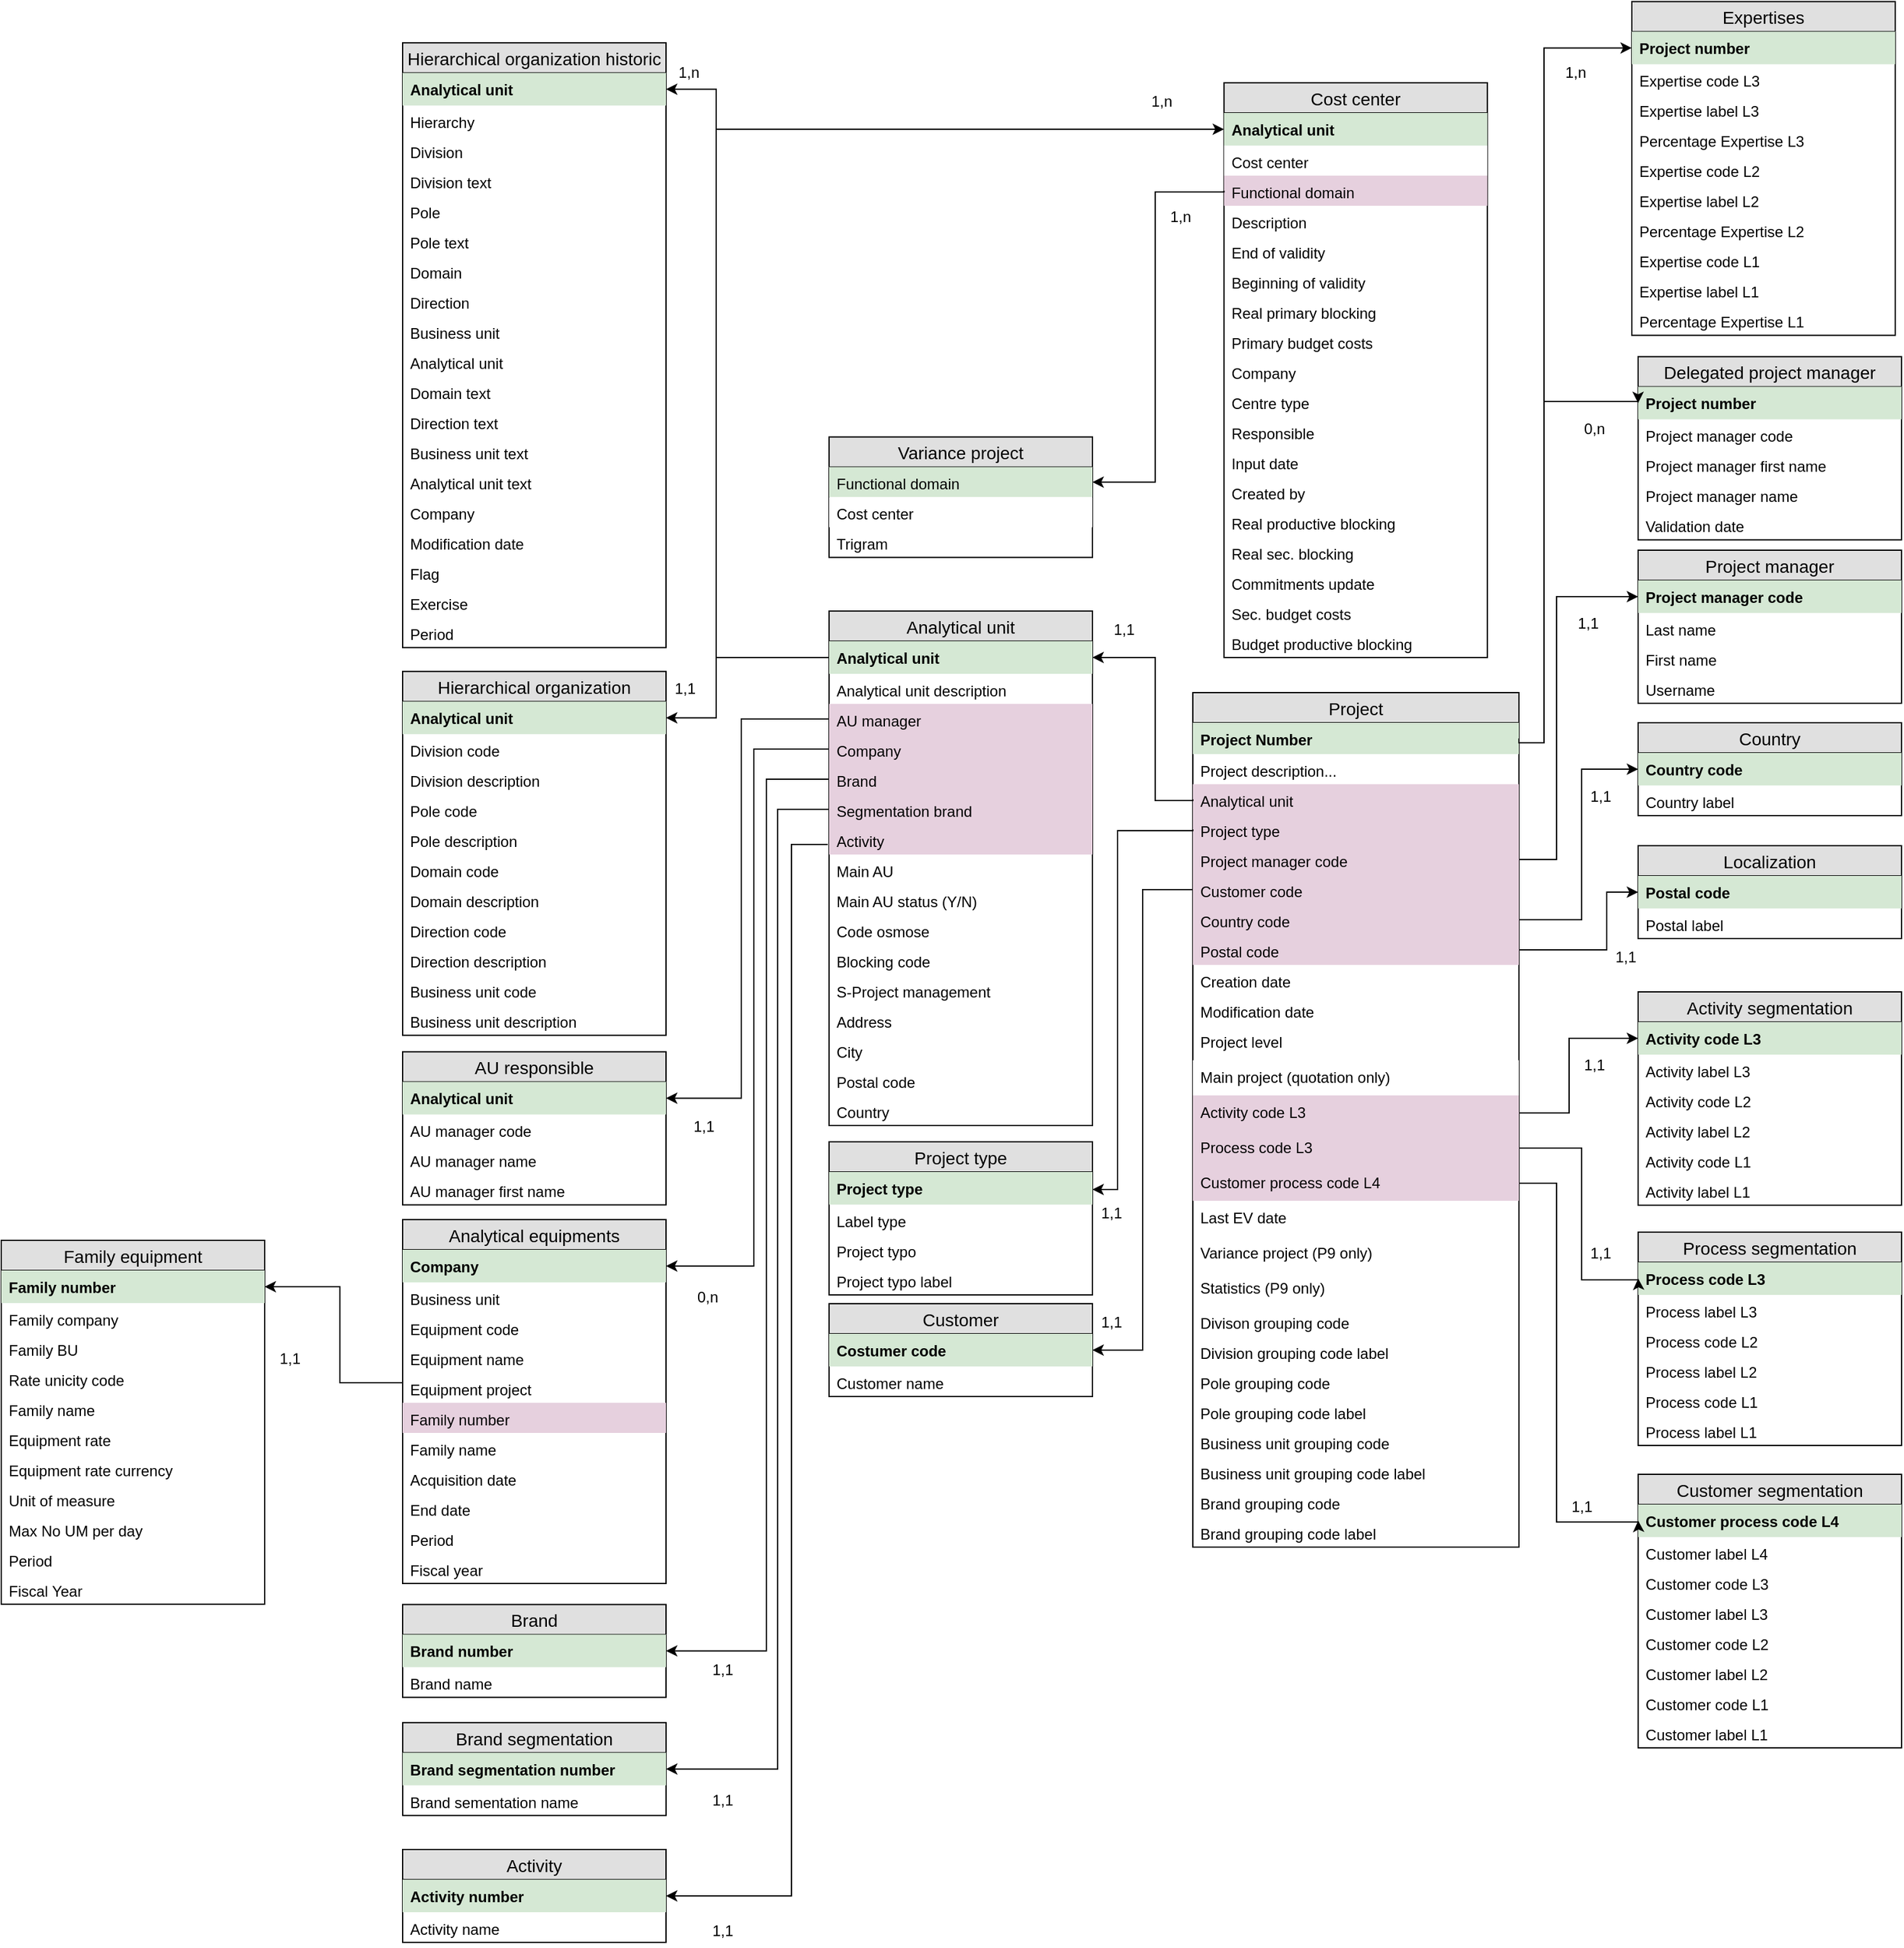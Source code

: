 <mxfile version="11.3.0" type="github" pages="6"><diagram id="z_twg87dkK-BmfiqCGdA" name="Analytics"><mxGraphModel dx="1755" dy="1599" grid="1" gridSize="10" guides="1" tooltips="1" connect="1" arrows="1" fold="1" page="1" pageScale="1" pageWidth="827" pageHeight="1169" math="0" shadow="0"><root><mxCell id="0"/><mxCell id="1" parent="0"/><mxCell id="lDzSUfxi5BvbEKOxiYQz-187" value="Project" style="swimlane;fontStyle=0;childLayout=stackLayout;horizontal=1;startSize=24;fillColor=#e0e0e0;horizontalStack=0;resizeParent=1;resizeParentMax=0;resizeLast=0;collapsible=1;marginBottom=0;swimlaneFillColor=#ffffff;align=center;fontSize=14;" parent="1" vertex="1"><mxGeometry x="780" y="60" width="260" height="681" as="geometry"><mxRectangle x="100" y="70" width="80" height="24" as="alternateBounds"/></mxGeometry></mxCell><mxCell id="lDzSUfxi5BvbEKOxiYQz-188" value="Project Number" style="text;strokeColor=none;fillColor=#D5E8D4;spacingLeft=4;spacingRight=4;overflow=hidden;rotatable=0;points=[[0,0.5],[1,0.5]];portConstraint=eastwest;fontSize=12;fontStyle=1" parent="lDzSUfxi5BvbEKOxiYQz-187" vertex="1"><mxGeometry y="24" width="260" height="25" as="geometry"/></mxCell><mxCell id="lDzSUfxi5BvbEKOxiYQz-189" value="Project description..." style="text;strokeColor=none;fillColor=none;spacingLeft=4;spacingRight=4;overflow=hidden;rotatable=0;points=[[0,0.5],[1,0.5]];portConstraint=eastwest;fontSize=12;" parent="lDzSUfxi5BvbEKOxiYQz-187" vertex="1"><mxGeometry y="49" width="260" height="24" as="geometry"/></mxCell><mxCell id="lDzSUfxi5BvbEKOxiYQz-190" value="Analytical unit" style="text;strokeColor=none;fillColor=#E6D0DE;spacingLeft=4;spacingRight=4;overflow=hidden;rotatable=0;points=[[0,0.5],[1,0.5]];portConstraint=eastwest;fontSize=12;" parent="lDzSUfxi5BvbEKOxiYQz-187" vertex="1"><mxGeometry y="73" width="260" height="24" as="geometry"/></mxCell><mxCell id="lDzSUfxi5BvbEKOxiYQz-191" value="Project type" style="text;strokeColor=none;fillColor=#E6D0DE;spacingLeft=4;spacingRight=4;overflow=hidden;rotatable=0;points=[[0,0.5],[1,0.5]];portConstraint=eastwest;fontSize=12;" parent="lDzSUfxi5BvbEKOxiYQz-187" vertex="1"><mxGeometry y="97" width="260" height="24" as="geometry"/></mxCell><mxCell id="lDzSUfxi5BvbEKOxiYQz-192" value="Project manager code" style="text;strokeColor=none;fillColor=#E6D0DE;spacingLeft=4;spacingRight=4;overflow=hidden;rotatable=0;points=[[0,0.5],[1,0.5]];portConstraint=eastwest;fontSize=12;" parent="lDzSUfxi5BvbEKOxiYQz-187" vertex="1"><mxGeometry y="121" width="260" height="24" as="geometry"/></mxCell><mxCell id="lDzSUfxi5BvbEKOxiYQz-195" value="Customer code&#10;" style="text;strokeColor=none;fillColor=#E6D0DE;spacingLeft=4;spacingRight=4;overflow=hidden;rotatable=0;points=[[0,0.5],[1,0.5]];portConstraint=eastwest;fontSize=12;" parent="lDzSUfxi5BvbEKOxiYQz-187" vertex="1"><mxGeometry y="145" width="260" height="24" as="geometry"/></mxCell><mxCell id="lDzSUfxi5BvbEKOxiYQz-197" value="Country code" style="text;strokeColor=none;fillColor=#E6D0DE;spacingLeft=4;spacingRight=4;overflow=hidden;rotatable=0;points=[[0,0.5],[1,0.5]];portConstraint=eastwest;fontSize=12;" parent="lDzSUfxi5BvbEKOxiYQz-187" vertex="1"><mxGeometry y="169" width="260" height="24" as="geometry"/></mxCell><mxCell id="lDzSUfxi5BvbEKOxiYQz-198" value="Postal code" style="text;strokeColor=none;fillColor=#E6D0DE;spacingLeft=4;spacingRight=4;overflow=hidden;rotatable=0;points=[[0,0.5],[1,0.5]];portConstraint=eastwest;fontSize=12;" parent="lDzSUfxi5BvbEKOxiYQz-187" vertex="1"><mxGeometry y="193" width="260" height="24" as="geometry"/></mxCell><mxCell id="lDzSUfxi5BvbEKOxiYQz-199" value="Creation date" style="text;strokeColor=none;fillColor=none;spacingLeft=4;spacingRight=4;overflow=hidden;rotatable=0;points=[[0,0.5],[1,0.5]];portConstraint=eastwest;fontSize=12;" parent="lDzSUfxi5BvbEKOxiYQz-187" vertex="1"><mxGeometry y="217" width="260" height="24" as="geometry"/></mxCell><mxCell id="lDzSUfxi5BvbEKOxiYQz-200" value="Modification date" style="text;strokeColor=none;fillColor=none;spacingLeft=4;spacingRight=4;overflow=hidden;rotatable=0;points=[[0,0.5],[1,0.5]];portConstraint=eastwest;fontSize=12;" parent="lDzSUfxi5BvbEKOxiYQz-187" vertex="1"><mxGeometry y="241" width="260" height="24" as="geometry"/></mxCell><mxCell id="lDzSUfxi5BvbEKOxiYQz-201" value="Project level" style="text;strokeColor=none;fillColor=none;spacingLeft=4;spacingRight=4;overflow=hidden;rotatable=0;points=[[0,0.5],[1,0.5]];portConstraint=eastwest;fontSize=12;" parent="lDzSUfxi5BvbEKOxiYQz-187" vertex="1"><mxGeometry y="265" width="260" height="28" as="geometry"/></mxCell><mxCell id="lDzSUfxi5BvbEKOxiYQz-202" value="Main project (quotation only)" style="text;strokeColor=none;fillColor=#FFFFFF;spacingLeft=4;spacingRight=4;overflow=hidden;rotatable=0;points=[[0,0.5],[1,0.5]];portConstraint=eastwest;fontSize=12;" parent="lDzSUfxi5BvbEKOxiYQz-187" vertex="1"><mxGeometry y="293" width="260" height="28" as="geometry"/></mxCell><mxCell id="lDzSUfxi5BvbEKOxiYQz-203" value="Activity code L3" style="text;strokeColor=none;fillColor=#E6D0DE;spacingLeft=4;spacingRight=4;overflow=hidden;rotatable=0;points=[[0,0.5],[1,0.5]];portConstraint=eastwest;fontSize=12;" parent="lDzSUfxi5BvbEKOxiYQz-187" vertex="1"><mxGeometry y="321" width="260" height="28" as="geometry"/></mxCell><mxCell id="lDzSUfxi5BvbEKOxiYQz-204" value="Process code L3" style="text;strokeColor=none;fillColor=#E6D0DE;spacingLeft=4;spacingRight=4;overflow=hidden;rotatable=0;points=[[0,0.5],[1,0.5]];portConstraint=eastwest;fontSize=12;" parent="lDzSUfxi5BvbEKOxiYQz-187" vertex="1"><mxGeometry y="349" width="260" height="28" as="geometry"/></mxCell><mxCell id="lDzSUfxi5BvbEKOxiYQz-205" value="Customer process code L4" style="text;strokeColor=none;fillColor=#E6D0DE;spacingLeft=4;spacingRight=4;overflow=hidden;rotatable=0;points=[[0,0.5],[1,0.5]];portConstraint=eastwest;fontSize=12;" parent="lDzSUfxi5BvbEKOxiYQz-187" vertex="1"><mxGeometry y="377" width="260" height="28" as="geometry"/></mxCell><mxCell id="lRxtRiu0UvI4SnHCYqCr-3" value="Last EV date" style="text;strokeColor=none;fillColor=none;spacingLeft=4;spacingRight=4;overflow=hidden;rotatable=0;points=[[0,0.5],[1,0.5]];portConstraint=eastwest;fontSize=12;" parent="lDzSUfxi5BvbEKOxiYQz-187" vertex="1"><mxGeometry y="405" width="260" height="28" as="geometry"/></mxCell><mxCell id="lRxtRiu0UvI4SnHCYqCr-2" value="Variance project (P9 only)" style="text;strokeColor=none;fillColor=none;spacingLeft=4;spacingRight=4;overflow=hidden;rotatable=0;points=[[0,0.5],[1,0.5]];portConstraint=eastwest;fontSize=12;" parent="lDzSUfxi5BvbEKOxiYQz-187" vertex="1"><mxGeometry y="433" width="260" height="28" as="geometry"/></mxCell><mxCell id="lDzSUfxi5BvbEKOxiYQz-207" value="Statistics (P9 only)" style="text;strokeColor=none;fillColor=none;spacingLeft=4;spacingRight=4;overflow=hidden;rotatable=0;points=[[0,0.5],[1,0.5]];portConstraint=eastwest;fontSize=12;" parent="lDzSUfxi5BvbEKOxiYQz-187" vertex="1"><mxGeometry y="461" width="260" height="28" as="geometry"/></mxCell><mxCell id="4Kc5IwEfdiY6aIyi9EgS-1" value="Divison grouping code" style="text;strokeColor=none;fillColor=none;spacingLeft=4;spacingRight=4;overflow=hidden;rotatable=0;points=[[0,0.5],[1,0.5]];portConstraint=eastwest;fontSize=12;" parent="lDzSUfxi5BvbEKOxiYQz-187" vertex="1"><mxGeometry y="489" width="260" height="24" as="geometry"/></mxCell><mxCell id="lDzSUfxi5BvbEKOxiYQz-217" value="Division grouping code label" style="text;strokeColor=none;fillColor=none;spacingLeft=4;spacingRight=4;overflow=hidden;rotatable=0;points=[[0,0.5],[1,0.5]];portConstraint=eastwest;fontSize=12;" parent="lDzSUfxi5BvbEKOxiYQz-187" vertex="1"><mxGeometry y="513" width="260" height="24" as="geometry"/></mxCell><mxCell id="lDzSUfxi5BvbEKOxiYQz-218" value="Pole grouping code" style="text;strokeColor=none;fillColor=none;spacingLeft=4;spacingRight=4;overflow=hidden;rotatable=0;points=[[0,0.5],[1,0.5]];portConstraint=eastwest;fontSize=12;" parent="lDzSUfxi5BvbEKOxiYQz-187" vertex="1"><mxGeometry y="537" width="260" height="24" as="geometry"/></mxCell><mxCell id="lDzSUfxi5BvbEKOxiYQz-219" value="Pole grouping code label" style="text;strokeColor=none;fillColor=none;spacingLeft=4;spacingRight=4;overflow=hidden;rotatable=0;points=[[0,0.5],[1,0.5]];portConstraint=eastwest;fontSize=12;" parent="lDzSUfxi5BvbEKOxiYQz-187" vertex="1"><mxGeometry y="561" width="260" height="24" as="geometry"/></mxCell><mxCell id="lDzSUfxi5BvbEKOxiYQz-222" value="Business unit grouping code" style="text;strokeColor=none;fillColor=none;spacingLeft=4;spacingRight=4;overflow=hidden;rotatable=0;points=[[0,0.5],[1,0.5]];portConstraint=eastwest;fontSize=12;" parent="lDzSUfxi5BvbEKOxiYQz-187" vertex="1"><mxGeometry y="585" width="260" height="24" as="geometry"/></mxCell><mxCell id="lDzSUfxi5BvbEKOxiYQz-223" value="Business unit grouping code label" style="text;strokeColor=none;fillColor=none;spacingLeft=4;spacingRight=4;overflow=hidden;rotatable=0;points=[[0,0.5],[1,0.5]];portConstraint=eastwest;fontSize=12;" parent="lDzSUfxi5BvbEKOxiYQz-187" vertex="1"><mxGeometry y="609" width="260" height="24" as="geometry"/></mxCell><mxCell id="dS1JGsFdbKq4Z5uHOp_5-5" value="Brand grouping code" style="text;strokeColor=none;fillColor=none;spacingLeft=4;spacingRight=4;overflow=hidden;rotatable=0;points=[[0,0.5],[1,0.5]];portConstraint=eastwest;fontSize=12;" parent="lDzSUfxi5BvbEKOxiYQz-187" vertex="1"><mxGeometry y="633" width="260" height="24" as="geometry"/></mxCell><mxCell id="lDzSUfxi5BvbEKOxiYQz-221" value="Brand grouping code label" style="text;strokeColor=none;fillColor=none;spacingLeft=4;spacingRight=4;overflow=hidden;rotatable=0;points=[[0,0.5],[1,0.5]];portConstraint=eastwest;fontSize=12;" parent="lDzSUfxi5BvbEKOxiYQz-187" vertex="1"><mxGeometry y="657" width="260" height="24" as="geometry"/></mxCell><mxCell id="lDzSUfxi5BvbEKOxiYQz-208" style="edgeStyle=orthogonalEdgeStyle;rounded=0;orthogonalLoop=1;jettySize=auto;html=1;exitX=0;exitY=0.5;exitDx=0;exitDy=0;" parent="1" source="lDzSUfxi5BvbEKOxiYQz-191" target="lDzSUfxi5BvbEKOxiYQz-210" edge="1"><mxGeometry relative="1" as="geometry"><mxPoint x="300" y="218.235" as="targetPoint"/><Array as="points"><mxPoint x="780" y="170"/><mxPoint x="720" y="170"/><mxPoint x="720" y="456"/></Array></mxGeometry></mxCell><mxCell id="lDzSUfxi5BvbEKOxiYQz-209" value="Project type" style="swimlane;fontStyle=0;childLayout=stackLayout;horizontal=1;startSize=24;fillColor=#e0e0e0;horizontalStack=0;resizeParent=1;resizeParentMax=0;resizeLast=0;collapsible=1;marginBottom=0;swimlaneFillColor=#ffffff;align=center;fontSize=14;" parent="1" vertex="1"><mxGeometry x="490" y="418" width="210" height="122" as="geometry"><mxRectangle x="100" y="70" width="80" height="24" as="alternateBounds"/></mxGeometry></mxCell><mxCell id="lDzSUfxi5BvbEKOxiYQz-210" value="Project type" style="text;strokeColor=none;fillColor=#D5E8D4;spacingLeft=4;spacingRight=4;overflow=hidden;rotatable=0;points=[[0,0.5],[1,0.5]];portConstraint=eastwest;fontSize=12;fontStyle=1" parent="lDzSUfxi5BvbEKOxiYQz-209" vertex="1"><mxGeometry y="24" width="210" height="26" as="geometry"/></mxCell><mxCell id="lDzSUfxi5BvbEKOxiYQz-211" value="Label type" style="text;strokeColor=none;fillColor=none;spacingLeft=4;spacingRight=4;overflow=hidden;rotatable=0;points=[[0,0.5],[1,0.5]];portConstraint=eastwest;fontSize=12;" parent="lDzSUfxi5BvbEKOxiYQz-209" vertex="1"><mxGeometry y="50" width="210" height="24" as="geometry"/></mxCell><mxCell id="lDzSUfxi5BvbEKOxiYQz-212" value="Project typo&#10;" style="text;strokeColor=none;fillColor=none;spacingLeft=4;spacingRight=4;overflow=hidden;rotatable=0;points=[[0,0.5],[1,0.5]];portConstraint=eastwest;fontSize=12;" parent="lDzSUfxi5BvbEKOxiYQz-209" vertex="1"><mxGeometry y="74" width="210" height="24" as="geometry"/></mxCell><mxCell id="lDzSUfxi5BvbEKOxiYQz-213" value="Project typo label" style="text;strokeColor=none;fillColor=none;spacingLeft=4;spacingRight=4;overflow=hidden;rotatable=0;points=[[0,0.5],[1,0.5]];portConstraint=eastwest;fontSize=12;" parent="lDzSUfxi5BvbEKOxiYQz-209" vertex="1"><mxGeometry y="98" width="210" height="24" as="geometry"/></mxCell><mxCell id="lDzSUfxi5BvbEKOxiYQz-225" value="Activity segmentation" style="swimlane;fontStyle=0;childLayout=stackLayout;horizontal=1;startSize=24;fillColor=#e0e0e0;horizontalStack=0;resizeParent=1;resizeParentMax=0;resizeLast=0;collapsible=1;marginBottom=0;swimlaneFillColor=#ffffff;align=center;fontSize=14;" parent="1" vertex="1"><mxGeometry x="1135" y="298.5" width="210" height="170" as="geometry"><mxRectangle x="1120" y="240" width="80" height="24" as="alternateBounds"/></mxGeometry></mxCell><mxCell id="lDzSUfxi5BvbEKOxiYQz-226" value="Activity code L3" style="text;strokeColor=none;fillColor=#D5E8D4;spacingLeft=4;spacingRight=4;overflow=hidden;rotatable=0;points=[[0,0.5],[1,0.5]];portConstraint=eastwest;fontSize=12;fontStyle=1" parent="lDzSUfxi5BvbEKOxiYQz-225" vertex="1"><mxGeometry y="24" width="210" height="26" as="geometry"/></mxCell><mxCell id="lDzSUfxi5BvbEKOxiYQz-227" value="Activity label L3" style="text;strokeColor=none;fillColor=none;spacingLeft=4;spacingRight=4;overflow=hidden;rotatable=0;points=[[0,0.5],[1,0.5]];portConstraint=eastwest;fontSize=12;" parent="lDzSUfxi5BvbEKOxiYQz-225" vertex="1"><mxGeometry y="50" width="210" height="24" as="geometry"/></mxCell><mxCell id="lDzSUfxi5BvbEKOxiYQz-228" value="Activity code L2" style="text;strokeColor=none;fillColor=none;spacingLeft=4;spacingRight=4;overflow=hidden;rotatable=0;points=[[0,0.5],[1,0.5]];portConstraint=eastwest;fontSize=12;" parent="lDzSUfxi5BvbEKOxiYQz-225" vertex="1"><mxGeometry y="74" width="210" height="24" as="geometry"/></mxCell><mxCell id="lDzSUfxi5BvbEKOxiYQz-229" value="Activity label L2" style="text;strokeColor=none;fillColor=none;spacingLeft=4;spacingRight=4;overflow=hidden;rotatable=0;points=[[0,0.5],[1,0.5]];portConstraint=eastwest;fontSize=12;" parent="lDzSUfxi5BvbEKOxiYQz-225" vertex="1"><mxGeometry y="98" width="210" height="24" as="geometry"/></mxCell><mxCell id="lDzSUfxi5BvbEKOxiYQz-230" value="Activity code L1" style="text;strokeColor=none;fillColor=none;spacingLeft=4;spacingRight=4;overflow=hidden;rotatable=0;points=[[0,0.5],[1,0.5]];portConstraint=eastwest;fontSize=12;" parent="lDzSUfxi5BvbEKOxiYQz-225" vertex="1"><mxGeometry y="122" width="210" height="24" as="geometry"/></mxCell><mxCell id="lDzSUfxi5BvbEKOxiYQz-231" value="Activity label L1" style="text;strokeColor=none;fillColor=none;spacingLeft=4;spacingRight=4;overflow=hidden;rotatable=0;points=[[0,0.5],[1,0.5]];portConstraint=eastwest;fontSize=12;" parent="lDzSUfxi5BvbEKOxiYQz-225" vertex="1"><mxGeometry y="146" width="210" height="24" as="geometry"/></mxCell><mxCell id="lDzSUfxi5BvbEKOxiYQz-232" style="edgeStyle=orthogonalEdgeStyle;rounded=0;orthogonalLoop=1;jettySize=auto;html=1;exitX=1;exitY=0.5;exitDx=0;exitDy=0;entryX=0;entryY=0.5;entryDx=0;entryDy=0;" parent="1" source="lDzSUfxi5BvbEKOxiYQz-203" target="lDzSUfxi5BvbEKOxiYQz-226" edge="1"><mxGeometry relative="1" as="geometry"><mxPoint x="740" y="440" as="targetPoint"/><mxPoint x="787.824" y="420.588" as="sourcePoint"/><Array as="points"><mxPoint x="1080" y="395"/><mxPoint x="1080" y="336"/></Array></mxGeometry></mxCell><mxCell id="lDzSUfxi5BvbEKOxiYQz-233" value="Process segmentation" style="swimlane;fontStyle=0;childLayout=stackLayout;horizontal=1;startSize=24;fillColor=#e0e0e0;horizontalStack=0;resizeParent=1;resizeParentMax=0;resizeLast=0;collapsible=1;marginBottom=0;swimlaneFillColor=#ffffff;align=center;fontSize=14;" parent="1" vertex="1"><mxGeometry x="1135.059" y="490" width="210" height="170" as="geometry"><mxRectangle x="100" y="70" width="80" height="24" as="alternateBounds"/></mxGeometry></mxCell><mxCell id="lDzSUfxi5BvbEKOxiYQz-234" value="Process code L3" style="text;strokeColor=none;fillColor=#D5E8D4;spacingLeft=4;spacingRight=4;overflow=hidden;rotatable=0;points=[[0,0.5],[1,0.5]];portConstraint=eastwest;fontSize=12;fontStyle=1" parent="lDzSUfxi5BvbEKOxiYQz-233" vertex="1"><mxGeometry y="24" width="210" height="26" as="geometry"/></mxCell><mxCell id="lDzSUfxi5BvbEKOxiYQz-235" value="Process label L3" style="text;strokeColor=none;fillColor=none;spacingLeft=4;spacingRight=4;overflow=hidden;rotatable=0;points=[[0,0.5],[1,0.5]];portConstraint=eastwest;fontSize=12;" parent="lDzSUfxi5BvbEKOxiYQz-233" vertex="1"><mxGeometry y="50" width="210" height="24" as="geometry"/></mxCell><mxCell id="lDzSUfxi5BvbEKOxiYQz-236" value="Process code L2" style="text;strokeColor=none;fillColor=none;spacingLeft=4;spacingRight=4;overflow=hidden;rotatable=0;points=[[0,0.5],[1,0.5]];portConstraint=eastwest;fontSize=12;" parent="lDzSUfxi5BvbEKOxiYQz-233" vertex="1"><mxGeometry y="74" width="210" height="24" as="geometry"/></mxCell><mxCell id="lDzSUfxi5BvbEKOxiYQz-237" value="Process label L2" style="text;strokeColor=none;fillColor=none;spacingLeft=4;spacingRight=4;overflow=hidden;rotatable=0;points=[[0,0.5],[1,0.5]];portConstraint=eastwest;fontSize=12;" parent="lDzSUfxi5BvbEKOxiYQz-233" vertex="1"><mxGeometry y="98" width="210" height="24" as="geometry"/></mxCell><mxCell id="lDzSUfxi5BvbEKOxiYQz-238" value="Process code L1" style="text;strokeColor=none;fillColor=none;spacingLeft=4;spacingRight=4;overflow=hidden;rotatable=0;points=[[0,0.5],[1,0.5]];portConstraint=eastwest;fontSize=12;" parent="lDzSUfxi5BvbEKOxiYQz-233" vertex="1"><mxGeometry y="122" width="210" height="24" as="geometry"/></mxCell><mxCell id="lDzSUfxi5BvbEKOxiYQz-239" value="Process label L1" style="text;strokeColor=none;fillColor=none;spacingLeft=4;spacingRight=4;overflow=hidden;rotatable=0;points=[[0,0.5],[1,0.5]];portConstraint=eastwest;fontSize=12;" parent="lDzSUfxi5BvbEKOxiYQz-233" vertex="1"><mxGeometry y="146" width="210" height="24" as="geometry"/></mxCell><mxCell id="lDzSUfxi5BvbEKOxiYQz-240" style="edgeStyle=orthogonalEdgeStyle;rounded=0;orthogonalLoop=1;jettySize=auto;html=1;exitX=1;exitY=0.5;exitDx=0;exitDy=0;entryX=0;entryY=0.5;entryDx=0;entryDy=0;" parent="1" source="lDzSUfxi5BvbEKOxiYQz-204" target="lDzSUfxi5BvbEKOxiYQz-234" edge="1"><mxGeometry relative="1" as="geometry"><mxPoint x="1170" y="520" as="targetPoint"/><mxPoint x="680.176" y="502.353" as="sourcePoint"/><Array as="points"><mxPoint x="1090" y="423"/><mxPoint x="1090" y="528"/></Array></mxGeometry></mxCell><mxCell id="lDzSUfxi5BvbEKOxiYQz-241" value="Project manager" style="swimlane;fontStyle=0;childLayout=stackLayout;horizontal=1;startSize=24;fillColor=#e0e0e0;horizontalStack=0;resizeParent=1;resizeParentMax=0;resizeLast=0;collapsible=1;marginBottom=0;swimlaneFillColor=#ffffff;align=center;fontSize=14;" parent="1" vertex="1"><mxGeometry x="1135" y="-53.5" width="210" height="122" as="geometry"><mxRectangle x="100" y="70" width="80" height="24" as="alternateBounds"/></mxGeometry></mxCell><mxCell id="lDzSUfxi5BvbEKOxiYQz-242" value="Project manager code" style="text;strokeColor=none;fillColor=#D5E8D4;spacingLeft=4;spacingRight=4;overflow=hidden;rotatable=0;points=[[0,0.5],[1,0.5]];portConstraint=eastwest;fontSize=12;fontStyle=1" parent="lDzSUfxi5BvbEKOxiYQz-241" vertex="1"><mxGeometry y="24" width="210" height="26" as="geometry"/></mxCell><mxCell id="lDzSUfxi5BvbEKOxiYQz-243" value="Last name" style="text;strokeColor=none;fillColor=none;spacingLeft=4;spacingRight=4;overflow=hidden;rotatable=0;points=[[0,0.5],[1,0.5]];portConstraint=eastwest;fontSize=12;" parent="lDzSUfxi5BvbEKOxiYQz-241" vertex="1"><mxGeometry y="50" width="210" height="24" as="geometry"/></mxCell><mxCell id="lDzSUfxi5BvbEKOxiYQz-244" value="First name" style="text;strokeColor=none;fillColor=none;spacingLeft=4;spacingRight=4;overflow=hidden;rotatable=0;points=[[0,0.5],[1,0.5]];portConstraint=eastwest;fontSize=12;" parent="lDzSUfxi5BvbEKOxiYQz-241" vertex="1"><mxGeometry y="74" width="210" height="24" as="geometry"/></mxCell><mxCell id="lDzSUfxi5BvbEKOxiYQz-245" value="Username" style="text;strokeColor=none;fillColor=none;spacingLeft=4;spacingRight=4;overflow=hidden;rotatable=0;points=[[0,0.5],[1,0.5]];portConstraint=eastwest;fontSize=12;" parent="lDzSUfxi5BvbEKOxiYQz-241" vertex="1"><mxGeometry y="98" width="210" height="24" as="geometry"/></mxCell><mxCell id="lDzSUfxi5BvbEKOxiYQz-246" value="Customer" style="swimlane;fontStyle=0;childLayout=stackLayout;horizontal=1;startSize=24;fillColor=#e0e0e0;horizontalStack=0;resizeParent=1;resizeParentMax=0;resizeLast=0;collapsible=1;marginBottom=0;swimlaneFillColor=#ffffff;align=center;fontSize=14;" parent="1" vertex="1"><mxGeometry x="490" y="547" width="210" height="74" as="geometry"><mxRectangle x="100" y="70" width="80" height="24" as="alternateBounds"/></mxGeometry></mxCell><mxCell id="lDzSUfxi5BvbEKOxiYQz-247" value="Costumer code" style="text;strokeColor=none;fillColor=#D5E8D4;spacingLeft=4;spacingRight=4;overflow=hidden;rotatable=0;points=[[0,0.5],[1,0.5]];portConstraint=eastwest;fontSize=12;fontStyle=1" parent="lDzSUfxi5BvbEKOxiYQz-246" vertex="1"><mxGeometry y="24" width="210" height="26" as="geometry"/></mxCell><mxCell id="lDzSUfxi5BvbEKOxiYQz-248" value="Customer name" style="text;strokeColor=none;fillColor=none;spacingLeft=4;spacingRight=4;overflow=hidden;rotatable=0;points=[[0,0.5],[1,0.5]];portConstraint=eastwest;fontSize=12;" parent="lDzSUfxi5BvbEKOxiYQz-246" vertex="1"><mxGeometry y="50" width="210" height="24" as="geometry"/></mxCell><mxCell id="lDzSUfxi5BvbEKOxiYQz-249" style="edgeStyle=orthogonalEdgeStyle;rounded=0;orthogonalLoop=1;jettySize=auto;html=1;exitX=0;exitY=0.5;exitDx=0;exitDy=0;entryX=1;entryY=0.5;entryDx=0;entryDy=0;" parent="1" source="lDzSUfxi5BvbEKOxiYQz-195" target="lDzSUfxi5BvbEKOxiYQz-247" edge="1"><mxGeometry relative="1" as="geometry"><mxPoint x="260.5" y="239.971" as="targetPoint"/><mxPoint x="400" y="270" as="sourcePoint"/><Array as="points"><mxPoint x="740" y="217"/><mxPoint x="740" y="584"/></Array></mxGeometry></mxCell><mxCell id="lDzSUfxi5BvbEKOxiYQz-255" value="Country" style="swimlane;fontStyle=0;childLayout=stackLayout;horizontal=1;startSize=24;fillColor=#e0e0e0;horizontalStack=0;resizeParent=1;resizeParentMax=0;resizeLast=0;collapsible=1;marginBottom=0;swimlaneFillColor=#ffffff;align=center;fontSize=14;" parent="1" vertex="1"><mxGeometry x="1135" y="84" width="210" height="74" as="geometry"><mxRectangle x="1120" y="240" width="80" height="24" as="alternateBounds"/></mxGeometry></mxCell><mxCell id="lDzSUfxi5BvbEKOxiYQz-256" value="Country code" style="text;strokeColor=none;fillColor=#D5E8D4;spacingLeft=4;spacingRight=4;overflow=hidden;rotatable=0;points=[[0,0.5],[1,0.5]];portConstraint=eastwest;fontSize=12;fontStyle=1" parent="lDzSUfxi5BvbEKOxiYQz-255" vertex="1"><mxGeometry y="24" width="210" height="26" as="geometry"/></mxCell><mxCell id="lDzSUfxi5BvbEKOxiYQz-257" value="Country label" style="text;strokeColor=none;fillColor=none;spacingLeft=4;spacingRight=4;overflow=hidden;rotatable=0;points=[[0,0.5],[1,0.5]];portConstraint=eastwest;fontSize=12;" parent="lDzSUfxi5BvbEKOxiYQz-255" vertex="1"><mxGeometry y="50" width="210" height="24" as="geometry"/></mxCell><mxCell id="lDzSUfxi5BvbEKOxiYQz-258" style="edgeStyle=orthogonalEdgeStyle;rounded=0;orthogonalLoop=1;jettySize=auto;html=1;exitX=1;exitY=0.5;exitDx=0;exitDy=0;entryX=0;entryY=0.5;entryDx=0;entryDy=0;" parent="1" source="lDzSUfxi5BvbEKOxiYQz-197" target="lDzSUfxi5BvbEKOxiYQz-256" edge="1"><mxGeometry relative="1" as="geometry"><mxPoint x="1110" y="257" as="targetPoint"/><mxPoint x="1050" y="240" as="sourcePoint"/><Array as="points"><mxPoint x="1090" y="241"/><mxPoint x="1090" y="121"/></Array></mxGeometry></mxCell><mxCell id="lDzSUfxi5BvbEKOxiYQz-259" value="Localization" style="swimlane;fontStyle=0;childLayout=stackLayout;horizontal=1;startSize=24;fillColor=#e0e0e0;horizontalStack=0;resizeParent=1;resizeParentMax=0;resizeLast=0;collapsible=1;marginBottom=0;swimlaneFillColor=#ffffff;align=center;fontSize=14;" parent="1" vertex="1"><mxGeometry x="1135" y="182" width="210" height="74" as="geometry"><mxRectangle x="1120" y="240" width="80" height="24" as="alternateBounds"/></mxGeometry></mxCell><mxCell id="lDzSUfxi5BvbEKOxiYQz-260" value="Postal code" style="text;strokeColor=none;fillColor=#D5E8D4;spacingLeft=4;spacingRight=4;overflow=hidden;rotatable=0;points=[[0,0.5],[1,0.5]];portConstraint=eastwest;fontSize=12;fontStyle=1" parent="lDzSUfxi5BvbEKOxiYQz-259" vertex="1"><mxGeometry y="24" width="210" height="26" as="geometry"/></mxCell><mxCell id="lDzSUfxi5BvbEKOxiYQz-261" value="Postal label" style="text;strokeColor=none;fillColor=none;spacingLeft=4;spacingRight=4;overflow=hidden;rotatable=0;points=[[0,0.5],[1,0.5]];portConstraint=eastwest;fontSize=12;" parent="lDzSUfxi5BvbEKOxiYQz-259" vertex="1"><mxGeometry y="50" width="210" height="24" as="geometry"/></mxCell><mxCell id="lDzSUfxi5BvbEKOxiYQz-262" style="edgeStyle=orthogonalEdgeStyle;rounded=0;orthogonalLoop=1;jettySize=auto;html=1;entryX=0;entryY=0.5;entryDx=0;entryDy=0;exitX=1;exitY=0.5;exitDx=0;exitDy=0;" parent="1" source="lDzSUfxi5BvbEKOxiYQz-198" target="lDzSUfxi5BvbEKOxiYQz-260" edge="1"><mxGeometry relative="1" as="geometry"><mxPoint x="1100" y="380" as="targetPoint"/><mxPoint x="1080" y="342" as="sourcePoint"/><Array as="points"><mxPoint x="1110" y="265"/><mxPoint x="1110" y="219"/></Array></mxGeometry></mxCell><mxCell id="lDzSUfxi5BvbEKOxiYQz-263" value="Customer segmentation" style="swimlane;fontStyle=0;childLayout=stackLayout;horizontal=1;startSize=24;fillColor=#e0e0e0;horizontalStack=0;resizeParent=1;resizeParentMax=0;resizeLast=0;collapsible=1;marginBottom=0;swimlaneFillColor=#ffffff;align=center;fontSize=14;" parent="1" vertex="1"><mxGeometry x="1135.059" y="683" width="210" height="218" as="geometry"><mxRectangle x="100" y="70" width="80" height="24" as="alternateBounds"/></mxGeometry></mxCell><mxCell id="lDzSUfxi5BvbEKOxiYQz-264" value="Customer process code L4" style="text;strokeColor=none;fillColor=#D5E8D4;spacingLeft=4;spacingRight=4;overflow=hidden;rotatable=0;points=[[0,0.5],[1,0.5]];portConstraint=eastwest;fontSize=12;fontStyle=1" parent="lDzSUfxi5BvbEKOxiYQz-263" vertex="1"><mxGeometry y="24" width="210" height="26" as="geometry"/></mxCell><mxCell id="lDzSUfxi5BvbEKOxiYQz-265" value="Customer label L4" style="text;strokeColor=none;fillColor=none;spacingLeft=4;spacingRight=4;overflow=hidden;rotatable=0;points=[[0,0.5],[1,0.5]];portConstraint=eastwest;fontSize=12;" parent="lDzSUfxi5BvbEKOxiYQz-263" vertex="1"><mxGeometry y="50" width="210" height="24" as="geometry"/></mxCell><mxCell id="lDzSUfxi5BvbEKOxiYQz-266" value="Customer code L3" style="text;strokeColor=none;fillColor=none;spacingLeft=4;spacingRight=4;overflow=hidden;rotatable=0;points=[[0,0.5],[1,0.5]];portConstraint=eastwest;fontSize=12;" parent="lDzSUfxi5BvbEKOxiYQz-263" vertex="1"><mxGeometry y="74" width="210" height="24" as="geometry"/></mxCell><mxCell id="lDzSUfxi5BvbEKOxiYQz-267" value="Customer label L3" style="text;strokeColor=none;fillColor=none;spacingLeft=4;spacingRight=4;overflow=hidden;rotatable=0;points=[[0,0.5],[1,0.5]];portConstraint=eastwest;fontSize=12;" parent="lDzSUfxi5BvbEKOxiYQz-263" vertex="1"><mxGeometry y="98" width="210" height="24" as="geometry"/></mxCell><mxCell id="lDzSUfxi5BvbEKOxiYQz-268" value="Customer code L2" style="text;strokeColor=none;fillColor=none;spacingLeft=4;spacingRight=4;overflow=hidden;rotatable=0;points=[[0,0.5],[1,0.5]];portConstraint=eastwest;fontSize=12;" parent="lDzSUfxi5BvbEKOxiYQz-263" vertex="1"><mxGeometry y="122" width="210" height="24" as="geometry"/></mxCell><mxCell id="lDzSUfxi5BvbEKOxiYQz-269" value="Customer label L2" style="text;strokeColor=none;fillColor=none;spacingLeft=4;spacingRight=4;overflow=hidden;rotatable=0;points=[[0,0.5],[1,0.5]];portConstraint=eastwest;fontSize=12;" parent="lDzSUfxi5BvbEKOxiYQz-263" vertex="1"><mxGeometry y="146" width="210" height="24" as="geometry"/></mxCell><mxCell id="lDzSUfxi5BvbEKOxiYQz-270" value="Customer code L1" style="text;strokeColor=none;fillColor=none;spacingLeft=4;spacingRight=4;overflow=hidden;rotatable=0;points=[[0,0.5],[1,0.5]];portConstraint=eastwest;fontSize=12;" parent="lDzSUfxi5BvbEKOxiYQz-263" vertex="1"><mxGeometry y="170" width="210" height="24" as="geometry"/></mxCell><mxCell id="lDzSUfxi5BvbEKOxiYQz-271" value="Customer label L1" style="text;strokeColor=none;fillColor=none;spacingLeft=4;spacingRight=4;overflow=hidden;rotatable=0;points=[[0,0.5],[1,0.5]];portConstraint=eastwest;fontSize=12;" parent="lDzSUfxi5BvbEKOxiYQz-263" vertex="1"><mxGeometry y="194" width="210" height="24" as="geometry"/></mxCell><mxCell id="lDzSUfxi5BvbEKOxiYQz-272" style="edgeStyle=orthogonalEdgeStyle;rounded=0;orthogonalLoop=1;jettySize=auto;html=1;entryX=0;entryY=0.5;entryDx=0;entryDy=0;exitX=1;exitY=0.5;exitDx=0;exitDy=0;" parent="1" source="lDzSUfxi5BvbEKOxiYQz-205" target="lDzSUfxi5BvbEKOxiYQz-264" edge="1"><mxGeometry relative="1" as="geometry"><mxPoint x="1110" y="830" as="targetPoint"/><mxPoint x="1040" y="500" as="sourcePoint"/><Array as="points"><mxPoint x="1070" y="451"/><mxPoint x="1070" y="721"/></Array></mxGeometry></mxCell><mxCell id="lDzSUfxi5BvbEKOxiYQz-273" value="Analytical unit" style="swimlane;fontStyle=0;childLayout=stackLayout;horizontal=1;startSize=24;fillColor=#e0e0e0;horizontalStack=0;resizeParent=1;resizeParentMax=0;resizeLast=0;collapsible=1;marginBottom=0;swimlaneFillColor=#ffffff;align=center;fontSize=14;" parent="1" vertex="1"><mxGeometry x="490" y="-5" width="210" height="410" as="geometry"><mxRectangle x="100" y="70" width="80" height="24" as="alternateBounds"/></mxGeometry></mxCell><mxCell id="lDzSUfxi5BvbEKOxiYQz-274" value="Analytical unit" style="text;strokeColor=none;fillColor=#D5E8D4;spacingLeft=4;spacingRight=4;overflow=hidden;rotatable=0;points=[[0,0.5],[1,0.5]];portConstraint=eastwest;fontSize=12;fontStyle=1" parent="lDzSUfxi5BvbEKOxiYQz-273" vertex="1"><mxGeometry y="24" width="210" height="26" as="geometry"/></mxCell><mxCell id="lDzSUfxi5BvbEKOxiYQz-303" value="Analytical unit description" style="text;strokeColor=none;fillColor=none;spacingLeft=4;spacingRight=4;overflow=hidden;rotatable=0;points=[[0,0.5],[1,0.5]];portConstraint=eastwest;fontSize=12;" parent="lDzSUfxi5BvbEKOxiYQz-273" vertex="1"><mxGeometry y="50" width="210" height="24" as="geometry"/></mxCell><mxCell id="lDzSUfxi5BvbEKOxiYQz-275" value="AU manager" style="text;strokeColor=none;fillColor=#E6D0DE;spacingLeft=4;spacingRight=4;overflow=hidden;rotatable=0;points=[[0,0.5],[1,0.5]];portConstraint=eastwest;fontSize=12;" parent="lDzSUfxi5BvbEKOxiYQz-273" vertex="1"><mxGeometry y="74" width="210" height="24" as="geometry"/></mxCell><mxCell id="lDzSUfxi5BvbEKOxiYQz-277" value="Company" style="text;strokeColor=none;fillColor=#E6D0DE;spacingLeft=4;spacingRight=4;overflow=hidden;rotatable=0;points=[[0,0.5],[1,0.5]];portConstraint=eastwest;fontSize=12;" parent="lDzSUfxi5BvbEKOxiYQz-273" vertex="1"><mxGeometry y="98" width="210" height="24" as="geometry"/></mxCell><mxCell id="lDzSUfxi5BvbEKOxiYQz-278" value="Brand" style="text;strokeColor=none;fillColor=#E6D0DE;spacingLeft=4;spacingRight=4;overflow=hidden;rotatable=0;points=[[0,0.5],[1,0.5]];portConstraint=eastwest;fontSize=12;" parent="lDzSUfxi5BvbEKOxiYQz-273" vertex="1"><mxGeometry y="122" width="210" height="24" as="geometry"/></mxCell><mxCell id="lDzSUfxi5BvbEKOxiYQz-279" value="Segmentation brand" style="text;strokeColor=none;fillColor=#E6D0DE;spacingLeft=4;spacingRight=4;overflow=hidden;rotatable=0;points=[[0,0.5],[1,0.5]];portConstraint=eastwest;fontSize=12;" parent="lDzSUfxi5BvbEKOxiYQz-273" vertex="1"><mxGeometry y="146" width="210" height="24" as="geometry"/></mxCell><mxCell id="lDzSUfxi5BvbEKOxiYQz-280" value="Activity" style="text;strokeColor=none;fillColor=#E6D0DE;spacingLeft=4;spacingRight=4;overflow=hidden;rotatable=0;points=[[0,0.5],[1,0.5]];portConstraint=eastwest;fontSize=12;" parent="lDzSUfxi5BvbEKOxiYQz-273" vertex="1"><mxGeometry y="170" width="210" height="24" as="geometry"/></mxCell><mxCell id="4Kc5IwEfdiY6aIyi9EgS-2" value="Main AU" style="text;strokeColor=none;fillColor=none;spacingLeft=4;spacingRight=4;overflow=hidden;rotatable=0;points=[[0,0.5],[1,0.5]];portConstraint=eastwest;fontSize=12;" parent="lDzSUfxi5BvbEKOxiYQz-273" vertex="1"><mxGeometry y="194" width="210" height="24" as="geometry"/></mxCell><mxCell id="lRxtRiu0UvI4SnHCYqCr-25" value="Main AU status (Y/N)" style="text;strokeColor=none;fillColor=none;spacingLeft=4;spacingRight=4;overflow=hidden;rotatable=0;points=[[0,0.5],[1,0.5]];portConstraint=eastwest;fontSize=12;" parent="lDzSUfxi5BvbEKOxiYQz-273" vertex="1"><mxGeometry y="218" width="210" height="24" as="geometry"/></mxCell><mxCell id="lDzSUfxi5BvbEKOxiYQz-282" value="Code osmose" style="text;strokeColor=none;fillColor=none;spacingLeft=4;spacingRight=4;overflow=hidden;rotatable=0;points=[[0,0.5],[1,0.5]];portConstraint=eastwest;fontSize=12;" parent="lDzSUfxi5BvbEKOxiYQz-273" vertex="1"><mxGeometry y="242" width="210" height="24" as="geometry"/></mxCell><mxCell id="lDzSUfxi5BvbEKOxiYQz-283" value="Blocking code" style="text;strokeColor=none;fillColor=none;spacingLeft=4;spacingRight=4;overflow=hidden;rotatable=0;points=[[0,0.5],[1,0.5]];portConstraint=eastwest;fontSize=12;" parent="lDzSUfxi5BvbEKOxiYQz-273" vertex="1"><mxGeometry y="266" width="210" height="24" as="geometry"/></mxCell><mxCell id="lDzSUfxi5BvbEKOxiYQz-284" value="S-Project management" style="text;strokeColor=none;fillColor=none;spacingLeft=4;spacingRight=4;overflow=hidden;rotatable=0;points=[[0,0.5],[1,0.5]];portConstraint=eastwest;fontSize=12;" parent="lDzSUfxi5BvbEKOxiYQz-273" vertex="1"><mxGeometry y="290" width="210" height="24" as="geometry"/></mxCell><mxCell id="lDzSUfxi5BvbEKOxiYQz-285" value="Address" style="text;strokeColor=none;fillColor=none;spacingLeft=4;spacingRight=4;overflow=hidden;rotatable=0;points=[[0,0.5],[1,0.5]];portConstraint=eastwest;fontSize=12;" parent="lDzSUfxi5BvbEKOxiYQz-273" vertex="1"><mxGeometry y="314" width="210" height="24" as="geometry"/></mxCell><mxCell id="lDzSUfxi5BvbEKOxiYQz-286" value="City" style="text;strokeColor=none;fillColor=none;spacingLeft=4;spacingRight=4;overflow=hidden;rotatable=0;points=[[0,0.5],[1,0.5]];portConstraint=eastwest;fontSize=12;" parent="lDzSUfxi5BvbEKOxiYQz-273" vertex="1"><mxGeometry y="338" width="210" height="24" as="geometry"/></mxCell><mxCell id="lDzSUfxi5BvbEKOxiYQz-287" value="Postal code" style="text;strokeColor=none;fillColor=none;spacingLeft=4;spacingRight=4;overflow=hidden;rotatable=0;points=[[0,0.5],[1,0.5]];portConstraint=eastwest;fontSize=12;" parent="lDzSUfxi5BvbEKOxiYQz-273" vertex="1"><mxGeometry y="362" width="210" height="24" as="geometry"/></mxCell><mxCell id="lDzSUfxi5BvbEKOxiYQz-288" value="Country" style="text;strokeColor=none;fillColor=none;spacingLeft=4;spacingRight=4;overflow=hidden;rotatable=0;points=[[0,0.5],[1,0.5]];portConstraint=eastwest;fontSize=12;" parent="lDzSUfxi5BvbEKOxiYQz-273" vertex="1"><mxGeometry y="386" width="210" height="24" as="geometry"/></mxCell><mxCell id="lDzSUfxi5BvbEKOxiYQz-289" style="edgeStyle=orthogonalEdgeStyle;rounded=0;orthogonalLoop=1;jettySize=auto;html=1;exitX=0;exitY=0.5;exitDx=0;exitDy=0;entryX=1;entryY=0.5;entryDx=0;entryDy=0;" parent="1" source="lDzSUfxi5BvbEKOxiYQz-190" target="lDzSUfxi5BvbEKOxiYQz-274" edge="1"><mxGeometry relative="1" as="geometry"><mxPoint x="670" y="-170" as="targetPoint"/><Array as="points"><mxPoint x="780" y="146"/><mxPoint x="750" y="146"/><mxPoint x="750" y="32"/></Array><mxPoint x="790" y="180" as="sourcePoint"/></mxGeometry></mxCell><mxCell id="lDzSUfxi5BvbEKOxiYQz-290" value="Hierarchical organization" style="swimlane;fontStyle=0;childLayout=stackLayout;horizontal=1;startSize=24;fillColor=#e0e0e0;horizontalStack=0;resizeParent=1;resizeParentMax=0;resizeLast=0;collapsible=1;marginBottom=0;swimlaneFillColor=#ffffff;align=center;fontSize=14;" parent="1" vertex="1"><mxGeometry x="150" y="43.118" width="210" height="290" as="geometry"><mxRectangle x="100" y="70" width="80" height="24" as="alternateBounds"/></mxGeometry></mxCell><mxCell id="lDzSUfxi5BvbEKOxiYQz-291" value="Analytical unit" style="text;strokeColor=none;fillColor=#D5E8D4;spacingLeft=4;spacingRight=4;overflow=hidden;rotatable=0;points=[[0,0.5],[1,0.5]];portConstraint=eastwest;fontSize=12;fontStyle=1" parent="lDzSUfxi5BvbEKOxiYQz-290" vertex="1"><mxGeometry y="24" width="210" height="26" as="geometry"/></mxCell><mxCell id="lDzSUfxi5BvbEKOxiYQz-292" value="Division code" style="text;strokeColor=none;fillColor=none;spacingLeft=4;spacingRight=4;overflow=hidden;rotatable=0;points=[[0,0.5],[1,0.5]];portConstraint=eastwest;fontSize=12;" parent="lDzSUfxi5BvbEKOxiYQz-290" vertex="1"><mxGeometry y="50" width="210" height="24" as="geometry"/></mxCell><mxCell id="lDzSUfxi5BvbEKOxiYQz-293" value="Division description" style="text;strokeColor=none;fillColor=none;spacingLeft=4;spacingRight=4;overflow=hidden;rotatable=0;points=[[0,0.5],[1,0.5]];portConstraint=eastwest;fontSize=12;" parent="lDzSUfxi5BvbEKOxiYQz-290" vertex="1"><mxGeometry y="74" width="210" height="24" as="geometry"/></mxCell><mxCell id="lDzSUfxi5BvbEKOxiYQz-294" value="Pole code&#10;" style="text;strokeColor=none;fillColor=none;spacingLeft=4;spacingRight=4;overflow=hidden;rotatable=0;points=[[0,0.5],[1,0.5]];portConstraint=eastwest;fontSize=12;" parent="lDzSUfxi5BvbEKOxiYQz-290" vertex="1"><mxGeometry y="98" width="210" height="24" as="geometry"/></mxCell><mxCell id="lDzSUfxi5BvbEKOxiYQz-295" value="Pole description" style="text;strokeColor=none;fillColor=none;spacingLeft=4;spacingRight=4;overflow=hidden;rotatable=0;points=[[0,0.5],[1,0.5]];portConstraint=eastwest;fontSize=12;" parent="lDzSUfxi5BvbEKOxiYQz-290" vertex="1"><mxGeometry y="122" width="210" height="24" as="geometry"/></mxCell><mxCell id="lDzSUfxi5BvbEKOxiYQz-296" value="Domain code" style="text;strokeColor=none;fillColor=none;spacingLeft=4;spacingRight=4;overflow=hidden;rotatable=0;points=[[0,0.5],[1,0.5]];portConstraint=eastwest;fontSize=12;" parent="lDzSUfxi5BvbEKOxiYQz-290" vertex="1"><mxGeometry y="146" width="210" height="24" as="geometry"/></mxCell><mxCell id="lDzSUfxi5BvbEKOxiYQz-297" value="Domain description" style="text;strokeColor=none;fillColor=none;spacingLeft=4;spacingRight=4;overflow=hidden;rotatable=0;points=[[0,0.5],[1,0.5]];portConstraint=eastwest;fontSize=12;" parent="lDzSUfxi5BvbEKOxiYQz-290" vertex="1"><mxGeometry y="170" width="210" height="24" as="geometry"/></mxCell><mxCell id="lDzSUfxi5BvbEKOxiYQz-298" value="Direction code" style="text;strokeColor=none;fillColor=none;spacingLeft=4;spacingRight=4;overflow=hidden;rotatable=0;points=[[0,0.5],[1,0.5]];portConstraint=eastwest;fontSize=12;" parent="lDzSUfxi5BvbEKOxiYQz-290" vertex="1"><mxGeometry y="194" width="210" height="24" as="geometry"/></mxCell><mxCell id="lDzSUfxi5BvbEKOxiYQz-299" value="Direction description" style="text;strokeColor=none;fillColor=none;spacingLeft=4;spacingRight=4;overflow=hidden;rotatable=0;points=[[0,0.5],[1,0.5]];portConstraint=eastwest;fontSize=12;" parent="lDzSUfxi5BvbEKOxiYQz-290" vertex="1"><mxGeometry y="218" width="210" height="24" as="geometry"/></mxCell><mxCell id="lDzSUfxi5BvbEKOxiYQz-300" value="Business unit code" style="text;strokeColor=none;fillColor=none;spacingLeft=4;spacingRight=4;overflow=hidden;rotatable=0;points=[[0,0.5],[1,0.5]];portConstraint=eastwest;fontSize=12;" parent="lDzSUfxi5BvbEKOxiYQz-290" vertex="1"><mxGeometry y="242" width="210" height="24" as="geometry"/></mxCell><mxCell id="lDzSUfxi5BvbEKOxiYQz-301" value="Business unit description" style="text;strokeColor=none;fillColor=none;spacingLeft=4;spacingRight=4;overflow=hidden;rotatable=0;points=[[0,0.5],[1,0.5]];portConstraint=eastwest;fontSize=12;" parent="lDzSUfxi5BvbEKOxiYQz-290" vertex="1"><mxGeometry y="266" width="210" height="24" as="geometry"/></mxCell><mxCell id="lDzSUfxi5BvbEKOxiYQz-304" style="edgeStyle=orthogonalEdgeStyle;rounded=0;orthogonalLoop=1;jettySize=auto;html=1;exitX=0;exitY=0.5;exitDx=0;exitDy=0;entryX=1;entryY=0.5;entryDx=0;entryDy=0;" parent="1" source="lDzSUfxi5BvbEKOxiYQz-274" target="lDzSUfxi5BvbEKOxiYQz-291" edge="1"><mxGeometry relative="1" as="geometry"><mxPoint x="320" y="-630" as="targetPoint"/><mxPoint x="320.206" y="560.176" as="sourcePoint"/><Array as="points"><mxPoint x="400" y="32"/><mxPoint x="400" y="80"/></Array></mxGeometry></mxCell><mxCell id="lDzSUfxi5BvbEKOxiYQz-305" value="Delegated project manager" style="swimlane;fontStyle=0;childLayout=stackLayout;horizontal=1;startSize=24;fillColor=#e0e0e0;horizontalStack=0;resizeParent=1;resizeParentMax=0;resizeLast=0;collapsible=1;marginBottom=0;swimlaneFillColor=#ffffff;align=center;fontSize=14;" parent="1" vertex="1"><mxGeometry x="1135" y="-207.778" width="210" height="146" as="geometry"><mxRectangle x="100" y="70" width="80" height="24" as="alternateBounds"/></mxGeometry></mxCell><mxCell id="lDzSUfxi5BvbEKOxiYQz-306" value="Project number" style="text;strokeColor=none;fillColor=#D5E8D4;spacingLeft=4;spacingRight=4;overflow=hidden;rotatable=0;points=[[0,0.5],[1,0.5]];portConstraint=eastwest;fontSize=12;fontStyle=1" parent="lDzSUfxi5BvbEKOxiYQz-305" vertex="1"><mxGeometry y="24" width="210" height="26" as="geometry"/></mxCell><mxCell id="lDzSUfxi5BvbEKOxiYQz-307" value="Project manager code" style="text;strokeColor=none;fillColor=none;spacingLeft=4;spacingRight=4;overflow=hidden;rotatable=0;points=[[0,0.5],[1,0.5]];portConstraint=eastwest;fontSize=12;" parent="lDzSUfxi5BvbEKOxiYQz-305" vertex="1"><mxGeometry y="50" width="210" height="24" as="geometry"/></mxCell><mxCell id="lDzSUfxi5BvbEKOxiYQz-309" value="Project manager first name" style="text;strokeColor=none;fillColor=none;spacingLeft=4;spacingRight=4;overflow=hidden;rotatable=0;points=[[0,0.5],[1,0.5]];portConstraint=eastwest;fontSize=12;" parent="lDzSUfxi5BvbEKOxiYQz-305" vertex="1"><mxGeometry y="74" width="210" height="24" as="geometry"/></mxCell><mxCell id="lDzSUfxi5BvbEKOxiYQz-308" value="Project manager name" style="text;strokeColor=none;fillColor=none;spacingLeft=4;spacingRight=4;overflow=hidden;rotatable=0;points=[[0,0.5],[1,0.5]];portConstraint=eastwest;fontSize=12;" parent="lDzSUfxi5BvbEKOxiYQz-305" vertex="1"><mxGeometry y="98" width="210" height="24" as="geometry"/></mxCell><mxCell id="mcqGeDhtgYZcCoHdqQjH-28" value="Validation date" style="text;strokeColor=none;fillColor=none;spacingLeft=4;spacingRight=4;overflow=hidden;rotatable=0;points=[[0,0.5],[1,0.5]];portConstraint=eastwest;fontSize=12;" parent="lDzSUfxi5BvbEKOxiYQz-305" vertex="1"><mxGeometry y="122" width="210" height="24" as="geometry"/></mxCell><mxCell id="lDzSUfxi5BvbEKOxiYQz-310" style="edgeStyle=orthogonalEdgeStyle;rounded=0;orthogonalLoop=1;jettySize=auto;html=1;entryX=0;entryY=0.5;entryDx=0;entryDy=0;exitX=1;exitY=0.5;exitDx=0;exitDy=0;" parent="1" source="lDzSUfxi5BvbEKOxiYQz-188" target="lDzSUfxi5BvbEKOxiYQz-312" edge="1"><mxGeometry relative="1" as="geometry"><mxPoint x="760" y="-215.5" as="targetPoint"/><mxPoint x="1040" y="97" as="sourcePoint"/><Array as="points"><mxPoint x="1040" y="100"/><mxPoint x="1060" y="100"/><mxPoint x="1060" y="-454"/></Array></mxGeometry></mxCell><mxCell id="lDzSUfxi5BvbEKOxiYQz-311" value="Expertises" style="swimlane;fontStyle=0;childLayout=stackLayout;horizontal=1;startSize=24;fillColor=#e0e0e0;horizontalStack=0;resizeParent=1;resizeParentMax=0;resizeLast=0;collapsible=1;marginBottom=0;swimlaneFillColor=#ffffff;align=center;fontSize=14;" parent="1" vertex="1"><mxGeometry x="1130" y="-490.778" width="210" height="266" as="geometry"><mxRectangle x="100" y="70" width="80" height="24" as="alternateBounds"/></mxGeometry></mxCell><mxCell id="lDzSUfxi5BvbEKOxiYQz-312" value="Project number" style="text;strokeColor=none;fillColor=#D5E8D4;spacingLeft=4;spacingRight=4;overflow=hidden;rotatable=0;points=[[0,0.5],[1,0.5]];portConstraint=eastwest;fontSize=12;fontStyle=1" parent="lDzSUfxi5BvbEKOxiYQz-311" vertex="1"><mxGeometry y="24" width="210" height="26" as="geometry"/></mxCell><mxCell id="lDzSUfxi5BvbEKOxiYQz-313" value="Expertise code L3" style="text;strokeColor=none;fillColor=none;spacingLeft=4;spacingRight=4;overflow=hidden;rotatable=0;points=[[0,0.5],[1,0.5]];portConstraint=eastwest;fontSize=12;" parent="lDzSUfxi5BvbEKOxiYQz-311" vertex="1"><mxGeometry y="50" width="210" height="24" as="geometry"/></mxCell><mxCell id="lDzSUfxi5BvbEKOxiYQz-314" value="Expertise label L3" style="text;strokeColor=none;fillColor=none;spacingLeft=4;spacingRight=4;overflow=hidden;rotatable=0;points=[[0,0.5],[1,0.5]];portConstraint=eastwest;fontSize=12;" parent="lDzSUfxi5BvbEKOxiYQz-311" vertex="1"><mxGeometry y="74" width="210" height="24" as="geometry"/></mxCell><mxCell id="mcqGeDhtgYZcCoHdqQjH-1" value="Percentage Expertise L3" style="text;strokeColor=none;fillColor=none;spacingLeft=4;spacingRight=4;overflow=hidden;rotatable=0;points=[[0,0.5],[1,0.5]];portConstraint=eastwest;fontSize=12;" parent="lDzSUfxi5BvbEKOxiYQz-311" vertex="1"><mxGeometry y="98" width="210" height="24" as="geometry"/></mxCell><mxCell id="lDzSUfxi5BvbEKOxiYQz-315" value="Expertise code L2" style="text;strokeColor=none;fillColor=none;spacingLeft=4;spacingRight=4;overflow=hidden;rotatable=0;points=[[0,0.5],[1,0.5]];portConstraint=eastwest;fontSize=12;" parent="lDzSUfxi5BvbEKOxiYQz-311" vertex="1"><mxGeometry y="122" width="210" height="24" as="geometry"/></mxCell><mxCell id="lDzSUfxi5BvbEKOxiYQz-316" value="Expertise label L2" style="text;strokeColor=none;fillColor=none;spacingLeft=4;spacingRight=4;overflow=hidden;rotatable=0;points=[[0,0.5],[1,0.5]];portConstraint=eastwest;fontSize=12;" parent="lDzSUfxi5BvbEKOxiYQz-311" vertex="1"><mxGeometry y="146" width="210" height="24" as="geometry"/></mxCell><mxCell id="mcqGeDhtgYZcCoHdqQjH-2" value="Percentage Expertise L2" style="text;strokeColor=none;fillColor=none;spacingLeft=4;spacingRight=4;overflow=hidden;rotatable=0;points=[[0,0.5],[1,0.5]];portConstraint=eastwest;fontSize=12;" parent="lDzSUfxi5BvbEKOxiYQz-311" vertex="1"><mxGeometry y="170" width="210" height="24" as="geometry"/></mxCell><mxCell id="lDzSUfxi5BvbEKOxiYQz-317" value="Expertise code L1" style="text;strokeColor=none;fillColor=none;spacingLeft=4;spacingRight=4;overflow=hidden;rotatable=0;points=[[0,0.5],[1,0.5]];portConstraint=eastwest;fontSize=12;" parent="lDzSUfxi5BvbEKOxiYQz-311" vertex="1"><mxGeometry y="194" width="210" height="24" as="geometry"/></mxCell><mxCell id="lDzSUfxi5BvbEKOxiYQz-318" value="Expertise label L1" style="text;strokeColor=none;fillColor=none;spacingLeft=4;spacingRight=4;overflow=hidden;rotatable=0;points=[[0,0.5],[1,0.5]];portConstraint=eastwest;fontSize=12;" parent="lDzSUfxi5BvbEKOxiYQz-311" vertex="1"><mxGeometry y="218" width="210" height="24" as="geometry"/></mxCell><mxCell id="mcqGeDhtgYZcCoHdqQjH-3" value="Percentage Expertise L1" style="text;strokeColor=none;fillColor=none;spacingLeft=4;spacingRight=4;overflow=hidden;rotatable=0;points=[[0,0.5],[1,0.5]];portConstraint=eastwest;fontSize=12;" parent="lDzSUfxi5BvbEKOxiYQz-311" vertex="1"><mxGeometry y="242" width="210" height="24" as="geometry"/></mxCell><mxCell id="lDzSUfxi5BvbEKOxiYQz-319" value="AU responsible" style="swimlane;fontStyle=0;childLayout=stackLayout;horizontal=1;startSize=24;fillColor=#e0e0e0;horizontalStack=0;resizeParent=1;resizeParentMax=0;resizeLast=0;collapsible=1;marginBottom=0;swimlaneFillColor=#ffffff;align=center;fontSize=14;" parent="1" vertex="1"><mxGeometry x="150" y="346.222" width="210" height="122" as="geometry"><mxRectangle x="100" y="70" width="80" height="24" as="alternateBounds"/></mxGeometry></mxCell><mxCell id="lDzSUfxi5BvbEKOxiYQz-320" value="Analytical unit" style="text;strokeColor=none;fillColor=#D5E8D4;spacingLeft=4;spacingRight=4;overflow=hidden;rotatable=0;points=[[0,0.5],[1,0.5]];portConstraint=eastwest;fontSize=12;fontStyle=1" parent="lDzSUfxi5BvbEKOxiYQz-319" vertex="1"><mxGeometry y="24" width="210" height="26" as="geometry"/></mxCell><mxCell id="lDzSUfxi5BvbEKOxiYQz-321" value="AU manager code" style="text;strokeColor=none;fillColor=none;spacingLeft=4;spacingRight=4;overflow=hidden;rotatable=0;points=[[0,0.5],[1,0.5]];portConstraint=eastwest;fontSize=12;" parent="lDzSUfxi5BvbEKOxiYQz-319" vertex="1"><mxGeometry y="50" width="210" height="24" as="geometry"/></mxCell><mxCell id="lDzSUfxi5BvbEKOxiYQz-322" value="AU manager name" style="text;strokeColor=none;fillColor=none;spacingLeft=4;spacingRight=4;overflow=hidden;rotatable=0;points=[[0,0.5],[1,0.5]];portConstraint=eastwest;fontSize=12;" parent="lDzSUfxi5BvbEKOxiYQz-319" vertex="1"><mxGeometry y="74" width="210" height="24" as="geometry"/></mxCell><mxCell id="lDzSUfxi5BvbEKOxiYQz-323" value="AU manager first name" style="text;strokeColor=none;fillColor=none;spacingLeft=4;spacingRight=4;overflow=hidden;rotatable=0;points=[[0,0.5],[1,0.5]];portConstraint=eastwest;fontSize=12;" parent="lDzSUfxi5BvbEKOxiYQz-319" vertex="1"><mxGeometry y="98" width="210" height="24" as="geometry"/></mxCell><mxCell id="lDzSUfxi5BvbEKOxiYQz-334" style="edgeStyle=orthogonalEdgeStyle;rounded=0;orthogonalLoop=1;jettySize=auto;html=1;entryX=0;entryY=0.5;entryDx=0;entryDy=0;exitX=1;exitY=0.5;exitDx=0;exitDy=0;" parent="1" source="lDzSUfxi5BvbEKOxiYQz-188" target="lDzSUfxi5BvbEKOxiYQz-306" edge="1"><mxGeometry relative="1" as="geometry"><mxPoint x="825.588" y="-352.235" as="targetPoint"/><mxPoint x="1040" y="100" as="sourcePoint"/><Array as="points"><mxPoint x="1040" y="100"/><mxPoint x="1060" y="100"/><mxPoint x="1060" y="-172"/><mxPoint x="1135" y="-172"/></Array></mxGeometry></mxCell><mxCell id="it8yWWZXjvdgbn8J4eUd-15" value="" style="edgeStyle=orthogonalEdgeStyle;rounded=0;orthogonalLoop=1;jettySize=auto;html=1;exitX=0;exitY=0.5;exitDx=0;exitDy=0;entryX=1;entryY=0.5;entryDx=0;entryDy=0;" parent="1" source="lDzSUfxi5BvbEKOxiYQz-362" target="it8yWWZXjvdgbn8J4eUd-3" edge="1"><mxGeometry relative="1" as="geometry"><Array as="points"><mxPoint x="155" y="610"/><mxPoint x="100" y="610"/><mxPoint x="100" y="611"/></Array></mxGeometry></mxCell><mxCell id="lDzSUfxi5BvbEKOxiYQz-355" value="Analytical equipments" style="swimlane;fontStyle=0;childLayout=stackLayout;horizontal=1;startSize=24;fillColor=#e0e0e0;horizontalStack=0;resizeParent=1;resizeParentMax=0;resizeLast=0;collapsible=1;marginBottom=0;swimlaneFillColor=#ffffff;align=center;fontSize=14;" parent="1" vertex="1"><mxGeometry x="150" y="480" width="210" height="290" as="geometry"><mxRectangle x="100" y="70" width="80" height="24" as="alternateBounds"/></mxGeometry></mxCell><mxCell id="lDzSUfxi5BvbEKOxiYQz-356" value="Company" style="text;strokeColor=none;fillColor=#D5E8D4;spacingLeft=4;spacingRight=4;overflow=hidden;rotatable=0;points=[[0,0.5],[1,0.5]];portConstraint=eastwest;fontSize=12;fontStyle=1" parent="lDzSUfxi5BvbEKOxiYQz-355" vertex="1"><mxGeometry y="24" width="210" height="26" as="geometry"/></mxCell><mxCell id="lDzSUfxi5BvbEKOxiYQz-358" value="Business unit" style="text;strokeColor=none;fillColor=none;spacingLeft=4;spacingRight=4;overflow=hidden;rotatable=0;points=[[0,0.5],[1,0.5]];portConstraint=eastwest;fontSize=12;" parent="lDzSUfxi5BvbEKOxiYQz-355" vertex="1"><mxGeometry y="50" width="210" height="24" as="geometry"/></mxCell><mxCell id="1VQrY0FUdZkkbCytE0tr-2" value="Equipment code" style="text;strokeColor=none;fillColor=none;spacingLeft=4;spacingRight=4;overflow=hidden;rotatable=0;points=[[0,0.5],[1,0.5]];portConstraint=eastwest;fontSize=12;" parent="lDzSUfxi5BvbEKOxiYQz-355" vertex="1"><mxGeometry y="74" width="210" height="24" as="geometry"/></mxCell><mxCell id="lDzSUfxi5BvbEKOxiYQz-359" value="Equipment name" style="text;strokeColor=none;fillColor=none;spacingLeft=4;spacingRight=4;overflow=hidden;rotatable=0;points=[[0,0.5],[1,0.5]];portConstraint=eastwest;fontSize=12;" parent="lDzSUfxi5BvbEKOxiYQz-355" vertex="1"><mxGeometry y="98" width="210" height="24" as="geometry"/></mxCell><mxCell id="dS1JGsFdbKq4Z5uHOp_5-1" value="Equipment project" style="text;strokeColor=none;fillColor=none;spacingLeft=4;spacingRight=4;overflow=hidden;rotatable=0;points=[[0,0.5],[1,0.5]];portConstraint=eastwest;fontSize=12;" parent="lDzSUfxi5BvbEKOxiYQz-355" vertex="1"><mxGeometry y="122" width="210" height="24" as="geometry"/></mxCell><mxCell id="lDzSUfxi5BvbEKOxiYQz-362" value="Family number" style="text;strokeColor=none;fillColor=#E6D0DE;spacingLeft=4;spacingRight=4;overflow=hidden;rotatable=0;points=[[0,0.5],[1,0.5]];portConstraint=eastwest;fontSize=12;" parent="lDzSUfxi5BvbEKOxiYQz-355" vertex="1"><mxGeometry y="146" width="210" height="24" as="geometry"/></mxCell><mxCell id="it8yWWZXjvdgbn8J4eUd-28" value="Family name" style="text;strokeColor=none;fillColor=none;spacingLeft=4;spacingRight=4;overflow=hidden;rotatable=0;points=[[0,0.5],[1,0.5]];portConstraint=eastwest;fontSize=12;" parent="lDzSUfxi5BvbEKOxiYQz-355" vertex="1"><mxGeometry y="170" width="210" height="24" as="geometry"/></mxCell><mxCell id="it8yWWZXjvdgbn8J4eUd-27" value="Acquisition date" style="text;strokeColor=none;fillColor=none;spacingLeft=4;spacingRight=4;overflow=hidden;rotatable=0;points=[[0,0.5],[1,0.5]];portConstraint=eastwest;fontSize=12;" parent="lDzSUfxi5BvbEKOxiYQz-355" vertex="1"><mxGeometry y="194" width="210" height="24" as="geometry"/></mxCell><mxCell id="lDzSUfxi5BvbEKOxiYQz-360" value="End date" style="text;strokeColor=none;fillColor=none;spacingLeft=4;spacingRight=4;overflow=hidden;rotatable=0;points=[[0,0.5],[1,0.5]];portConstraint=eastwest;fontSize=12;" parent="lDzSUfxi5BvbEKOxiYQz-355" vertex="1"><mxGeometry y="218" width="210" height="24" as="geometry"/></mxCell><mxCell id="dS1JGsFdbKq4Z5uHOp_5-3" value="Period" style="text;strokeColor=none;fillColor=none;spacingLeft=4;spacingRight=4;overflow=hidden;rotatable=0;points=[[0,0.5],[1,0.5]];portConstraint=eastwest;fontSize=12;" parent="lDzSUfxi5BvbEKOxiYQz-355" vertex="1"><mxGeometry y="242" width="210" height="24" as="geometry"/></mxCell><mxCell id="lDzSUfxi5BvbEKOxiYQz-364" value="Fiscal year" style="text;strokeColor=none;fillColor=none;spacingLeft=4;spacingRight=4;overflow=hidden;rotatable=0;points=[[0,0.5],[1,0.5]];portConstraint=eastwest;fontSize=12;" parent="lDzSUfxi5BvbEKOxiYQz-355" vertex="1"><mxGeometry y="266" width="210" height="24" as="geometry"/></mxCell><mxCell id="it8yWWZXjvdgbn8J4eUd-2" value="Family equipment" style="swimlane;fontStyle=0;childLayout=stackLayout;horizontal=1;startSize=24;fillColor=#e0e0e0;horizontalStack=0;resizeParent=1;resizeParentMax=0;resizeLast=0;collapsible=1;marginBottom=0;swimlaneFillColor=#ffffff;align=center;fontSize=14;" parent="1" vertex="1"><mxGeometry x="-170" y="496.5" width="210" height="290" as="geometry"><mxRectangle x="100" y="70" width="80" height="24" as="alternateBounds"/></mxGeometry></mxCell><mxCell id="it8yWWZXjvdgbn8J4eUd-3" value="Family number" style="text;strokeColor=none;fillColor=#D5E8D4;spacingLeft=4;spacingRight=4;overflow=hidden;rotatable=0;points=[[0,0.5],[1,0.5]];portConstraint=eastwest;fontSize=12;fontStyle=1" parent="it8yWWZXjvdgbn8J4eUd-2" vertex="1"><mxGeometry y="24" width="210" height="26" as="geometry"/></mxCell><mxCell id="it8yWWZXjvdgbn8J4eUd-8" value="Family company" style="text;strokeColor=none;fillColor=none;spacingLeft=4;spacingRight=4;overflow=hidden;rotatable=0;points=[[0,0.5],[1,0.5]];portConstraint=eastwest;fontSize=12;" parent="it8yWWZXjvdgbn8J4eUd-2" vertex="1"><mxGeometry y="50" width="210" height="24" as="geometry"/></mxCell><mxCell id="it8yWWZXjvdgbn8J4eUd-9" value="Family BU" style="text;strokeColor=none;fillColor=none;spacingLeft=4;spacingRight=4;overflow=hidden;rotatable=0;points=[[0,0.5],[1,0.5]];portConstraint=eastwest;fontSize=12;" parent="it8yWWZXjvdgbn8J4eUd-2" vertex="1"><mxGeometry y="74" width="210" height="24" as="geometry"/></mxCell><mxCell id="lRxtRiu0UvI4SnHCYqCr-6" value="Rate unicity code" style="text;strokeColor=none;fillColor=none;spacingLeft=4;spacingRight=4;overflow=hidden;rotatable=0;points=[[0,0.5],[1,0.5]];portConstraint=eastwest;fontSize=12;" parent="it8yWWZXjvdgbn8J4eUd-2" vertex="1"><mxGeometry y="98" width="210" height="24" as="geometry"/></mxCell><mxCell id="lRxtRiu0UvI4SnHCYqCr-9" value="Family name" style="text;strokeColor=none;fillColor=none;spacingLeft=4;spacingRight=4;overflow=hidden;rotatable=0;points=[[0,0.5],[1,0.5]];portConstraint=eastwest;fontSize=12;" parent="it8yWWZXjvdgbn8J4eUd-2" vertex="1"><mxGeometry y="122" width="210" height="24" as="geometry"/></mxCell><mxCell id="lRxtRiu0UvI4SnHCYqCr-10" value="Equipment rate" style="text;strokeColor=none;fillColor=none;spacingLeft=4;spacingRight=4;overflow=hidden;rotatable=0;points=[[0,0.5],[1,0.5]];portConstraint=eastwest;fontSize=12;" parent="it8yWWZXjvdgbn8J4eUd-2" vertex="1"><mxGeometry y="146" width="210" height="24" as="geometry"/></mxCell><mxCell id="lRxtRiu0UvI4SnHCYqCr-11" value="Equipment rate currency" style="text;strokeColor=none;fillColor=none;spacingLeft=4;spacingRight=4;overflow=hidden;rotatable=0;points=[[0,0.5],[1,0.5]];portConstraint=eastwest;fontSize=12;" parent="it8yWWZXjvdgbn8J4eUd-2" vertex="1"><mxGeometry y="170" width="210" height="24" as="geometry"/></mxCell><mxCell id="lRxtRiu0UvI4SnHCYqCr-12" value="Unit of measure" style="text;strokeColor=none;fillColor=none;spacingLeft=4;spacingRight=4;overflow=hidden;rotatable=0;points=[[0,0.5],[1,0.5]];portConstraint=eastwest;fontSize=12;" parent="it8yWWZXjvdgbn8J4eUd-2" vertex="1"><mxGeometry y="194" width="210" height="24" as="geometry"/></mxCell><mxCell id="lRxtRiu0UvI4SnHCYqCr-13" value="Max No UM per day" style="text;strokeColor=none;fillColor=none;spacingLeft=4;spacingRight=4;overflow=hidden;rotatable=0;points=[[0,0.5],[1,0.5]];portConstraint=eastwest;fontSize=12;" parent="it8yWWZXjvdgbn8J4eUd-2" vertex="1"><mxGeometry y="218" width="210" height="24" as="geometry"/></mxCell><mxCell id="lRxtRiu0UvI4SnHCYqCr-14" value="Period" style="text;strokeColor=none;fillColor=none;spacingLeft=4;spacingRight=4;overflow=hidden;rotatable=0;points=[[0,0.5],[1,0.5]];portConstraint=eastwest;fontSize=12;" parent="it8yWWZXjvdgbn8J4eUd-2" vertex="1"><mxGeometry y="242" width="210" height="24" as="geometry"/></mxCell><mxCell id="it8yWWZXjvdgbn8J4eUd-10" value="Fiscal Year" style="text;strokeColor=none;fillColor=none;spacingLeft=4;spacingRight=4;overflow=hidden;rotatable=0;points=[[0,0.5],[1,0.5]];portConstraint=eastwest;fontSize=12;" parent="it8yWWZXjvdgbn8J4eUd-2" vertex="1"><mxGeometry y="266" width="210" height="24" as="geometry"/></mxCell><mxCell id="lDzSUfxi5BvbEKOxiYQz-372" style="edgeStyle=orthogonalEdgeStyle;rounded=0;orthogonalLoop=1;jettySize=auto;html=1;entryX=0;entryY=0.5;entryDx=0;entryDy=0;exitX=1;exitY=0.5;exitDx=0;exitDy=0;" parent="1" source="lDzSUfxi5BvbEKOxiYQz-192" target="lDzSUfxi5BvbEKOxiYQz-242" edge="1"><mxGeometry relative="1" as="geometry"><mxPoint x="1100" y="-80" as="targetPoint"/><mxPoint x="1070" y="201" as="sourcePoint"/><Array as="points"><mxPoint x="1070" y="193"/><mxPoint x="1070" y="-16"/></Array></mxGeometry></mxCell><mxCell id="hMH377wZP20SwWUlP0gk-3" style="edgeStyle=orthogonalEdgeStyle;rounded=0;orthogonalLoop=1;jettySize=auto;html=1;entryX=1;entryY=0.5;entryDx=0;entryDy=0;exitX=0;exitY=0.5;exitDx=0;exitDy=0;" parent="1" source="lDzSUfxi5BvbEKOxiYQz-275" target="lDzSUfxi5BvbEKOxiYQz-320" edge="1"><mxGeometry relative="1" as="geometry"><mxPoint x="440" y="359" as="targetPoint"/><mxPoint x="410" y="-59" as="sourcePoint"/><Array as="points"><mxPoint x="420" y="81"/><mxPoint x="420" y="383"/></Array></mxGeometry></mxCell><mxCell id="X8MtjrB3WR13Wo5o7lJd-1" value="Hierarchical organization historic" style="swimlane;fontStyle=0;childLayout=stackLayout;horizontal=1;startSize=24;fillColor=#e0e0e0;horizontalStack=0;resizeParent=1;resizeParentMax=0;resizeLast=0;collapsible=1;marginBottom=0;swimlaneFillColor=#ffffff;align=center;fontSize=14;" parent="1" vertex="1"><mxGeometry x="150" y="-457.882" width="210" height="482" as="geometry"><mxRectangle x="100" y="70" width="80" height="24" as="alternateBounds"/></mxGeometry></mxCell><mxCell id="X8MtjrB3WR13Wo5o7lJd-2" value="Analytical unit" style="text;strokeColor=none;fillColor=#D5E8D4;spacingLeft=4;spacingRight=4;overflow=hidden;rotatable=0;points=[[0,0.5],[1,0.5]];portConstraint=eastwest;fontSize=12;fontStyle=1" parent="X8MtjrB3WR13Wo5o7lJd-1" vertex="1"><mxGeometry y="24" width="210" height="26" as="geometry"/></mxCell><mxCell id="lRxtRiu0UvI4SnHCYqCr-15" value="Hierarchy" style="text;strokeColor=none;fillColor=none;spacingLeft=4;spacingRight=4;overflow=hidden;rotatable=0;points=[[0,0.5],[1,0.5]];portConstraint=eastwest;fontSize=12;" parent="X8MtjrB3WR13Wo5o7lJd-1" vertex="1"><mxGeometry y="50" width="210" height="24" as="geometry"/></mxCell><mxCell id="X8MtjrB3WR13Wo5o7lJd-3" value="Division" style="text;strokeColor=none;fillColor=none;spacingLeft=4;spacingRight=4;overflow=hidden;rotatable=0;points=[[0,0.5],[1,0.5]];portConstraint=eastwest;fontSize=12;" parent="X8MtjrB3WR13Wo5o7lJd-1" vertex="1"><mxGeometry y="74" width="210" height="24" as="geometry"/></mxCell><mxCell id="X8MtjrB3WR13Wo5o7lJd-9" value="Division text" style="text;strokeColor=none;fillColor=none;spacingLeft=4;spacingRight=4;overflow=hidden;rotatable=0;points=[[0,0.5],[1,0.5]];portConstraint=eastwest;fontSize=12;" parent="X8MtjrB3WR13Wo5o7lJd-1" vertex="1"><mxGeometry y="98" width="210" height="24" as="geometry"/></mxCell><mxCell id="X8MtjrB3WR13Wo5o7lJd-4" value="Pole" style="text;strokeColor=none;fillColor=none;spacingLeft=4;spacingRight=4;overflow=hidden;rotatable=0;points=[[0,0.5],[1,0.5]];portConstraint=eastwest;fontSize=12;" parent="X8MtjrB3WR13Wo5o7lJd-1" vertex="1"><mxGeometry y="122" width="210" height="24" as="geometry"/></mxCell><mxCell id="X8MtjrB3WR13Wo5o7lJd-11" value="Pole text" style="text;strokeColor=none;fillColor=none;spacingLeft=4;spacingRight=4;overflow=hidden;rotatable=0;points=[[0,0.5],[1,0.5]];portConstraint=eastwest;fontSize=12;" parent="X8MtjrB3WR13Wo5o7lJd-1" vertex="1"><mxGeometry y="146" width="210" height="24" as="geometry"/></mxCell><mxCell id="X8MtjrB3WR13Wo5o7lJd-5" value="Domain" style="text;strokeColor=none;fillColor=none;spacingLeft=4;spacingRight=4;overflow=hidden;rotatable=0;points=[[0,0.5],[1,0.5]];portConstraint=eastwest;fontSize=12;" parent="X8MtjrB3WR13Wo5o7lJd-1" vertex="1"><mxGeometry y="170" width="210" height="24" as="geometry"/></mxCell><mxCell id="X8MtjrB3WR13Wo5o7lJd-6" value="Direction" style="text;strokeColor=none;fillColor=none;spacingLeft=4;spacingRight=4;overflow=hidden;rotatable=0;points=[[0,0.5],[1,0.5]];portConstraint=eastwest;fontSize=12;" parent="X8MtjrB3WR13Wo5o7lJd-1" vertex="1"><mxGeometry y="194" width="210" height="24" as="geometry"/></mxCell><mxCell id="X8MtjrB3WR13Wo5o7lJd-7" value="Business unit" style="text;strokeColor=none;fillColor=none;spacingLeft=4;spacingRight=4;overflow=hidden;rotatable=0;points=[[0,0.5],[1,0.5]];portConstraint=eastwest;fontSize=12;" parent="X8MtjrB3WR13Wo5o7lJd-1" vertex="1"><mxGeometry y="218" width="210" height="24" as="geometry"/></mxCell><mxCell id="X8MtjrB3WR13Wo5o7lJd-8" value="Analytical unit" style="text;strokeColor=none;fillColor=none;spacingLeft=4;spacingRight=4;overflow=hidden;rotatable=0;points=[[0,0.5],[1,0.5]];portConstraint=eastwest;fontSize=12;" parent="X8MtjrB3WR13Wo5o7lJd-1" vertex="1"><mxGeometry y="242" width="210" height="24" as="geometry"/></mxCell><mxCell id="X8MtjrB3WR13Wo5o7lJd-20" value="Domain text" style="text;strokeColor=none;fillColor=none;spacingLeft=4;spacingRight=4;overflow=hidden;rotatable=0;points=[[0,0.5],[1,0.5]];portConstraint=eastwest;fontSize=12;" parent="X8MtjrB3WR13Wo5o7lJd-1" vertex="1"><mxGeometry y="266" width="210" height="24" as="geometry"/></mxCell><mxCell id="X8MtjrB3WR13Wo5o7lJd-12" value="Direction text" style="text;strokeColor=none;fillColor=none;spacingLeft=4;spacingRight=4;overflow=hidden;rotatable=0;points=[[0,0.5],[1,0.5]];portConstraint=eastwest;fontSize=12;" parent="X8MtjrB3WR13Wo5o7lJd-1" vertex="1"><mxGeometry y="290" width="210" height="24" as="geometry"/></mxCell><mxCell id="X8MtjrB3WR13Wo5o7lJd-13" value="Business unit text" style="text;strokeColor=none;fillColor=none;spacingLeft=4;spacingRight=4;overflow=hidden;rotatable=0;points=[[0,0.5],[1,0.5]];portConstraint=eastwest;fontSize=12;" parent="X8MtjrB3WR13Wo5o7lJd-1" vertex="1"><mxGeometry y="314" width="210" height="24" as="geometry"/></mxCell><mxCell id="X8MtjrB3WR13Wo5o7lJd-16" value="Analytical unit text" style="text;strokeColor=none;fillColor=none;spacingLeft=4;spacingRight=4;overflow=hidden;rotatable=0;points=[[0,0.5],[1,0.5]];portConstraint=eastwest;fontSize=12;" parent="X8MtjrB3WR13Wo5o7lJd-1" vertex="1"><mxGeometry y="338" width="210" height="24" as="geometry"/></mxCell><mxCell id="X8MtjrB3WR13Wo5o7lJd-14" value="Company" style="text;strokeColor=none;fillColor=none;spacingLeft=4;spacingRight=4;overflow=hidden;rotatable=0;points=[[0,0.5],[1,0.5]];portConstraint=eastwest;fontSize=12;" parent="X8MtjrB3WR13Wo5o7lJd-1" vertex="1"><mxGeometry y="362" width="210" height="24" as="geometry"/></mxCell><mxCell id="X8MtjrB3WR13Wo5o7lJd-18" value="Modification date" style="text;strokeColor=none;fillColor=none;spacingLeft=4;spacingRight=4;overflow=hidden;rotatable=0;points=[[0,0.5],[1,0.5]];portConstraint=eastwest;fontSize=12;" parent="X8MtjrB3WR13Wo5o7lJd-1" vertex="1"><mxGeometry y="386" width="210" height="24" as="geometry"/></mxCell><mxCell id="X8MtjrB3WR13Wo5o7lJd-21" value="Flag" style="text;strokeColor=none;fillColor=none;spacingLeft=4;spacingRight=4;overflow=hidden;rotatable=0;points=[[0,0.5],[1,0.5]];portConstraint=eastwest;fontSize=12;" parent="X8MtjrB3WR13Wo5o7lJd-1" vertex="1"><mxGeometry y="410" width="210" height="24" as="geometry"/></mxCell><mxCell id="mcqGeDhtgYZcCoHdqQjH-26" value="Exercise" style="text;strokeColor=none;fillColor=none;spacingLeft=4;spacingRight=4;overflow=hidden;rotatable=0;points=[[0,0.5],[1,0.5]];portConstraint=eastwest;fontSize=12;" parent="X8MtjrB3WR13Wo5o7lJd-1" vertex="1"><mxGeometry y="434" width="210" height="24" as="geometry"/></mxCell><mxCell id="mcqGeDhtgYZcCoHdqQjH-27" value="Period" style="text;strokeColor=none;fillColor=none;spacingLeft=4;spacingRight=4;overflow=hidden;rotatable=0;points=[[0,0.5],[1,0.5]];portConstraint=eastwest;fontSize=12;" parent="X8MtjrB3WR13Wo5o7lJd-1" vertex="1"><mxGeometry y="458" width="210" height="24" as="geometry"/></mxCell><mxCell id="X8MtjrB3WR13Wo5o7lJd-15" style="edgeStyle=orthogonalEdgeStyle;rounded=0;orthogonalLoop=1;jettySize=auto;html=1;entryX=1;entryY=0.5;entryDx=0;entryDy=0;exitX=0;exitY=0.5;exitDx=0;exitDy=0;" parent="1" source="lDzSUfxi5BvbEKOxiYQz-274" target="X8MtjrB3WR13Wo5o7lJd-2" edge="1"><mxGeometry relative="1" as="geometry"><mxPoint x="170" y="-72" as="targetPoint"/><mxPoint x="360" y="-80" as="sourcePoint"/><Array as="points"><mxPoint x="400" y="32"/><mxPoint x="400" y="-421"/></Array></mxGeometry></mxCell><mxCell id="PdFCjeRW8q_iJjnafXWr-1" value="Cost center" style="swimlane;fontStyle=0;childLayout=stackLayout;horizontal=1;startSize=24;fillColor=#e0e0e0;horizontalStack=0;resizeParent=1;resizeParentMax=0;resizeLast=0;collapsible=1;marginBottom=0;swimlaneFillColor=#ffffff;align=center;fontSize=14;" parent="1" vertex="1"><mxGeometry x="804.839" y="-426" width="210" height="458" as="geometry"><mxRectangle x="100" y="70" width="80" height="24" as="alternateBounds"/></mxGeometry></mxCell><mxCell id="PdFCjeRW8q_iJjnafXWr-2" value="Analytical unit" style="text;strokeColor=none;fillColor=#D5E8D4;spacingLeft=4;spacingRight=4;overflow=hidden;rotatable=0;points=[[0,0.5],[1,0.5]];portConstraint=eastwest;fontSize=12;fontStyle=1" parent="PdFCjeRW8q_iJjnafXWr-1" vertex="1"><mxGeometry y="24" width="210" height="26" as="geometry"/></mxCell><mxCell id="it8yWWZXjvdgbn8J4eUd-24" value="Cost center" style="text;strokeColor=none;fillColor=#FFFFFF;spacingLeft=4;spacingRight=4;overflow=hidden;rotatable=0;points=[[0,0.5],[1,0.5]];portConstraint=eastwest;fontSize=12;" parent="PdFCjeRW8q_iJjnafXWr-1" vertex="1"><mxGeometry y="50" width="210" height="24" as="geometry"/></mxCell><mxCell id="IfWO7IwaFU0mF3ll1rzK-17" value="Functional domain" style="text;strokeColor=none;fillColor=#E6D0DE;spacingLeft=4;spacingRight=4;overflow=hidden;rotatable=0;points=[[0,0.5],[1,0.5]];portConstraint=eastwest;fontSize=12;" parent="PdFCjeRW8q_iJjnafXWr-1" vertex="1"><mxGeometry y="74" width="210" height="24" as="geometry"/></mxCell><mxCell id="IfWO7IwaFU0mF3ll1rzK-45" value="Description" style="text;strokeColor=none;fillColor=none;spacingLeft=4;spacingRight=4;overflow=hidden;rotatable=0;points=[[0,0.5],[1,0.5]];portConstraint=eastwest;fontSize=12;" parent="PdFCjeRW8q_iJjnafXWr-1" vertex="1"><mxGeometry y="98" width="210" height="24" as="geometry"/></mxCell><mxCell id="it8yWWZXjvdgbn8J4eUd-26" value="End of validity" style="text;strokeColor=none;fillColor=none;spacingLeft=4;spacingRight=4;overflow=hidden;rotatable=0;points=[[0,0.5],[1,0.5]];portConstraint=eastwest;fontSize=12;" parent="PdFCjeRW8q_iJjnafXWr-1" vertex="1"><mxGeometry y="122" width="210" height="24" as="geometry"/></mxCell><mxCell id="IfWO7IwaFU0mF3ll1rzK-7" value="Beginning of validity" style="text;strokeColor=none;fillColor=none;spacingLeft=4;spacingRight=4;overflow=hidden;rotatable=0;points=[[0,0.5],[1,0.5]];portConstraint=eastwest;fontSize=12;" parent="PdFCjeRW8q_iJjnafXWr-1" vertex="1"><mxGeometry y="146" width="210" height="24" as="geometry"/></mxCell><mxCell id="IfWO7IwaFU0mF3ll1rzK-3" value="Real primary blocking" style="text;strokeColor=none;fillColor=none;spacingLeft=4;spacingRight=4;overflow=hidden;rotatable=0;points=[[0,0.5],[1,0.5]];portConstraint=eastwest;fontSize=12;" parent="PdFCjeRW8q_iJjnafXWr-1" vertex="1"><mxGeometry y="170" width="210" height="24" as="geometry"/></mxCell><mxCell id="IfWO7IwaFU0mF3ll1rzK-4" value="Primary budget costs" style="text;strokeColor=none;fillColor=none;spacingLeft=4;spacingRight=4;overflow=hidden;rotatable=0;points=[[0,0.5],[1,0.5]];portConstraint=eastwest;fontSize=12;" parent="PdFCjeRW8q_iJjnafXWr-1" vertex="1"><mxGeometry y="194" width="210" height="24" as="geometry"/></mxCell><mxCell id="IfWO7IwaFU0mF3ll1rzK-12" value="Company" style="text;strokeColor=none;fillColor=none;spacingLeft=4;spacingRight=4;overflow=hidden;rotatable=0;points=[[0,0.5],[1,0.5]];portConstraint=eastwest;fontSize=12;" parent="PdFCjeRW8q_iJjnafXWr-1" vertex="1"><mxGeometry y="218" width="210" height="24" as="geometry"/></mxCell><mxCell id="IfWO7IwaFU0mF3ll1rzK-6" value="Centre type" style="text;strokeColor=none;fillColor=none;spacingLeft=4;spacingRight=4;overflow=hidden;rotatable=0;points=[[0,0.5],[1,0.5]];portConstraint=eastwest;fontSize=12;" parent="PdFCjeRW8q_iJjnafXWr-1" vertex="1"><mxGeometry y="242" width="210" height="24" as="geometry"/></mxCell><mxCell id="IfWO7IwaFU0mF3ll1rzK-11" value="Responsible " style="text;strokeColor=none;fillColor=none;spacingLeft=4;spacingRight=4;overflow=hidden;rotatable=0;points=[[0,0.5],[1,0.5]];portConstraint=eastwest;fontSize=12;" parent="PdFCjeRW8q_iJjnafXWr-1" vertex="1"><mxGeometry y="266" width="210" height="24" as="geometry"/></mxCell><mxCell id="IfWO7IwaFU0mF3ll1rzK-8" value="Input date" style="text;strokeColor=none;fillColor=none;spacingLeft=4;spacingRight=4;overflow=hidden;rotatable=0;points=[[0,0.5],[1,0.5]];portConstraint=eastwest;fontSize=12;" parent="PdFCjeRW8q_iJjnafXWr-1" vertex="1"><mxGeometry y="290" width="210" height="24" as="geometry"/></mxCell><mxCell id="IfWO7IwaFU0mF3ll1rzK-5" value="Created by" style="text;strokeColor=none;fillColor=none;spacingLeft=4;spacingRight=4;overflow=hidden;rotatable=0;points=[[0,0.5],[1,0.5]];portConstraint=eastwest;fontSize=12;" parent="PdFCjeRW8q_iJjnafXWr-1" vertex="1"><mxGeometry y="314" width="210" height="24" as="geometry"/></mxCell><mxCell id="IfWO7IwaFU0mF3ll1rzK-30" value="Real productive blocking" style="text;strokeColor=none;fillColor=none;spacingLeft=4;spacingRight=4;overflow=hidden;rotatable=0;points=[[0,0.5],[1,0.5]];portConstraint=eastwest;fontSize=12;" parent="PdFCjeRW8q_iJjnafXWr-1" vertex="1"><mxGeometry y="338" width="210" height="24" as="geometry"/></mxCell><mxCell id="IfWO7IwaFU0mF3ll1rzK-31" value="Real sec. blocking" style="text;strokeColor=none;fillColor=none;spacingLeft=4;spacingRight=4;overflow=hidden;rotatable=0;points=[[0,0.5],[1,0.5]];portConstraint=eastwest;fontSize=12;" parent="PdFCjeRW8q_iJjnafXWr-1" vertex="1"><mxGeometry y="362" width="210" height="24" as="geometry"/></mxCell><mxCell id="IfWO7IwaFU0mF3ll1rzK-32" value="Commitments update" style="text;strokeColor=none;fillColor=none;spacingLeft=4;spacingRight=4;overflow=hidden;rotatable=0;points=[[0,0.5],[1,0.5]];portConstraint=eastwest;fontSize=12;" parent="PdFCjeRW8q_iJjnafXWr-1" vertex="1"><mxGeometry y="386" width="210" height="24" as="geometry"/></mxCell><mxCell id="IfWO7IwaFU0mF3ll1rzK-29" value="Sec. budget costs" style="text;strokeColor=none;fillColor=none;spacingLeft=4;spacingRight=4;overflow=hidden;rotatable=0;points=[[0,0.5],[1,0.5]];portConstraint=eastwest;fontSize=12;" parent="PdFCjeRW8q_iJjnafXWr-1" vertex="1"><mxGeometry y="410" width="210" height="24" as="geometry"/></mxCell><mxCell id="IfWO7IwaFU0mF3ll1rzK-33" value="Budget productive blocking" style="text;strokeColor=none;fillColor=none;spacingLeft=4;spacingRight=4;overflow=hidden;rotatable=0;points=[[0,0.5],[1,0.5]];portConstraint=eastwest;fontSize=12;" parent="PdFCjeRW8q_iJjnafXWr-1" vertex="1"><mxGeometry y="434" width="210" height="24" as="geometry"/></mxCell><mxCell id="PdFCjeRW8q_iJjnafXWr-4" value="Activity" style="swimlane;fontStyle=0;childLayout=stackLayout;horizontal=1;startSize=24;fillColor=#e0e0e0;horizontalStack=0;resizeParent=1;resizeParentMax=0;resizeLast=0;collapsible=1;marginBottom=0;swimlaneFillColor=#ffffff;align=center;fontSize=14;" parent="1" vertex="1"><mxGeometry x="150" y="982" width="210" height="74" as="geometry"><mxRectangle x="100" y="70" width="80" height="24" as="alternateBounds"/></mxGeometry></mxCell><mxCell id="PdFCjeRW8q_iJjnafXWr-5" value="Activity number" style="text;strokeColor=none;fillColor=#D5E8D4;spacingLeft=4;spacingRight=4;overflow=hidden;rotatable=0;points=[[0,0.5],[1,0.5]];portConstraint=eastwest;fontSize=12;fontStyle=1" parent="PdFCjeRW8q_iJjnafXWr-4" vertex="1"><mxGeometry y="24" width="210" height="26" as="geometry"/></mxCell><mxCell id="PdFCjeRW8q_iJjnafXWr-6" value="Activity name" style="text;strokeColor=none;fillColor=none;spacingLeft=4;spacingRight=4;overflow=hidden;rotatable=0;points=[[0,0.5],[1,0.5]];portConstraint=eastwest;fontSize=12;" parent="PdFCjeRW8q_iJjnafXWr-4" vertex="1"><mxGeometry y="50" width="210" height="24" as="geometry"/></mxCell><mxCell id="PdFCjeRW8q_iJjnafXWr-10" value="Brand" style="swimlane;fontStyle=0;childLayout=stackLayout;horizontal=1;startSize=24;fillColor=#e0e0e0;horizontalStack=0;resizeParent=1;resizeParentMax=0;resizeLast=0;collapsible=1;marginBottom=0;swimlaneFillColor=#ffffff;align=center;fontSize=14;" parent="1" vertex="1"><mxGeometry x="150" y="786.69" width="210" height="74" as="geometry"><mxRectangle x="100" y="70" width="80" height="24" as="alternateBounds"/></mxGeometry></mxCell><mxCell id="PdFCjeRW8q_iJjnafXWr-11" value="Brand number" style="text;strokeColor=none;fillColor=#D5E8D4;spacingLeft=4;spacingRight=4;overflow=hidden;rotatable=0;points=[[0,0.5],[1,0.5]];portConstraint=eastwest;fontSize=12;fontStyle=1" parent="PdFCjeRW8q_iJjnafXWr-10" vertex="1"><mxGeometry y="24" width="210" height="26" as="geometry"/></mxCell><mxCell id="PdFCjeRW8q_iJjnafXWr-12" value="Brand name&#10;" style="text;strokeColor=none;fillColor=none;spacingLeft=4;spacingRight=4;overflow=hidden;rotatable=0;points=[[0,0.5],[1,0.5]];portConstraint=eastwest;fontSize=12;" parent="PdFCjeRW8q_iJjnafXWr-10" vertex="1"><mxGeometry y="50" width="210" height="24" as="geometry"/></mxCell><mxCell id="ASGuUUj7UjWxBWOryg2l-4" value="Brand segmentation" style="swimlane;fontStyle=0;childLayout=stackLayout;horizontal=1;startSize=24;fillColor=#e0e0e0;horizontalStack=0;resizeParent=1;resizeParentMax=0;resizeLast=0;collapsible=1;marginBottom=0;swimlaneFillColor=#ffffff;align=center;fontSize=14;" parent="1" vertex="1"><mxGeometry x="150.059" y="880.853" width="210" height="74" as="geometry"><mxRectangle x="100" y="70" width="80" height="24" as="alternateBounds"/></mxGeometry></mxCell><mxCell id="ASGuUUj7UjWxBWOryg2l-5" value="Brand segmentation number" style="text;strokeColor=none;fillColor=#D5E8D4;spacingLeft=4;spacingRight=4;overflow=hidden;rotatable=0;points=[[0,0.5],[1,0.5]];portConstraint=eastwest;fontSize=12;fontStyle=1" parent="ASGuUUj7UjWxBWOryg2l-4" vertex="1"><mxGeometry y="24" width="210" height="26" as="geometry"/></mxCell><mxCell id="ASGuUUj7UjWxBWOryg2l-6" value="Brand sementation name" style="text;strokeColor=none;fillColor=none;spacingLeft=4;spacingRight=4;overflow=hidden;rotatable=0;points=[[0,0.5],[1,0.5]];portConstraint=eastwest;fontSize=12;" parent="ASGuUUj7UjWxBWOryg2l-4" vertex="1"><mxGeometry y="50" width="210" height="24" as="geometry"/></mxCell><mxCell id="dS1JGsFdbKq4Z5uHOp_5-7" style="edgeStyle=orthogonalEdgeStyle;rounded=0;orthogonalLoop=1;jettySize=auto;html=1;entryX=1;entryY=0.5;entryDx=0;entryDy=0;exitX=0;exitY=0.5;exitDx=0;exitDy=0;" parent="1" source="lDzSUfxi5BvbEKOxiYQz-278" target="PdFCjeRW8q_iJjnafXWr-11" edge="1"><mxGeometry relative="1" as="geometry"><mxPoint x="644.471" y="-72.176" as="targetPoint"/><Array as="points"><mxPoint x="440" y="129"/><mxPoint x="440" y="824"/></Array><mxPoint x="450" y="105" as="sourcePoint"/></mxGeometry></mxCell><mxCell id="dS1JGsFdbKq4Z5uHOp_5-8" style="edgeStyle=orthogonalEdgeStyle;rounded=0;orthogonalLoop=1;jettySize=auto;html=1;exitX=0;exitY=0.5;exitDx=0;exitDy=0;entryX=1;entryY=0.5;entryDx=0;entryDy=0;" parent="1" source="lDzSUfxi5BvbEKOxiYQz-279" target="ASGuUUj7UjWxBWOryg2l-4" edge="1"><mxGeometry relative="1" as="geometry"><mxPoint x="644.471" y="-251" as="targetPoint"/><Array as="points"><mxPoint x="449" y="153"/><mxPoint x="449" y="918"/></Array><mxPoint x="644.471" y="25.471" as="sourcePoint"/></mxGeometry></mxCell><mxCell id="Ql5sjTJoxsce_3tXMmmo-1" style="edgeStyle=orthogonalEdgeStyle;rounded=0;orthogonalLoop=1;jettySize=auto;html=1;entryX=1;entryY=0.5;entryDx=0;entryDy=0;" parent="1" target="PdFCjeRW8q_iJjnafXWr-5" edge="1"><mxGeometry relative="1" as="geometry"><mxPoint x="645.333" y="-250.667" as="targetPoint"/><Array as="points"><mxPoint x="460" y="181"/><mxPoint x="460" y="1019"/></Array><mxPoint x="489" y="181" as="sourcePoint"/></mxGeometry></mxCell><mxCell id="1VQrY0FUdZkkbCytE0tr-3" style="edgeStyle=orthogonalEdgeStyle;rounded=0;orthogonalLoop=1;jettySize=auto;html=1;exitX=0;exitY=0.5;exitDx=0;exitDy=0;entryX=1;entryY=0.5;entryDx=0;entryDy=0;" parent="1" source="lDzSUfxi5BvbEKOxiYQz-277" target="lDzSUfxi5BvbEKOxiYQz-356" edge="1"><mxGeometry relative="1" as="geometry"><mxPoint x="370" y="420" as="targetPoint"/><mxPoint x="360" y="-10" as="sourcePoint"/><Array as="points"><mxPoint x="430" y="105"/><mxPoint x="430" y="517"/></Array></mxGeometry></mxCell><mxCell id="lRxtRiu0UvI4SnHCYqCr-16" style="edgeStyle=orthogonalEdgeStyle;rounded=0;orthogonalLoop=1;jettySize=auto;html=1;exitX=0;exitY=0.5;exitDx=0;exitDy=0;entryX=0;entryY=0.5;entryDx=0;entryDy=0;" parent="1" source="lDzSUfxi5BvbEKOxiYQz-274" target="PdFCjeRW8q_iJjnafXWr-2" edge="1"><mxGeometry relative="1" as="geometry"><mxPoint x="489.824" y="-106.529" as="targetPoint"/><Array as="points"><mxPoint x="400" y="32"/><mxPoint x="400" y="-389"/></Array><mxPoint x="360" y="-80" as="sourcePoint"/></mxGeometry></mxCell><mxCell id="8jyfr4S41ItmqAHJ94rA-4" value="1,1" style="text;html=1;resizable=0;points=[];autosize=1;align=left;verticalAlign=top;spacingTop=-4;" parent="1" vertex="1"><mxGeometry x="1080" y="698.5" width="30" height="20" as="geometry"/></mxCell><mxCell id="8jyfr4S41ItmqAHJ94rA-5" value="1,1" style="text;html=1;resizable=0;points=[];autosize=1;align=left;verticalAlign=top;spacingTop=-4;" parent="1" vertex="1"><mxGeometry x="1095" y="496.5" width="30" height="20" as="geometry"/></mxCell><mxCell id="8jyfr4S41ItmqAHJ94rA-7" value="1,1" style="text;html=1;resizable=0;points=[];autosize=1;align=left;verticalAlign=top;spacingTop=-4;" parent="1" vertex="1"><mxGeometry x="1090" y="347" width="30" height="20" as="geometry"/></mxCell><mxCell id="8jyfr4S41ItmqAHJ94rA-9" value="1,1" style="text;html=1;resizable=0;points=[];autosize=1;align=left;verticalAlign=top;spacingTop=-4;" parent="1" vertex="1"><mxGeometry x="1115" y="261" width="30" height="20" as="geometry"/></mxCell><mxCell id="8jyfr4S41ItmqAHJ94rA-10" value="1,1" style="text;html=1;resizable=0;points=[];autosize=1;align=left;verticalAlign=top;spacingTop=-4;" parent="1" vertex="1"><mxGeometry x="1095" y="133" width="30" height="20" as="geometry"/></mxCell><mxCell id="8jyfr4S41ItmqAHJ94rA-11" value="1,1" style="text;html=1;resizable=0;points=[];autosize=1;align=left;verticalAlign=top;spacingTop=-4;" parent="1" vertex="1"><mxGeometry x="1085" y="-5" width="30" height="20" as="geometry"/></mxCell><mxCell id="8jyfr4S41ItmqAHJ94rA-12" value="0,n" style="text;html=1;resizable=0;points=[];autosize=1;align=left;verticalAlign=top;spacingTop=-4;" parent="1" vertex="1"><mxGeometry x="1090" y="-160" width="30" height="20" as="geometry"/></mxCell><mxCell id="8jyfr4S41ItmqAHJ94rA-13" value="1,n" style="text;html=1;resizable=0;points=[];autosize=1;align=left;verticalAlign=top;spacingTop=-4;" parent="1" vertex="1"><mxGeometry x="1075" y="-444" width="30" height="20" as="geometry"/></mxCell><mxCell id="8jyfr4S41ItmqAHJ94rA-16" value="1,1" style="text;html=1;resizable=0;points=[];autosize=1;align=left;verticalAlign=top;spacingTop=-4;" parent="1" vertex="1"><mxGeometry x="705" y="552" width="30" height="20" as="geometry"/></mxCell><mxCell id="8jyfr4S41ItmqAHJ94rA-17" value="1,1" style="text;html=1;resizable=0;points=[];autosize=1;align=left;verticalAlign=top;spacingTop=-4;" parent="1" vertex="1"><mxGeometry x="705" y="465" width="30" height="20" as="geometry"/></mxCell><mxCell id="8jyfr4S41ItmqAHJ94rA-18" value="1,1" style="text;html=1;resizable=0;points=[];autosize=1;align=left;verticalAlign=top;spacingTop=-4;" parent="1" vertex="1"><mxGeometry x="715" y="0.333" width="30" height="20" as="geometry"/></mxCell><mxCell id="8jyfr4S41ItmqAHJ94rA-19" value="1,n" style="text;html=1;resizable=0;points=[];autosize=1;align=left;verticalAlign=top;spacingTop=-4;" parent="1" vertex="1"><mxGeometry x="745" y="-421" width="30" height="20" as="geometry"/></mxCell><mxCell id="8jyfr4S41ItmqAHJ94rA-20" value="1,n" style="text;html=1;resizable=0;points=[];autosize=1;align=left;verticalAlign=top;spacingTop=-4;" parent="1" vertex="1"><mxGeometry x="368" y="-444" width="30" height="20" as="geometry"/></mxCell><mxCell id="8jyfr4S41ItmqAHJ94rA-23" value="1,1" style="text;html=1;resizable=0;points=[];autosize=1;align=left;verticalAlign=top;spacingTop=-4;" parent="1" vertex="1"><mxGeometry x="395" y="829" width="30" height="20" as="geometry"/></mxCell><mxCell id="8jyfr4S41ItmqAHJ94rA-24" value="1,1" style="text;html=1;resizable=0;points=[];autosize=1;align=left;verticalAlign=top;spacingTop=-4;" parent="1" vertex="1"><mxGeometry x="380" y="396.294" width="30" height="20" as="geometry"/></mxCell><mxCell id="8jyfr4S41ItmqAHJ94rA-25" value="1,1" style="text;html=1;resizable=0;points=[];autosize=1;align=left;verticalAlign=top;spacingTop=-4;" parent="1" vertex="1"><mxGeometry x="395" y="933" width="30" height="20" as="geometry"/></mxCell><mxCell id="8jyfr4S41ItmqAHJ94rA-26" value="1,1" style="text;html=1;resizable=0;points=[];autosize=1;align=left;verticalAlign=top;spacingTop=-4;" parent="1" vertex="1"><mxGeometry x="395" y="1037" width="30" height="20" as="geometry"/></mxCell><mxCell id="8jyfr4S41ItmqAHJ94rA-27" value="1,1" style="text;html=1;resizable=0;points=[];autosize=1;align=left;verticalAlign=top;spacingTop=-4;" parent="1" vertex="1"><mxGeometry x="50" y="581" width="30" height="20" as="geometry"/></mxCell><mxCell id="8jyfr4S41ItmqAHJ94rA-28" value="0,n" style="text;html=1;resizable=0;points=[];autosize=1;align=left;verticalAlign=top;spacingTop=-4;" parent="1" vertex="1"><mxGeometry x="383" y="532" width="30" height="20" as="geometry"/></mxCell><mxCell id="8jyfr4S41ItmqAHJ94rA-29" value="1,1" style="text;html=1;resizable=0;points=[];autosize=1;align=left;verticalAlign=top;spacingTop=-4;" parent="1" vertex="1"><mxGeometry x="365" y="47" width="30" height="20" as="geometry"/></mxCell><mxCell id="mcqGeDhtgYZcCoHdqQjH-5" value="Variance project" style="swimlane;fontStyle=0;childLayout=stackLayout;horizontal=1;startSize=24;fillColor=#e0e0e0;horizontalStack=0;resizeParent=1;resizeParentMax=0;resizeLast=0;collapsible=1;marginBottom=0;swimlaneFillColor=#ffffff;align=center;fontSize=14;" parent="1" vertex="1"><mxGeometry x="490" y="-143.778" width="210" height="96" as="geometry"><mxRectangle x="100" y="70" width="80" height="24" as="alternateBounds"/></mxGeometry></mxCell><mxCell id="mcqGeDhtgYZcCoHdqQjH-19" value="Functional domain" style="text;strokeColor=none;fillColor=#D5E8D4;spacingLeft=4;spacingRight=4;overflow=hidden;rotatable=0;points=[[0,0.5],[1,0.5]];portConstraint=eastwest;fontSize=12;" parent="mcqGeDhtgYZcCoHdqQjH-5" vertex="1"><mxGeometry y="24" width="210" height="24" as="geometry"/></mxCell><mxCell id="mcqGeDhtgYZcCoHdqQjH-8" value="Cost center" style="text;strokeColor=none;fillColor=#FFFFFF;spacingLeft=4;spacingRight=4;overflow=hidden;rotatable=0;points=[[0,0.5],[1,0.5]];portConstraint=eastwest;fontSize=12;" parent="mcqGeDhtgYZcCoHdqQjH-5" vertex="1"><mxGeometry y="48" width="210" height="24" as="geometry"/></mxCell><mxCell id="RIeoUgkAYi6HryGG8i_x-2" value="Trigram" style="text;strokeColor=none;fillColor=none;spacingLeft=4;spacingRight=4;overflow=hidden;rotatable=0;points=[[0,0.5],[1,0.5]];portConstraint=eastwest;fontSize=12;" parent="mcqGeDhtgYZcCoHdqQjH-5" vertex="1"><mxGeometry y="72" width="210" height="24" as="geometry"/></mxCell><mxCell id="mcqGeDhtgYZcCoHdqQjH-17" value="1,n" style="text;html=1;resizable=0;points=[];autosize=1;align=left;verticalAlign=top;spacingTop=-4;" parent="1" vertex="1"><mxGeometry x="760" y="-329" width="30" height="20" as="geometry"/></mxCell><mxCell id="mcqGeDhtgYZcCoHdqQjH-18" style="edgeStyle=orthogonalEdgeStyle;rounded=0;orthogonalLoop=1;jettySize=auto;html=1;exitX=0;exitY=0.5;exitDx=0;exitDy=0;entryX=1;entryY=0.5;entryDx=0;entryDy=0;" parent="1" source="IfWO7IwaFU0mF3ll1rzK-17" target="mcqGeDhtgYZcCoHdqQjH-19" edge="1"><mxGeometry relative="1" as="geometry"><mxPoint x="520" y="-104" as="targetPoint"/><mxPoint x="510" y="-224" as="sourcePoint"/><Array as="points"><mxPoint x="750" y="-339"/><mxPoint x="750" y="-108"/></Array></mxGeometry></mxCell></root></mxGraphModel></diagram><diagram id="4cvCUnVc3Bw5SRmdgaMv" name="HR"><mxGraphModel dx="2258" dy="2002" grid="1" gridSize="10" guides="1" tooltips="1" connect="1" arrows="1" fold="1" page="1" pageScale="1" pageWidth="850" pageHeight="1100" math="0" shadow="0"><root><mxCell id="dlKrkk9MkvWYBA7gQrCR-0"/><mxCell id="dlKrkk9MkvWYBA7gQrCR-1" parent="dlKrkk9MkvWYBA7gQrCR-0"/><mxCell id="3F5TSy39jSs9TtH7V1M0-5" value="" style="edgeStyle=orthogonalEdgeStyle;rounded=0;orthogonalLoop=1;jettySize=auto;html=1;entryX=0;entryY=0.5;entryDx=0;entryDy=0;" parent="dlKrkk9MkvWYBA7gQrCR-1" target="GTB1SqEP0mXrDYHs2Fta-22" edge="1"><mxGeometry relative="1" as="geometry"><mxPoint x="240" y="280" as="sourcePoint"/><mxPoint x="330" y="287" as="targetPoint"/><Array as="points"><mxPoint x="270" y="280"/><mxPoint x="270" y="320"/><mxPoint x="500" y="320"/><mxPoint x="500" y="355"/></Array></mxGeometry></mxCell><mxCell id="dlKrkk9MkvWYBA7gQrCR-2" value="Structure &#10;organisationnelle" style="swimlane;fontStyle=0;childLayout=stackLayout;horizontal=1;startSize=24;fillColor=#e0e0e0;horizontalStack=0;resizeParent=1;resizeParentMax=0;resizeLast=0;collapsible=1;marginBottom=0;swimlaneFillColor=#ffffff;align=center;fontSize=14;" parent="dlKrkk9MkvWYBA7gQrCR-1" vertex="1"><mxGeometry x="100" y="70" width="140" height="122" as="geometry"><mxRectangle x="100" y="70" width="80" height="24" as="alternateBounds"/></mxGeometry></mxCell><mxCell id="dlKrkk9MkvWYBA7gQrCR-3" value="Société" style="text;strokeColor=none;fillColor=#FFFF66;spacingLeft=4;spacingRight=4;overflow=hidden;rotatable=0;points=[[0,0.5],[1,0.5]];portConstraint=eastwest;fontSize=12;fontStyle=1" parent="dlKrkk9MkvWYBA7gQrCR-2" vertex="1"><mxGeometry y="24" width="140" height="26" as="geometry"/></mxCell><mxCell id="dlKrkk9MkvWYBA7gQrCR-4" value="Unité Analytique" style="text;strokeColor=none;fillColor=none;spacingLeft=4;spacingRight=4;overflow=hidden;rotatable=0;points=[[0,0.5],[1,0.5]];portConstraint=eastwest;fontSize=12;" parent="dlKrkk9MkvWYBA7gQrCR-2" vertex="1"><mxGeometry y="50" width="140" height="24" as="geometry"/></mxCell><mxCell id="dlKrkk9MkvWYBA7gQrCR-5" value="Section&#10;" style="text;strokeColor=none;fillColor=none;spacingLeft=4;spacingRight=4;overflow=hidden;rotatable=0;points=[[0,0.5],[1,0.5]];portConstraint=eastwest;fontSize=12;" parent="dlKrkk9MkvWYBA7gQrCR-2" vertex="1"><mxGeometry y="74" width="140" height="24" as="geometry"/></mxCell><mxCell id="dlKrkk9MkvWYBA7gQrCR-6" value="Affaire" style="text;strokeColor=none;fillColor=none;spacingLeft=4;spacingRight=4;overflow=hidden;rotatable=0;points=[[0,0.5],[1,0.5]];portConstraint=eastwest;fontSize=12;" parent="dlKrkk9MkvWYBA7gQrCR-2" vertex="1"><mxGeometry y="98" width="140" height="24" as="geometry"/></mxCell><mxCell id="9knJpFGNMzr0AXQ2TXYy-0" value="Employés" style="swimlane;fontStyle=0;childLayout=stackLayout;horizontal=1;startSize=24;fillColor=#e0e0e0;horizontalStack=0;resizeParent=1;resizeParentMax=0;resizeLast=0;collapsible=1;marginBottom=0;swimlaneFillColor=#ffffff;align=center;fontSize=14;" parent="dlKrkk9MkvWYBA7gQrCR-1" vertex="1"><mxGeometry x="100" y="240" width="140" height="354" as="geometry"><mxRectangle x="100" y="70" width="80" height="24" as="alternateBounds"/></mxGeometry></mxCell><mxCell id="9knJpFGNMzr0AXQ2TXYy-1" value="Matricule salarié" style="text;strokeColor=none;fillColor=#FFFF66;spacingLeft=4;spacingRight=4;overflow=hidden;rotatable=0;points=[[0,0.5],[1,0.5]];portConstraint=eastwest;fontSize=12;fontStyle=1" parent="9knJpFGNMzr0AXQ2TXYy-0" vertex="1"><mxGeometry y="24" width="140" height="26" as="geometry"/></mxCell><mxCell id="9knJpFGNMzr0AXQ2TXYy-2" value="Identité" style="text;strokeColor=none;fillColor=none;spacingLeft=4;spacingRight=4;overflow=hidden;rotatable=0;points=[[0,0.5],[1,0.5]];portConstraint=eastwest;fontSize=12;" parent="9knJpFGNMzr0AXQ2TXYy-0" vertex="1"><mxGeometry y="50" width="140" height="24" as="geometry"/></mxCell><mxCell id="9knJpFGNMzr0AXQ2TXYy-3" value="Société" style="text;strokeColor=none;fillColor=none;spacingLeft=4;spacingRight=4;overflow=hidden;rotatable=0;points=[[0,0.5],[1,0.5]];portConstraint=eastwest;fontSize=12;" parent="9knJpFGNMzr0AXQ2TXYy-0" vertex="1"><mxGeometry y="74" width="140" height="24" as="geometry"/></mxCell><mxCell id="9knJpFGNMzr0AXQ2TXYy-4" value="Affaire d'écart&#10;" style="text;strokeColor=none;fillColor=none;spacingLeft=4;spacingRight=4;overflow=hidden;rotatable=0;points=[[0,0.5],[1,0.5]];portConstraint=eastwest;fontSize=12;" parent="9knJpFGNMzr0AXQ2TXYy-0" vertex="1"><mxGeometry y="98" width="140" height="32" as="geometry"/></mxCell><mxCell id="GTB1SqEP0mXrDYHs2Fta-0" value="Domaine Personnel" style="text;strokeColor=none;fillColor=none;spacingLeft=4;spacingRight=4;overflow=hidden;rotatable=0;points=[[0,0.5],[1,0.5]];portConstraint=eastwest;fontSize=12;" parent="9knJpFGNMzr0AXQ2TXYy-0" vertex="1"><mxGeometry y="130" width="140" height="32" as="geometry"/></mxCell><mxCell id="GTB1SqEP0mXrDYHs2Fta-1" value="Catégorie salariés" style="text;strokeColor=none;fillColor=none;spacingLeft=4;spacingRight=4;overflow=hidden;rotatable=0;points=[[0,0.5],[1,0.5]];portConstraint=eastwest;fontSize=12;" parent="9knJpFGNMzr0AXQ2TXYy-0" vertex="1"><mxGeometry y="162" width="140" height="32" as="geometry"/></mxCell><mxCell id="GTB1SqEP0mXrDYHs2Fta-2" value="Ss catégorie salariés" style="text;strokeColor=none;fillColor=none;spacingLeft=4;spacingRight=4;overflow=hidden;rotatable=0;points=[[0,0.5],[1,0.5]];portConstraint=eastwest;fontSize=12;" parent="9knJpFGNMzr0AXQ2TXYy-0" vertex="1"><mxGeometry y="194" width="140" height="32" as="geometry"/></mxCell><mxCell id="GTB1SqEP0mXrDYHs2Fta-3" value="Tranche de décompte" style="text;strokeColor=none;fillColor=none;spacingLeft=4;spacingRight=4;overflow=hidden;rotatable=0;points=[[0,0.5],[1,0.5]];portConstraint=eastwest;fontSize=12;" parent="9knJpFGNMzr0AXQ2TXYy-0" vertex="1"><mxGeometry y="226" width="140" height="32" as="geometry"/></mxCell><mxCell id="GTB1SqEP0mXrDYHs2Fta-4" value="Plan de roulement" style="text;strokeColor=none;fillColor=none;spacingLeft=4;spacingRight=4;overflow=hidden;rotatable=0;points=[[0,0.5],[1,0.5]];portConstraint=eastwest;fontSize=12;" parent="9knJpFGNMzr0AXQ2TXYy-0" vertex="1"><mxGeometry y="258" width="140" height="32" as="geometry"/></mxCell><mxCell id="GTB1SqEP0mXrDYHs2Fta-5" value="Données bancaires" style="text;strokeColor=none;fillColor=none;spacingLeft=4;spacingRight=4;overflow=hidden;rotatable=0;points=[[0,0.5],[1,0.5]];portConstraint=eastwest;fontSize=12;" parent="9knJpFGNMzr0AXQ2TXYy-0" vertex="1"><mxGeometry y="290" width="140" height="32" as="geometry"/></mxCell><mxCell id="GTB1SqEP0mXrDYHs2Fta-6" value="Date de gestion" style="text;strokeColor=none;fillColor=none;spacingLeft=4;spacingRight=4;overflow=hidden;rotatable=0;points=[[0,0.5],[1,0.5]];portConstraint=eastwest;fontSize=12;" parent="9knJpFGNMzr0AXQ2TXYy-0" vertex="1"><mxGeometry y="322" width="140" height="32" as="geometry"/></mxCell><mxCell id="GTB1SqEP0mXrDYHs2Fta-7" value="Contingents &#10;d'absences" style="swimlane;fontStyle=0;childLayout=stackLayout;horizontal=1;startSize=24;fillColor=#e0e0e0;horizontalStack=0;resizeParent=1;resizeParentMax=0;resizeLast=0;collapsible=1;marginBottom=0;swimlaneFillColor=#ffffff;align=center;fontSize=14;" parent="dlKrkk9MkvWYBA7gQrCR-1" vertex="1"><mxGeometry x="320" y="240" width="140" height="226" as="geometry"><mxRectangle x="100" y="70" width="80" height="24" as="alternateBounds"/></mxGeometry></mxCell><mxCell id="GTB1SqEP0mXrDYHs2Fta-8" value="Matricule salarié" style="text;strokeColor=none;fillColor=#FFFF66;spacingLeft=4;spacingRight=4;overflow=hidden;rotatable=0;points=[[0,0.5],[1,0.5]];portConstraint=eastwest;fontSize=12;fontStyle=1" parent="GTB1SqEP0mXrDYHs2Fta-7" vertex="1"><mxGeometry y="24" width="140" height="26" as="geometry"/></mxCell><mxCell id="GTB1SqEP0mXrDYHs2Fta-9" value="Clé contingent" style="text;strokeColor=none;fillColor=#FFFF99;spacingLeft=4;spacingRight=4;overflow=hidden;rotatable=0;points=[[0,0.5],[1,0.5]];portConstraint=eastwest;fontSize=12;" parent="GTB1SqEP0mXrDYHs2Fta-7" vertex="1"><mxGeometry y="50" width="140" height="24" as="geometry"/></mxCell><mxCell id="GTB1SqEP0mXrDYHs2Fta-10" value="Période" style="text;strokeColor=none;fillColor=none;spacingLeft=4;spacingRight=4;overflow=hidden;rotatable=0;points=[[0,0.5],[1,0.5]];portConstraint=eastwest;fontSize=12;" parent="GTB1SqEP0mXrDYHs2Fta-7" vertex="1"><mxGeometry y="74" width="140" height="24" as="geometry"/></mxCell><mxCell id="GTB1SqEP0mXrDYHs2Fta-11" value="Type contingent" style="text;strokeColor=none;fillColor=none;spacingLeft=4;spacingRight=4;overflow=hidden;rotatable=0;points=[[0,0.5],[1,0.5]];portConstraint=eastwest;fontSize=12;" parent="GTB1SqEP0mXrDYHs2Fta-7" vertex="1"><mxGeometry y="98" width="140" height="32" as="geometry"/></mxCell><mxCell id="GTB1SqEP0mXrDYHs2Fta-12" value="Droits" style="text;strokeColor=none;fillColor=none;spacingLeft=4;spacingRight=4;overflow=hidden;rotatable=0;points=[[0,0.5],[1,0.5]];portConstraint=eastwest;fontSize=12;" parent="GTB1SqEP0mXrDYHs2Fta-7" vertex="1"><mxGeometry y="130" width="140" height="32" as="geometry"/></mxCell><mxCell id="GTB1SqEP0mXrDYHs2Fta-13" value="Pris (valeur)" style="text;strokeColor=none;fillColor=none;spacingLeft=4;spacingRight=4;overflow=hidden;rotatable=0;points=[[0,0.5],[1,0.5]];portConstraint=eastwest;fontSize=12;" parent="GTB1SqEP0mXrDYHs2Fta-7" vertex="1"><mxGeometry y="162" width="140" height="32" as="geometry"/></mxCell><mxCell id="GTB1SqEP0mXrDYHs2Fta-14" value="Soldes" style="text;strokeColor=none;fillColor=none;spacingLeft=4;spacingRight=4;overflow=hidden;rotatable=0;points=[[0,0.5],[1,0.5]];portConstraint=eastwest;fontSize=12;" parent="GTB1SqEP0mXrDYHs2Fta-7" vertex="1"><mxGeometry y="194" width="140" height="32" as="geometry"/></mxCell><mxCell id="GTB1SqEP0mXrDYHs2Fta-19" value="Absences" style="swimlane;fontStyle=0;childLayout=stackLayout;horizontal=1;startSize=24;fillColor=#e0e0e0;horizontalStack=0;resizeParent=1;resizeParentMax=0;resizeLast=0;collapsible=1;marginBottom=0;swimlaneFillColor=#ffffff;align=center;fontSize=14;" parent="dlKrkk9MkvWYBA7gQrCR-1" vertex="1"><mxGeometry x="520" y="269" width="140" height="258" as="geometry"><mxRectangle x="100" y="70" width="80" height="24" as="alternateBounds"/></mxGeometry></mxCell><mxCell id="GTB1SqEP0mXrDYHs2Fta-20" value="Compteur absences" style="text;strokeColor=none;fillColor=#FFFF66;spacingLeft=4;spacingRight=4;overflow=hidden;rotatable=0;points=[[0,0.5],[1,0.5]];portConstraint=eastwest;fontSize=12;fontStyle=1" parent="GTB1SqEP0mXrDYHs2Fta-19" vertex="1"><mxGeometry y="24" width="140" height="26" as="geometry"/></mxCell><mxCell id="GTB1SqEP0mXrDYHs2Fta-21" value="Date" style="text;strokeColor=none;fillColor=#FFFFFF;spacingLeft=4;spacingRight=4;overflow=hidden;rotatable=0;points=[[0,0.5],[1,0.5]];portConstraint=eastwest;fontSize=12;" parent="GTB1SqEP0mXrDYHs2Fta-19" vertex="1"><mxGeometry y="50" width="140" height="24" as="geometry"/></mxCell><mxCell id="GTB1SqEP0mXrDYHs2Fta-22" value="Matricule" style="text;strokeColor=none;fillColor=none;spacingLeft=4;spacingRight=4;overflow=hidden;rotatable=0;points=[[0,0.5],[1,0.5]];portConstraint=eastwest;fontSize=12;" parent="GTB1SqEP0mXrDYHs2Fta-19" vertex="1"><mxGeometry y="74" width="140" height="24" as="geometry"/></mxCell><mxCell id="GTB1SqEP0mXrDYHs2Fta-23" value="Code absences" style="text;strokeColor=none;fillColor=none;spacingLeft=4;spacingRight=4;overflow=hidden;rotatable=0;points=[[0,0.5],[1,0.5]];portConstraint=eastwest;fontSize=12;" parent="GTB1SqEP0mXrDYHs2Fta-19" vertex="1"><mxGeometry y="98" width="140" height="32" as="geometry"/></mxCell><mxCell id="GTB1SqEP0mXrDYHs2Fta-24" value="Affaire" style="text;strokeColor=none;fillColor=none;spacingLeft=4;spacingRight=4;overflow=hidden;rotatable=0;points=[[0,0.5],[1,0.5]];portConstraint=eastwest;fontSize=12;" parent="GTB1SqEP0mXrDYHs2Fta-19" vertex="1"><mxGeometry y="130" width="140" height="32" as="geometry"/></mxCell><mxCell id="GTB1SqEP0mXrDYHs2Fta-25" value="Valeur" style="text;strokeColor=none;fillColor=none;spacingLeft=4;spacingRight=4;overflow=hidden;rotatable=0;points=[[0,0.5],[1,0.5]];portConstraint=eastwest;fontSize=12;" parent="GTB1SqEP0mXrDYHs2Fta-19" vertex="1"><mxGeometry y="162" width="140" height="32" as="geometry"/></mxCell><mxCell id="GTB1SqEP0mXrDYHs2Fta-26" value="Statut d'absence" style="text;strokeColor=none;fillColor=none;spacingLeft=4;spacingRight=4;overflow=hidden;rotatable=0;points=[[0,0.5],[1,0.5]];portConstraint=eastwest;fontSize=12;" parent="GTB1SqEP0mXrDYHs2Fta-19" vertex="1"><mxGeometry y="194" width="140" height="32" as="geometry"/></mxCell><mxCell id="GTB1SqEP0mXrDYHs2Fta-27" value="Plan de roulement" style="text;strokeColor=none;fillColor=none;spacingLeft=4;spacingRight=4;overflow=hidden;rotatable=0;points=[[0,0.5],[1,0.5]];portConstraint=eastwest;fontSize=12;" parent="GTB1SqEP0mXrDYHs2Fta-19" vertex="1"><mxGeometry y="226" width="140" height="32" as="geometry"/></mxCell><mxCell id="GTB1SqEP0mXrDYHs2Fta-28" value="Pointages" style="swimlane;fontStyle=0;childLayout=stackLayout;horizontal=1;startSize=24;fillColor=#e0e0e0;horizontalStack=0;resizeParent=1;resizeParentMax=0;resizeLast=0;collapsible=1;marginBottom=0;swimlaneFillColor=#ffffff;align=center;fontSize=14;" parent="dlKrkk9MkvWYBA7gQrCR-1" vertex="1"><mxGeometry x="320" y="-93.833" width="140" height="290" as="geometry"><mxRectangle x="100" y="70" width="80" height="24" as="alternateBounds"/></mxGeometry></mxCell><mxCell id="GTB1SqEP0mXrDYHs2Fta-29" value="Compteur pointages" style="text;strokeColor=none;fillColor=#FFFF66;spacingLeft=4;spacingRight=4;overflow=hidden;rotatable=0;points=[[0,0.5],[1,0.5]];portConstraint=eastwest;fontSize=12;fontStyle=1" parent="GTB1SqEP0mXrDYHs2Fta-28" vertex="1"><mxGeometry y="24" width="140" height="26" as="geometry"/></mxCell><mxCell id="GTB1SqEP0mXrDYHs2Fta-30" value="Matricule" style="text;strokeColor=none;fillColor=#FFFFFF;spacingLeft=4;spacingRight=4;overflow=hidden;rotatable=0;points=[[0,0.5],[1,0.5]];portConstraint=eastwest;fontSize=12;" parent="GTB1SqEP0mXrDYHs2Fta-28" vertex="1"><mxGeometry y="50" width="140" height="24" as="geometry"/></mxCell><mxCell id="GTB1SqEP0mXrDYHs2Fta-31" value="Date" style="text;strokeColor=none;fillColor=none;spacingLeft=4;spacingRight=4;overflow=hidden;rotatable=0;points=[[0,0.5],[1,0.5]];portConstraint=eastwest;fontSize=12;" parent="GTB1SqEP0mXrDYHs2Fta-28" vertex="1"><mxGeometry y="74" width="140" height="24" as="geometry"/></mxCell><mxCell id="GTB1SqEP0mXrDYHs2Fta-32" value="Code présence" style="text;strokeColor=none;fillColor=none;spacingLeft=4;spacingRight=4;overflow=hidden;rotatable=0;points=[[0,0.5],[1,0.5]];portConstraint=eastwest;fontSize=12;" parent="GTB1SqEP0mXrDYHs2Fta-28" vertex="1"><mxGeometry y="98" width="140" height="32" as="geometry"/></mxCell><mxCell id="GTB1SqEP0mXrDYHs2Fta-33" value="Valeur" style="text;strokeColor=none;fillColor=none;spacingLeft=4;spacingRight=4;overflow=hidden;rotatable=0;points=[[0,0.5],[1,0.5]];portConstraint=eastwest;fontSize=12;" parent="GTB1SqEP0mXrDYHs2Fta-28" vertex="1"><mxGeometry y="130" width="140" height="32" as="geometry"/></mxCell><mxCell id="GTB1SqEP0mXrDYHs2Fta-34" value="Affaire" style="text;strokeColor=none;fillColor=none;spacingLeft=4;spacingRight=4;overflow=hidden;rotatable=0;points=[[0,0.5],[1,0.5]];portConstraint=eastwest;fontSize=12;" parent="GTB1SqEP0mXrDYHs2Fta-28" vertex="1"><mxGeometry y="162" width="140" height="32" as="geometry"/></mxCell><mxCell id="GTB1SqEP0mXrDYHs2Fta-35" value="Statut pointage" style="text;strokeColor=none;fillColor=none;spacingLeft=4;spacingRight=4;overflow=hidden;rotatable=0;points=[[0,0.5],[1,0.5]];portConstraint=eastwest;fontSize=12;" parent="GTB1SqEP0mXrDYHs2Fta-28" vertex="1"><mxGeometry y="194" width="140" height="32" as="geometry"/></mxCell><mxCell id="GTB1SqEP0mXrDYHs2Fta-36" value="Plan de roulement" style="text;strokeColor=none;fillColor=none;spacingLeft=4;spacingRight=4;overflow=hidden;rotatable=0;points=[[0,0.5],[1,0.5]];portConstraint=eastwest;fontSize=12;" parent="GTB1SqEP0mXrDYHs2Fta-28" vertex="1"><mxGeometry y="226" width="140" height="32" as="geometry"/></mxCell><mxCell id="GTB1SqEP0mXrDYHs2Fta-38" value="Managers" style="text;strokeColor=none;fillColor=none;spacingLeft=4;spacingRight=4;overflow=hidden;rotatable=0;points=[[0,0.5],[1,0.5]];portConstraint=eastwest;fontSize=12;" parent="GTB1SqEP0mXrDYHs2Fta-28" vertex="1"><mxGeometry y="258" width="140" height="32" as="geometry"/></mxCell><mxCell id="GTB1SqEP0mXrDYHs2Fta-47" value="&lt;span style=&quot;font-family: &amp;#34;helvetica&amp;#34; , &amp;#34;arial&amp;#34; , sans-serif ; font-size: 0px&quot;&gt;%3CmxGraphModel%3E%3Croot%3E%3CmxCell%20id%3D%220%22%2F%3E%3CmxCell%20id%3D%221%22%20parent%3D%220%22%2F%3E%3CmxCell%20id%3D%222%22%20value%3D%22Contingents%20%26%2310%3Bd'absences%22%20style%3D%22swimlane%3BfontStyle%3D0%3BchildLayout%3DstackLayout%3Bhorizontal%3D1%3BstartSize%3D24%3BfillColor%3D%23e0e0e0%3BhorizontalStack%3D0%3BresizeParent%3D1%3BresizeParentMax%3D0%3BresizeLast%3D0%3Bcollapsible%3D1%3BmarginBottom%3D0%3BswimlaneFillColor%3D%23ffffff%3Balign%3Dcenter%3BfontSize%3D14%3B%22%20vertex%3D%221%22%20parent%3D%221%22%3E%3CmxGeometry%20x%3D%22530%22%20y%3D%22-94.833%22%20width%3D%22140%22%20height%3D%22226%22%20as%3D%22geometry%22%3E%3CmxRectangle%20x%3D%22100%22%20y%3D%2270%22%20width%3D%2280%22%20height%3D%2224%22%20as%3D%22alternateBounds%22%2F%3E%3C%2FmxGeometry%3E%3C%2FmxCell%3E%3CmxCell%20id%3D%223%22%20value%3D%22Matricule%20salari%C3%A9%22%20style%3D%22text%3BstrokeColor%3Dnone%3BfillColor%3D%23FFFF66%3BspacingLeft%3D4%3BspacingRight%3D4%3Boverflow%3Dhidden%3Brotatable%3D0%3Bpoints%3D%5B%5B0%2C0.5%5D%2C%5B1%2C0.5%5D%5D%3BportConstraint%3Deastwest%3BfontSize%3D12%3BfontStyle%3D1%22%20vertex%3D%221%22%20parent%3D%222%22%3E%3CmxGeometry%20y%3D%2224%22%20width%3D%22140%22%20height%3D%2226%22%20as%3D%22geometry%22%2F%3E%3C%2FmxCell%3E%3CmxCell%20id%3D%224%22%20value%3D%22Cl%C3%A9%20contingent%22%20style%3D%22text%3BstrokeColor%3Dnone%3BfillColor%3D%23FFFF99%3BspacingLeft%3D4%3BspacingRight%3D4%3Boverflow%3Dhidden%3Brotatable%3D0%3Bpoints%3D%5B%5B0%2C0.5%5D%2C%5B1%2C0.5%5D%5D%3BportConstraint%3Deastwest%3BfontSize%3D12%3B%22%20vertex%3D%221%22%20parent%3D%222%22%3E%3CmxGeometry%20y%3D%2250%22%20width%3D%22140%22%20height%3D%2224%22%20as%3D%22geometry%22%2F%3E%3C%2FmxCell%3E%3CmxCell%20id%3D%225%22%20value%3D%22P%C3%A9riode%22%20style%3D%22text%3BstrokeColor%3Dnone%3BfillColor%3Dnone%3BspacingLeft%3D4%3BspacingRight%3D4%3Boverflow%3Dhidden%3Brotatable%3D0%3Bpoints%3D%5B%5B0%2C0.5%5D%2C%5B1%2C0.5%5D%5D%3BportConstraint%3Deastwest%3BfontSize%3D12%3B%22%20vertex%3D%221%22%20parent%3D%222%22%3E%3CmxGeometry%20y%3D%2274%22%20width%3D%22140%22%20height%3D%2224%22%20as%3D%22geometry%22%2F%3E%3C%2FmxCell%3E%3CmxCell%20id%3D%226%22%20value%3D%22Type%20contingent%22%20style%3D%22text%3BstrokeColor%3Dnone%3BfillColor%3Dnone%3BspacingLeft%3D4%3BspacingRight%3D4%3Boverflow%3Dhidden%3Brotatable%3D0%3Bpoints%3D%5B%5B0%2C0.5%5D%2C%5B1%2C0.5%5D%5D%3BportConstraint%3Deastwest%3BfontSize%3D12%3B%22%20vertex%3D%221%22%20parent%3D%222%22%3E%3CmxGeometry%20y%3D%2298%22%20width%3D%22140%22%20height%3D%2232%22%20as%3D%22geometry%22%2F%3E%3C%2FmxCell%3E%3CmxCell%20id%3D%227%22%20value%3D%22Droits%22%20style%3D%22text%3BstrokeColor%3Dnone%3BfillColor%3Dnone%3BspacingLeft%3D4%3BspacingRight%3D4%3Boverflow%3Dhidden%3Brotatable%3D0%3Bpoints%3D%5B%5B0%2C0.5%5D%2C%5B1%2C0.5%5D%5D%3BportConstraint%3Deastwest%3BfontSize%3D12%3B%22%20vertex%3D%221%22%20parent%3D%222%22%3E%3CmxGeometry%20y%3D%22130%22%20width%3D%22140%22%20height%3D%2232%22%20as%3D%22geometry%22%2F%3E%3C%2FmxCell%3E%3CmxCell%20id%3D%228%22%20value%3D%22Pris%20(valeur)%22%20style%3D%22text%3BstrokeColor%3Dnone%3BfillColor%3Dnone%3BspacingLeft%3D4%3BspacingRight%3D4%3Boverflow%3Dhidden%3Brotatable%3D0%3Bpoints%3D%5B%5B0%2C0.5%5D%2C%5B1%2C0.5%5D%5D%3BportConstraint%3Deastwest%3BfontSize%3D12%3B%22%20vertex%3D%221%22%20parent%3D%222%22%3E%3CmxGeometry%20y%3D%22162%22%20width%3D%22140%22%20height%3D%2232%22%20as%3D%22geometry%22%2F%3E%3C%2FmxCell%3E%3CmxCell%20id%3D%229%22%20value%3D%22Soldes%22%20style%3D%22text%3BstrokeColor%3Dnone%3BfillColor%3Dnone%3BspacingLeft%3D4%3BspacingRight%3D4%3Boverflow%3Dhidden%3Brotatable%3D0%3Bpoints%3D%5B%5B0%2C0.5%5D%2C%5B1%2C0.5%5D%5D%3BportConstraint%3Deastwest%3BfontSize%3D12%3B%22%20vertex%3D%221%22%20parent%3D%222%22%3E%3CmxGeometry%20y%3D%22194%22%20width%3D%22140%22%20height%3D%2232%22%20as%3D%22geometry%22%2F%3E%3C%2FmxCell%3E%3C%2Froot%3E%3C%2FmxGraphModel%3E&lt;/span&gt;&lt;span style=&quot;font-family: &amp;#34;helvetica&amp;#34; , &amp;#34;arial&amp;#34; , sans-serif ; font-size: 0px&quot;&gt;%3CmxGraphModel%3E%3Croot%3E%3CmxCell%20id%3D%220%22%2F%3E%3CmxCell%20id%3D%221%22%20parent%3D%220%22%2F%3E%3CmxCell%20id%3D%222%22%20value%3D%22Contingents%20%26%2310%3Bd'absences%22%20style%3D%22swimlane%3BfontStyle%3D0%3BchildLayout%3DstackLayout%3Bhorizontal%3D1%3BstartSize%3D24%3BfillColor%3D%23e0e0e0%3BhorizontalStack%3D0%3BresizeParent%3D1%3BresizeParentMax%3D0%3BresizeLast%3D0%3Bcollapsible%3D1%3BmarginBottom%3D0%3BswimlaneFillColor%3D%23ffffff%3Balign%3Dcenter%3BfontSize%3D14%3B%22%20vertex%3D%221%22%20parent%3D%221%22%3E%3CmxGeometry%20x%3D%22530%22%20y%3D%22-94.833%22%20width%3D%22140%22%20height%3D%22226%22%20as%3D%22geometry%22%3E%3CmxRectangle%20x%3D%22100%22%20y%3D%2270%22%20width%3D%2280%22%20height%3D%2224%22%20as%3D%22alternateBounds%22%2F%3E%3C%2FmxGeometry%3E%3C%2FmxCell%3E%3CmxCell%20id%3D%223%22%20value%3D%22Matricule%20salari%C3%A9%22%20style%3D%22text%3BstrokeColor%3Dnone%3BfillColor%3D%23FFFF66%3BspacingLeft%3D4%3BspacingRight%3D4%3Boverflow%3Dhidden%3Brotatable%3D0%3Bpoints%3D%5B%5B0%2C0.5%5D%2C%5B1%2C0.5%5D%5D%3BportConstraint%3Deastwest%3BfontSize%3D12%3BfontStyle%3D1%22%20vertex%3D%221%22%20parent%3D%222%22%3E%3CmxGeometry%20y%3D%2224%22%20width%3D%22140%22%20height%3D%2226%22%20as%3D%22geometry%22%2F%3E%3C%2FmxCell%3E%3CmxCell%20id%3D%224%22%20value%3D%22Cl%C3%A9%20contingent%22%20style%3D%22text%3BstrokeColor%3Dnone%3BfillColor%3D%23FFFF99%3BspacingLeft%3D4%3BspacingRight%3D4%3Boverflow%3Dhidden%3Brotatable%3D0%3Bpoints%3D%5B%5B0%2C0.5%5D%2C%5B1%2C0.5%5D%5D%3BportConstraint%3Deastwest%3BfontSize%3D12%3B%22%20vertex%3D%221%22%20parent%3D%222%22%3E%3CmxGeometry%20y%3D%2250%22%20width%3D%22140%22%20height%3D%2224%22%20as%3D%22geometry%22%2F%3E%3C%2FmxCell%3E%3CmxCell%20id%3D%225%22%20value%3D%22P%C3%A9riode%22%20style%3D%22text%3BstrokeColor%3Dnone%3BfillColor%3Dnone%3BspacingLeft%3D4%3BspacingRight%3D4%3Boverflow%3Dhidden%3Brotatable%3D0%3Bpoints%3D%5B%5B0%2C0.5%5D%2C%5B1%2C0.5%5D%5D%3BportConstraint%3Deastwest%3BfontSize%3D12%3B%22%20vertex%3D%221%22%20parent%3D%222%22%3E%3CmxGeometry%20y%3D%2274%22%20width%3D%22140%22%20height%3D%2224%22%20as%3D%22geometry%22%2F%3E%3C%2FmxCell%3E%3CmxCell%20id%3D%226%22%20value%3D%22Type%20contingent%22%20style%3D%22text%3BstrokeColor%3Dnone%3BfillColor%3Dnone%3BspacingLeft%3D4%3BspacingRight%3D4%3Boverflow%3Dhidden%3Brotatable%3D0%3Bpoints%3D%5B%5B0%2C0.5%5D%2C%5B1%2C0.5%5D%5D%3BportConstraint%3Deastwest%3BfontSize%3D12%3B%22%20vertex%3D%221%22%20parent%3D%222%22%3E%3CmxGeometry%20y%3D%2298%22%20width%3D%22140%22%20height%3D%2232%22%20as%3D%22geometry%22%2F%3E%3C%2FmxCell%3E%3CmxCell%20id%3D%227%22%20value%3D%22Droits%22%20style%3D%22text%3BstrokeColor%3Dnone%3BfillColor%3Dnone%3BspacingLeft%3D4%3BspacingRight%3D4%3Boverflow%3Dhidden%3Brotatable%3D0%3Bpoints%3D%5B%5B0%2C0.5%5D%2C%5B1%2C0.5%5D%5D%3BportConstraint%3Deastwest%3BfontSize%3D12%3B%22%20vertex%3D%221%22%20parent%3D%222%22%3E%3CmxGeometry%20y%3D%22130%22%20width%3D%22140%22%20height%3D%2232%22%20as%3D%22geometry%22%2F%3E%3C%2FmxCell%3E%3CmxCell%20id%3D%228%22%20value%3D%22Pris%20(valeur)%22%20style%3D%22text%3BstrokeColor%3Dnone%3BfillColor%3Dnone%3BspacingLeft%3D4%3BspacingRight%3D4%3Boverflow%3Dhidden%3Brotatable%3D0%3Bpoints%3D%5B%5B0%2C0.5%5D%2C%5B1%2C0.5%5D%5D%3BportConstraint%3Deastwest%3BfontSize%3D12%3B%22%20vertex%3D%221%22%20parent%3D%222%22%3E%3CmxGeometry%20y%3D%22162%22%20width%3D%22140%22%20height%3D%2232%22%20as%3D%22geometry%22%2F%3E%3C%2FmxCell%3E%3CmxCell%20id%3D%229%22%20value%3D%22Soldes%22%20style%3D%22text%3BstrokeColor%3Dnone%3BfillColor%3Dnone%3BspacingLeft%3D4%3BspacingRight%3D4%3Boverflow%3Dhidden%3Brotatable%3D0%3Bpoints%3D%5B%5B0%2C0.5%5D%2C%5B1%2C0.5%5D%5D%3BportConstraint%3Deastwest%3BfontSize%3D12%3B%22%20vertex%3D%221%22%20parent%3D%222%22%3E%3CmxGeometry%20y%3D%22194%22%20width%3D%22140%22%20height%3D%2232%22%20as%3D%22geometry%22%2F%3E%3C%2FmxCell%3E%3C%2Froot%3E%3C%2FmxGraphModel%3E&lt;/span&gt;&lt;span style=&quot;font-family: &amp;#34;helvetica&amp;#34; , &amp;#34;arial&amp;#34; , sans-serif ; font-size: 0px&quot;&gt;%3CmxGraphModel%3E%3Croot%3E%3CmxCell%20id%3D%220%22%2F%3E%3CmxCell%20id%3D%221%22%20parent%3D%220%22%2F%3E%3CmxCell%20id%3D%222%22%20value%3D%22Contingents%20%26%2310%3Bd'absences%22%20style%3D%22swimlane%3BfontStyle%3D0%3BchildLayout%3DstackLayout%3Bhorizontal%3D1%3BstartSize%3D24%3BfillColor%3D%23e0e0e0%3BhorizontalStack%3D0%3BresizeParent%3D1%3BresizeParentMax%3D0%3BresizeLast%3D0%3Bcollapsible%3D1%3BmarginBottom%3D0%3BswimlaneFillColor%3D%23ffffff%3Balign%3Dcenter%3BfontSize%3D14%3B%22%20vertex%3D%221%22%20parent%3D%221%22%3E%3CmxGeometry%20x%3D%22530%22%20y%3D%22-94.833%22%20width%3D%22140%22%20height%3D%22226%22%20as%3D%22geometry%22%3E%3CmxRectangle%20x%3D%22100%22%20y%3D%2270%22%20width%3D%2280%22%20height%3D%2224%22%20as%3D%22alternateBounds%22%2F%3E%3C%2FmxGeometry%3E%3C%2FmxCell%3E%3CmxCell%20id%3D%223%22%20value%3D%22Matricule%20salari%C3%A9%22%20style%3D%22text%3BstrokeColor%3Dnone%3BfillColor%3D%23FFFF66%3BspacingLeft%3D4%3BspacingRight%3D4%3Boverflow%3Dhidden%3Brotatable%3D0%3Bpoints%3D%5B%5B0%2C0.5%5D%2C%5B1%2C0.5%5D%5D%3BportConstraint%3Deastwest%3BfontSize%3D12%3BfontStyle%3D1%22%20vertex%3D%221%22%20parent%3D%222%22%3E%3CmxGeometry%20y%3D%2224%22%20width%3D%22140%22%20height%3D%2226%22%20as%3D%22geometry%22%2F%3E%3C%2FmxCell%3E%3CmxCell%20id%3D%224%22%20value%3D%22Cl%C3%A9%20contingent%22%20style%3D%22text%3BstrokeColor%3Dnone%3BfillColor%3D%23FFFF99%3BspacingLeft%3D4%3BspacingRight%3D4%3Boverflow%3Dhidden%3Brotatable%3D0%3Bpoints%3D%5B%5B0%2C0.5%5D%2C%5B1%2C0.5%5D%5D%3BportConstraint%3Deastwest%3BfontSize%3D12%3B%22%20vertex%3D%221%22%20parent%3D%222%22%3E%3CmxGeometry%20y%3D%2250%22%20width%3D%22140%22%20height%3D%2224%22%20as%3D%22geometry%22%2F%3E%3C%2FmxCell%3E%3CmxCell%20id%3D%225%22%20value%3D%22P%C3%A9riode%22%20style%3D%22text%3BstrokeColor%3Dnone%3BfillColor%3Dnone%3BspacingLeft%3D4%3BspacingRight%3D4%3Boverflow%3Dhidden%3Brotatable%3D0%3Bpoints%3D%5B%5B0%2C0.5%5D%2C%5B1%2C0.5%5D%5D%3BportConstraint%3Deastwest%3BfontSize%3D12%3B%22%20vertex%3D%221%22%20parent%3D%222%22%3E%3CmxGeometry%20y%3D%2274%22%20width%3D%22140%22%20height%3D%2224%22%20as%3D%22geometry%22%2F%3E%3C%2FmxCell%3E%3CmxCell%20id%3D%226%22%20value%3D%22Type%20contingent%22%20style%3D%22text%3BstrokeColor%3Dnone%3BfillColor%3Dnone%3BspacingLeft%3D4%3BspacingRight%3D4%3Boverflow%3Dhidden%3Brotatable%3D0%3Bpoints%3D%5B%5B0%2C0.5%5D%2C%5B1%2C0.5%5D%5D%3BportConstraint%3Deastwest%3BfontSize%3D12%3B%22%20vertex%3D%221%22%20parent%3D%222%22%3E%3CmxGeometry%20y%3D%2298%22%20width%3D%22140%22%20height%3D%2232%22%20as%3D%22geometry%22%2F%3E%3C%2FmxCell%3E%3CmxCell%20id%3D%227%22%20value%3D%22Droits%22%20style%3D%22text%3BstrokeColor%3Dnone%3BfillColor%3Dnone%3BspacingLeft%3D4%3BspacingRight%3D4%3Boverflow%3Dhidden%3Brotatable%3D0%3Bpoints%3D%5B%5B0%2C0.5%5D%2C%5B1%2C0.5%5D%5D%3BportConstraint%3Deastwest%3BfontSize%3D12%3B%22%20vertex%3D%221%22%20parent%3D%222%22%3E%3CmxGeometry%20y%3D%22130%22%20width%3D%22140%22%20height%3D%2232%22%20as%3D%22geometry%22%2F%3E%3C%2FmxCell%3E%3CmxCell%20id%3D%228%22%20value%3D%22Pris%20(valeur)%22%20style%3D%22text%3BstrokeColor%3Dnone%3BfillColor%3Dnone%3BspacingLeft%3D4%3BspacingRight%3D4%3Boverflow%3Dhidden%3Brotatable%3D0%3Bpoints%3D%5B%5B0%2C0.5%5D%2C%5B1%2C0.5%5D%5D%3BportConstraint%3Deastwest%3BfontSize%3D12%3B%22%20vertex%3D%221%22%20parent%3D%222%22%3E%3CmxGeometry%20y%3D%22162%22%20width%3D%22140%22%20height%3D%2232%22%20as%3D%22geometry%22%2F%3E%3C%2FmxCell%3E%3CmxCell%20id%3D%229%22%20value%3D%22Soldes%22%20style%3D%22text%3BstrokeColor%3Dnone%3BfillColor%3Dnone%3BspacingLeft%3D4%3BspacingRight%3D4%3Boverflow%3Dhidden%3Brotatable%3D0%3Bpoints%3D%5B%5B0%2C0.5%5D%2C%5B1%2C0.5%5D%5D%3BportConstraint%3Deastwest%3BfontSize%3D12%3B%22%20vertex%3D%221%22%20parent%3D%222%22%3E%3CmxGeometry%20y%3D%22194%22%20width%3D%22140%22%20height%3D%2232%22%20as%3D%22geometry%22%2F%3E%3C%2FmxCell%3E%3C%2Froot%3E%3C%2FmxGraphModel%3E&lt;/span&gt;" style="text;html=1;resizable=0;points=[];autosize=1;align=left;verticalAlign=top;spacingTop=-4;" parent="dlKrkk9MkvWYBA7gQrCR-1" vertex="1"><mxGeometry x="39" y="233" width="20" height="20" as="geometry"/></mxCell><mxCell id="GTB1SqEP0mXrDYHs2Fta-48" value="OD Paie" style="swimlane;fontStyle=0;childLayout=stackLayout;horizontal=1;startSize=24;fillColor=#e0e0e0;horizontalStack=0;resizeParent=1;resizeParentMax=0;resizeLast=0;collapsible=1;marginBottom=0;swimlaneFillColor=#ffffff;align=center;fontSize=14;" parent="dlKrkk9MkvWYBA7gQrCR-1" vertex="1"><mxGeometry x="-110" y="116.167" width="140" height="232" as="geometry"><mxRectangle x="100" y="70" width="80" height="24" as="alternateBounds"/></mxGeometry></mxCell><mxCell id="GTB1SqEP0mXrDYHs2Fta-50" value="Société" style="text;strokeColor=none;fillColor=#FFFF99;spacingLeft=4;spacingRight=4;overflow=hidden;rotatable=0;points=[[0,0.5],[1,0.5]];portConstraint=eastwest;fontSize=12;" parent="GTB1SqEP0mXrDYHs2Fta-48" vertex="1"><mxGeometry y="24" width="140" height="24" as="geometry"/></mxCell><mxCell id="GTB1SqEP0mXrDYHs2Fta-51" value="Tranche de décompte" style="text;strokeColor=none;fillColor=#FFFF99;spacingLeft=4;spacingRight=4;overflow=hidden;rotatable=0;points=[[0,0.5],[1,0.5]];portConstraint=eastwest;fontSize=12;" parent="GTB1SqEP0mXrDYHs2Fta-48" vertex="1"><mxGeometry y="48" width="140" height="24" as="geometry"/></mxCell><mxCell id="GTB1SqEP0mXrDYHs2Fta-52" value="Période" style="text;strokeColor=none;fillColor=none;spacingLeft=4;spacingRight=4;overflow=hidden;rotatable=0;points=[[0,0.5],[1,0.5]];portConstraint=eastwest;fontSize=12;" parent="GTB1SqEP0mXrDYHs2Fta-48" vertex="1"><mxGeometry y="72" width="140" height="32" as="geometry"/></mxCell><mxCell id="GTB1SqEP0mXrDYHs2Fta-53" value="Section" style="text;strokeColor=none;fillColor=none;spacingLeft=4;spacingRight=4;overflow=hidden;rotatable=0;points=[[0,0.5],[1,0.5]];portConstraint=eastwest;fontSize=12;" parent="GTB1SqEP0mXrDYHs2Fta-48" vertex="1"><mxGeometry y="104" width="140" height="32" as="geometry"/></mxCell><mxCell id="GTB1SqEP0mXrDYHs2Fta-54" value="Payroll code" style="text;strokeColor=none;fillColor=none;spacingLeft=4;spacingRight=4;overflow=hidden;rotatable=0;points=[[0,0.5],[1,0.5]];portConstraint=eastwest;fontSize=12;" parent="GTB1SqEP0mXrDYHs2Fta-48" vertex="1"><mxGeometry y="136" width="140" height="32" as="geometry"/></mxCell><mxCell id="GTB1SqEP0mXrDYHs2Fta-55" value="Compte FI" style="text;strokeColor=none;fillColor=none;spacingLeft=4;spacingRight=4;overflow=hidden;rotatable=0;points=[[0,0.5],[1,0.5]];portConstraint=eastwest;fontSize=12;" parent="GTB1SqEP0mXrDYHs2Fta-48" vertex="1"><mxGeometry y="168" width="140" height="32" as="geometry"/></mxCell><mxCell id="GTB1SqEP0mXrDYHs2Fta-64" value="Montant" style="text;strokeColor=none;fillColor=none;spacingLeft=4;spacingRight=4;overflow=hidden;rotatable=0;points=[[0,0.5],[1,0.5]];portConstraint=eastwest;fontSize=12;" parent="GTB1SqEP0mXrDYHs2Fta-48" vertex="1"><mxGeometry y="200" width="140" height="32" as="geometry"/></mxCell><mxCell id="GTB1SqEP0mXrDYHs2Fta-56" value="Rejets" style="swimlane;fontStyle=0;childLayout=stackLayout;horizontal=1;startSize=24;fillColor=#e0e0e0;horizontalStack=0;resizeParent=1;resizeParentMax=0;resizeLast=0;collapsible=1;marginBottom=0;swimlaneFillColor=#ffffff;align=center;fontSize=14;" parent="dlKrkk9MkvWYBA7gQrCR-1" vertex="1"><mxGeometry x="-110" y="-116.833" width="140" height="194" as="geometry"><mxRectangle x="100" y="70" width="80" height="24" as="alternateBounds"/></mxGeometry></mxCell><mxCell id="GTB1SqEP0mXrDYHs2Fta-57" value="Société" style="text;strokeColor=none;fillColor=#FFFF66;spacingLeft=4;spacingRight=4;overflow=hidden;rotatable=0;points=[[0,0.5],[1,0.5]];portConstraint=eastwest;fontSize=12;fontStyle=1" parent="GTB1SqEP0mXrDYHs2Fta-56" vertex="1"><mxGeometry y="24" width="140" height="26" as="geometry"/></mxCell><mxCell id="GTB1SqEP0mXrDYHs2Fta-58" value="Interface" style="text;strokeColor=none;fillColor=#FFFFFF;spacingLeft=4;spacingRight=4;overflow=hidden;rotatable=0;points=[[0,0.5],[1,0.5]];portConstraint=eastwest;fontSize=12;" parent="GTB1SqEP0mXrDYHs2Fta-56" vertex="1"><mxGeometry y="50" width="140" height="24" as="geometry"/></mxCell><mxCell id="GTB1SqEP0mXrDYHs2Fta-59" value="Matricule" style="text;strokeColor=none;fillColor=none;spacingLeft=4;spacingRight=4;overflow=hidden;rotatable=0;points=[[0,0.5],[1,0.5]];portConstraint=eastwest;fontSize=12;" parent="GTB1SqEP0mXrDYHs2Fta-56" vertex="1"><mxGeometry y="74" width="140" height="24" as="geometry"/></mxCell><mxCell id="GTB1SqEP0mXrDYHs2Fta-60" value="Date" style="text;strokeColor=none;fillColor=none;spacingLeft=4;spacingRight=4;overflow=hidden;rotatable=0;points=[[0,0.5],[1,0.5]];portConstraint=eastwest;fontSize=12;" parent="GTB1SqEP0mXrDYHs2Fta-56" vertex="1"><mxGeometry y="98" width="140" height="32" as="geometry"/></mxCell><mxCell id="GTB1SqEP0mXrDYHs2Fta-61" value="Heure" style="text;strokeColor=none;fillColor=none;spacingLeft=4;spacingRight=4;overflow=hidden;rotatable=0;points=[[0,0.5],[1,0.5]];portConstraint=eastwest;fontSize=12;" parent="GTB1SqEP0mXrDYHs2Fta-56" vertex="1"><mxGeometry y="130" width="140" height="32" as="geometry"/></mxCell><mxCell id="GTB1SqEP0mXrDYHs2Fta-62" value="Rejet" style="text;strokeColor=none;fillColor=none;spacingLeft=4;spacingRight=4;overflow=hidden;rotatable=0;points=[[0,0.5],[1,0.5]];portConstraint=eastwest;fontSize=12;" parent="GTB1SqEP0mXrDYHs2Fta-56" vertex="1"><mxGeometry y="162" width="140" height="32" as="geometry"/></mxCell><mxCell id="3F5TSy39jSs9TtH7V1M0-1" value="" style="edgeStyle=orthogonalEdgeStyle;rounded=0;orthogonalLoop=1;jettySize=auto;html=1;" parent="dlKrkk9MkvWYBA7gQrCR-1" source="9knJpFGNMzr0AXQ2TXYy-1" target="GTB1SqEP0mXrDYHs2Fta-8" edge="1"><mxGeometry relative="1" as="geometry"/></mxCell><mxCell id="3F5TSy39jSs9TtH7V1M0-2" value="" style="edgeStyle=orthogonalEdgeStyle;rounded=0;orthogonalLoop=1;jettySize=auto;html=1;" parent="dlKrkk9MkvWYBA7gQrCR-1" target="GTB1SqEP0mXrDYHs2Fta-30" edge="1"><mxGeometry relative="1" as="geometry"><mxPoint x="240" y="280" as="sourcePoint"/><mxPoint x="330" y="287" as="targetPoint"/><Array as="points"><mxPoint x="240" y="280"/><mxPoint x="240" y="267"/><mxPoint x="280" y="267"/><mxPoint x="280" y="-32"/></Array></mxGeometry></mxCell><mxCell id="3F5TSy39jSs9TtH7V1M0-3" value="" style="endArrow=classic;html=1;exitX=1;exitY=0.5;exitDx=0;exitDy=0;entryX=-0.062;entryY=0.604;entryDx=0;entryDy=0;entryPerimeter=0;" parent="dlKrkk9MkvWYBA7gQrCR-1" source="GTB1SqEP0mXrDYHs2Fta-4" target="GTB1SqEP0mXrDYHs2Fta-27" edge="1"><mxGeometry width="50" height="50" relative="1" as="geometry"><mxPoint x="270" y="539" as="sourcePoint"/><mxPoint x="320" y="489" as="targetPoint"/></mxGeometry></mxCell><mxCell id="3F5TSy39jSs9TtH7V1M0-4" style="edgeStyle=orthogonalEdgeStyle;rounded=0;orthogonalLoop=1;jettySize=auto;html=1;exitX=1;exitY=0.5;exitDx=0;exitDy=0;entryX=-0.062;entryY=0.516;entryDx=0;entryDy=0;entryPerimeter=0;" parent="dlKrkk9MkvWYBA7gQrCR-1" source="dlKrkk9MkvWYBA7gQrCR-6" target="GTB1SqEP0mXrDYHs2Fta-34" edge="1"><mxGeometry relative="1" as="geometry"><Array as="points"><mxPoint x="260" y="180"/><mxPoint x="260" y="85"/></Array></mxGeometry></mxCell><mxCell id="3F5TSy39jSs9TtH7V1M0-7" style="edgeStyle=orthogonalEdgeStyle;rounded=0;orthogonalLoop=1;jettySize=auto;html=1;exitX=0;exitY=0.5;exitDx=0;exitDy=0;" parent="dlKrkk9MkvWYBA7gQrCR-1" source="GTB1SqEP0mXrDYHs2Fta-25" target="GTB1SqEP0mXrDYHs2Fta-13" edge="1"><mxGeometry relative="1" as="geometry"/></mxCell><mxCell id="3F5TSy39jSs9TtH7V1M0-13" style="edgeStyle=orthogonalEdgeStyle;rounded=0;orthogonalLoop=1;jettySize=auto;html=1;exitX=0;exitY=0.5;exitDx=0;exitDy=0;entryX=1;entryY=0.5;entryDx=0;entryDy=0;" parent="dlKrkk9MkvWYBA7gQrCR-1" source="dlKrkk9MkvWYBA7gQrCR-3" target="GTB1SqEP0mXrDYHs2Fta-50" edge="1"><mxGeometry relative="1" as="geometry"/></mxCell><mxCell id="3F5TSy39jSs9TtH7V1M0-16" style="edgeStyle=orthogonalEdgeStyle;rounded=0;orthogonalLoop=1;jettySize=auto;html=1;exitX=0;exitY=0.5;exitDx=0;exitDy=0;" parent="dlKrkk9MkvWYBA7gQrCR-1" source="dlKrkk9MkvWYBA7gQrCR-5" target="GTB1SqEP0mXrDYHs2Fta-53" edge="1"><mxGeometry relative="1" as="geometry"/></mxCell><mxCell id="3F5TSy39jSs9TtH7V1M0-17" value="" style="endArrow=classic;html=1;" parent="dlKrkk9MkvWYBA7gQrCR-1" edge="1"><mxGeometry width="50" height="50" relative="1" as="geometry"><mxPoint x="-240" y="1230" as="sourcePoint"/><mxPoint x="-190" y="1180" as="targetPoint"/></mxGeometry></mxCell><mxCell id="3F5TSy39jSs9TtH7V1M0-18" style="edgeStyle=orthogonalEdgeStyle;rounded=0;orthogonalLoop=1;jettySize=auto;html=1;exitX=0;exitY=0.5;exitDx=0;exitDy=0;entryX=1;entryY=0.5;entryDx=0;entryDy=0;" parent="dlKrkk9MkvWYBA7gQrCR-1" source="dlKrkk9MkvWYBA7gQrCR-3" target="GTB1SqEP0mXrDYHs2Fta-57" edge="1"><mxGeometry relative="1" as="geometry"/></mxCell></root></mxGraphModel></diagram><diagram id="bVvkdnXmFQN-wigSYr-B" name="Purchase"><mxGraphModel dx="2176" dy="2814" grid="1" gridSize="10" guides="1" tooltips="1" connect="1" arrows="1" fold="1" page="1" pageScale="1" pageWidth="850" pageHeight="1100" math="0" shadow="0"><root><mxCell id="P4thrYhxKTkBzLGH24hc-0"/><mxCell id="P4thrYhxKTkBzLGH24hc-1" parent="P4thrYhxKTkBzLGH24hc-0"/><mxCell id="_-i6i673b5mKFSyJcc_4-6" value="Fournisseur Données Générales" style="swimlane;fontStyle=0;childLayout=stackLayout;horizontal=1;startSize=26;fillColor=none;horizontalStack=0;resizeParent=1;resizeParentMax=0;resizeLast=0;collapsible=1;marginBottom=0;" parent="P4thrYhxKTkBzLGH24hc-1" vertex="1"><mxGeometry x="-740" y="291" width="220" height="2950" as="geometry"/></mxCell><mxCell id="_-i6i673b5mKFSyJcc_4-7" value="Fournisseur&#10;&#10;Pays&#10;&#10;Nom&#10;&#10;Nom 2&#10;&#10;Nom 3&#10;&#10;Nom 4&#10;&#10;Ville&#10;&#10;Arrondissem.&#10;&#10;Boîte postale&#10;&#10;C.P./B.P.&#10;&#10;Code postal&#10;&#10;Région&#10;&#10;Crit. rech.&#10;&#10;Rue&#10;&#10;Adresse&#10;&#10;Nom&#10;&#10;Nom 2&#10;&#10;Localité&#10;&#10;Titre&#10;&#10;Gare&#10;&#10;Nº de site 1&#10;&#10;Nº exploit. 2&#10;&#10;Autorisation&#10;&#10;Branche&#10;&#10;Chiffre contr.&#10;&#10;Ligne transm.&#10;&#10;Cd avis sup.mgn&#10;&#10;Clé instruction&#10;&#10;Créé le&#10;&#10;Créé par&#10;&#10;N° BVR&#10;&#10;Groupe&#10;&#10;Groupe comptes&#10;&#10;Client&#10;&#10;Dest.paiem.div.&#10;&#10;Témoin suppr.&#10;&#10;Blocage compt.&#10;&#10;Achats bloqués&#10;&#10;Langue&#10;&#10;N° SIRET&#10;&#10;N° SIREN&#10;&#10;Boîte électron.&#10;&#10;Téléphone 1&#10;&#10;Téléphone 2&#10;&#10;Télécopie&#10;&#10;Télétex&#10;&#10;Télex&#10;&#10;Compte CPD&#10;&#10;Dest. pmt pce&#10;&#10;Sté S/L parten.&#10;&#10;Adresse fiscale&#10;&#10;N° ident.TVA&#10;&#10;Pers.phys.&#10;&#10;Fonct. bloquée&#10;&#10;Lieu naiss.&#10;&#10;Né(e) le&#10;&#10;Sexe&#10;&#10;No renseignemnt&#10;&#10;Dern.vérific.&#10;&#10;Système QM réel&#10;&#10;Gr.cpt. de réf.&#10;&#10;Localité B.P&#10;&#10;Division&#10;&#10;Statut rep. données&#10;&#10;Juridict. fisc.&#10;&#10;Bloc.paiement&#10;&#10;DestPmt div.pce&#10;&#10;GrSchémasPrest.&#10;&#10;Numéro TVA 3&#10;&#10;Numéro TVA 4&#10;&#10;NºIdFisc.5&#10;&#10;Répartition TVA&#10;&#10;Base de TVA&#10;&#10;GrStat. prestat.&#10;&#10;Fabricant ext.&#10;&#10;URL&#10;&#10;Nom représ.&#10;&#10;Type d'activité&#10;&#10;Type industrie&#10;&#10;Stat.conf.&#10;&#10;Date confirm.&#10;&#10;Heure conf.&#10;&#10;Blocage suppr.&#10;&#10;Syst. QM jusq.&#10;&#10;Signif. pr ARL&#10;&#10;Percept.compét.&#10;&#10;CRC number&#10;&#10;Code mot. op. compl.&#10;RG Number&#10;&#10;Issued by&#10;&#10;State&#10;&#10;RG Issuing Date&#10;&#10;RIC Number&#10;&#10;Foreign National Reg&#10;&#10;RNE Issuing Date&#10;&#10;CNAE&#10;&#10;Legal Nature&#10;&#10;CRT Number&#10;&#10;ICMS Taxpayer&#10;&#10;Industry Main Type&#10;&#10;Tax Declaration Type&#10;&#10;Company Size&#10;&#10;Decl. Reg. PIS/COFI&#10;&#10;Modifié le&#10;&#10;" style="text;strokeColor=none;fillColor=none;align=left;verticalAlign=top;spacingLeft=4;spacingRight=4;overflow=hidden;rotatable=0;points=[[0,0.5],[1,0.5]];portConstraint=eastwest;" parent="_-i6i673b5mKFSyJcc_4-6" vertex="1"><mxGeometry y="26" width="220" height="2924" as="geometry"/></mxCell><mxCell id="_-i6i673b5mKFSyJcc_4-11" value="Fournisseur Données Sociétés" style="swimlane;fontStyle=0;childLayout=stackLayout;horizontal=1;startSize=26;fillColor=none;horizontalStack=0;resizeParent=1;resizeParentMax=0;resizeLast=0;collapsible=1;marginBottom=0;" parent="P4thrYhxKTkBzLGH24hc-1" vertex="1"><mxGeometry x="-460" y="291" width="220" height="1090" as="geometry"/></mxCell><mxCell id="_-i6i673b5mKFSyJcc_4-12" value="Fournisseur&#10;&#10;Société&#10;&#10;Matricule&#10;&#10;Créé le&#10;&#10;Créé par&#10;&#10;Blocage compt. sté&#10;&#10;Témoin suppr.société&#10;&#10;Clé de tri&#10;&#10;Cpte collectif&#10;&#10;Modes paiement&#10;&#10;Blocage paiemnt&#10;&#10;Cond. paiemt&#10;&#10;Cpte ch.fourn.&#10;&#10;Resp.chez four.&#10;&#10;Note de compte&#10;&#10;Dest.paiem.div.&#10;&#10;Dern. jr.référ.&#10;&#10;Ctrl.fac.double&#10;&#10;Pmt individuel&#10;&#10;No exonération&#10;&#10;Valide jusqu'au&#10;&#10;Anc. N°de cpte&#10;&#10;Clé regroup.&#10;&#10;Clé regroup.&#10;&#10;Suppl.mode pmt&#10;&#10;Avis par EDI&#10;&#10;Groupe valid.&#10;&#10;Classe tolér.&#10;&#10;Internet compt.&#10;&#10;DestPmt div.pce&#10;&#10;Cond.pmt avoirs&#10;&#10;Code activité&#10;&#10;Type répartit.&#10;&#10;Bloc. supp.Sté&#10;&#10;Téléphone gest.&#10;&#10;Avis via XML&#10;&#10;e-mail pour avis&#10;&#10;Branche&#10;" style="text;strokeColor=none;fillColor=none;align=left;verticalAlign=top;spacingLeft=4;spacingRight=4;overflow=hidden;rotatable=0;points=[[0,0.5],[1,0.5]];portConstraint=eastwest;" parent="_-i6i673b5mKFSyJcc_4-11" vertex="1"><mxGeometry y="26" width="220" height="1064" as="geometry"/></mxCell><mxCell id="_-i6i673b5mKFSyJcc_4-15" value="Fournisseur Données Organisation D'achats" style="swimlane;fontStyle=0;childLayout=stackLayout;horizontal=1;startSize=26;fillColor=none;horizontalStack=0;resizeParent=1;resizeParentMax=0;resizeLast=0;collapsible=1;marginBottom=0;" parent="P4thrYhxKTkBzLGH24hc-1" vertex="1"><mxGeometry x="-150" y="291" width="260" height="710" as="geometry"/></mxCell><mxCell id="_-i6i673b5mKFSyJcc_4-16" value="Fournisseur&#10;&#10;Organis. achats&#10;&#10;Créé le&#10;&#10;Créé par&#10;&#10;Ach.bloqués OrA&#10;&#10;TémSupprOrgAch.&#10;&#10;Devise cde&#10;&#10;Resp.des ventes&#10;&#10;Téléphone&#10;&#10;Cond. paiemt&#10;&#10;Incoterms&#10;&#10;Incoterms 2&#10;&#10;Ctrle fact./EM&#10;&#10;Confirm.obligat&#10;&#10;Grp.schéma frn.&#10;&#10;Cde automatique&#10;&#10;Fact.Autom. EM&#10;&#10;VersionIncoterm&#10;&#10;Lieu incot. 1&#10;&#10;Lieu incot. 2&#10;&#10;Détermin. prix&#10;&#10;Fourn. retours&#10;&#10;Fct.auto EM,rt.&#10;&#10;Cpte chez fourn.&#10;&#10;" style="text;strokeColor=none;fillColor=none;align=left;verticalAlign=top;spacingLeft=4;spacingRight=4;overflow=hidden;rotatable=0;points=[[0,0.5],[1,0.5]];portConstraint=eastwest;" parent="_-i6i673b5mKFSyJcc_4-15" vertex="1"><mxGeometry y="26" width="260" height="684" as="geometry"/></mxCell><mxCell id="ZM1Tp83oa20IQ02LbfP4-0" style="edgeStyle=orthogonalEdgeStyle;rounded=0;orthogonalLoop=1;jettySize=auto;html=1;entryX=0.5;entryY=0;entryDx=0;entryDy=0;" parent="P4thrYhxKTkBzLGH24hc-1" source="_-i6i673b5mKFSyJcc_4-39" target="_-i6i673b5mKFSyJcc_4-11" edge="1"><mxGeometry relative="1" as="geometry"/></mxCell><mxCell id="ZM1Tp83oa20IQ02LbfP4-1" style="edgeStyle=orthogonalEdgeStyle;rounded=0;orthogonalLoop=1;jettySize=auto;html=1;" parent="P4thrYhxKTkBzLGH24hc-1" source="_-i6i673b5mKFSyJcc_4-39" target="_-i6i673b5mKFSyJcc_4-15" edge="1"><mxGeometry relative="1" as="geometry"/></mxCell><mxCell id="ZM1Tp83oa20IQ02LbfP4-2" style="edgeStyle=orthogonalEdgeStyle;rounded=0;orthogonalLoop=1;jettySize=auto;html=1;entryX=0.5;entryY=0;entryDx=0;entryDy=0;" parent="P4thrYhxKTkBzLGH24hc-1" source="_-i6i673b5mKFSyJcc_4-39" target="_-i6i673b5mKFSyJcc_4-6" edge="1"><mxGeometry relative="1" as="geometry"/></mxCell><mxCell id="_-i6i673b5mKFSyJcc_4-39" value="Fournisseur " style="swimlane;fontStyle=0;childLayout=stackLayout;horizontal=1;startSize=26;fillColor=none;horizontalStack=0;resizeParent=1;resizeParentMax=0;resizeLast=0;collapsible=1;marginBottom=0;" parent="P4thrYhxKTkBzLGH24hc-1" vertex="1"><mxGeometry x="-480" y="121" width="260" height="110" as="geometry"/></mxCell><mxCell id="_-i6i673b5mKFSyJcc_4-40" value="Fournisseur Données générales" style="text;strokeColor=none;fillColor=none;align=left;verticalAlign=top;spacingLeft=4;spacingRight=4;overflow=hidden;rotatable=0;points=[[0,0.5],[1,0.5]];portConstraint=eastwest;" parent="_-i6i673b5mKFSyJcc_4-39" vertex="1"><mxGeometry y="26" width="260" height="26" as="geometry"/></mxCell><mxCell id="_-i6i673b5mKFSyJcc_4-41" value="Fournisseur Données Sociétés" style="text;strokeColor=none;fillColor=none;align=left;verticalAlign=top;spacingLeft=4;spacingRight=4;overflow=hidden;rotatable=0;points=[[0,0.5],[1,0.5]];portConstraint=eastwest;" parent="_-i6i673b5mKFSyJcc_4-39" vertex="1"><mxGeometry y="52" width="260" height="26" as="geometry"/></mxCell><mxCell id="_-i6i673b5mKFSyJcc_4-42" value="Fournisseur Données d'Organisation d'Achats" style="text;strokeColor=none;fillColor=none;align=left;verticalAlign=top;spacingLeft=4;spacingRight=4;overflow=hidden;rotatable=0;points=[[0,0.5],[1,0.5]];portConstraint=eastwest;" parent="_-i6i673b5mKFSyJcc_4-39" vertex="1"><mxGeometry y="78" width="260" height="32" as="geometry"/></mxCell><mxCell id="_-i6i673b5mKFSyJcc_4-47" value="Commande d'achat" style="swimlane;fontStyle=0;childLayout=stackLayout;horizontal=1;startSize=26;fillColor=none;horizontalStack=0;resizeParent=1;resizeParentMax=0;resizeLast=0;collapsible=1;marginBottom=0;" parent="P4thrYhxKTkBzLGH24hc-1" vertex="1"><mxGeometry x="670" y="-840" width="260" height="110" as="geometry"/></mxCell><mxCell id="_-i6i673b5mKFSyJcc_4-48" value="Données d'en-tête" style="text;strokeColor=none;fillColor=none;align=left;verticalAlign=top;spacingLeft=4;spacingRight=4;overflow=hidden;rotatable=0;points=[[0,0.5],[1,0.5]];portConstraint=eastwest;" parent="_-i6i673b5mKFSyJcc_4-47" vertex="1"><mxGeometry y="26" width="260" height="26" as="geometry"/></mxCell><mxCell id="_-i6i673b5mKFSyJcc_4-49" value="Données du poste" style="text;strokeColor=none;fillColor=none;align=left;verticalAlign=top;spacingLeft=4;spacingRight=4;overflow=hidden;rotatable=0;points=[[0,0.5],[1,0.5]];portConstraint=eastwest;" parent="_-i6i673b5mKFSyJcc_4-47" vertex="1"><mxGeometry y="52" width="260" height="26" as="geometry"/></mxCell><mxCell id="_-i6i673b5mKFSyJcc_4-50" value="Données du détail des postes" style="text;strokeColor=none;fillColor=none;align=left;verticalAlign=top;spacingLeft=4;spacingRight=4;overflow=hidden;rotatable=0;points=[[0,0.5],[1,0.5]];portConstraint=eastwest;" parent="_-i6i673b5mKFSyJcc_4-47" vertex="1"><mxGeometry y="78" width="260" height="32" as="geometry"/></mxCell><mxCell id="_-i6i673b5mKFSyJcc_4-51" value="Données d'en-tête" style="swimlane;fontStyle=0;childLayout=stackLayout;horizontal=1;startSize=26;fillColor=none;horizontalStack=0;resizeParent=1;resizeParentMax=0;resizeLast=0;collapsible=1;marginBottom=0;" parent="P4thrYhxKTkBzLGH24hc-1" vertex="1"><mxGeometry x="190" y="-690" width="220" height="1150" as="geometry"/></mxCell><mxCell id="_-i6i673b5mKFSyJcc_4-54" value="Document achat&#10;&#10;Société&#10;&#10;Catégorie doc.&#10;&#10;Type document&#10;&#10;Code suppress.&#10;&#10;Statut&#10;&#10;Créé le&#10;&#10;Créé par&#10;&#10;Dernière modif.&#10;&#10;Fournisseur&#10;&#10;Langue&#10;&#10;Cond. paiemt&#10;&#10;Organis. achats&#10;&#10;Grpe acheteurs&#10;&#10;Devise&#10;&#10;Taux conversion&#10;&#10;Crs conv. fixe&#10;&#10;Date document&#10;&#10;Début pér.valid&#10;&#10;Fin validité&#10;&#10;Livr.complète&#10;&#10;Message EM&#10;&#10;Incoterms&#10;&#10;Incoterms 2&#10;&#10;Auteur facture&#10;&#10;Nº DonnCommExt.&#10;&#10;Notre référence&#10;&#10;Groupe lancem.&#10;&#10;Stratégie lanc.&#10;&#10;Code lancem.&#10;&#10;Statut lancemnt&#10;&#10;À lancer&#10;&#10;Numéro adresse&#10;&#10;N° ident.TVA&#10;&#10;incomplet&#10;&#10;Validé le&#10;&#10;VersionIncoterm&#10;&#10;Lieu incot. 1&#10;&#10;Lieu incot. 2&#10;&#10;Devise&#10;&#10;" style="text;strokeColor=none;fillColor=none;align=left;verticalAlign=top;spacingLeft=4;spacingRight=4;overflow=hidden;rotatable=0;points=[[0,0.5],[1,0.5]];portConstraint=eastwest;" parent="_-i6i673b5mKFSyJcc_4-51" vertex="1"><mxGeometry y="26" width="220" height="1124" as="geometry"/></mxCell><mxCell id="_-i6i673b5mKFSyJcc_4-55" value="Données du poste" style="swimlane;fontStyle=0;childLayout=stackLayout;horizontal=1;startSize=26;fillColor=none;horizontalStack=0;resizeParent=1;resizeParentMax=0;resizeLast=0;collapsible=1;marginBottom=0;" parent="P4thrYhxKTkBzLGH24hc-1" vertex="1"><mxGeometry x="670" y="-682" width="220" height="630" as="geometry"/></mxCell><mxCell id="_-i6i673b5mKFSyJcc_4-56" value="Poste" style="text;strokeColor=none;fillColor=none;align=left;verticalAlign=top;spacingLeft=4;spacingRight=4;overflow=hidden;rotatable=0;points=[[0,0.5],[1,0.5]];portConstraint=eastwest;" parent="_-i6i673b5mKFSyJcc_4-55" vertex="1"><mxGeometry y="26" width="220" height="26" as="geometry"/></mxCell><mxCell id="_-i6i673b5mKFSyJcc_4-57" value="Type d'imputation&#10;&#10;Type de poste&#10;&#10;Témoin de suppression&#10;&#10;Article&#10;&#10;Désignation article&#10;&#10;Famille d'achats&#10;&#10;Quantité&#10;&#10;Unité d'achats&#10;&#10;Prix Net&#10;&#10;Par&#10;&#10;Début de période de validité&#10;&#10;Fin de période de validité&#10;&#10;Demande d'achat&#10;&#10;Poste de demande d'achat&#10;&#10;Contrat&#10;&#10;Poste du contrat&#10;&#10;Division&#10;&#10;Magasin&#10;&#10;Témoin du poste de retour&#10;&#10;Poste Gratuit&#10;&#10;&#10;&#10;&#10;&#10;" style="text;strokeColor=none;fillColor=none;align=left;verticalAlign=top;spacingLeft=4;spacingRight=4;overflow=hidden;rotatable=0;points=[[0,0.5],[1,0.5]];portConstraint=eastwest;" parent="_-i6i673b5mKFSyJcc_4-55" vertex="1"><mxGeometry y="52" width="220" height="578" as="geometry"/></mxCell><mxCell id="ZM1Tp83oa20IQ02LbfP4-10" style="edgeStyle=orthogonalEdgeStyle;rounded=0;orthogonalLoop=1;jettySize=auto;html=1;" parent="P4thrYhxKTkBzLGH24hc-1" source="_-i6i673b5mKFSyJcc_4-59" target="_-i6i673b5mKFSyJcc_4-91" edge="1"><mxGeometry relative="1" as="geometry"/></mxCell><mxCell id="_-i6i673b5mKFSyJcc_4-59" value="Données du détail des postes" style="swimlane;fontStyle=0;childLayout=stackLayout;horizontal=1;startSize=26;fillColor=none;horizontalStack=0;resizeParent=1;resizeParentMax=0;resizeLast=0;collapsible=1;marginBottom=0;" parent="P4thrYhxKTkBzLGH24hc-1" vertex="1"><mxGeometry x="1440" y="-682" width="350" height="460" as="geometry"/></mxCell><mxCell id="_-i6i673b5mKFSyJcc_4-60" value="Article&#10;&#10;Famille d'achats&#10;&#10;N° Article Fournisseur&#10;&#10;Profil pièce fabricant&#10;&#10;Qté Commandée&#10;&#10;Témoin entrée de Marchandises&#10;&#10;Témoin Entrée Non valorisée&#10;&#10;Témoin Livraison Finale&#10;&#10;Coche Entrée de Facture&#10;&#10;Coche Facture Finale&#10;&#10;Coche Contrôle Facture sur Entrée de Marchandises&#10;&#10;Code TVA&#10;&#10;Adresse de livraison" style="text;strokeColor=none;fillColor=none;align=left;verticalAlign=top;spacingLeft=4;spacingRight=4;overflow=hidden;rotatable=0;points=[[0,0.5],[1,0.5]];portConstraint=eastwest;" parent="_-i6i673b5mKFSyJcc_4-59" vertex="1"><mxGeometry y="26" width="350" height="434" as="geometry"/></mxCell><mxCell id="_-i6i673b5mKFSyJcc_4-75" style="edgeStyle=orthogonalEdgeStyle;rounded=0;orthogonalLoop=1;jettySize=auto;html=1;entryX=0.5;entryY=0;entryDx=0;entryDy=0;" parent="P4thrYhxKTkBzLGH24hc-1" target="_-i6i673b5mKFSyJcc_4-39" edge="1"><mxGeometry relative="1" as="geometry"><mxPoint x="121" y="-651" as="sourcePoint"/></mxGeometry></mxCell><mxCell id="_-i6i673b5mKFSyJcc_4-85" style="edgeStyle=orthogonalEdgeStyle;rounded=0;orthogonalLoop=1;jettySize=auto;html=1;" parent="P4thrYhxKTkBzLGH24hc-1" source="_-i6i673b5mKFSyJcc_4-48" target="_-i6i673b5mKFSyJcc_4-51" edge="1"><mxGeometry relative="1" as="geometry"/></mxCell><mxCell id="_-i6i673b5mKFSyJcc_4-86" style="edgeStyle=orthogonalEdgeStyle;rounded=0;orthogonalLoop=1;jettySize=auto;html=1;entryX=0.5;entryY=0;entryDx=0;entryDy=0;exitX=0.422;exitY=1;exitDx=0;exitDy=0;exitPerimeter=0;" parent="P4thrYhxKTkBzLGH24hc-1" source="_-i6i673b5mKFSyJcc_4-50" target="_-i6i673b5mKFSyJcc_4-55" edge="1"><mxGeometry relative="1" as="geometry"/></mxCell><mxCell id="_-i6i673b5mKFSyJcc_4-87" style="edgeStyle=orthogonalEdgeStyle;rounded=0;orthogonalLoop=1;jettySize=auto;html=1;entryX=0.5;entryY=0;entryDx=0;entryDy=0;" parent="P4thrYhxKTkBzLGH24hc-1" source="_-i6i673b5mKFSyJcc_4-50" target="_-i6i673b5mKFSyJcc_4-59" edge="1"><mxGeometry relative="1" as="geometry"/></mxCell><mxCell id="mDZ9UElP8UMWOqB3006o-7" style="edgeStyle=orthogonalEdgeStyle;rounded=0;orthogonalLoop=1;jettySize=auto;html=1;" parent="P4thrYhxKTkBzLGH24hc-1" source="_-i6i673b5mKFSyJcc_4-91" target="_-i6i673b5mKFSyJcc_4-55" edge="1"><mxGeometry relative="1" as="geometry"><Array as="points"><mxPoint x="1380" y="-600"/></Array></mxGeometry></mxCell><mxCell id="_-i6i673b5mKFSyJcc_4-91" value="Article" style="swimlane;fontStyle=0;childLayout=stackLayout;horizontal=1;startSize=26;fillColor=none;horizontalStack=0;resizeParent=1;resizeParentMax=0;resizeLast=0;collapsible=1;marginBottom=0;" parent="P4thrYhxKTkBzLGH24hc-1" vertex="1"><mxGeometry x="1250" y="-145" width="260" height="290" as="geometry"/></mxCell><mxCell id="_-i6i673b5mKFSyJcc_4-92" value="Numéro de l'article" style="text;strokeColor=none;fillColor=none;align=left;verticalAlign=top;spacingLeft=4;spacingRight=4;overflow=hidden;rotatable=0;points=[[0,0.5],[1,0.5]];portConstraint=eastwest;" parent="_-i6i673b5mKFSyJcc_4-91" vertex="1"><mxGeometry y="26" width="260" height="26" as="geometry"/></mxCell><mxCell id="_-i6i673b5mKFSyJcc_4-93" value="Désignation de l'article" style="text;strokeColor=none;fillColor=none;align=left;verticalAlign=top;spacingLeft=4;spacingRight=4;overflow=hidden;rotatable=0;points=[[0,0.5],[1,0.5]];portConstraint=eastwest;" parent="_-i6i673b5mKFSyJcc_4-91" vertex="1"><mxGeometry y="52" width="260" height="26" as="geometry"/></mxCell><mxCell id="_-i6i673b5mKFSyJcc_4-94" value="Famille d'achat&#10;&#10;Unité de l'article&#10;&#10;Numéro de pièce fabricant&#10;&#10;Division&#10;&#10;Magasin&#10;&#10;Données de stockage&#10;&#10;Prix" style="text;strokeColor=none;fillColor=none;align=left;verticalAlign=top;spacingLeft=4;spacingRight=4;overflow=hidden;rotatable=0;points=[[0,0.5],[1,0.5]];portConstraint=eastwest;" parent="_-i6i673b5mKFSyJcc_4-91" vertex="1"><mxGeometry y="78" width="260" height="212" as="geometry"/></mxCell><mxCell id="_-i6i673b5mKFSyJcc_4-110" value="Stratégies de Validation" style="swimlane;fontStyle=0;childLayout=stackLayout;horizontal=1;startSize=26;fillColor=none;horizontalStack=0;resizeParent=1;resizeParentMax=0;resizeLast=0;collapsible=1;marginBottom=0;" parent="P4thrYhxKTkBzLGH24hc-1" vertex="1"><mxGeometry x="-727.5" y="-240" width="260" height="160" as="geometry"/></mxCell><mxCell id="_-i6i673b5mKFSyJcc_4-111" value="Groupe de lancement&#10;&#10;Straégie de validation&#10;" style="text;strokeColor=none;fillColor=none;align=left;verticalAlign=top;spacingLeft=4;spacingRight=4;overflow=hidden;rotatable=0;points=[[0,0.5],[1,0.5]];portConstraint=eastwest;" parent="_-i6i673b5mKFSyJcc_4-110" vertex="1"><mxGeometry y="26" width="260" height="134" as="geometry"/></mxCell><mxCell id="mDZ9UElP8UMWOqB3006o-6" style="edgeStyle=orthogonalEdgeStyle;rounded=0;orthogonalLoop=1;jettySize=auto;html=1;" parent="P4thrYhxKTkBzLGH24hc-1" source="_-i6i673b5mKFSyJcc_4-114" target="_-i6i673b5mKFSyJcc_4-55" edge="1"><mxGeometry relative="1" as="geometry"/></mxCell><mxCell id="_-i6i673b5mKFSyJcc_4-114" value="Demande d'achat" style="swimlane;fontStyle=0;childLayout=stackLayout;horizontal=1;startSize=26;fillColor=none;horizontalStack=0;resizeParent=1;resizeParentMax=0;resizeLast=0;collapsible=1;marginBottom=0;" parent="P4thrYhxKTkBzLGH24hc-1" vertex="1"><mxGeometry x="650" width="260" height="1440" as="geometry"/></mxCell><mxCell id="_-i6i673b5mKFSyJcc_4-115" value="Demande d'achat&#10;&#10;Poste de demande d'achat&#10;&#10;Statut de Lancement&#10;&#10;Code de lancement&#10;&#10;Stratégie de lancement&#10;&#10;Groupe d'acheteurs&#10;&#10;Créé par&#10;&#10;Modifié le&#10;&#10;Demandeur&#10;&#10;Article&#10;&#10;Désignation&#10;&#10;Article NPF&#10;&#10;Division&#10;&#10;Magasin&#10;&#10;Famille d'achat&#10;&#10;Quantité demandéE&#10;&#10;Unité de quantité&#10;&#10;Date de la D.A.&#10;&#10;Type date livraison&#10;&#10;Date livraison&#10;&#10;Date de lancement&#10;&#10;Prix de valorisation&#10;&#10;Base de prix&#10;&#10;Type de poste&#10;&#10;Type d'imputation&#10;&#10;Entrée marchandises&#10;&#10;EM non valorisée&#10;&#10;Entrée de facture&#10;&#10;Fournisseur souhaité&#10;&#10;Fournisseur attitré&#10;&#10;Organisation achats&#10;&#10;Contrat-cadre&#10;&#10;Poste contrat supér.&#10;&#10;Fiche infos-achats&#10;&#10;Commande d'achat&#10;&#10;Poste de commande&#10;&#10;Date de la commande&#10;&#10;Quantité commandée&#10;&#10;Réservation&#10;&#10;N° de réservation&#10;&#10;N° de poste de réser&#10;&#10;Numéro de lot&#10;&#10;Adresse&#10;&#10;Nº article fourniss.&#10;&#10;Lancement global demandes d'achat&#10;&#10;Code langue&#10;&#10;No de pièce fabricant&#10;&#10;Fabricant&#10;&#10;&#10;&#10;" style="text;strokeColor=none;fillColor=none;align=left;verticalAlign=top;spacingLeft=4;spacingRight=4;overflow=hidden;rotatable=0;points=[[0,0.5],[1,0.5]];portConstraint=eastwest;" parent="_-i6i673b5mKFSyJcc_4-114" vertex="1"><mxGeometry y="26" width="260" height="1414" as="geometry"/></mxCell><mxCell id="mDZ9UElP8UMWOqB3006o-0" style="edgeStyle=orthogonalEdgeStyle;rounded=0;orthogonalLoop=1;jettySize=auto;html=1;" parent="P4thrYhxKTkBzLGH24hc-1" source="ZM1Tp83oa20IQ02LbfP4-11" target="_-i6i673b5mKFSyJcc_4-114" edge="1"><mxGeometry relative="1" as="geometry"/></mxCell><mxCell id="ZM1Tp83oa20IQ02LbfP4-11" value="Reservation" style="swimlane;fontStyle=0;childLayout=stackLayout;horizontal=1;startSize=26;fillColor=none;horizontalStack=0;resizeParent=1;resizeParentMax=0;resizeLast=0;collapsible=1;marginBottom=0;" parent="P4thrYhxKTkBzLGH24hc-1" vertex="1"><mxGeometry x="650" y="1480" width="260" height="78" as="geometry"/></mxCell><mxCell id="ZM1Tp83oa20IQ02LbfP4-12" value=" Besoin dépendant" style="text;strokeColor=none;fillColor=none;align=left;verticalAlign=top;spacingLeft=4;spacingRight=4;overflow=hidden;rotatable=0;points=[[0,0.5],[1,0.5]];portConstraint=eastwest;" parent="ZM1Tp83oa20IQ02LbfP4-11" vertex="1"><mxGeometry y="26" width="260" height="26" as="geometry"/></mxCell><mxCell id="ZM1Tp83oa20IQ02LbfP4-13" value="En-tête" style="text;strokeColor=none;fillColor=none;align=left;verticalAlign=top;spacingLeft=4;spacingRight=4;overflow=hidden;rotatable=0;points=[[0,0.5],[1,0.5]];portConstraint=eastwest;" parent="ZM1Tp83oa20IQ02LbfP4-11" vertex="1"><mxGeometry y="52" width="260" height="26" as="geometry"/></mxCell><mxCell id="mDZ9UElP8UMWOqB3006o-5" style="edgeStyle=orthogonalEdgeStyle;rounded=0;orthogonalLoop=1;jettySize=auto;html=1;" parent="P4thrYhxKTkBzLGH24hc-1" source="mDZ9UElP8UMWOqB3006o-2" target="_-i6i673b5mKFSyJcc_4-55" edge="1"><mxGeometry relative="1" as="geometry"><Array as="points"><mxPoint x="460" y="-542"/></Array></mxGeometry></mxCell><mxCell id="mDZ9UElP8UMWOqB3006o-2" value="Fiche Info-Achats" style="swimlane;fontStyle=0;childLayout=stackLayout;horizontal=1;startSize=26;fillColor=none;horizontalStack=0;resizeParent=1;resizeParentMax=0;resizeLast=0;collapsible=1;marginBottom=0;" parent="P4thrYhxKTkBzLGH24hc-1" vertex="1"><mxGeometry x="330" y="-1800" width="260" height="86" as="geometry"/></mxCell><mxCell id="cGjQHn8O1Ryp2Qr4Dwqm-9" value="Données générales&lt;br&gt;&lt;br&gt;Données Organisation d'achats&lt;br&gt;&lt;br&gt;" style="text;html=1;resizable=0;points=[];autosize=1;align=left;verticalAlign=top;spacingTop=-4;" parent="mDZ9UElP8UMWOqB3006o-2" vertex="1"><mxGeometry y="26" width="260" height="60" as="geometry"/></mxCell><mxCell id="mDZ9UElP8UMWOqB3006o-11" style="edgeStyle=orthogonalEdgeStyle;rounded=0;orthogonalLoop=1;jettySize=auto;html=1;" parent="P4thrYhxKTkBzLGH24hc-1" source="mDZ9UElP8UMWOqB3006o-8" target="_-i6i673b5mKFSyJcc_4-91" edge="1"><mxGeometry relative="1" as="geometry"/></mxCell><mxCell id="mDZ9UElP8UMWOqB3006o-8" value="Inventaire" style="swimlane;fontStyle=0;childLayout=stackLayout;horizontal=1;startSize=26;fillColor=none;horizontalStack=0;resizeParent=1;resizeParentMax=0;resizeLast=0;collapsible=1;marginBottom=0;" parent="P4thrYhxKTkBzLGH24hc-1" vertex="1"><mxGeometry x="1770" y="-40" width="260" height="78" as="geometry"/></mxCell><mxCell id="mDZ9UElP8UMWOqB3006o-9" value="Données d'en-tête" style="text;strokeColor=none;fillColor=none;align=left;verticalAlign=top;spacingLeft=4;spacingRight=4;overflow=hidden;rotatable=0;points=[[0,0.5],[1,0.5]];portConstraint=eastwest;" parent="mDZ9UElP8UMWOqB3006o-8" vertex="1"><mxGeometry y="26" width="260" height="26" as="geometry"/></mxCell><mxCell id="mDZ9UElP8UMWOqB3006o-10" value="Données du poste" style="text;strokeColor=none;fillColor=none;align=left;verticalAlign=top;spacingLeft=4;spacingRight=4;overflow=hidden;rotatable=0;points=[[0,0.5],[1,0.5]];portConstraint=eastwest;" parent="mDZ9UElP8UMWOqB3006o-8" vertex="1"><mxGeometry y="52" width="260" height="26" as="geometry"/></mxCell><mxCell id="mDZ9UElP8UMWOqB3006o-12" value="Structure Achats" style="swimlane;fontStyle=0;childLayout=stackLayout;horizontal=1;startSize=26;fillColor=none;horizontalStack=0;resizeParent=1;resizeParentMax=0;resizeLast=0;collapsible=1;marginBottom=0;" parent="P4thrYhxKTkBzLGH24hc-1" vertex="1"><mxGeometry x="-420" y="-952" width="260" height="190" as="geometry"/></mxCell><mxCell id="mDZ9UElP8UMWOqB3006o-13" value="Société" style="text;strokeColor=none;fillColor=none;align=left;verticalAlign=top;spacingLeft=4;spacingRight=4;overflow=hidden;rotatable=0;points=[[0,0.5],[1,0.5]];portConstraint=eastwest;" parent="mDZ9UElP8UMWOqB3006o-12" vertex="1"><mxGeometry y="26" width="260" height="26" as="geometry"/></mxCell><mxCell id="mDZ9UElP8UMWOqB3006o-14" value="Division&#10;&#10;Magasin&#10;&#10;Lot&#10;&#10;Emplacement&#10;" style="text;strokeColor=none;fillColor=none;align=left;verticalAlign=top;spacingLeft=4;spacingRight=4;overflow=hidden;rotatable=0;points=[[0,0.5],[1,0.5]];portConstraint=eastwest;" parent="mDZ9UElP8UMWOqB3006o-12" vertex="1"><mxGeometry y="52" width="260" height="138" as="geometry"/></mxCell><mxCell id="mDZ9UElP8UMWOqB3006o-15" style="edgeStyle=orthogonalEdgeStyle;rounded=0;orthogonalLoop=1;jettySize=auto;html=1;entryX=1;entryY=0.5;entryDx=0;entryDy=0;" parent="P4thrYhxKTkBzLGH24hc-1" target="mDZ9UElP8UMWOqB3006o-13" edge="1"><mxGeometry relative="1" as="geometry"><mxPoint x="121" y="-651" as="sourcePoint"/></mxGeometry></mxCell><mxCell id="mDZ9UElP8UMWOqB3006o-16" value="Groupe d'acheteurs" style="swimlane;fontStyle=0;childLayout=stackLayout;horizontal=1;startSize=26;fillColor=none;horizontalStack=0;resizeParent=1;resizeParentMax=0;resizeLast=0;collapsible=1;marginBottom=0;" parent="P4thrYhxKTkBzLGH24hc-1" vertex="1"><mxGeometry x="-597.5" y="-478" width="260" height="86" as="geometry"/></mxCell><mxCell id="mDZ9UElP8UMWOqB3006o-17" value="Groupe d'acheteurs" style="text;strokeColor=none;fillColor=none;align=left;verticalAlign=top;spacingLeft=4;spacingRight=4;overflow=hidden;rotatable=0;points=[[0,0.5],[1,0.5]];portConstraint=eastwest;" parent="mDZ9UElP8UMWOqB3006o-16" vertex="1"><mxGeometry y="26" width="260" height="60" as="geometry"/></mxCell><mxCell id="7j0j53wnQ6idAgWp3n0F-1" style="edgeStyle=orthogonalEdgeStyle;rounded=0;orthogonalLoop=1;jettySize=auto;html=1;" parent="P4thrYhxKTkBzLGH24hc-1" source="_-i6i673b5mKFSyJcc_4-54" target="mDZ9UElP8UMWOqB3006o-17" edge="1"><mxGeometry relative="1" as="geometry"><mxPoint x="10" y="-451" as="targetPoint"/><Array as="points"><mxPoint x="50" y="-439"/><mxPoint x="50" y="-439"/></Array></mxGeometry></mxCell><mxCell id="7j0j53wnQ6idAgWp3n0F-3" style="edgeStyle=orthogonalEdgeStyle;rounded=0;orthogonalLoop=1;jettySize=auto;html=1;entryX=1;entryY=0.5;entryDx=0;entryDy=0;" parent="P4thrYhxKTkBzLGH24hc-1" source="_-i6i673b5mKFSyJcc_4-115" target="mDZ9UElP8UMWOqB3006o-17" edge="1"><mxGeometry relative="1" as="geometry"><mxPoint x="-467" y="-431" as="targetPoint"/><Array as="points"><mxPoint x="120" y="929"/><mxPoint x="120" y="-231"/><mxPoint x="-274" y="-231"/><mxPoint x="-274" y="-439"/></Array></mxGeometry></mxCell><mxCell id="7j0j53wnQ6idAgWp3n0F-10" style="edgeStyle=orthogonalEdgeStyle;rounded=0;orthogonalLoop=1;jettySize=auto;html=1;entryX=0.477;entryY=0.999;entryDx=0;entryDy=0;entryPerimeter=0;" parent="P4thrYhxKTkBzLGH24hc-1" source="7j0j53wnQ6idAgWp3n0F-4" target="_-i6i673b5mKFSyJcc_4-12" edge="1"><mxGeometry relative="1" as="geometry"><Array as="points"><mxPoint x="-355" y="1550"/><mxPoint x="-355" y="1550"/></Array></mxGeometry></mxCell><mxCell id="7j0j53wnQ6idAgWp3n0F-4" value="Destinataires divergents autorisés pour paiement" style="swimlane;fontStyle=0;childLayout=stackLayout;horizontal=1;startSize=26;fillColor=none;horizontalStack=0;resizeParent=1;resizeParentMax=0;resizeLast=0;collapsible=1;marginBottom=0;" parent="P4thrYhxKTkBzLGH24hc-1" vertex="1"><mxGeometry x="-467.5" y="1580" width="265" height="110" as="geometry"/></mxCell><mxCell id="7j0j53wnQ6idAgWp3n0F-5" value="Fournisseur&#10;&#10;Société&#10;&#10;Dest. paiement" style="text;strokeColor=none;fillColor=none;align=left;verticalAlign=top;spacingLeft=4;spacingRight=4;overflow=hidden;rotatable=0;points=[[0,0.5],[1,0.5]];portConstraint=eastwest;" parent="7j0j53wnQ6idAgWp3n0F-4" vertex="1"><mxGeometry y="26" width="265" height="84" as="geometry"/></mxCell><mxCell id="cGjQHn8O1Ryp2Qr4Dwqm-4" style="edgeStyle=orthogonalEdgeStyle;rounded=0;orthogonalLoop=1;jettySize=auto;html=1;entryX=1;entryY=0.5;entryDx=0;entryDy=0;" parent="P4thrYhxKTkBzLGH24hc-1" source="cGjQHn8O1Ryp2Qr4Dwqm-0" target="mDZ9UElP8UMWOqB3006o-2" edge="1"><mxGeometry relative="1" as="geometry"/></mxCell><mxCell id="cGjQHn8O1Ryp2Qr4Dwqm-0" value="Fiche Info-Achats&#10;données générales" style="swimlane;fontStyle=0;childLayout=stackLayout;horizontal=1;startSize=52;fillColor=none;horizontalStack=0;resizeParent=1;resizeParentMax=0;resizeLast=0;collapsible=1;marginBottom=0;" parent="P4thrYhxKTkBzLGH24hc-1" vertex="1"><mxGeometry x="550" y="-1690" width="260" height="532" as="geometry"/></mxCell><mxCell id="cGjQHn8O1Ryp2Qr4Dwqm-7" value="&lt;div&gt;Infos-achats&lt;/div&gt;&lt;div&gt;&lt;br&gt;&lt;/div&gt;&lt;div&gt;Article&lt;/div&gt;&lt;div&gt;&lt;br&gt;&lt;/div&gt;&lt;div&gt;Famille d'achat&lt;/div&gt;&lt;div&gt;&lt;br&gt;&lt;/div&gt;&lt;div&gt;Fournisseur&lt;/div&gt;&lt;div&gt;&lt;br&gt;&lt;/div&gt;&lt;div&gt;Tout&lt;/div&gt;&lt;div&gt;&lt;br&gt;&lt;/div&gt;&lt;div&gt;Créé le&lt;/div&gt;&lt;div&gt;&lt;br&gt;&lt;/div&gt;&lt;div&gt;Créé par&lt;/div&gt;&lt;div&gt;&lt;br&gt;&lt;/div&gt;&lt;div&gt;Désig.infos&lt;/div&gt;&lt;div&gt;&lt;br&gt;&lt;/div&gt;&lt;div&gt;Critère de tri&lt;/div&gt;&lt;div&gt;&lt;br&gt;&lt;/div&gt;&lt;div&gt;Unité d'achat&lt;/div&gt;&lt;div&gt;&lt;br&gt;&lt;/div&gt;&lt;div&gt;Correspond à&lt;/div&gt;&lt;div&gt;&lt;br&gt;&lt;/div&gt;&lt;div&gt;Dénominateur&lt;/div&gt;&lt;div&gt;&lt;br&gt;&lt;/div&gt;&lt;div&gt;Nº art. fourn.&lt;/div&gt;&lt;div&gt;&lt;br&gt;&lt;/div&gt;&lt;div&gt;Vendeur&lt;/div&gt;&lt;div&gt;&lt;br&gt;&lt;/div&gt;&lt;div&gt;Téléphone&lt;/div&gt;&lt;div&gt;&lt;br&gt;&lt;/div&gt;&lt;div&gt;&lt;span&gt;UQ base&lt;/span&gt;&lt;br&gt;&lt;/div&gt;&lt;div&gt;&lt;br&gt;&lt;/div&gt;&lt;div&gt;&lt;div&gt;Fourn.habituel&lt;/div&gt;&lt;/div&gt;&lt;div&gt;&lt;br&gt;&lt;/div&gt;" style="text;html=1;resizable=0;points=[];autosize=1;align=left;verticalAlign=top;spacingTop=-4;" parent="cGjQHn8O1Ryp2Qr4Dwqm-0" vertex="1"><mxGeometry y="52" width="260" height="480" as="geometry"/></mxCell><mxCell id="cGjQHn8O1Ryp2Qr4Dwqm-3" style="edgeStyle=orthogonalEdgeStyle;rounded=0;orthogonalLoop=1;jettySize=auto;html=1;entryX=0;entryY=0.5;entryDx=0;entryDy=0;" parent="P4thrYhxKTkBzLGH24hc-1" source="cGjQHn8O1Ryp2Qr4Dwqm-1" target="mDZ9UElP8UMWOqB3006o-2" edge="1"><mxGeometry relative="1" as="geometry"/></mxCell><mxCell id="cGjQHn8O1Ryp2Qr4Dwqm-1" value="Fiche Info-&#10;Achats données de l'organisation d'achat" style="swimlane;fontStyle=0;childLayout=stackLayout;horizontal=1;startSize=54;fillColor=none;horizontalStack=0;resizeParent=1;resizeParentMax=0;resizeLast=0;collapsible=1;marginBottom=0;" parent="P4thrYhxKTkBzLGH24hc-1" vertex="1"><mxGeometry x="110" y="-1690" width="260" height="714" as="geometry"/></mxCell><mxCell id="cGjQHn8O1Ryp2Qr4Dwqm-8" value="&lt;div&gt;Infos-achats&lt;/div&gt;&lt;div&gt;&lt;br&gt;&lt;/div&gt;&lt;div&gt;Organis. achats&lt;/div&gt;&lt;div&gt;&lt;br&gt;&lt;/div&gt;&lt;div&gt;Division&lt;/div&gt;&lt;div&gt;&lt;br&gt;&lt;/div&gt;&lt;div&gt;Donn.org.achats&lt;/div&gt;&lt;div&gt;&lt;br&gt;&lt;/div&gt;&lt;div&gt;Créé le&lt;/div&gt;&lt;div&gt;&lt;br&gt;&lt;/div&gt;&lt;div&gt;Créé par&lt;/div&gt;&lt;div&gt;&lt;br&gt;&lt;/div&gt;&lt;div&gt;Grpe acheteurs&lt;/div&gt;&lt;div&gt;&lt;br&gt;&lt;/div&gt;&lt;div&gt;Devise&lt;/div&gt;&lt;div&gt;&lt;br&gt;&lt;/div&gt;&lt;div&gt;&lt;span&gt;Qté minimum&lt;/span&gt;&lt;br&gt;&lt;/div&gt;&lt;div&gt;&lt;span&gt;&lt;br&gt;&lt;/span&gt;&lt;/div&gt;&lt;div&gt;Qté standard&lt;/div&gt;&lt;div&gt;&lt;br&gt;&lt;/div&gt;&lt;div&gt;Délai prév.livr&lt;/div&gt;&lt;div&gt;&lt;br&gt;&lt;/div&gt;&lt;div&gt;&lt;span&gt;Catégorie doc.&lt;/span&gt;&lt;br&gt;&lt;/div&gt;&lt;div&gt;&lt;span&gt;&lt;br&gt;&lt;/span&gt;&lt;/div&gt;&lt;div&gt;&lt;div&gt;Document achat&lt;/div&gt;&lt;div&gt;&lt;br&gt;&lt;/div&gt;&lt;div&gt;Poste&lt;/div&gt;&lt;div&gt;&lt;br&gt;&lt;/div&gt;&lt;div&gt;Date document&lt;/div&gt;&lt;div&gt;&lt;br&gt;&lt;/div&gt;&lt;div&gt;Prix net&lt;/div&gt;&lt;div&gt;&lt;br&gt;&lt;/div&gt;&lt;div&gt;Base de prix&lt;/div&gt;&lt;div&gt;&lt;br&gt;&lt;/div&gt;&lt;div&gt;Unité de prix&lt;/div&gt;&lt;div&gt;&lt;br&gt;&lt;/div&gt;&lt;div&gt;Fin de validité&lt;/div&gt;&lt;div&gt;&lt;br&gt;&lt;/div&gt;&lt;div&gt;Convers. qtés&lt;/div&gt;&lt;div&gt;&lt;br&gt;&lt;/div&gt;&lt;div&gt;Convers. qtés&lt;/div&gt;&lt;div&gt;&lt;br&gt;&lt;/div&gt;&lt;div&gt;&lt;span&gt;Prix réel&lt;/span&gt;&lt;br&gt;&lt;/div&gt;&lt;div&gt;&lt;span&gt;&lt;br&gt;&lt;/span&gt;&lt;/div&gt;&lt;div&gt;Grpe conditions&lt;/div&gt;&lt;div&gt;&lt;br&gt;&lt;/div&gt;&lt;div&gt;Pilotage conf.&lt;/div&gt;&lt;/div&gt;" style="text;html=1;resizable=0;points=[];autosize=1;align=left;verticalAlign=top;spacingTop=-4;" parent="cGjQHn8O1Ryp2Qr4Dwqm-1" vertex="1"><mxGeometry y="54" width="260" height="660" as="geometry"/></mxCell><mxCell id="cGjQHn8O1Ryp2Qr4Dwqm-17" style="edgeStyle=orthogonalEdgeStyle;rounded=0;orthogonalLoop=1;jettySize=auto;html=1;entryX=1;entryY=0.115;entryDx=0;entryDy=0;entryPerimeter=0;" parent="P4thrYhxKTkBzLGH24hc-1" source="cGjQHn8O1Ryp2Qr4Dwqm-10" target="ZM1Tp83oa20IQ02LbfP4-12" edge="1"><mxGeometry relative="1" as="geometry"/></mxCell><mxCell id="cGjQHn8O1Ryp2Qr4Dwqm-10" value="En-tête " style="swimlane;fontStyle=0;childLayout=stackLayout;horizontal=1;startSize=26;fillColor=none;horizontalStack=0;resizeParent=1;resizeParentMax=0;resizeLast=0;collapsible=1;marginBottom=0;" parent="P4thrYhxKTkBzLGH24hc-1" vertex="1"><mxGeometry x="1030" y="1616" width="260" height="540" as="geometry"/></mxCell><mxCell id="cGjQHn8O1Ryp2Qr4Dwqm-12" value="Réservation&#10;&#10;Calendrier&#10;&#10;Date référence&#10;&#10;Nom utilisateur&#10;&#10;Code mouvement&#10;&#10;Réceptionnaire&#10;&#10;Affaire écart&#10;&#10;Ordre&#10;&#10;Périmètre ana.&#10;&#10;Soc.imputation&#10;&#10;D.A. parten.&#10;&#10;U. analytique&#10;&#10;Affaire&#10;&#10;Compte budgét.&#10;&#10;Ty. projet&#10;&#10;Niveau&#10;&#10;Clé régular.&#10;&#10;Domaine fonct.&#10;&#10;" style="text;strokeColor=none;fillColor=none;align=left;verticalAlign=top;spacingLeft=4;spacingRight=4;overflow=hidden;rotatable=0;points=[[0,0.5],[1,0.5]];portConstraint=eastwest;" parent="cGjQHn8O1Ryp2Qr4Dwqm-10" vertex="1"><mxGeometry y="26" width="260" height="514" as="geometry"/></mxCell><mxCell id="cGjQHn8O1Ryp2Qr4Dwqm-16" style="edgeStyle=orthogonalEdgeStyle;rounded=0;orthogonalLoop=1;jettySize=auto;html=1;" parent="P4thrYhxKTkBzLGH24hc-1" source="cGjQHn8O1Ryp2Qr4Dwqm-13" target="ZM1Tp83oa20IQ02LbfP4-12" edge="1"><mxGeometry relative="1" as="geometry"/></mxCell><mxCell id="cGjQHn8O1Ryp2Qr4Dwqm-13" value=" Besoin dépendant" style="swimlane;fontStyle=0;childLayout=stackLayout;horizontal=1;startSize=26;fillColor=none;horizontalStack=0;resizeParent=1;resizeParentMax=0;resizeLast=0;collapsible=1;marginBottom=0;" parent="P4thrYhxKTkBzLGH24hc-1" vertex="1"><mxGeometry x="290" y="1616" width="260" height="1860" as="geometry"/></mxCell><mxCell id="cGjQHn8O1Ryp2Qr4Dwqm-14" value="Réservation&#10;&#10;Poste&#10;&#10;Type de besoin&#10;&#10;Statut réserv.&#10;&#10;Supprimé&#10;&#10;Mvt autorisé&#10;&#10;Réserv. clôtur.&#10;&#10;Manquant&#10;&#10;Article&#10;&#10;Division&#10;&#10;Magasin&#10;&#10;Lot&#10;&#10;Répartition&#10;&#10;Stock spécial&#10;&#10;Date du besoin&#10;&#10;Qté requise&#10;&#10;UQ base&#10;&#10;Débit/Crédit&#10;&#10;Quantité fixe&#10;&#10;Qté prélevée&#10;&#10;Devise&#10;&#10;Qté en UQS&#10;&#10;UQ de saisie&#10;&#10;Demande d'achat&#10;&#10;Poste D.A.&#10;&#10;Ordre&#10;&#10;Orig. besoins&#10;&#10;Commande client&#10;&#10;Poste cde cli.&#10;&#10;Code mouvement&#10;&#10;Compte général&#10;&#10;Qté utilisée&#10;&#10;Type de poste&#10;&#10;Poste nomencl.&#10;&#10;Texte&#10;&#10;Catég. nomclat.&#10;&#10;Nomenclature&#10;&#10;N° noeud poste&#10;&#10;Compteur&#10;&#10;&#10;Code CCR&#10;&#10;Compteur&#10;&#10;Dénominateur&#10;&#10;Date besoin ult&#10;&#10;Type imputation&#10;&#10;Consommation&#10;&#10;Affaire&#10;&#10;N° gamme opér.&#10;&#10;Séquence&#10;&#10;Opération&#10;&#10;Compteur&#10;&#10;Numéro d'objet&#10;&#10;Prix/devise&#10;&#10;Prix fixe/DE&#10;&#10;Base de prix&#10;&#10;Qté pour dispo.&#10;&#10;Date du besoin&#10;&#10;Qté par unité&#10;&#10;Famille d'achat&#10;&#10;&#10;Temps de récep.&#10;&#10;Prix/DI&#10;&#10;Prix fixe/DI&#10;&#10;Base de prix&#10;&#10;Alternative&#10;&#10;N° noeud poste" style="text;strokeColor=none;fillColor=none;align=left;verticalAlign=top;spacingLeft=4;spacingRight=4;overflow=hidden;rotatable=0;points=[[0,0.5],[1,0.5]];portConstraint=eastwest;" parent="cGjQHn8O1Ryp2Qr4Dwqm-13" vertex="1"><mxGeometry y="26" width="260" height="1834" as="geometry"/></mxCell><mxCell id="RaQ66QTLRLTd4ORdeSB4-9" style="edgeStyle=orthogonalEdgeStyle;rounded=0;orthogonalLoop=1;jettySize=auto;html=1;entryX=0.551;entryY=1.056;entryDx=0;entryDy=0;entryPerimeter=0;" edge="1" parent="P4thrYhxKTkBzLGH24hc-1" source="RaQ66QTLRLTd4ORdeSB4-1" target="mDZ9UElP8UMWOqB3006o-10"><mxGeometry relative="1" as="geometry"/></mxCell><mxCell id="RaQ66QTLRLTd4ORdeSB4-1" value="Données d'en-tête" style="swimlane;fontStyle=0;childLayout=stackLayout;horizontal=1;startSize=26;fillColor=none;horizontalStack=0;resizeParent=1;resizeParentMax=0;resizeLast=0;collapsible=1;marginBottom=0;" vertex="1" parent="P4thrYhxKTkBzLGH24hc-1"><mxGeometry x="1615" y="160" width="260" height="600" as="geometry"/></mxCell><mxCell id="RaQ66QTLRLTd4ORdeSB4-2" value="Doc.inventaire&#10;&#10;Exercice compt.&#10;&#10;Type opération&#10;&#10;Division&#10;&#10;Magasin&#10;&#10;Stock spécial&#10;&#10;Date document&#10;&#10;DatePlanCmptage&#10;&#10;Date cptage&#10;&#10;Date comptable&#10;&#10;Période&#10;&#10;Nom utilisateur&#10;&#10;Bloc. cptabil.&#10;&#10;Statut comptage&#10;&#10;Statut rectif.&#10;&#10;Réf.inventaire&#10;&#10;Statut suppr.&#10;&#10;N° inventaire&#10;&#10;Désignation&#10;&#10;Dern. modification" style="text;strokeColor=none;fillColor=none;align=left;verticalAlign=top;spacingLeft=4;spacingRight=4;overflow=hidden;rotatable=0;points=[[0,0.5],[1,0.5]];portConstraint=eastwest;" vertex="1" parent="RaQ66QTLRLTd4ORdeSB4-1"><mxGeometry y="26" width="260" height="574" as="geometry"/></mxCell><mxCell id="RaQ66QTLRLTd4ORdeSB4-8" style="edgeStyle=orthogonalEdgeStyle;rounded=0;orthogonalLoop=1;jettySize=auto;html=1;entryX=0.537;entryY=0.986;entryDx=0;entryDy=0;entryPerimeter=0;" edge="1" parent="P4thrYhxKTkBzLGH24hc-1" source="RaQ66QTLRLTd4ORdeSB4-4" target="mDZ9UElP8UMWOqB3006o-10"><mxGeometry relative="1" as="geometry"/></mxCell><mxCell id="RaQ66QTLRLTd4ORdeSB4-4" value="Données de postes" style="swimlane;fontStyle=0;childLayout=stackLayout;horizontal=1;startSize=26;fillColor=none;horizontalStack=0;resizeParent=1;resizeParentMax=0;resizeLast=0;collapsible=1;marginBottom=0;" vertex="1" parent="P4thrYhxKTkBzLGH24hc-1"><mxGeometry x="2030" y="160" width="260" height="1130" as="geometry"/></mxCell><mxCell id="RaQ66QTLRLTd4ORdeSB4-6" value="Doc.inventaire&#10;Exercice compt.&#10;Poste&#10;Article&#10;Division&#10;Magasin&#10;Lot&#10;Stock spécial&#10;Type de stock&#10;Commande client&#10;Poste cde cli.&#10;Echéance cde cl&#10;Fournisseur&#10;Client&#10;Répartition&#10;Modifié par&#10;Modifié le&#10;Compté par&#10;Date cptage&#10;Écr. corr. par&#10;Date comptable&#10;Réf.inventaire&#10;Poste compté&#10;Ecart enregistr&#10;Recomptage&#10;Supprimé&#10;UQ alternative&#10;Qté théorique&#10;Inventaire zéro&#10;Quantité&#10;UQ base&#10;Qté en UQS&#10;UQ de saisie&#10;Doc. article&#10;Exerc.doc. art.&#10;Poste doc. art.&#10;Doc. recomptage&#10;Montant écart&#10;Devise&#10;CdeInv. InvPér.&#10;Affaire&#10;Valeur PV + TVA&#10;Valeur de vente&#10;ValCpt. px vte&#10;Invent.art.val.&#10;Val.PV hrs TVA&#10;Ecart prix vnte&#10;Ecart prix vnte&#10;Val. qté compt.&#10;Val. qté théor.&#10;Valeur écart&#10;Catég. article&#10;Motif d'écart&#10;Art.conf.int.d.&#10;Répart. écart invnt.&#10;Segment de stock&#10;Qté théor. UQP&#10;Inventaire zéro&#10;Quantité en UQP&#10;UnitéQtéParall.&#10;Qté en UQ sais.&#10;UQP Uté saisie&#10;Poste&#10;Propr. stock&#10;Exercice sais.&#10;Saison&#10;Collection&#10;Thème&#10;Date cptage&#10;Heure comptage&#10;Date&#10;Heure&#10;Quantité&#10;Valeur&#10;Stock théor. calculé&#10;Date de saisie&#10;Heure de saisie" style="text;strokeColor=none;fillColor=none;align=left;verticalAlign=top;spacingLeft=4;spacingRight=4;overflow=hidden;rotatable=0;points=[[0,0.5],[1,0.5]];portConstraint=eastwest;" vertex="1" parent="RaQ66QTLRLTd4ORdeSB4-4"><mxGeometry y="26" width="260" height="1104" as="geometry"/></mxCell></root></mxGraphModel></diagram><diagram id="oqzpGAWVhyVOiPlwBHx8" name="Sales / CRM"><mxGraphModel dx="1600" dy="922" grid="1" gridSize="10" guides="1" tooltips="1" connect="1" arrows="1" fold="1" page="1" pageScale="1" pageWidth="850" pageHeight="1100" math="0" shadow="0"><root><mxCell id="OtgJ76iP7Kqsx5Hlp4z8-0"/><mxCell id="OtgJ76iP7Kqsx5Hlp4z8-1" parent="OtgJ76iP7Kqsx5Hlp4z8-0"/><mxCell id="OtgJ76iP7Kqsx5Hlp4z8-2" value="Delivery" style="swimlane;fontStyle=0;childLayout=stackLayout;horizontal=1;startSize=24;fillColor=#e0e0e0;horizontalStack=0;resizeParent=1;resizeParentMax=0;resizeLast=0;collapsible=1;marginBottom=0;swimlaneFillColor=#ffffff;align=center;fontSize=14;" parent="OtgJ76iP7Kqsx5Hlp4z8-1" vertex="1"><mxGeometry x="100" y="70" width="140" height="434" as="geometry"><mxRectangle x="100" y="70" width="80" height="24" as="alternateBounds"/></mxGeometry></mxCell><mxCell id="OtgJ76iP7Kqsx5Hlp4z8-3" value="Delivery Number" style="text;strokeColor=none;fillColor=#FFFF66;spacingLeft=4;spacingRight=4;overflow=hidden;rotatable=0;points=[[0,0.5],[1,0.5]];portConstraint=eastwest;fontSize=12;fontStyle=1" parent="OtgJ76iP7Kqsx5Hlp4z8-2" vertex="1"><mxGeometry y="24" width="140" height="26" as="geometry"/></mxCell><mxCell id="OtgJ76iP7Kqsx5Hlp4z8-4" value="Data 2" style="text;strokeColor=none;fillColor=none;spacingLeft=4;spacingRight=4;overflow=hidden;rotatable=0;points=[[0,0.5],[1,0.5]];portConstraint=eastwest;fontSize=12;" parent="OtgJ76iP7Kqsx5Hlp4z8-2" vertex="1"><mxGeometry y="50" width="140" height="24" as="geometry"/></mxCell><mxCell id="OtgJ76iP7Kqsx5Hlp4z8-5" value="Data 3" style="text;strokeColor=none;fillColor=none;spacingLeft=4;spacingRight=4;overflow=hidden;rotatable=0;points=[[0,0.5],[1,0.5]];portConstraint=eastwest;fontSize=12;" parent="OtgJ76iP7Kqsx5Hlp4z8-2" vertex="1"><mxGeometry y="74" width="140" height="24" as="geometry"/></mxCell><mxCell id="OtgJ76iP7Kqsx5Hlp4z8-6" value="Data 4" style="text;strokeColor=none;fillColor=none;spacingLeft=4;spacingRight=4;overflow=hidden;rotatable=0;points=[[0,0.5],[1,0.5]];portConstraint=eastwest;fontSize=12;" parent="OtgJ76iP7Kqsx5Hlp4z8-2" vertex="1"><mxGeometry y="98" width="140" height="24" as="geometry"/></mxCell><mxCell id="OtgJ76iP7Kqsx5Hlp4z8-7" value="Data 5" style="text;strokeColor=none;fillColor=none;spacingLeft=4;spacingRight=4;overflow=hidden;rotatable=0;points=[[0,0.5],[1,0.5]];portConstraint=eastwest;fontSize=12;" parent="OtgJ76iP7Kqsx5Hlp4z8-2" vertex="1"><mxGeometry y="122" width="140" height="24" as="geometry"/></mxCell><mxCell id="OtgJ76iP7Kqsx5Hlp4z8-8" value="Data 6" style="text;strokeColor=none;fillColor=none;spacingLeft=4;spacingRight=4;overflow=hidden;rotatable=0;points=[[0,0.5],[1,0.5]];portConstraint=eastwest;fontSize=12;" parent="OtgJ76iP7Kqsx5Hlp4z8-2" vertex="1"><mxGeometry y="146" width="140" height="24" as="geometry"/></mxCell><mxCell id="OtgJ76iP7Kqsx5Hlp4z8-9" value="Data 7" style="text;strokeColor=none;fillColor=none;spacingLeft=4;spacingRight=4;overflow=hidden;rotatable=0;points=[[0,0.5],[1,0.5]];portConstraint=eastwest;fontSize=12;" parent="OtgJ76iP7Kqsx5Hlp4z8-2" vertex="1"><mxGeometry y="170" width="140" height="24" as="geometry"/></mxCell><mxCell id="OtgJ76iP7Kqsx5Hlp4z8-10" value="Data 8" style="text;strokeColor=none;fillColor=none;spacingLeft=4;spacingRight=4;overflow=hidden;rotatable=0;points=[[0,0.5],[1,0.5]];portConstraint=eastwest;fontSize=12;" parent="OtgJ76iP7Kqsx5Hlp4z8-2" vertex="1"><mxGeometry y="194" width="140" height="24" as="geometry"/></mxCell><mxCell id="OtgJ76iP7Kqsx5Hlp4z8-11" value="Data 9" style="text;strokeColor=none;fillColor=none;spacingLeft=4;spacingRight=4;overflow=hidden;rotatable=0;points=[[0,0.5],[1,0.5]];portConstraint=eastwest;fontSize=12;" parent="OtgJ76iP7Kqsx5Hlp4z8-2" vertex="1"><mxGeometry y="218" width="140" height="24" as="geometry"/></mxCell><mxCell id="OtgJ76iP7Kqsx5Hlp4z8-12" value="Data 10" style="text;strokeColor=none;fillColor=none;spacingLeft=4;spacingRight=4;overflow=hidden;rotatable=0;points=[[0,0.5],[1,0.5]];portConstraint=eastwest;fontSize=12;" parent="OtgJ76iP7Kqsx5Hlp4z8-2" vertex="1"><mxGeometry y="242" width="140" height="24" as="geometry"/></mxCell><mxCell id="OtgJ76iP7Kqsx5Hlp4z8-13" value="Data 11" style="text;strokeColor=none;fillColor=none;spacingLeft=4;spacingRight=4;overflow=hidden;rotatable=0;points=[[0,0.5],[1,0.5]];portConstraint=eastwest;fontSize=12;" parent="OtgJ76iP7Kqsx5Hlp4z8-2" vertex="1"><mxGeometry y="266" width="140" height="24" as="geometry"/></mxCell><mxCell id="OtgJ76iP7Kqsx5Hlp4z8-14" value="Data 12" style="text;strokeColor=none;fillColor=none;spacingLeft=4;spacingRight=4;overflow=hidden;rotatable=0;points=[[0,0.5],[1,0.5]];portConstraint=eastwest;fontSize=12;" parent="OtgJ76iP7Kqsx5Hlp4z8-2" vertex="1"><mxGeometry y="290" width="140" height="24" as="geometry"/></mxCell><mxCell id="OtgJ76iP7Kqsx5Hlp4z8-15" value="Data 13" style="text;strokeColor=none;fillColor=none;spacingLeft=4;spacingRight=4;overflow=hidden;rotatable=0;points=[[0,0.5],[1,0.5]];portConstraint=eastwest;fontSize=12;" parent="OtgJ76iP7Kqsx5Hlp4z8-2" vertex="1"><mxGeometry y="314" width="140" height="24" as="geometry"/></mxCell><mxCell id="OtgJ76iP7Kqsx5Hlp4z8-16" value="Data 14" style="text;strokeColor=none;fillColor=none;spacingLeft=4;spacingRight=4;overflow=hidden;rotatable=0;points=[[0,0.5],[1,0.5]];portConstraint=eastwest;fontSize=12;" parent="OtgJ76iP7Kqsx5Hlp4z8-2" vertex="1"><mxGeometry y="338" width="140" height="24" as="geometry"/></mxCell><mxCell id="OtgJ76iP7Kqsx5Hlp4z8-17" value="Data 15" style="text;strokeColor=none;fillColor=none;spacingLeft=4;spacingRight=4;overflow=hidden;rotatable=0;points=[[0,0.5],[1,0.5]];portConstraint=eastwest;fontSize=12;" parent="OtgJ76iP7Kqsx5Hlp4z8-2" vertex="1"><mxGeometry y="362" width="140" height="24" as="geometry"/></mxCell><mxCell id="OtgJ76iP7Kqsx5Hlp4z8-18" value="Data 16" style="text;strokeColor=none;fillColor=none;spacingLeft=4;spacingRight=4;overflow=hidden;rotatable=0;points=[[0,0.5],[1,0.5]];portConstraint=eastwest;fontSize=12;" parent="OtgJ76iP7Kqsx5Hlp4z8-2" vertex="1"><mxGeometry y="386" width="140" height="24" as="geometry"/></mxCell><mxCell id="OtgJ76iP7Kqsx5Hlp4z8-19" value="Data 17" style="text;strokeColor=none;fillColor=none;spacingLeft=4;spacingRight=4;overflow=hidden;rotatable=0;points=[[0,0.5],[1,0.5]];portConstraint=eastwest;fontSize=12;" parent="OtgJ76iP7Kqsx5Hlp4z8-2" vertex="1"><mxGeometry y="410" width="140" height="24" as="geometry"/></mxCell></root></mxGraphModel></diagram><diagram id="cdbtcwKvIHTuSyekfsVR" name="Finance"><mxGraphModel dx="3254" dy="2091" grid="1" gridSize="10" guides="1" tooltips="1" connect="1" arrows="1" fold="1" page="1" pageScale="1" pageWidth="827" pageHeight="1169" math="0" shadow="0"><root><mxCell id="qDCQAtpvKCLZY7bAStZI-0"/><mxCell id="qDCQAtpvKCLZY7bAStZI-1" parent="qDCQAtpvKCLZY7bAStZI-0"/><mxCell id="qDCQAtpvKCLZY7bAStZI-2" value="Acc.Doc / ACDOCA" style="swimlane;fontStyle=1;childLayout=stackLayout;horizontal=1;startSize=26;fillColor=#e0e0e0;horizontalStack=0;resizeParent=1;resizeParentMax=0;resizeLast=0;collapsible=1;marginBottom=0;swimlaneFillColor=#ffffff;align=center;fontSize=14;" parent="qDCQAtpvKCLZY7bAStZI-1" vertex="1"><mxGeometry x="20" y="30" width="220" height="1378" as="geometry"/></mxCell><mxCell id="qDCQAtpvKCLZY7bAStZI-3" value="Ledger" style="text;strokeColor=none;fillColor=#FFFF99;spacingLeft=4;spacingRight=4;overflow=hidden;rotatable=0;points=[[0,0.5],[1,0.5]];portConstraint=eastwest;fontSize=12;" parent="qDCQAtpvKCLZY7bAStZI-2" vertex="1"><mxGeometry y="26" width="220" height="26" as="geometry"/></mxCell><mxCell id="qDCQAtpvKCLZY7bAStZI-4" value="Company Code" style="text;strokeColor=none;fillColor=#FFFF99;spacingLeft=4;spacingRight=4;overflow=hidden;rotatable=0;points=[[0,0.5],[1,0.5]];portConstraint=eastwest;fontSize=12;" parent="qDCQAtpvKCLZY7bAStZI-2" vertex="1"><mxGeometry y="52" width="220" height="26" as="geometry"/></mxCell><mxCell id="qDCQAtpvKCLZY7bAStZI-5" value="Fiscal Year&#10;" style="text;strokeColor=none;fillColor=#FFFF99;spacingLeft=4;spacingRight=4;overflow=hidden;rotatable=0;points=[[0,0.5],[1,0.5]];portConstraint=eastwest;fontSize=12;" parent="qDCQAtpvKCLZY7bAStZI-2" vertex="1"><mxGeometry y="78" width="220" height="26" as="geometry"/></mxCell><mxCell id="IvkJ90QqlAjdC8zNuV-l-5" value="Document Number" style="text;strokeColor=none;fillColor=#FFFF99;spacingLeft=4;spacingRight=4;overflow=hidden;rotatable=0;points=[[0,0.5],[1,0.5]];portConstraint=eastwest;fontSize=12;" parent="qDCQAtpvKCLZY7bAStZI-2" vertex="1"><mxGeometry y="104" width="220" height="26" as="geometry"/></mxCell><mxCell id="IvkJ90QqlAjdC8zNuV-l-6" value="Line Item" style="text;strokeColor=none;fillColor=#FFFF99;spacingLeft=4;spacingRight=4;overflow=hidden;rotatable=0;points=[[0,0.5],[1,0.5]];portConstraint=eastwest;fontSize=12;" parent="qDCQAtpvKCLZY7bAStZI-2" vertex="1"><mxGeometry y="130" width="220" height="26" as="geometry"/></mxCell><mxCell id="IvkJ90QqlAjdC8zNuV-l-7" value="G/L Fiscal Year" style="text;strokeColor=none;fillColor=none;spacingLeft=4;spacingRight=4;overflow=hidden;rotatable=0;points=[[0,0.5],[1,0.5]];portConstraint=eastwest;fontSize=12;" parent="qDCQAtpvKCLZY7bAStZI-2" vertex="1"><mxGeometry y="156" width="220" height="26" as="geometry"/></mxCell><mxCell id="ZUJtBEWRbiT3O-MRaLpE-25" value="Company ID of trading partner" style="text;strokeColor=none;fillColor=#B9E0A5;spacingLeft=4;spacingRight=4;overflow=hidden;rotatable=0;points=[[0,0.5],[1,0.5]];portConstraint=eastwest;fontSize=12;" parent="qDCQAtpvKCLZY7bAStZI-2" vertex="1"><mxGeometry y="182" width="220" height="26" as="geometry"/></mxCell><mxCell id="IvkJ90QqlAjdC8zNuV-l-8" value="Business Transaction Type&#10;" style="text;strokeColor=none;fillColor=none;spacingLeft=4;spacingRight=4;overflow=hidden;rotatable=0;points=[[0,0.5],[1,0.5]];portConstraint=eastwest;fontSize=12;" parent="qDCQAtpvKCLZY7bAStZI-2" vertex="1"><mxGeometry y="208" width="220" height="26" as="geometry"/></mxCell><mxCell id="IvkJ90QqlAjdC8zNuV-l-9" value="Indicator: Item is Reversed" style="text;strokeColor=none;fillColor=none;spacingLeft=4;spacingRight=4;overflow=hidden;rotatable=0;points=[[0,0.5],[1,0.5]];portConstraint=eastwest;fontSize=12;" parent="qDCQAtpvKCLZY7bAStZI-2" vertex="1"><mxGeometry y="234" width="220" height="26" as="geometry"/></mxCell><mxCell id="IvkJ90QqlAjdC8zNuV-l-10" value="Currency Key" style="text;strokeColor=none;fillColor=#B9E0A5;spacingLeft=4;spacingRight=4;overflow=hidden;rotatable=0;points=[[0,0.5],[1,0.5]];portConstraint=eastwest;fontSize=12;" parent="qDCQAtpvKCLZY7bAStZI-2" vertex="1"><mxGeometry y="260" width="220" height="26" as="geometry"/></mxCell><mxCell id="IvkJ90QqlAjdC8zNuV-l-11" value="Base Unit of Measure" style="text;strokeColor=none;fillColor=none;spacingLeft=4;spacingRight=4;overflow=hidden;rotatable=0;points=[[0,0.5],[1,0.5]];portConstraint=eastwest;fontSize=12;" parent="qDCQAtpvKCLZY7bAStZI-2" vertex="1"><mxGeometry y="286" width="220" height="26" as="geometry"/></mxCell><mxCell id="IvkJ90QqlAjdC8zNuV-l-12" value="Account number" style="text;strokeColor=none;fillColor=#B9E0A5;spacingLeft=4;spacingRight=4;overflow=hidden;rotatable=0;points=[[0,0.5],[1,0.5]];portConstraint=eastwest;fontSize=12;" parent="qDCQAtpvKCLZY7bAStZI-2" vertex="1"><mxGeometry y="312" width="220" height="26" as="geometry"/></mxCell><mxCell id="IvkJ90QqlAjdC8zNuV-l-13" value="Cost Center" style="text;strokeColor=none;fillColor=none;spacingLeft=4;spacingRight=4;overflow=hidden;rotatable=0;points=[[0,0.5],[1,0.5]];portConstraint=eastwest;fontSize=12;" parent="qDCQAtpvKCLZY7bAStZI-2" vertex="1"><mxGeometry y="338" width="220" height="26" as="geometry"/></mxCell><mxCell id="IvkJ90QqlAjdC8zNuV-l-14" value="Profit Center" style="text;strokeColor=none;fillColor=none;spacingLeft=4;spacingRight=4;overflow=hidden;rotatable=0;points=[[0,0.5],[1,0.5]];portConstraint=eastwest;fontSize=12;" parent="qDCQAtpvKCLZY7bAStZI-2" vertex="1"><mxGeometry y="364" width="220" height="26" as="geometry"/></mxCell><mxCell id="IvkJ90QqlAjdC8zNuV-l-15" value="Functional Area" style="text;strokeColor=none;fillColor=none;spacingLeft=4;spacingRight=4;overflow=hidden;rotatable=0;points=[[0,0.5],[1,0.5]];portConstraint=eastwest;fontSize=12;" parent="qDCQAtpvKCLZY7bAStZI-2" vertex="1"><mxGeometry y="390" width="220" height="26" as="geometry"/></mxCell><mxCell id="IvkJ90QqlAjdC8zNuV-l-17" value="Value in Transaction Currency" style="text;strokeColor=none;fillColor=none;spacingLeft=4;spacingRight=4;overflow=hidden;rotatable=0;points=[[0,0.5],[1,0.5]];portConstraint=eastwest;fontSize=12;" parent="qDCQAtpvKCLZY7bAStZI-2" vertex="1"><mxGeometry y="416" width="220" height="26" as="geometry"/></mxCell><mxCell id="IvkJ90QqlAjdC8zNuV-l-18" value="Value in Local Currency" style="text;strokeColor=none;fillColor=none;spacingLeft=4;spacingRight=4;overflow=hidden;rotatable=0;points=[[0,0.5],[1,0.5]];portConstraint=eastwest;fontSize=12;" parent="qDCQAtpvKCLZY7bAStZI-2" vertex="1"><mxGeometry y="442" width="220" height="26" as="geometry"/></mxCell><mxCell id="IvkJ90QqlAjdC8zNuV-l-19" value="Quantity" style="text;strokeColor=none;fillColor=none;spacingLeft=4;spacingRight=4;overflow=hidden;rotatable=0;points=[[0,0.5],[1,0.5]];portConstraint=eastwest;fontSize=12;" parent="qDCQAtpvKCLZY7bAStZI-2" vertex="1"><mxGeometry y="468" width="220" height="26" as="geometry"/></mxCell><mxCell id="IvkJ90QqlAjdC8zNuV-l-20" value="Debit/Credit Indicator" style="text;strokeColor=none;fillColor=none;spacingLeft=4;spacingRight=4;overflow=hidden;rotatable=0;points=[[0,0.5],[1,0.5]];portConstraint=eastwest;fontSize=12;" parent="qDCQAtpvKCLZY7bAStZI-2" vertex="1"><mxGeometry y="494" width="220" height="26" as="geometry"/></mxCell><mxCell id="IvkJ90QqlAjdC8zNuV-l-21" value="Posting Period" style="text;strokeColor=none;fillColor=none;spacingLeft=4;spacingRight=4;overflow=hidden;rotatable=0;points=[[0,0.5],[1,0.5]];portConstraint=eastwest;fontSize=12;" parent="qDCQAtpvKCLZY7bAStZI-2" vertex="1"><mxGeometry y="520" width="220" height="26" as="geometry"/></mxCell><mxCell id="IvkJ90QqlAjdC8zNuV-l-22" value="Period/Year" style="text;strokeColor=none;fillColor=none;spacingLeft=4;spacingRight=4;overflow=hidden;rotatable=0;points=[[0,0.5],[1,0.5]];portConstraint=eastwest;fontSize=12;" parent="qDCQAtpvKCLZY7bAStZI-2" vertex="1"><mxGeometry y="546" width="220" height="26" as="geometry"/></mxCell><mxCell id="IvkJ90QqlAjdC8zNuV-l-23" value="Posting Date in the Document" style="text;strokeColor=none;fillColor=none;spacingLeft=4;spacingRight=4;overflow=hidden;rotatable=0;points=[[0,0.5],[1,0.5]];portConstraint=eastwest;fontSize=12;" parent="qDCQAtpvKCLZY7bAStZI-2" vertex="1"><mxGeometry y="572" width="220" height="26" as="geometry"/></mxCell><mxCell id="IvkJ90QqlAjdC8zNuV-l-24" value="Document Date in Document" style="text;strokeColor=none;fillColor=none;spacingLeft=4;spacingRight=4;overflow=hidden;rotatable=0;points=[[0,0.5],[1,0.5]];portConstraint=eastwest;fontSize=12;" parent="qDCQAtpvKCLZY7bAStZI-2" vertex="1"><mxGeometry y="598" width="220" height="26" as="geometry"/></mxCell><mxCell id="IvkJ90QqlAjdC8zNuV-l-25" value="Document Type" style="text;strokeColor=none;fillColor=none;spacingLeft=4;spacingRight=4;overflow=hidden;rotatable=0;points=[[0,0.5],[1,0.5]];portConstraint=eastwest;fontSize=12;" parent="qDCQAtpvKCLZY7bAStZI-2" vertex="1"><mxGeometry y="624" width="220" height="26" as="geometry"/></mxCell><mxCell id="IvkJ90QqlAjdC8zNuV-l-26" value="Assignment Number" style="text;strokeColor=none;fillColor=none;spacingLeft=4;spacingRight=4;overflow=hidden;rotatable=0;points=[[0,0.5],[1,0.5]];portConstraint=eastwest;fontSize=12;" parent="qDCQAtpvKCLZY7bAStZI-2" vertex="1"><mxGeometry y="650" width="220" height="26" as="geometry"/></mxCell><mxCell id="IvkJ90QqlAjdC8zNuV-l-27" value="Posting Key" style="text;strokeColor=none;fillColor=none;spacingLeft=4;spacingRight=4;overflow=hidden;rotatable=0;points=[[0,0.5],[1,0.5]];portConstraint=eastwest;fontSize=12;" parent="qDCQAtpvKCLZY7bAStZI-2" vertex="1"><mxGeometry y="676" width="220" height="26" as="geometry"/></mxCell><mxCell id="IvkJ90QqlAjdC8zNuV-l-28" value="User Name" style="text;strokeColor=none;fillColor=none;spacingLeft=4;spacingRight=4;overflow=hidden;rotatable=0;points=[[0,0.5],[1,0.5]];portConstraint=eastwest;fontSize=12;" parent="qDCQAtpvKCLZY7bAStZI-2" vertex="1"><mxGeometry y="702" width="220" height="26" as="geometry"/></mxCell><mxCell id="IvkJ90QqlAjdC8zNuV-l-29" value="G/L Account Type" style="text;strokeColor=none;fillColor=none;spacingLeft=4;spacingRight=4;overflow=hidden;rotatable=0;points=[[0,0.5],[1,0.5]];portConstraint=eastwest;fontSize=12;" parent="qDCQAtpvKCLZY7bAStZI-2" vertex="1"><mxGeometry y="728" width="220" height="26" as="geometry"/></mxCell><mxCell id="IvkJ90QqlAjdC8zNuV-l-30" value="Alternative Account Number in Company Code" style="text;strokeColor=none;fillColor=none;spacingLeft=4;spacingRight=4;overflow=hidden;rotatable=0;points=[[0,0.5],[1,0.5]];portConstraint=eastwest;fontSize=12;" parent="qDCQAtpvKCLZY7bAStZI-2" vertex="1"><mxGeometry y="754" width="220" height="26" as="geometry"/></mxCell><mxCell id="IvkJ90QqlAjdC8zNuV-l-31" value="Chart of Accounts According to Country Legislation" style="text;strokeColor=none;fillColor=none;spacingLeft=4;spacingRight=4;overflow=hidden;rotatable=0;points=[[0,0.5],[1,0.5]];portConstraint=eastwest;fontSize=12;" parent="qDCQAtpvKCLZY7bAStZI-2" vertex="1"><mxGeometry y="780" width="220" height="26" as="geometry"/></mxCell><mxCell id="IvkJ90QqlAjdC8zNuV-l-32" value="Purchasing Document Number" style="text;strokeColor=none;fillColor=none;spacingLeft=4;spacingRight=4;overflow=hidden;rotatable=0;points=[[0,0.5],[1,0.5]];portConstraint=eastwest;fontSize=12;" parent="qDCQAtpvKCLZY7bAStZI-2" vertex="1"><mxGeometry y="806" width="220" height="26" as="geometry"/></mxCell><mxCell id="IvkJ90QqlAjdC8zNuV-l-33" value="Sales Order Number" style="text;strokeColor=none;fillColor=none;spacingLeft=4;spacingRight=4;overflow=hidden;rotatable=0;points=[[0,0.5],[1,0.5]];portConstraint=eastwest;fontSize=12;" parent="qDCQAtpvKCLZY7bAStZI-2" vertex="1"><mxGeometry y="832" width="220" height="26" as="geometry"/></mxCell><mxCell id="IvkJ90QqlAjdC8zNuV-l-34" value="Material Number" style="text;strokeColor=none;fillColor=none;spacingLeft=4;spacingRight=4;overflow=hidden;rotatable=0;points=[[0,0.5],[1,0.5]];portConstraint=eastwest;fontSize=12;" parent="qDCQAtpvKCLZY7bAStZI-2" vertex="1"><mxGeometry y="858" width="220" height="26" as="geometry"/></mxCell><mxCell id="IvkJ90QqlAjdC8zNuV-l-35" value="Plant" style="text;strokeColor=none;fillColor=none;spacingLeft=4;spacingRight=4;overflow=hidden;rotatable=0;points=[[0,0.5],[1,0.5]];portConstraint=eastwest;fontSize=12;" parent="qDCQAtpvKCLZY7bAStZI-2" vertex="1"><mxGeometry y="884" width="220" height="26" as="geometry"/></mxCell><mxCell id="IvkJ90QqlAjdC8zNuV-l-36" value="Vendor Number" style="text;strokeColor=none;fillColor=none;spacingLeft=4;spacingRight=4;overflow=hidden;rotatable=0;points=[[0,0.5],[1,0.5]];portConstraint=eastwest;fontSize=12;" parent="qDCQAtpvKCLZY7bAStZI-2" vertex="1"><mxGeometry y="910" width="220" height="26" as="geometry"/></mxCell><mxCell id="IvkJ90QqlAjdC8zNuV-l-37" value="Customer Number" style="text;strokeColor=none;fillColor=none;spacingLeft=4;spacingRight=4;overflow=hidden;rotatable=0;points=[[0,0.5],[1,0.5]];portConstraint=eastwest;fontSize=12;" parent="qDCQAtpvKCLZY7bAStZI-2" vertex="1"><mxGeometry y="936" width="220" height="26" as="geometry"/></mxCell><mxCell id="IvkJ90QqlAjdC8zNuV-l-38" value="Account Type" style="text;strokeColor=none;fillColor=none;spacingLeft=4;spacingRight=4;overflow=hidden;rotatable=0;points=[[0,0.5],[1,0.5]];portConstraint=eastwest;fontSize=12;" parent="qDCQAtpvKCLZY7bAStZI-2" vertex="1"><mxGeometry y="962" width="220" height="26" as="geometry"/></mxCell><mxCell id="IvkJ90QqlAjdC8zNuV-l-39" value="Special G/L Indicator" style="text;strokeColor=none;fillColor=#B9E0A5;spacingLeft=4;spacingRight=4;overflow=hidden;rotatable=0;points=[[0,0.5],[1,0.5]];portConstraint=eastwest;fontSize=12;" parent="qDCQAtpvKCLZY7bAStZI-2" vertex="1"><mxGeometry y="988" width="220" height="26" as="geometry"/></mxCell><mxCell id="IvkJ90QqlAjdC8zNuV-l-40" value="Tax on Sales/Purchases Code" style="text;strokeColor=none;fillColor=none;spacingLeft=4;spacingRight=4;overflow=hidden;rotatable=0;points=[[0,0.5],[1,0.5]];portConstraint=eastwest;fontSize=12;" parent="qDCQAtpvKCLZY7bAStZI-2" vertex="1"><mxGeometry y="1014" width="220" height="26" as="geometry"/></mxCell><mxCell id="IvkJ90QqlAjdC8zNuV-l-41" value="Short Key for a House Bank" style="text;strokeColor=none;fillColor=none;spacingLeft=4;spacingRight=4;overflow=hidden;rotatable=0;points=[[0,0.5],[1,0.5]];portConstraint=eastwest;fontSize=12;" parent="qDCQAtpvKCLZY7bAStZI-2" vertex="1"><mxGeometry y="1040" width="220" height="26" as="geometry"/></mxCell><mxCell id="IvkJ90QqlAjdC8zNuV-l-42" value="Document Number of the Clearing Document" style="text;strokeColor=none;fillColor=none;spacingLeft=4;spacingRight=4;overflow=hidden;rotatable=0;points=[[0,0.5],[1,0.5]];portConstraint=eastwest;fontSize=12;" parent="qDCQAtpvKCLZY7bAStZI-2" vertex="1"><mxGeometry y="1066" width="220" height="26" as="geometry"/></mxCell><mxCell id="IvkJ90QqlAjdC8zNuV-l-43" value="Main Asset Number" style="text;strokeColor=none;fillColor=none;spacingLeft=4;spacingRight=4;overflow=hidden;rotatable=0;points=[[0,0.5],[1,0.5]];portConstraint=eastwest;fontSize=12;" parent="qDCQAtpvKCLZY7bAStZI-2" vertex="1"><mxGeometry y="1092" width="220" height="26" as="geometry"/></mxCell><mxCell id="IvkJ90QqlAjdC8zNuV-l-44" value="Asset Value Date" style="text;strokeColor=none;fillColor=#B9E0A5;spacingLeft=4;spacingRight=4;overflow=hidden;rotatable=0;points=[[0,0.5],[1,0.5]];portConstraint=eastwest;fontSize=12;" parent="qDCQAtpvKCLZY7bAStZI-2" vertex="1"><mxGeometry y="1118" width="220" height="26" as="geometry"/></mxCell><mxCell id="IvkJ90QqlAjdC8zNuV-l-45" value="Asset Class" style="text;strokeColor=none;fillColor=none;spacingLeft=4;spacingRight=4;overflow=hidden;rotatable=0;points=[[0,0.5],[1,0.5]];portConstraint=eastwest;fontSize=12;" parent="qDCQAtpvKCLZY7bAStZI-2" vertex="1"><mxGeometry y="1144" width="220" height="26" as="geometry"/></mxCell><mxCell id="IvkJ90QqlAjdC8zNuV-l-46" value="Account determination" style="text;strokeColor=none;fillColor=none;spacingLeft=4;spacingRight=4;overflow=hidden;rotatable=0;points=[[0,0.5],[1,0.5]];portConstraint=eastwest;fontSize=12;" parent="qDCQAtpvKCLZY7bAStZI-2" vertex="1"><mxGeometry y="1170" width="220" height="26" as="geometry"/></mxCell><mxCell id="IvkJ90QqlAjdC8zNuV-l-48" value="Personnel Number" style="text;strokeColor=none;fillColor=none;spacingLeft=4;spacingRight=4;overflow=hidden;rotatable=0;points=[[0,0.5],[1,0.5]];portConstraint=eastwest;fontSize=12;" parent="qDCQAtpvKCLZY7bAStZI-2" vertex="1"><mxGeometry y="1196" width="220" height="26" as="geometry"/></mxCell><mxCell id="IvkJ90QqlAjdC8zNuV-l-49" value="Order Number" style="text;strokeColor=none;fillColor=none;spacingLeft=4;spacingRight=4;overflow=hidden;rotatable=0;points=[[0,0.5],[1,0.5]];portConstraint=eastwest;fontSize=12;" parent="qDCQAtpvKCLZY7bAStZI-2" vertex="1"><mxGeometry y="1222" width="220" height="26" as="geometry"/></mxCell><mxCell id="IvkJ90QqlAjdC8zNuV-l-50" value="Work Breakdown Structure (WBS Element)" style="text;strokeColor=none;fillColor=none;spacingLeft=4;spacingRight=4;overflow=hidden;rotatable=0;points=[[0,0.5],[1,0.5]];portConstraint=eastwest;fontSize=12;" parent="qDCQAtpvKCLZY7bAStZI-2" vertex="1"><mxGeometry y="1248" width="220" height="26" as="geometry"/></mxCell><mxCell id="IvkJ90QqlAjdC8zNuV-l-51" value="Document Number" style="text;strokeColor=none;fillColor=none;spacingLeft=4;spacingRight=4;overflow=hidden;rotatable=0;points=[[0,0.5],[1,0.5]];portConstraint=eastwest;fontSize=12;" parent="qDCQAtpvKCLZY7bAStZI-2" vertex="1"><mxGeometry y="1274" width="220" height="26" as="geometry"/></mxCell><mxCell id="IvkJ90QqlAjdC8zNuV-l-52" value="Sales Organization" style="text;strokeColor=none;fillColor=none;spacingLeft=4;spacingRight=4;overflow=hidden;rotatable=0;points=[[0,0.5],[1,0.5]];portConstraint=eastwest;fontSize=12;" parent="qDCQAtpvKCLZY7bAStZI-2" vertex="1"><mxGeometry y="1300" width="220" height="26" as="geometry"/></mxCell><mxCell id="IvkJ90QqlAjdC8zNuV-l-53" value="Equipment" style="text;strokeColor=none;fillColor=none;spacingLeft=4;spacingRight=4;overflow=hidden;rotatable=0;points=[[0,0.5],[1,0.5]];portConstraint=eastwest;fontSize=12;" parent="qDCQAtpvKCLZY7bAStZI-2" vertex="1"><mxGeometry y="1326" width="220" height="26" as="geometry"/></mxCell><mxCell id="ZUJtBEWRbiT3O-MRaLpE-24" value="G/L Fiscal Year" style="text;strokeColor=none;fillColor=none;spacingLeft=4;spacingRight=4;overflow=hidden;rotatable=0;points=[[0,0.5],[1,0.5]];portConstraint=eastwest;fontSize=12;" parent="qDCQAtpvKCLZY7bAStZI-2" vertex="1"><mxGeometry y="1352" width="220" height="26" as="geometry"/></mxCell><mxCell id="oqkK6hrY4jNhEQoQvPJT-0" value="Acc. Doc / BKPF" style="swimlane;fontStyle=1;childLayout=stackLayout;horizontal=1;startSize=26;fillColor=#e0e0e0;horizontalStack=0;resizeParent=1;resizeParentMax=0;resizeLast=0;collapsible=1;marginBottom=0;swimlaneFillColor=#ffffff;align=center;fontSize=14;" parent="qDCQAtpvKCLZY7bAStZI-1" vertex="1"><mxGeometry x="-280" y="-369.167" width="180" height="598" as="geometry"/></mxCell><mxCell id="oqkK6hrY4jNhEQoQvPJT-1" value="Company Code" style="text;strokeColor=none;fillColor=#FFFF99;spacingLeft=4;spacingRight=4;overflow=hidden;rotatable=0;points=[[0,0.5],[1,0.5]];portConstraint=eastwest;fontSize=12;" parent="oqkK6hrY4jNhEQoQvPJT-0" vertex="1"><mxGeometry y="26" width="180" height="26" as="geometry"/></mxCell><mxCell id="oqkK6hrY4jNhEQoQvPJT-94" value="Document Number" style="text;strokeColor=none;fillColor=#FFFF99;spacingLeft=4;spacingRight=4;overflow=hidden;rotatable=0;points=[[0,0.5],[1,0.5]];portConstraint=eastwest;fontSize=12;" parent="oqkK6hrY4jNhEQoQvPJT-0" vertex="1"><mxGeometry y="52" width="180" height="26" as="geometry"/></mxCell><mxCell id="oqkK6hrY4jNhEQoQvPJT-2" value="Fiscal Year" style="text;strokeColor=none;fillColor=#FFFF99;spacingLeft=4;spacingRight=4;overflow=hidden;rotatable=0;points=[[0,0.5],[1,0.5]];portConstraint=eastwest;fontSize=12;" parent="oqkK6hrY4jNhEQoQvPJT-0" vertex="1"><mxGeometry y="78" width="180" height="26" as="geometry"/></mxCell><mxCell id="oqkK6hrY4jNhEQoQvPJT-3" value="Document Type" style="text;strokeColor=none;fillColor=none;spacingLeft=4;spacingRight=4;overflow=hidden;rotatable=0;points=[[0,0.5],[1,0.5]];portConstraint=eastwest;fontSize=12;" parent="oqkK6hrY4jNhEQoQvPJT-0" vertex="1"><mxGeometry y="104" width="180" height="26" as="geometry"/></mxCell><mxCell id="oqkK6hrY4jNhEQoQvPJT-4" value="Document Date in Document" style="text;strokeColor=none;fillColor=none;spacingLeft=4;spacingRight=4;overflow=hidden;rotatable=0;points=[[0,0.5],[1,0.5]];portConstraint=eastwest;fontSize=12;" parent="oqkK6hrY4jNhEQoQvPJT-0" vertex="1"><mxGeometry y="130" width="180" height="26" as="geometry"/></mxCell><mxCell id="oqkK6hrY4jNhEQoQvPJT-5" value="Posting Date in the Document" style="text;strokeColor=none;fillColor=none;spacingLeft=4;spacingRight=4;overflow=hidden;rotatable=0;points=[[0,0.5],[1,0.5]];portConstraint=eastwest;fontSize=12;" parent="oqkK6hrY4jNhEQoQvPJT-0" vertex="1"><mxGeometry y="156" width="180" height="26" as="geometry"/></mxCell><mxCell id="oqkK6hrY4jNhEQoQvPJT-6" value="Fiscal Period" style="text;strokeColor=none;fillColor=none;spacingLeft=4;spacingRight=4;overflow=hidden;rotatable=0;points=[[0,0.5],[1,0.5]];portConstraint=eastwest;fontSize=12;" parent="oqkK6hrY4jNhEQoQvPJT-0" vertex="1"><mxGeometry y="182" width="180" height="26" as="geometry"/></mxCell><mxCell id="oqkK6hrY4jNhEQoQvPJT-7" value="Translation Date" style="text;strokeColor=none;fillColor=none;spacingLeft=4;spacingRight=4;overflow=hidden;rotatable=0;points=[[0,0.5],[1,0.5]];portConstraint=eastwest;fontSize=12;" parent="oqkK6hrY4jNhEQoQvPJT-0" vertex="1"><mxGeometry y="208" width="180" height="26" as="geometry"/></mxCell><mxCell id="oqkK6hrY4jNhEQoQvPJT-8" value="User name" style="text;strokeColor=none;fillColor=none;spacingLeft=4;spacingRight=4;overflow=hidden;rotatable=0;points=[[0,0.5],[1,0.5]];portConstraint=eastwest;fontSize=12;" parent="oqkK6hrY4jNhEQoQvPJT-0" vertex="1"><mxGeometry y="234" width="180" height="26" as="geometry"/></mxCell><mxCell id="oqkK6hrY4jNhEQoQvPJT-9" value="Transaction Code" style="text;strokeColor=none;fillColor=none;spacingLeft=4;spacingRight=4;overflow=hidden;rotatable=0;points=[[0,0.5],[1,0.5]];portConstraint=eastwest;fontSize=12;" parent="oqkK6hrY4jNhEQoQvPJT-0" vertex="1"><mxGeometry y="260" width="180" height="26" as="geometry"/></mxCell><mxCell id="oqkK6hrY4jNhEQoQvPJT-10" value="Reference Document Number" style="text;strokeColor=none;fillColor=none;spacingLeft=4;spacingRight=4;overflow=hidden;rotatable=0;points=[[0,0.5],[1,0.5]];portConstraint=eastwest;fontSize=12;" parent="oqkK6hrY4jNhEQoQvPJT-0" vertex="1"><mxGeometry y="286" width="180" height="26" as="geometry"/></mxCell><mxCell id="oqkK6hrY4jNhEQoQvPJT-11" value="Document Header Text" style="text;strokeColor=none;fillColor=none;spacingLeft=4;spacingRight=4;overflow=hidden;rotatable=0;points=[[0,0.5],[1,0.5]];portConstraint=eastwest;fontSize=12;" parent="oqkK6hrY4jNhEQoQvPJT-0" vertex="1"><mxGeometry y="312" width="180" height="26" as="geometry"/></mxCell><mxCell id="oqkK6hrY4jNhEQoQvPJT-12" value="Currency Key" style="text;strokeColor=none;fillColor=none;spacingLeft=4;spacingRight=4;overflow=hidden;rotatable=0;points=[[0,0.5],[1,0.5]];portConstraint=eastwest;fontSize=12;" parent="oqkK6hrY4jNhEQoQvPJT-0" vertex="1"><mxGeometry y="338" width="180" height="26" as="geometry"/></mxCell><mxCell id="oqkK6hrY4jNhEQoQvPJT-13" value="Exchange rate" style="text;strokeColor=none;fillColor=none;spacingLeft=4;spacingRight=4;overflow=hidden;rotatable=0;points=[[0,0.5],[1,0.5]];portConstraint=eastwest;fontSize=12;" parent="oqkK6hrY4jNhEQoQvPJT-0" vertex="1"><mxGeometry y="364" width="180" height="26" as="geometry"/></mxCell><mxCell id="oqkK6hrY4jNhEQoQvPJT-14" value="Document Status" style="text;strokeColor=none;fillColor=none;spacingLeft=4;spacingRight=4;overflow=hidden;rotatable=0;points=[[0,0.5],[1,0.5]];portConstraint=eastwest;fontSize=12;" parent="oqkK6hrY4jNhEQoQvPJT-0" vertex="1"><mxGeometry y="390" width="180" height="26" as="geometry"/></mxCell><mxCell id="oqkK6hrY4jNhEQoQvPJT-15" value="Reference Transaction" style="text;strokeColor=none;fillColor=none;spacingLeft=4;spacingRight=4;overflow=hidden;rotatable=0;points=[[0,0.5],[1,0.5]];portConstraint=eastwest;fontSize=12;" parent="oqkK6hrY4jNhEQoQvPJT-0" vertex="1"><mxGeometry y="416" width="180" height="26" as="geometry"/></mxCell><mxCell id="oqkK6hrY4jNhEQoQvPJT-16" value="Local Currency&#10;" style="text;strokeColor=none;fillColor=none;spacingLeft=4;spacingRight=4;overflow=hidden;rotatable=0;points=[[0,0.5],[1,0.5]];portConstraint=eastwest;fontSize=12;" parent="oqkK6hrY4jNhEQoQvPJT-0" vertex="1"><mxGeometry y="442" width="180" height="26" as="geometry"/></mxCell><mxCell id="oqkK6hrY4jNhEQoQvPJT-17" value="Currency Key" style="text;strokeColor=none;fillColor=none;spacingLeft=4;spacingRight=4;overflow=hidden;rotatable=0;points=[[0,0.5],[1,0.5]];portConstraint=eastwest;fontSize=12;" parent="oqkK6hrY4jNhEQoQvPJT-0" vertex="1"><mxGeometry y="468" width="180" height="26" as="geometry"/></mxCell><mxCell id="oqkK6hrY4jNhEQoQvPJT-18" value="Exchange rate" style="text;strokeColor=none;fillColor=none;spacingLeft=4;spacingRight=4;overflow=hidden;rotatable=0;points=[[0,0.5],[1,0.5]];portConstraint=eastwest;fontSize=12;" parent="oqkK6hrY4jNhEQoQvPJT-0" vertex="1"><mxGeometry y="494" width="180" height="26" as="geometry"/></mxCell><mxCell id="oqkK6hrY4jNhEQoQvPJT-21" value="Local Currency" style="text;strokeColor=none;fillColor=none;spacingLeft=4;spacingRight=4;overflow=hidden;rotatable=0;points=[[0,0.5],[1,0.5]];portConstraint=eastwest;fontSize=12;" parent="oqkK6hrY4jNhEQoQvPJT-0" vertex="1"><mxGeometry y="520" width="180" height="26" as="geometry"/></mxCell><mxCell id="oqkK6hrY4jNhEQoQvPJT-22" value="Ledger Group" style="text;strokeColor=none;fillColor=none;spacingLeft=4;spacingRight=4;overflow=hidden;rotatable=0;points=[[0,0.5],[1,0.5]];portConstraint=eastwest;fontSize=12;" parent="oqkK6hrY4jNhEQoQvPJT-0" vertex="1"><mxGeometry y="546" width="180" height="26" as="geometry"/></mxCell><mxCell id="oqkK6hrY4jNhEQoQvPJT-93" value="Fiscal Year" style="text;strokeColor=none;fillColor=none;spacingLeft=4;spacingRight=4;overflow=hidden;rotatable=0;points=[[0,0.5],[1,0.5]];portConstraint=eastwest;fontSize=12;" parent="oqkK6hrY4jNhEQoQvPJT-0" vertex="1"><mxGeometry y="572" width="180" height="26" as="geometry"/></mxCell><mxCell id="oqkK6hrY4jNhEQoQvPJT-28" value="Asset Master Data / ANLA" style="swimlane;fontStyle=1;childLayout=stackLayout;horizontal=1;startSize=26;fillColor=#e0e0e0;horizontalStack=0;resizeParent=1;resizeParentMax=0;resizeLast=0;collapsible=1;marginBottom=0;swimlaneFillColor=#ffffff;align=center;fontSize=14;" parent="qDCQAtpvKCLZY7bAStZI-1" vertex="1"><mxGeometry x="-450" y="707" width="230" height="494" as="geometry"/></mxCell><mxCell id="oqkK6hrY4jNhEQoQvPJT-29" value="Company Code" style="text;strokeColor=none;fillColor=#FFFF99;spacingLeft=4;spacingRight=4;overflow=hidden;rotatable=0;points=[[0,0.5],[1,0.5]];portConstraint=eastwest;fontSize=12;" parent="oqkK6hrY4jNhEQoQvPJT-28" vertex="1"><mxGeometry y="26" width="230" height="26" as="geometry"/></mxCell><mxCell id="oqkK6hrY4jNhEQoQvPJT-30" value="Main Asset Number" style="text;strokeColor=none;fillColor=#FFFF99;spacingLeft=4;spacingRight=4;overflow=hidden;rotatable=0;points=[[0,0.5],[1,0.5]];portConstraint=eastwest;fontSize=12;" parent="oqkK6hrY4jNhEQoQvPJT-28" vertex="1"><mxGeometry y="52" width="230" height="26" as="geometry"/></mxCell><mxCell id="oqkK6hrY4jNhEQoQvPJT-31" value="Asset Class&#10;" style="text;strokeColor=none;fillColor=none;spacingLeft=4;spacingRight=4;overflow=hidden;rotatable=0;points=[[0,0.5],[1,0.5]];portConstraint=eastwest;fontSize=12;" parent="oqkK6hrY4jNhEQoQvPJT-28" vertex="1"><mxGeometry y="78" width="230" height="26" as="geometry"/></mxCell><mxCell id="oqkK6hrY4jNhEQoQvPJT-32" value="Account determination" style="text;strokeColor=none;fillColor=#B9E0A5;spacingLeft=4;spacingRight=4;overflow=hidden;rotatable=0;points=[[0,0.5],[1,0.5]];portConstraint=eastwest;fontSize=12;" parent="oqkK6hrY4jNhEQoQvPJT-28" vertex="1"><mxGeometry y="104" width="230" height="26" as="geometry"/></mxCell><mxCell id="oqkK6hrY4jNhEQoQvPJT-33" value="Fiscal year in which first acquisition was posted" style="text;strokeColor=none;fillColor=none;spacingLeft=4;spacingRight=4;overflow=hidden;rotatable=0;points=[[0,0.5],[1,0.5]];portConstraint=eastwest;fontSize=12;" parent="oqkK6hrY4jNhEQoQvPJT-28" vertex="1"><mxGeometry y="130" width="230" height="26" as="geometry"/></mxCell><mxCell id="oqkK6hrY4jNhEQoQvPJT-34" value="Asset capitalization date" style="text;strokeColor=none;fillColor=none;spacingLeft=4;spacingRight=4;overflow=hidden;rotatable=0;points=[[0,0.5],[1,0.5]];portConstraint=eastwest;fontSize=12;" parent="oqkK6hrY4jNhEQoQvPJT-28" vertex="1"><mxGeometry y="156" width="230" height="26" as="geometry"/></mxCell><mxCell id="oqkK6hrY4jNhEQoQvPJT-35" value="Asset value date for the last retirement" style="text;strokeColor=none;fillColor=none;spacingLeft=4;spacingRight=4;overflow=hidden;rotatable=0;points=[[0,0.5],[1,0.5]];portConstraint=eastwest;fontSize=12;" parent="oqkK6hrY4jNhEQoQvPJT-28" vertex="1"><mxGeometry y="182" width="230" height="26" as="geometry"/></mxCell><mxCell id="oqkK6hrY4jNhEQoQvPJT-36" value="Deactivation date" style="text;strokeColor=none;fillColor=none;spacingLeft=4;spacingRight=4;overflow=hidden;rotatable=0;points=[[0,0.5],[1,0.5]];portConstraint=eastwest;fontSize=12;" parent="oqkK6hrY4jNhEQoQvPJT-28" vertex="1"><mxGeometry y="208" width="230" height="26" as="geometry"/></mxCell><mxCell id="oqkK6hrY4jNhEQoQvPJT-37" value="Account number of vendor (other key word)" style="text;strokeColor=none;fillColor=none;spacingLeft=4;spacingRight=4;overflow=hidden;rotatable=0;points=[[0,0.5],[1,0.5]];portConstraint=eastwest;fontSize=12;" parent="oqkK6hrY4jNhEQoQvPJT-28" vertex="1"><mxGeometry y="234" width="230" height="26" as="geometry"/></mxCell><mxCell id="oqkK6hrY4jNhEQoQvPJT-38" value="WBS element investment project" style="text;strokeColor=none;fillColor=none;spacingLeft=4;spacingRight=4;overflow=hidden;rotatable=0;points=[[0,0.5],[1,0.5]];portConstraint=eastwest;fontSize=12;" parent="oqkK6hrY4jNhEQoQvPJT-28" vertex="1"><mxGeometry y="260" width="230" height="26" as="geometry"/></mxCell><mxCell id="oqkK6hrY4jNhEQoQvPJT-41" value="ANLB" style="swimlane;fontStyle=1;childLayout=stackLayout;horizontal=1;startSize=26;fillColor=#e0e0e0;horizontalStack=0;resizeParent=1;resizeParentMax=0;resizeLast=0;collapsible=1;marginBottom=0;swimlaneFillColor=#ffffff;align=center;fontSize=14;" parent="oqkK6hrY4jNhEQoQvPJT-28" vertex="1"><mxGeometry y="286" width="230" height="208" as="geometry"/></mxCell><mxCell id="oqkK6hrY4jNhEQoQvPJT-44" value="Real depreciation area" style="text;strokeColor=none;fillColor=#FFFF99;spacingLeft=4;spacingRight=4;overflow=hidden;rotatable=0;points=[[0,0.5],[1,0.5]];portConstraint=eastwest;fontSize=12;" parent="oqkK6hrY4jNhEQoQvPJT-41" vertex="1"><mxGeometry y="26" width="230" height="26" as="geometry"/></mxCell><mxCell id="oqkK6hrY4jNhEQoQvPJT-45" value="Depreciation key" style="text;strokeColor=none;fillColor=#FFFF99;spacingLeft=4;spacingRight=4;overflow=hidden;rotatable=0;points=[[0,0.5],[1,0.5]];portConstraint=eastwest;fontSize=12;" parent="oqkK6hrY4jNhEQoQvPJT-41" vertex="1"><mxGeometry y="52" width="230" height="26" as="geometry"/></mxCell><mxCell id="oqkK6hrY4jNhEQoQvPJT-46" value="Planned useful life in years" style="text;strokeColor=none;fillColor=none;spacingLeft=4;spacingRight=4;overflow=hidden;rotatable=0;points=[[0,0.5],[1,0.5]];portConstraint=eastwest;fontSize=12;" parent="oqkK6hrY4jNhEQoQvPJT-41" vertex="1"><mxGeometry y="78" width="230" height="26" as="geometry"/></mxCell><mxCell id="oqkK6hrY4jNhEQoQvPJT-47" value="Planned useful life in periods" style="text;strokeColor=none;fillColor=none;spacingLeft=4;spacingRight=4;overflow=hidden;rotatable=0;points=[[0,0.5],[1,0.5]];portConstraint=eastwest;fontSize=12;" parent="oqkK6hrY4jNhEQoQvPJT-41" vertex="1"><mxGeometry y="104" width="230" height="26" as="geometry"/></mxCell><mxCell id="oqkK6hrY4jNhEQoQvPJT-48" value="Asset scrap value" style="text;strokeColor=none;fillColor=none;spacingLeft=4;spacingRight=4;overflow=hidden;rotatable=0;points=[[0,0.5],[1,0.5]];portConstraint=eastwest;fontSize=12;" parent="oqkK6hrY4jNhEQoQvPJT-41" vertex="1"><mxGeometry y="130" width="230" height="26" as="geometry"/></mxCell><mxCell id="oqkK6hrY4jNhEQoQvPJT-49" value="Acquisition year of the asset (manually changeable)" style="text;strokeColor=none;fillColor=none;spacingLeft=4;spacingRight=4;overflow=hidden;rotatable=0;points=[[0,0.5],[1,0.5]];portConstraint=eastwest;fontSize=12;" parent="oqkK6hrY4jNhEQoQvPJT-41" vertex="1"><mxGeometry y="156" width="230" height="26" as="geometry"/></mxCell><mxCell id="oqkK6hrY4jNhEQoQvPJT-50" value="Asset Accounting: Acquis. month (in depreciation area)" style="text;strokeColor=none;fillColor=none;spacingLeft=4;spacingRight=4;overflow=hidden;rotatable=0;points=[[0,0.5],[1,0.5]];portConstraint=eastwest;fontSize=12;" parent="oqkK6hrY4jNhEQoQvPJT-41" vertex="1"><mxGeometry y="182" width="230" height="26" as="geometry"/></mxCell><mxCell id="oqkK6hrY4jNhEQoQvPJT-77" value="Asset Account Determ. / T095B" style="swimlane;fontStyle=1;childLayout=stackLayout;horizontal=1;startSize=26;fillColor=#e0e0e0;horizontalStack=0;resizeParent=1;resizeParentMax=0;resizeLast=0;collapsible=1;marginBottom=0;swimlaneFillColor=#ffffff;align=center;fontSize=14;" parent="qDCQAtpvKCLZY7bAStZI-1" vertex="1"><mxGeometry x="-840" y="713" width="250" height="494" as="geometry"/></mxCell><mxCell id="oqkK6hrY4jNhEQoQvPJT-78" value="Account determination" style="text;strokeColor=none;fillColor=#FFFF99;spacingLeft=4;spacingRight=4;overflow=hidden;rotatable=0;points=[[0,0.5],[1,0.5]];portConstraint=eastwest;fontSize=12;" parent="oqkK6hrY4jNhEQoQvPJT-77" vertex="1"><mxGeometry y="26" width="250" height="26" as="geometry"/></mxCell><mxCell id="oqkK6hrY4jNhEQoQvPJT-79" value="Real depreciation area" style="text;strokeColor=none;fillColor=#FFFF99;spacingLeft=4;spacingRight=4;overflow=hidden;rotatable=0;points=[[0,0.5],[1,0.5]];portConstraint=eastwest;fontSize=12;" parent="oqkK6hrY4jNhEQoQvPJT-77" vertex="1"><mxGeometry y="52" width="250" height="26" as="geometry"/></mxCell><mxCell id="oqkK6hrY4jNhEQoQvPJT-80" value="Accumulated depreciation account for ordinary depreciation" style="text;strokeColor=none;fillColor=none;spacingLeft=4;spacingRight=4;overflow=hidden;rotatable=0;points=[[0,0.5],[1,0.5]];portConstraint=eastwest;fontSize=12;" parent="oqkK6hrY4jNhEQoQvPJT-77" vertex="1"><mxGeometry y="78" width="250" height="26" as="geometry"/></mxCell><mxCell id="oqkK6hrY4jNhEQoQvPJT-81" value="Expense account for ordinary depreciation to book val. 0" style="text;strokeColor=none;fillColor=none;spacingLeft=4;spacingRight=4;overflow=hidden;rotatable=0;points=[[0,0.5],[1,0.5]];portConstraint=eastwest;fontSize=12;" parent="oqkK6hrY4jNhEQoQvPJT-77" vertex="1"><mxGeometry y="104" width="250" height="26" as="geometry"/></mxCell><mxCell id="oqkK6hrY4jNhEQoQvPJT-82" value="Balance sheet account for unplanned depreciation&#10;" style="text;strokeColor=none;fillColor=none;spacingLeft=4;spacingRight=4;overflow=hidden;rotatable=0;points=[[0,0.5],[1,0.5]];portConstraint=eastwest;fontSize=12;" parent="oqkK6hrY4jNhEQoQvPJT-77" vertex="1"><mxGeometry y="130" width="250" height="26" as="geometry"/></mxCell><mxCell id="oqkK6hrY4jNhEQoQvPJT-83" value="Expense account for unplanned depreciation" style="text;strokeColor=none;fillColor=none;spacingLeft=4;spacingRight=4;overflow=hidden;rotatable=0;points=[[0,0.5],[1,0.5]];portConstraint=eastwest;fontSize=12;" parent="oqkK6hrY4jNhEQoQvPJT-77" vertex="1"><mxGeometry y="156" width="250" height="26" as="geometry"/></mxCell><mxCell id="oqkK6hrY4jNhEQoQvPJT-84" value="Expense account for unplanned depreciation below zero" style="text;strokeColor=none;fillColor=none;spacingLeft=4;spacingRight=4;overflow=hidden;rotatable=0;points=[[0,0.5],[1,0.5]];portConstraint=eastwest;fontSize=12;" parent="oqkK6hrY4jNhEQoQvPJT-77" vertex="1"><mxGeometry y="182" width="250" height="26" as="geometry"/></mxCell><mxCell id="oqkK6hrY4jNhEQoQvPJT-85" value="Revenue account for write-up on ordinary depreciation" style="text;strokeColor=none;fillColor=none;spacingLeft=4;spacingRight=4;overflow=hidden;rotatable=0;points=[[0,0.5],[1,0.5]];portConstraint=eastwest;fontSize=12;" parent="oqkK6hrY4jNhEQoQvPJT-77" vertex="1"><mxGeometry y="208" width="250" height="26" as="geometry"/></mxCell><mxCell id="oqkK6hrY4jNhEQoQvPJT-86" value="Revenue account for write-up on unplanned depreciation" style="text;strokeColor=none;fillColor=none;spacingLeft=4;spacingRight=4;overflow=hidden;rotatable=0;points=[[0,0.5],[1,0.5]];portConstraint=eastwest;fontSize=12;" parent="oqkK6hrY4jNhEQoQvPJT-77" vertex="1"><mxGeometry y="234" width="250" height="26" as="geometry"/></mxCell><mxCell id="oqkK6hrY4jNhEQoQvPJT-66" value="T095" style="swimlane;fontStyle=1;childLayout=stackLayout;horizontal=1;startSize=26;fillColor=#e0e0e0;horizontalStack=0;resizeParent=1;resizeParentMax=0;resizeLast=0;collapsible=1;marginBottom=0;swimlaneFillColor=#ffffff;align=center;fontSize=14;" parent="oqkK6hrY4jNhEQoQvPJT-77" vertex="1"><mxGeometry y="260" width="250" height="234" as="geometry"/></mxCell><mxCell id="oqkK6hrY4jNhEQoQvPJT-69" value="Bal. sheet account: Acquisition and production costs" style="text;strokeColor=none;fillColor=none;spacingLeft=4;spacingRight=4;overflow=hidden;rotatable=0;points=[[0,0.5],[1,0.5]];portConstraint=eastwest;fontSize=12;" parent="oqkK6hrY4jNhEQoQvPJT-66" vertex="1"><mxGeometry y="26" width="250" height="26" as="geometry"/></mxCell><mxCell id="oqkK6hrY4jNhEQoQvPJT-70" value="Clearing account for revenue from asset sale" style="text;strokeColor=none;fillColor=none;spacingLeft=4;spacingRight=4;overflow=hidden;rotatable=0;points=[[0,0.5],[1,0.5]];portConstraint=eastwest;fontSize=12;" parent="oqkK6hrY4jNhEQoQvPJT-66" vertex="1"><mxGeometry y="52" width="250" height="26" as="geometry"/></mxCell><mxCell id="oqkK6hrY4jNhEQoQvPJT-71" value="G/L account: asset retirement gain" style="text;strokeColor=none;fillColor=none;spacingLeft=4;spacingRight=4;overflow=hidden;rotatable=0;points=[[0,0.5],[1,0.5]];portConstraint=eastwest;fontSize=12;" parent="oqkK6hrY4jNhEQoQvPJT-66" vertex="1"><mxGeometry y="78" width="250" height="26" as="geometry"/></mxCell><mxCell id="oqkK6hrY4jNhEQoQvPJT-72" value="G/L account for asset retirement loss" style="text;strokeColor=none;fillColor=none;spacingLeft=4;spacingRight=4;overflow=hidden;rotatable=0;points=[[0,0.5],[1,0.5]];portConstraint=eastwest;fontSize=12;" parent="oqkK6hrY4jNhEQoQvPJT-66" vertex="1"><mxGeometry y="104" width="250" height="26" as="geometry"/></mxCell><mxCell id="oqkK6hrY4jNhEQoQvPJT-73" value="G/L account for net book value when scrapped" style="text;strokeColor=none;fillColor=none;spacingLeft=4;spacingRight=4;overflow=hidden;rotatable=0;points=[[0,0.5],[1,0.5]];portConstraint=eastwest;fontSize=12;" parent="oqkK6hrY4jNhEQoQvPJT-66" vertex="1"><mxGeometry y="130" width="250" height="26" as="geometry"/></mxCell><mxCell id="oqkK6hrY4jNhEQoQvPJT-74" value="Contra account: Acquisition value posting" style="text;strokeColor=none;fillColor=none;spacingLeft=4;spacingRight=4;overflow=hidden;rotatable=0;points=[[0,0.5],[1,0.5]];portConstraint=eastwest;fontSize=12;" parent="oqkK6hrY4jNhEQoQvPJT-66" vertex="1"><mxGeometry y="156" width="250" height="26" as="geometry"/></mxCell><mxCell id="oqkK6hrY4jNhEQoQvPJT-75" value="Clearing acct.revenue from sale to affiliated company" style="text;strokeColor=none;fillColor=none;spacingLeft=4;spacingRight=4;overflow=hidden;rotatable=0;points=[[0,0.5],[1,0.5]];portConstraint=eastwest;fontSize=12;" parent="oqkK6hrY4jNhEQoQvPJT-66" vertex="1"><mxGeometry y="182" width="250" height="26" as="geometry"/></mxCell><mxCell id="oqkK6hrY4jNhEQoQvPJT-76" value="Clearing acct: Acquisition from affiliated company" style="text;strokeColor=none;fillColor=none;spacingLeft=4;spacingRight=4;overflow=hidden;rotatable=0;points=[[0,0.5],[1,0.5]];portConstraint=eastwest;fontSize=12;" parent="oqkK6hrY4jNhEQoQvPJT-66" vertex="1"><mxGeometry y="208" width="250" height="26" as="geometry"/></mxCell><mxCell id="jT2vPO9mRhFzbCe1WITy-0" value="Company / T001" style="swimlane;fontStyle=1;childLayout=stackLayout;horizontal=1;startSize=26;fillColor=#e0e0e0;horizontalStack=0;resizeParent=1;resizeParentMax=0;resizeLast=0;collapsible=1;marginBottom=0;swimlaneFillColor=#ffffff;align=center;fontSize=14;" parent="qDCQAtpvKCLZY7bAStZI-1" vertex="1"><mxGeometry x="380" y="-452" width="210" height="364" as="geometry"/></mxCell><mxCell id="jT2vPO9mRhFzbCe1WITy-1" value="Company Code" style="text;strokeColor=none;fillColor=#FFFF99;spacingLeft=4;spacingRight=4;overflow=hidden;rotatable=0;points=[[0,0.5],[1,0.5]];portConstraint=eastwest;fontSize=12;" parent="jT2vPO9mRhFzbCe1WITy-0" vertex="1"><mxGeometry y="26" width="210" height="26" as="geometry"/></mxCell><mxCell id="jT2vPO9mRhFzbCe1WITy-2" value="Name of Company Code or Company" style="text;strokeColor=none;fillColor=none;spacingLeft=4;spacingRight=4;overflow=hidden;rotatable=0;points=[[0,0.5],[1,0.5]];portConstraint=eastwest;fontSize=12;" parent="jT2vPO9mRhFzbCe1WITy-0" vertex="1"><mxGeometry y="52" width="210" height="26" as="geometry"/></mxCell><mxCell id="jT2vPO9mRhFzbCe1WITy-3" value="City" style="text;strokeColor=none;fillColor=none;spacingLeft=4;spacingRight=4;overflow=hidden;rotatable=0;points=[[0,0.5],[1,0.5]];portConstraint=eastwest;fontSize=12;" parent="jT2vPO9mRhFzbCe1WITy-0" vertex="1"><mxGeometry y="78" width="210" height="26" as="geometry"/></mxCell><mxCell id="jT2vPO9mRhFzbCe1WITy-4" value="Country Key" style="text;strokeColor=none;fillColor=none;spacingLeft=4;spacingRight=4;overflow=hidden;rotatable=0;points=[[0,0.5],[1,0.5]];portConstraint=eastwest;fontSize=12;" parent="jT2vPO9mRhFzbCe1WITy-0" vertex="1"><mxGeometry y="104" width="210" height="26" as="geometry"/></mxCell><mxCell id="jT2vPO9mRhFzbCe1WITy-5" value="Currency Key" style="text;strokeColor=none;fillColor=none;spacingLeft=4;spacingRight=4;overflow=hidden;rotatable=0;points=[[0,0.5],[1,0.5]];portConstraint=eastwest;fontSize=12;" parent="jT2vPO9mRhFzbCe1WITy-0" vertex="1"><mxGeometry y="130" width="210" height="26" as="geometry"/></mxCell><mxCell id="jT2vPO9mRhFzbCe1WITy-6" value="Language Key" style="text;strokeColor=none;fillColor=none;spacingLeft=4;spacingRight=4;overflow=hidden;rotatable=0;points=[[0,0.5],[1,0.5]];portConstraint=eastwest;fontSize=12;" parent="jT2vPO9mRhFzbCe1WITy-0" vertex="1"><mxGeometry y="156" width="210" height="26" as="geometry"/></mxCell><mxCell id="jT2vPO9mRhFzbCe1WITy-7" value="Chart of Accounts" style="text;strokeColor=none;fillColor=none;spacingLeft=4;spacingRight=4;overflow=hidden;rotatable=0;points=[[0,0.5],[1,0.5]];portConstraint=eastwest;fontSize=12;" parent="jT2vPO9mRhFzbCe1WITy-0" vertex="1"><mxGeometry y="182" width="210" height="26" as="geometry"/></mxCell><mxCell id="jT2vPO9mRhFzbCe1WITy-8" value="Company" style="text;strokeColor=none;fillColor=none;spacingLeft=4;spacingRight=4;overflow=hidden;rotatable=0;points=[[0,0.5],[1,0.5]];portConstraint=eastwest;fontSize=12;" parent="jT2vPO9mRhFzbCe1WITy-0" vertex="1"><mxGeometry y="208" width="210" height="26" as="geometry"/></mxCell><mxCell id="jT2vPO9mRhFzbCe1WITy-9" value="VAT Registration Number" style="text;strokeColor=none;fillColor=none;spacingLeft=4;spacingRight=4;overflow=hidden;rotatable=0;points=[[0,0.5],[1,0.5]];portConstraint=eastwest;fontSize=12;" parent="jT2vPO9mRhFzbCe1WITy-0" vertex="1"><mxGeometry y="234" width="210" height="26" as="geometry"/></mxCell><mxCell id="jT2vPO9mRhFzbCe1WITy-31" value="OSMOSE code / T880" style="swimlane;fontStyle=1;childLayout=stackLayout;horizontal=1;startSize=26;fillColor=#e0e0e0;horizontalStack=0;resizeParent=1;resizeParentMax=0;resizeLast=0;collapsible=1;marginBottom=0;swimlaneFillColor=#ffffff;align=center;fontSize=14;" parent="jT2vPO9mRhFzbCe1WITy-0" vertex="1"><mxGeometry y="260" width="210" height="104" as="geometry"/></mxCell><mxCell id="jT2vPO9mRhFzbCe1WITy-32" value="Company" style="text;strokeColor=none;fillColor=#FFFF99;spacingLeft=4;spacingRight=4;overflow=hidden;rotatable=0;points=[[0,0.5],[1,0.5]];portConstraint=eastwest;fontSize=12;" parent="jT2vPO9mRhFzbCe1WITy-31" vertex="1"><mxGeometry y="26" width="210" height="26" as="geometry"/></mxCell><mxCell id="jT2vPO9mRhFzbCe1WITy-33" value="Company name" style="text;strokeColor=none;fillColor=none;spacingLeft=4;spacingRight=4;overflow=hidden;rotatable=0;points=[[0,0.5],[1,0.5]];portConstraint=eastwest;fontSize=12;" parent="jT2vPO9mRhFzbCe1WITy-31" vertex="1"><mxGeometry y="52" width="210" height="26" as="geometry"/></mxCell><mxCell id="jT2vPO9mRhFzbCe1WITy-34" value="Country of company" style="text;strokeColor=none;fillColor=none;spacingLeft=4;spacingRight=4;overflow=hidden;rotatable=0;points=[[0,0.5],[1,0.5]];portConstraint=eastwest;fontSize=12;" parent="jT2vPO9mRhFzbCe1WITy-31" vertex="1"><mxGeometry y="78" width="210" height="26" as="geometry"/></mxCell><mxCell id="jT2vPO9mRhFzbCe1WITy-14" value="SGL / T074" style="swimlane;fontStyle=1;childLayout=stackLayout;horizontal=1;startSize=26;fillColor=#e0e0e0;horizontalStack=0;resizeParent=1;resizeParentMax=0;resizeLast=0;collapsible=1;marginBottom=0;swimlaneFillColor=#ffffff;align=center;fontSize=14;" parent="qDCQAtpvKCLZY7bAStZI-1" vertex="1"><mxGeometry x="412.5" y="772" width="230" height="156" as="geometry"/></mxCell><mxCell id="jT2vPO9mRhFzbCe1WITy-15" value="Chart of Accounts" style="text;strokeColor=none;fillColor=#FFFF99;spacingLeft=4;spacingRight=4;overflow=hidden;rotatable=0;points=[[0,0.5],[1,0.5]];portConstraint=eastwest;fontSize=12;" parent="jT2vPO9mRhFzbCe1WITy-14" vertex="1"><mxGeometry y="26" width="230" height="26" as="geometry"/></mxCell><mxCell id="jT2vPO9mRhFzbCe1WITy-16" value="Account Type" style="text;strokeColor=none;fillColor=#FFFF99;spacingLeft=4;spacingRight=4;overflow=hidden;rotatable=0;points=[[0,0.5],[1,0.5]];portConstraint=eastwest;fontSize=12;" parent="jT2vPO9mRhFzbCe1WITy-14" vertex="1"><mxGeometry y="52" width="230" height="26" as="geometry"/></mxCell><mxCell id="jT2vPO9mRhFzbCe1WITy-17" value="Special G/L Indicator" style="text;strokeColor=none;fillColor=#FFFF99;spacingLeft=4;spacingRight=4;overflow=hidden;rotatable=0;points=[[0,0.5],[1,0.5]];portConstraint=eastwest;fontSize=12;" parent="jT2vPO9mRhFzbCe1WITy-14" vertex="1"><mxGeometry y="78" width="230" height="26" as="geometry"/></mxCell><mxCell id="jT2vPO9mRhFzbCe1WITy-18" value="Reconciliation Account in General Ledger" style="text;strokeColor=none;fillColor=#FFFF99;spacingLeft=4;spacingRight=4;overflow=hidden;rotatable=0;points=[[0,0.5],[1,0.5]];portConstraint=eastwest;fontSize=12;" parent="jT2vPO9mRhFzbCe1WITy-14" vertex="1"><mxGeometry y="104" width="230" height="26" as="geometry"/></mxCell><mxCell id="jT2vPO9mRhFzbCe1WITy-19" value="G/L Account Number" style="text;strokeColor=none;fillColor=none;spacingLeft=4;spacingRight=4;overflow=hidden;rotatable=0;points=[[0,0.5],[1,0.5]];portConstraint=eastwest;fontSize=12;" parent="jT2vPO9mRhFzbCe1WITy-14" vertex="1"><mxGeometry y="130" width="230" height="26" as="geometry"/></mxCell><mxCell id="jT2vPO9mRhFzbCe1WITy-23" value="Payment Terms / T052" style="swimlane;fontStyle=1;childLayout=stackLayout;horizontal=1;startSize=26;fillColor=#e0e0e0;horizontalStack=0;resizeParent=1;resizeParentMax=0;resizeLast=0;collapsible=1;marginBottom=0;swimlaneFillColor=#ffffff;align=center;fontSize=14;" parent="qDCQAtpvKCLZY7bAStZI-1" vertex="1"><mxGeometry x="830" y="797" width="210" height="208" as="geometry"/></mxCell><mxCell id="jT2vPO9mRhFzbCe1WITy-24" value="Terms of Payment Key" style="text;strokeColor=none;fillColor=#FFFF99;spacingLeft=4;spacingRight=4;overflow=hidden;rotatable=0;points=[[0,0.5],[1,0.5]];portConstraint=eastwest;fontSize=12;" parent="jT2vPO9mRhFzbCe1WITy-23" vertex="1"><mxGeometry y="26" width="210" height="26" as="geometry"/></mxCell><mxCell id="jT2vPO9mRhFzbCe1WITy-25" value="Days from Baseline Date for Payment" style="text;strokeColor=none;fillColor=none;spacingLeft=4;spacingRight=4;overflow=hidden;rotatable=0;points=[[0,0.5],[1,0.5]];portConstraint=eastwest;fontSize=12;" parent="jT2vPO9mRhFzbCe1WITy-23" vertex="1"><mxGeometry y="52" width="210" height="26" as="geometry"/></mxCell><mxCell id="jT2vPO9mRhFzbCe1WITy-26" value="Cash Discount Percentage Rate" style="text;strokeColor=none;fillColor=none;spacingLeft=4;spacingRight=4;overflow=hidden;rotatable=0;points=[[0,0.5],[1,0.5]];portConstraint=eastwest;fontSize=12;" parent="jT2vPO9mRhFzbCe1WITy-23" vertex="1"><mxGeometry y="78" width="210" height="26" as="geometry"/></mxCell><mxCell id="jT2vPO9mRhFzbCe1WITy-27" value="Days from Baseline Date for Payment" style="text;strokeColor=none;fillColor=none;spacingLeft=4;spacingRight=4;overflow=hidden;rotatable=0;points=[[0,0.5],[1,0.5]];portConstraint=eastwest;fontSize=12;" parent="jT2vPO9mRhFzbCe1WITy-23" vertex="1"><mxGeometry y="104" width="210" height="26" as="geometry"/></mxCell><mxCell id="jT2vPO9mRhFzbCe1WITy-28" value="Cash Discount Percentage Rate" style="text;strokeColor=none;fillColor=none;spacingLeft=4;spacingRight=4;overflow=hidden;rotatable=0;points=[[0,0.5],[1,0.5]];portConstraint=eastwest;fontSize=12;" parent="jT2vPO9mRhFzbCe1WITy-23" vertex="1"><mxGeometry y="130" width="210" height="26" as="geometry"/></mxCell><mxCell id="jT2vPO9mRhFzbCe1WITy-29" value="Days from Baseline Date for Payment" style="text;strokeColor=none;fillColor=none;spacingLeft=4;spacingRight=4;overflow=hidden;rotatable=0;points=[[0,0.5],[1,0.5]];portConstraint=eastwest;fontSize=12;" parent="jT2vPO9mRhFzbCe1WITy-23" vertex="1"><mxGeometry y="156" width="210" height="26" as="geometry"/></mxCell><mxCell id="jT2vPO9mRhFzbCe1WITy-30" value="Own Explanation of Term of Payment" style="text;strokeColor=none;fillColor=none;spacingLeft=4;spacingRight=4;overflow=hidden;rotatable=0;points=[[0,0.5],[1,0.5]];portConstraint=eastwest;fontSize=12;" parent="jT2vPO9mRhFzbCe1WITy-23" vertex="1"><mxGeometry y="182" width="210" height="26" as="geometry"/></mxCell><mxCell id="2Ykr3_VaNCmK9Kuy6t79-2" value="G/L Account / SKA1" style="swimlane;fontStyle=1;childLayout=stackLayout;horizontal=1;startSize=26;fillColor=#e0e0e0;horizontalStack=0;resizeParent=1;resizeParentMax=0;resizeLast=0;collapsible=1;marginBottom=0;swimlaneFillColor=#ffffff;align=center;fontSize=14;" parent="qDCQAtpvKCLZY7bAStZI-1" vertex="1"><mxGeometry x="405" y="219.333" width="160" height="234" as="geometry"/></mxCell><mxCell id="2Ykr3_VaNCmK9Kuy6t79-3" value="Chart of Accounts" style="text;strokeColor=none;fillColor=#FFFF99;spacingLeft=4;spacingRight=4;overflow=hidden;rotatable=0;points=[[0,0.5],[1,0.5]];portConstraint=eastwest;fontSize=12;" parent="2Ykr3_VaNCmK9Kuy6t79-2" vertex="1"><mxGeometry y="26" width="160" height="26" as="geometry"/></mxCell><mxCell id="2Ykr3_VaNCmK9Kuy6t79-4" value="G/L Account Number" style="text;strokeColor=none;fillColor=#FFFF99;spacingLeft=4;spacingRight=4;overflow=hidden;rotatable=0;points=[[0,0.5],[1,0.5]];portConstraint=eastwest;fontSize=12;" parent="2Ykr3_VaNCmK9Kuy6t79-2" vertex="1"><mxGeometry y="52" width="160" height="26" as="geometry"/></mxCell><mxCell id="2Ykr3_VaNCmK9Kuy6t79-5" value="Indicator: Account is a balance sheet account?" style="text;strokeColor=none;fillColor=none;spacingLeft=4;spacingRight=4;overflow=hidden;rotatable=0;points=[[0,0.5],[1,0.5]];portConstraint=eastwest;fontSize=12;" parent="2Ykr3_VaNCmK9Kuy6t79-2" vertex="1"><mxGeometry y="78" width="160" height="26" as="geometry"/></mxCell><mxCell id="2Ykr3_VaNCmK9Kuy6t79-6" value="Group Account Number" style="text;strokeColor=none;fillColor=none;spacingLeft=4;spacingRight=4;overflow=hidden;rotatable=0;points=[[0,0.5],[1,0.5]];portConstraint=eastwest;fontSize=12;" parent="2Ykr3_VaNCmK9Kuy6t79-2" vertex="1"><mxGeometry y="104" width="160" height="26" as="geometry"/></mxCell><mxCell id="VTVoWrAX7zVLXiP6mllZ-21" value="Company ID of trading partner" style="text;strokeColor=none;fillColor=none;spacingLeft=4;spacingRight=4;overflow=hidden;rotatable=0;points=[[0,0.5],[1,0.5]];portConstraint=eastwest;fontSize=12;" parent="2Ykr3_VaNCmK9Kuy6t79-2" vertex="1"><mxGeometry y="130" width="160" height="26" as="geometry"/></mxCell><mxCell id="2Ykr3_VaNCmK9Kuy6t79-7" value="Functional Area" style="text;strokeColor=none;fillColor=none;spacingLeft=4;spacingRight=4;overflow=hidden;rotatable=0;points=[[0,0.5],[1,0.5]];portConstraint=eastwest;fontSize=12;" parent="2Ykr3_VaNCmK9Kuy6t79-2" vertex="1"><mxGeometry y="156" width="160" height="26" as="geometry"/></mxCell><mxCell id="2Ykr3_VaNCmK9Kuy6t79-8" value="G/L Account Type" style="text;strokeColor=none;fillColor=none;spacingLeft=4;spacingRight=4;overflow=hidden;rotatable=0;points=[[0,0.5],[1,0.5]];portConstraint=eastwest;fontSize=12;" parent="2Ykr3_VaNCmK9Kuy6t79-2" vertex="1"><mxGeometry y="182" width="160" height="26" as="geometry"/></mxCell><mxCell id="2Ykr3_VaNCmK9Kuy6t79-9" value="Long Text" style="text;strokeColor=none;fillColor=none;spacingLeft=4;spacingRight=4;overflow=hidden;rotatable=0;points=[[0,0.5],[1,0.5]];portConstraint=eastwest;fontSize=12;" parent="2Ykr3_VaNCmK9Kuy6t79-2" vertex="1"><mxGeometry y="208" width="160" height="26" as="geometry"/></mxCell><mxCell id="2Ykr3_VaNCmK9Kuy6t79-13" value="Consolidation / ZCONSO" style="swimlane;fontStyle=1;childLayout=stackLayout;horizontal=1;startSize=26;fillColor=#e0e0e0;horizontalStack=0;resizeParent=1;resizeParentMax=0;resizeLast=0;collapsible=1;marginBottom=0;swimlaneFillColor=#ffffff;align=center;fontSize=14;" parent="qDCQAtpvKCLZY7bAStZI-1" vertex="1"><mxGeometry x="657" y="349" width="194" height="156" as="geometry"/></mxCell><mxCell id="2Ykr3_VaNCmK9Kuy6t79-14" value="G/L Account" style="text;strokeColor=none;fillColor=#FFFF99;spacingLeft=4;spacingRight=4;overflow=hidden;rotatable=0;points=[[0,0.5],[1,0.5]];portConstraint=eastwest;fontSize=12;" parent="2Ykr3_VaNCmK9Kuy6t79-13" vertex="1"><mxGeometry y="26" width="194" height="26" as="geometry"/></mxCell><mxCell id="2Ykr3_VaNCmK9Kuy6t79-15" value="VISION" style="text;strokeColor=none;fillColor=none;spacingLeft=4;spacingRight=4;overflow=hidden;rotatable=0;points=[[0,0.5],[1,0.5]];portConstraint=eastwest;fontSize=12;" parent="2Ykr3_VaNCmK9Kuy6t79-13" vertex="1"><mxGeometry y="52" width="194" height="26" as="geometry"/></mxCell><mxCell id="2Ykr3_VaNCmK9Kuy6t79-16" value="ICS's rubrique" style="text;strokeColor=none;fillColor=none;spacingLeft=4;spacingRight=4;overflow=hidden;rotatable=0;points=[[0,0.5],[1,0.5]];portConstraint=eastwest;fontSize=12;" parent="2Ykr3_VaNCmK9Kuy6t79-13" vertex="1"><mxGeometry y="78" width="194" height="26" as="geometry"/></mxCell><mxCell id="2Ykr3_VaNCmK9Kuy6t79-17" value="Debit balance" style="text;strokeColor=none;fillColor=none;spacingLeft=4;spacingRight=4;overflow=hidden;rotatable=0;points=[[0,0.5],[1,0.5]];portConstraint=eastwest;fontSize=12;" parent="2Ykr3_VaNCmK9Kuy6t79-13" vertex="1"><mxGeometry y="104" width="194" height="26" as="geometry"/></mxCell><mxCell id="2Ykr3_VaNCmK9Kuy6t79-18" value="Credit balance&#10;" style="text;strokeColor=none;fillColor=none;spacingLeft=4;spacingRight=4;overflow=hidden;rotatable=0;points=[[0,0.5],[1,0.5]];portConstraint=eastwest;fontSize=12;" parent="2Ykr3_VaNCmK9Kuy6t79-13" vertex="1"><mxGeometry y="130" width="194" height="26" as="geometry"/></mxCell><mxCell id="dOCy2q1CWIDGZz5TRVs--6" value="Analytic Mapping / ZFICO" style="swimlane;fontStyle=1;childLayout=stackLayout;horizontal=1;startSize=26;fillColor=#e0e0e0;horizontalStack=0;resizeParent=1;resizeParentMax=0;resizeLast=0;collapsible=1;marginBottom=0;swimlaneFillColor=#ffffff;align=center;fontSize=14;" parent="qDCQAtpvKCLZY7bAStZI-1" vertex="1"><mxGeometry x="660" y="224.833" width="185" height="104" as="geometry"/></mxCell><mxCell id="dOCy2q1CWIDGZz5TRVs--7" value="Account Number" style="text;strokeColor=none;fillColor=#FFFF99;spacingLeft=4;spacingRight=4;overflow=hidden;rotatable=0;points=[[0,0.5],[1,0.5]];portConstraint=eastwest;fontSize=12;" parent="dOCy2q1CWIDGZz5TRVs--6" vertex="1"><mxGeometry y="26" width="185" height="26" as="geometry"/></mxCell><mxCell id="dOCy2q1CWIDGZz5TRVs--8" value="P9&#10;" style="text;strokeColor=none;fillColor=none;spacingLeft=4;spacingRight=4;overflow=hidden;rotatable=0;points=[[0,0.5],[1,0.5]];portConstraint=eastwest;fontSize=12;" parent="dOCy2q1CWIDGZz5TRVs--6" vertex="1"><mxGeometry y="52" width="185" height="26" as="geometry"/></mxCell><mxCell id="dOCy2q1CWIDGZz5TRVs--9" value="P10" style="text;strokeColor=none;fillColor=none;spacingLeft=4;spacingRight=4;overflow=hidden;rotatable=0;points=[[0,0.5],[1,0.5]];portConstraint=eastwest;fontSize=12;" parent="dOCy2q1CWIDGZz5TRVs--6" vertex="1"><mxGeometry y="78" width="185" height="26" as="geometry"/></mxCell><mxCell id="Y0OgrP-7fVXUkSmWrEeC-0" value="Text" style="text;html=1;resizable=0;points=[];autosize=1;align=left;verticalAlign=top;spacingTop=-4;" parent="qDCQAtpvKCLZY7bAStZI-1" vertex="1"><mxGeometry x="826" y="-341" width="40" height="20" as="geometry"/></mxCell><mxCell id="VTVoWrAX7zVLXiP6mllZ-0" style="edgeStyle=orthogonalEdgeStyle;rounded=0;orthogonalLoop=1;jettySize=auto;html=1;entryX=1;entryY=0.5;entryDx=0;entryDy=0;" parent="qDCQAtpvKCLZY7bAStZI-1" source="oqkK6hrY4jNhEQoQvPJT-32" target="oqkK6hrY4jNhEQoQvPJT-78" edge="1"><mxGeometry relative="1" as="geometry"/></mxCell><mxCell id="VTVoWrAX7zVLXiP6mllZ-4" style="edgeStyle=orthogonalEdgeStyle;rounded=0;orthogonalLoop=1;jettySize=auto;html=1;entryX=0;entryY=0.5;entryDx=0;entryDy=0;" parent="qDCQAtpvKCLZY7bAStZI-1" source="qDCQAtpvKCLZY7bAStZI-4" target="jT2vPO9mRhFzbCe1WITy-1" edge="1"><mxGeometry relative="1" as="geometry"><Array as="points"><mxPoint x="270" y="95"/><mxPoint x="270" y="-426"/></Array></mxGeometry></mxCell><mxCell id="dOCy2q1CWIDGZz5TRVs--0" value="G/L Account / SKB1" style="swimlane;fontStyle=1;childLayout=stackLayout;horizontal=1;startSize=26;fillColor=#e0e0e0;horizontalStack=0;resizeParent=1;resizeParentMax=0;resizeLast=0;collapsible=1;marginBottom=0;swimlaneFillColor=#ffffff;align=center;fontSize=14;" parent="qDCQAtpvKCLZY7bAStZI-1" vertex="1"><mxGeometry x="405" y="452.833" width="160" height="260" as="geometry"/></mxCell><mxCell id="dOCy2q1CWIDGZz5TRVs--1" value="Company Code" style="text;strokeColor=none;fillColor=#FFFF99;spacingLeft=4;spacingRight=4;overflow=hidden;rotatable=0;points=[[0,0.5],[1,0.5]];portConstraint=eastwest;fontSize=12;" parent="dOCy2q1CWIDGZz5TRVs--0" vertex="1"><mxGeometry y="26" width="160" height="26" as="geometry"/></mxCell><mxCell id="dOCy2q1CWIDGZz5TRVs--2" value="G/L Account Number" style="text;strokeColor=none;fillColor=#FFFF99;spacingLeft=4;spacingRight=4;overflow=hidden;rotatable=0;points=[[0,0.5],[1,0.5]];portConstraint=eastwest;fontSize=12;" parent="dOCy2q1CWIDGZz5TRVs--0" vertex="1"><mxGeometry y="52" width="160" height="26" as="geometry"/></mxCell><mxCell id="dOCy2q1CWIDGZz5TRVs--3" value="Field status group" style="text;strokeColor=none;fillColor=none;spacingLeft=4;spacingRight=4;overflow=hidden;rotatable=0;points=[[0,0.5],[1,0.5]];portConstraint=eastwest;fontSize=12;" parent="dOCy2q1CWIDGZz5TRVs--0" vertex="1"><mxGeometry y="78" width="160" height="26" as="geometry"/></mxCell><mxCell id="VTVoWrAX7zVLXiP6mllZ-16" value="Account is reconciliation account" style="text;strokeColor=none;fillColor=none;spacingLeft=4;spacingRight=4;overflow=hidden;rotatable=0;points=[[0,0.5],[1,0.5]];portConstraint=eastwest;fontSize=12;" parent="dOCy2q1CWIDGZz5TRVs--0" vertex="1"><mxGeometry y="104" width="160" height="26" as="geometry"/></mxCell><mxCell id="VTVoWrAX7zVLXiP6mllZ-17" value="Tax Category in Account Master Record" style="text;strokeColor=none;fillColor=none;spacingLeft=4;spacingRight=4;overflow=hidden;rotatable=0;points=[[0,0.5],[1,0.5]];portConstraint=eastwest;fontSize=12;" parent="dOCy2q1CWIDGZz5TRVs--0" vertex="1"><mxGeometry y="130" width="160" height="26" as="geometry"/></mxCell><mxCell id="dOCy2q1CWIDGZz5TRVs--4" value="Account currency" style="text;strokeColor=none;fillColor=none;spacingLeft=4;spacingRight=4;overflow=hidden;rotatable=0;points=[[0,0.5],[1,0.5]];portConstraint=eastwest;fontSize=12;" parent="dOCy2q1CWIDGZz5TRVs--0" vertex="1"><mxGeometry y="156" width="160" height="26" as="geometry"/></mxCell><mxCell id="VTVoWrAX7zVLXiP6mllZ-18" value="Indicator: Is account only posted to automatically?" style="text;strokeColor=none;fillColor=none;spacingLeft=4;spacingRight=4;overflow=hidden;rotatable=0;points=[[0,0.5],[1,0.5]];portConstraint=eastwest;fontSize=12;" parent="dOCy2q1CWIDGZz5TRVs--0" vertex="1"><mxGeometry y="182" width="160" height="26" as="geometry"/></mxCell><mxCell id="VTVoWrAX7zVLXiP6mllZ-19" value="Indicator: Can Line Items Be Displayed by Account?" style="text;strokeColor=none;fillColor=none;spacingLeft=4;spacingRight=4;overflow=hidden;rotatable=0;points=[[0,0.5],[1,0.5]];portConstraint=eastwest;fontSize=12;" parent="dOCy2q1CWIDGZz5TRVs--0" vertex="1"><mxGeometry y="208" width="160" height="26" as="geometry"/></mxCell><mxCell id="VTVoWrAX7zVLXiP6mllZ-20" value="Alternative account number in company code" style="text;strokeColor=none;fillColor=none;spacingLeft=4;spacingRight=4;overflow=hidden;rotatable=0;points=[[0,0.5],[1,0.5]];portConstraint=eastwest;fontSize=12;" parent="dOCy2q1CWIDGZz5TRVs--0" vertex="1"><mxGeometry y="234" width="160" height="26" as="geometry"/></mxCell><mxCell id="VTVoWrAX7zVLXiP6mllZ-22" value="Tax Code / T030K" style="swimlane;fontStyle=1;childLayout=stackLayout;horizontal=1;startSize=26;fillColor=#e0e0e0;horizontalStack=0;resizeParent=1;resizeParentMax=0;resizeLast=0;collapsible=1;marginBottom=0;swimlaneFillColor=#ffffff;align=center;fontSize=14;" parent="qDCQAtpvKCLZY7bAStZI-1" vertex="1"><mxGeometry x="440" y="1084" width="220" height="234" as="geometry"/></mxCell><mxCell id="VTVoWrAX7zVLXiP6mllZ-23" value="Chart of Accounts" style="text;strokeColor=none;fillColor=#FFFF99;spacingLeft=4;spacingRight=4;overflow=hidden;rotatable=0;points=[[0,0.5],[1,0.5]];portConstraint=eastwest;fontSize=12;" parent="VTVoWrAX7zVLXiP6mllZ-22" vertex="1"><mxGeometry y="26" width="220" height="26" as="geometry"/></mxCell><mxCell id="VTVoWrAX7zVLXiP6mllZ-24" value="Transaction Key" style="text;strokeColor=none;fillColor=#FFFF99;spacingLeft=4;spacingRight=4;overflow=hidden;rotatable=0;points=[[0,0.5],[1,0.5]];portConstraint=eastwest;fontSize=12;" parent="VTVoWrAX7zVLXiP6mllZ-22" vertex="1"><mxGeometry y="52" width="220" height="26" as="geometry"/></mxCell><mxCell id="VTVoWrAX7zVLXiP6mllZ-25" value="Tax on sales/purchases code" style="text;strokeColor=none;fillColor=#FFFF99;spacingLeft=4;spacingRight=4;overflow=hidden;rotatable=0;points=[[0,0.5],[1,0.5]];portConstraint=eastwest;fontSize=12;" parent="VTVoWrAX7zVLXiP6mllZ-22" vertex="1"><mxGeometry y="78" width="220" height="26" as="geometry"/></mxCell><mxCell id="VTVoWrAX7zVLXiP6mllZ-26" value="G/L Account Number" style="text;strokeColor=none;fillColor=none;spacingLeft=4;spacingRight=4;overflow=hidden;rotatable=0;points=[[0,0.5],[1,0.5]];portConstraint=eastwest;fontSize=12;" parent="VTVoWrAX7zVLXiP6mllZ-22" vertex="1"><mxGeometry y="104" width="220" height="26" as="geometry"/></mxCell><mxCell id="VTVoWrAX7zVLXiP6mllZ-28" value="T007A" style="swimlane;fontStyle=1;childLayout=stackLayout;horizontal=1;startSize=26;fillColor=#e0e0e0;horizontalStack=0;resizeParent=1;resizeParentMax=0;resizeLast=0;collapsible=1;marginBottom=0;swimlaneFillColor=#ffffff;align=center;fontSize=14;" parent="VTVoWrAX7zVLXiP6mllZ-22" vertex="1"><mxGeometry y="130" width="220" height="104" as="geometry"/></mxCell><mxCell id="VTVoWrAX7zVLXiP6mllZ-29" value="Procedure (Pricing, Output Control, Acct. Det., Costing,...)" style="text;strokeColor=none;fillColor=#FFFF99;spacingLeft=4;spacingRight=4;overflow=hidden;rotatable=0;points=[[0,0.5],[1,0.5]];portConstraint=eastwest;fontSize=12;" parent="VTVoWrAX7zVLXiP6mllZ-28" vertex="1"><mxGeometry y="26" width="220" height="26" as="geometry"/></mxCell><mxCell id="VTVoWrAX7zVLXiP6mllZ-30" value="Tax Type" style="text;strokeColor=none;fillColor=none;spacingLeft=4;spacingRight=4;overflow=hidden;rotatable=0;points=[[0,0.5],[1,0.5]];portConstraint=eastwest;fontSize=12;" parent="VTVoWrAX7zVLXiP6mllZ-28" vertex="1"><mxGeometry y="52" width="220" height="26" as="geometry"/></mxCell><mxCell id="VTVoWrAX7zVLXiP6mllZ-31" value="Description" style="text;strokeColor=none;fillColor=none;spacingLeft=4;spacingRight=4;overflow=hidden;rotatable=0;points=[[0,0.5],[1,0.5]];portConstraint=eastwest;fontSize=12;" parent="VTVoWrAX7zVLXiP6mllZ-28" vertex="1"><mxGeometry y="78" width="220" height="26" as="geometry"/></mxCell><mxCell id="VTVoWrAX7zVLXiP6mllZ-27" style="edgeStyle=orthogonalEdgeStyle;rounded=0;orthogonalLoop=1;jettySize=auto;html=1;entryX=0;entryY=0.5;entryDx=0;entryDy=0;" parent="qDCQAtpvKCLZY7bAStZI-1" source="IvkJ90QqlAjdC8zNuV-l-40" target="VTVoWrAX7zVLXiP6mllZ-25" edge="1"><mxGeometry relative="1" as="geometry"><Array as="points"><mxPoint x="350" y="1057"/><mxPoint x="350" y="1175"/></Array></mxGeometry></mxCell><mxCell id="ZUJtBEWRbiT3O-MRaLpE-12" style="edgeStyle=orthogonalEdgeStyle;rounded=0;orthogonalLoop=1;jettySize=auto;html=1;entryX=0;entryY=0.5;entryDx=0;entryDy=0;exitX=1;exitY=0.5;exitDx=0;exitDy=0;" parent="qDCQAtpvKCLZY7bAStZI-1" source="IvkJ90QqlAjdC8zNuV-l-10" target="ZUJtBEWRbiT3O-MRaLpE-15" edge="1"><mxGeometry relative="1" as="geometry"><mxPoint x="860.667" y="307.333" as="targetPoint"/><Array as="points"><mxPoint x="270" y="303"/><mxPoint x="270" y="262"/><mxPoint x="380" y="262"/><mxPoint x="380" y="74"/></Array></mxGeometry></mxCell><mxCell id="ZUJtBEWRbiT3O-MRaLpE-13" value="Foreign Curr. / TCURR" style="swimlane;fontStyle=1;childLayout=stackLayout;horizontal=1;startSize=26;fillColor=#e0e0e0;horizontalStack=0;resizeParent=1;resizeParentMax=0;resizeLast=0;collapsible=1;marginBottom=0;swimlaneFillColor=#ffffff;align=center;fontSize=14;" parent="qDCQAtpvKCLZY7bAStZI-1" vertex="1"><mxGeometry x="430" y="8" width="160" height="156" as="geometry"/></mxCell><mxCell id="ZUJtBEWRbiT3O-MRaLpE-14" value="Exchange Rate Type" style="text;strokeColor=none;fillColor=#FFFF99;spacingLeft=4;spacingRight=4;overflow=hidden;rotatable=0;points=[[0,0.5],[1,0.5]];portConstraint=eastwest;fontSize=12;" parent="ZUJtBEWRbiT3O-MRaLpE-13" vertex="1"><mxGeometry y="26" width="160" height="26" as="geometry"/></mxCell><mxCell id="ZUJtBEWRbiT3O-MRaLpE-15" value="From currency" style="text;strokeColor=none;fillColor=#FFFF99;spacingLeft=4;spacingRight=4;overflow=hidden;rotatable=0;points=[[0,0.5],[1,0.5]];portConstraint=eastwest;fontSize=12;" parent="ZUJtBEWRbiT3O-MRaLpE-13" vertex="1"><mxGeometry y="52" width="160" height="26" as="geometry"/></mxCell><mxCell id="ZUJtBEWRbiT3O-MRaLpE-16" value="To-currency" style="text;strokeColor=none;fillColor=#FFFF99;spacingLeft=4;spacingRight=4;overflow=hidden;rotatable=0;points=[[0,0.5],[1,0.5]];portConstraint=eastwest;fontSize=12;" parent="ZUJtBEWRbiT3O-MRaLpE-13" vertex="1"><mxGeometry y="78" width="160" height="26" as="geometry"/></mxCell><mxCell id="ZUJtBEWRbiT3O-MRaLpE-17" value="Date As of Which the Exchange Rate Is Effective" style="text;strokeColor=none;fillColor=#FFFF99;spacingLeft=4;spacingRight=4;overflow=hidden;rotatable=0;points=[[0,0.5],[1,0.5]];portConstraint=eastwest;fontSize=12;" parent="ZUJtBEWRbiT3O-MRaLpE-13" vertex="1"><mxGeometry y="104" width="160" height="26" as="geometry"/></mxCell><mxCell id="ZUJtBEWRbiT3O-MRaLpE-18" value="Exchange Rate" style="text;strokeColor=none;fillColor=none;spacingLeft=4;spacingRight=4;overflow=hidden;rotatable=0;points=[[0,0.5],[1,0.5]];portConstraint=eastwest;fontSize=12;" parent="ZUJtBEWRbiT3O-MRaLpE-13" vertex="1"><mxGeometry y="130" width="160" height="26" as="geometry"/></mxCell><mxCell id="ZUJtBEWRbiT3O-MRaLpE-21" style="edgeStyle=orthogonalEdgeStyle;rounded=0;orthogonalLoop=1;jettySize=auto;html=1;entryX=0;entryY=0.5;entryDx=0;entryDy=0;" parent="qDCQAtpvKCLZY7bAStZI-1" source="IvkJ90QqlAjdC8zNuV-l-12" target="2Ykr3_VaNCmK9Kuy6t79-4" edge="1"><mxGeometry relative="1" as="geometry"/></mxCell><mxCell id="ZUJtBEWRbiT3O-MRaLpE-22" style="edgeStyle=orthogonalEdgeStyle;rounded=0;orthogonalLoop=1;jettySize=auto;html=1;" parent="qDCQAtpvKCLZY7bAStZI-1" source="2Ykr3_VaNCmK9Kuy6t79-4" edge="1"><mxGeometry relative="1" as="geometry"><mxPoint x="660" y="264" as="targetPoint"/></mxGeometry></mxCell><mxCell id="ZUJtBEWRbiT3O-MRaLpE-23" style="edgeStyle=orthogonalEdgeStyle;rounded=0;orthogonalLoop=1;jettySize=auto;html=1;" parent="qDCQAtpvKCLZY7bAStZI-1" source="2Ykr3_VaNCmK9Kuy6t79-4" target="2Ykr3_VaNCmK9Kuy6t79-14" edge="1"><mxGeometry relative="1" as="geometry"/></mxCell><mxCell id="ZUJtBEWRbiT3O-MRaLpE-26" style="edgeStyle=orthogonalEdgeStyle;rounded=0;orthogonalLoop=1;jettySize=auto;html=1;entryX=0;entryY=0.5;entryDx=0;entryDy=0;" parent="qDCQAtpvKCLZY7bAStZI-1" source="ZUJtBEWRbiT3O-MRaLpE-25" target="jT2vPO9mRhFzbCe1WITy-32" edge="1"><mxGeometry relative="1" as="geometry"/></mxCell><mxCell id="ZUJtBEWRbiT3O-MRaLpE-27" style="edgeStyle=orthogonalEdgeStyle;rounded=0;orthogonalLoop=1;jettySize=auto;html=1;entryX=0;entryY=0.5;entryDx=0;entryDy=0;" parent="qDCQAtpvKCLZY7bAStZI-1" source="IvkJ90QqlAjdC8zNuV-l-39" target="jT2vPO9mRhFzbCe1WITy-17" edge="1"><mxGeometry relative="1" as="geometry"/></mxCell><mxCell id="ZUJtBEWRbiT3O-MRaLpE-29" style="edgeStyle=orthogonalEdgeStyle;rounded=0;orthogonalLoop=1;jettySize=auto;html=1;entryX=1;entryY=0.5;entryDx=0;entryDy=0;" parent="qDCQAtpvKCLZY7bAStZI-1" source="IvkJ90QqlAjdC8zNuV-l-5" target="oqkK6hrY4jNhEQoQvPJT-94" edge="1"><mxGeometry relative="1" as="geometry"/></mxCell><mxCell id="ZUJtBEWRbiT3O-MRaLpE-30" style="edgeStyle=orthogonalEdgeStyle;rounded=0;orthogonalLoop=1;jettySize=auto;html=1;entryX=1;entryY=0.5;entryDx=0;entryDy=0;" parent="qDCQAtpvKCLZY7bAStZI-1" source="IvkJ90QqlAjdC8zNuV-l-43" target="oqkK6hrY4jNhEQoQvPJT-30" edge="1"><mxGeometry relative="1" as="geometry"/></mxCell></root></mxGraphModel></diagram><diagram id="f8tOQ79wgrITm_yrsfrr" name="C4S"><mxGraphModel dx="2258" dy="3102" grid="1" gridSize="10" guides="1" tooltips="1" connect="1" arrows="1" fold="1" page="1" pageScale="1" pageWidth="850" pageHeight="1100" math="0" shadow="1"><root><mxCell id="fRGrftqJABtzQHixftjz-0"/><mxCell id="fRGrftqJABtzQHixftjz-1" parent="fRGrftqJABtzQHixftjz-0"/><object label="Sales Document Header" id="fRGrftqJABtzQHixftjz-2"><mxCell style="swimlane;fontStyle=0;childLayout=stackLayout;horizontal=1;startSize=24;fillColor=#e0e0e0;horizontalStack=0;resizeParent=1;resizeParentMax=0;resizeLast=0;collapsible=1;marginBottom=0;swimlaneFillColor=#ffffff;align=center;fontSize=14;" parent="fRGrftqJABtzQHixftjz-1" vertex="1"><mxGeometry x="416" y="-779" width="204" height="314" as="geometry"><mxRectangle x="260" y="70" width="80" height="24" as="alternateBounds"/></mxGeometry></mxCell></object><mxCell id="fRGrftqJABtzQHixftjz-3" value="Sales Document ID" style="text;strokeColor=none;fillColor=#FFFF66;spacingLeft=4;spacingRight=4;overflow=hidden;rotatable=0;points=[[0,0.5],[1,0.5]];portConstraint=eastwest;fontSize=12;fontStyle=1" parent="fRGrftqJABtzQHixftjz-2" vertex="1"><mxGeometry y="24" width="204" height="26" as="geometry"/></mxCell><mxCell id="fRGrftqJABtzQHixftjz-4" value="Description" style="text;strokeColor=none;fillColor=none;spacingLeft=4;spacingRight=4;overflow=hidden;rotatable=0;points=[[0,0.5],[1,0.5]];portConstraint=eastwest;fontSize=12;" parent="fRGrftqJABtzQHixftjz-2" vertex="1"><mxGeometry y="50" width="204" height="24" as="geometry"/></mxCell><mxCell id="N67ofB3SCZjmN0fBF5Bg-0" value="Net Value" style="text;strokeColor=none;fillColor=none;spacingLeft=4;spacingRight=4;overflow=hidden;rotatable=0;points=[[0,0.5],[1,0.5]];portConstraint=eastwest;fontSize=12;" parent="fRGrftqJABtzQHixftjz-2" vertex="1"><mxGeometry y="74" width="204" height="24" as="geometry"/></mxCell><mxCell id="fRGrftqJABtzQHixftjz-11" value="Ship To" style="text;strokeColor=none;fillColor=none;spacingLeft=4;spacingRight=4;overflow=hidden;rotatable=0;points=[[0,0.5],[1,0.5]];portConstraint=eastwest;fontSize=12;" parent="fRGrftqJABtzQHixftjz-2" vertex="1"><mxGeometry y="98" width="204" height="24" as="geometry"/></mxCell><mxCell id="fRGrftqJABtzQHixftjz-12" value="Sold To" style="text;strokeColor=none;fillColor=none;spacingLeft=4;spacingRight=4;overflow=hidden;rotatable=0;points=[[0,0.5],[1,0.5]];portConstraint=eastwest;fontSize=12;" parent="fRGrftqJABtzQHixftjz-2" vertex="1"><mxGeometry y="122" width="204" height="24" as="geometry"/></mxCell><mxCell id="fRGrftqJABtzQHixftjz-7" value="Customer Ref." style="text;strokeColor=none;fillColor=none;spacingLeft=4;spacingRight=4;overflow=hidden;rotatable=0;points=[[0,0.5],[1,0.5]];portConstraint=eastwest;fontSize=12;" parent="fRGrftqJABtzQHixftjz-2" vertex="1"><mxGeometry y="146" width="204" height="24" as="geometry"/></mxCell><mxCell id="fRGrftqJABtzQHixftjz-8" value="Customer Ref Date" style="text;strokeColor=none;fillColor=none;spacingLeft=4;spacingRight=4;overflow=hidden;rotatable=0;points=[[0,0.5],[1,0.5]];portConstraint=eastwest;fontSize=12;" parent="fRGrftqJABtzQHixftjz-2" vertex="1"><mxGeometry y="170" width="204" height="24" as="geometry"/></mxCell><mxCell id="r0CyTQBc5DHoEHLZpXFh-1" value="Contract Start" style="text;strokeColor=none;fillColor=none;spacingLeft=4;spacingRight=4;overflow=hidden;rotatable=0;points=[[0,0.5],[1,0.5]];portConstraint=eastwest;fontSize=12;" parent="fRGrftqJABtzQHixftjz-2" vertex="1"><mxGeometry y="194" width="204" height="24" as="geometry"/></mxCell><mxCell id="r0CyTQBc5DHoEHLZpXFh-2" value="Contract End" style="text;strokeColor=none;fillColor=none;spacingLeft=4;spacingRight=4;overflow=hidden;rotatable=0;points=[[0,0.5],[1,0.5]];portConstraint=eastwest;fontSize=12;" parent="fRGrftqJABtzQHixftjz-2" vertex="1"><mxGeometry y="218" width="204" height="24" as="geometry"/></mxCell><mxCell id="r0CyTQBc5DHoEHLZpXFh-3" value="Pricing Date" style="text;strokeColor=none;fillColor=none;spacingLeft=4;spacingRight=4;overflow=hidden;rotatable=0;points=[[0,0.5],[1,0.5]];portConstraint=eastwest;fontSize=12;" parent="fRGrftqJABtzQHixftjz-2" vertex="1"><mxGeometry y="242" width="204" height="24" as="geometry"/></mxCell><mxCell id="r0CyTQBc5DHoEHLZpXFh-4" value="Sales Area" style="text;strokeColor=none;fillColor=none;spacingLeft=4;spacingRight=4;overflow=hidden;rotatable=0;points=[[0,0.5],[1,0.5]];portConstraint=eastwest;fontSize=12;" parent="fRGrftqJABtzQHixftjz-2" vertex="1"><mxGeometry y="266" width="204" height="24" as="geometry"/></mxCell><mxCell id="N67ofB3SCZjmN0fBF5Bg-1" value="Shipping Condition" style="text;strokeColor=none;fillColor=none;spacingLeft=4;spacingRight=4;overflow=hidden;rotatable=0;points=[[0,0.5],[1,0.5]];portConstraint=eastwest;fontSize=12;" parent="fRGrftqJABtzQHixftjz-2" vertex="1"><mxGeometry y="290" width="204" height="24" as="geometry"/></mxCell><object label="Contract Item" id="N67ofB3SCZjmN0fBF5Bg-3"><mxCell style="swimlane;fontStyle=0;childLayout=stackLayout;horizontal=1;startSize=24;fillColor=#e0e0e0;horizontalStack=0;resizeParent=1;resizeParentMax=0;resizeLast=0;collapsible=1;marginBottom=0;swimlaneFillColor=#ffffff;align=center;fontSize=14;" parent="fRGrftqJABtzQHixftjz-1" vertex="1"><mxGeometry x="1650" y="-766" width="140" height="386" as="geometry"><mxRectangle x="260" y="70" width="80" height="24" as="alternateBounds"/></mxGeometry></mxCell></object><mxCell id="N67ofB3SCZjmN0fBF5Bg-4" value="ID" style="text;strokeColor=none;fillColor=#FFFF66;spacingLeft=4;spacingRight=4;overflow=hidden;rotatable=0;points=[[0,0.5],[1,0.5]];portConstraint=eastwest;fontSize=12;fontStyle=1" parent="N67ofB3SCZjmN0fBF5Bg-3" vertex="1"><mxGeometry y="24" width="140" height="26" as="geometry"/></mxCell><mxCell id="N67ofB3SCZjmN0fBF5Bg-5" value="Material" style="text;strokeColor=none;fillColor=none;spacingLeft=4;spacingRight=4;overflow=hidden;rotatable=0;points=[[0,0.5],[1,0.5]];portConstraint=eastwest;fontSize=12;" parent="N67ofB3SCZjmN0fBF5Bg-3" vertex="1"><mxGeometry y="50" width="140" height="24" as="geometry"/></mxCell><mxCell id="N67ofB3SCZjmN0fBF5Bg-6" value="Item Category" style="text;strokeColor=none;fillColor=none;spacingLeft=4;spacingRight=4;overflow=hidden;rotatable=0;points=[[0,0.5],[1,0.5]];portConstraint=eastwest;fontSize=12;" parent="N67ofB3SCZjmN0fBF5Bg-3" vertex="1"><mxGeometry y="74" width="140" height="24" as="geometry"/></mxCell><mxCell id="N67ofB3SCZjmN0fBF5Bg-7" value="Target Quantity" style="text;strokeColor=none;fillColor=none;spacingLeft=4;spacingRight=4;overflow=hidden;rotatable=0;points=[[0,0.5],[1,0.5]];portConstraint=eastwest;fontSize=12;" parent="N67ofB3SCZjmN0fBF5Bg-3" vertex="1"><mxGeometry y="98" width="140" height="24" as="geometry"/></mxCell><mxCell id="N67ofB3SCZjmN0fBF5Bg-8" value="Target Quantity Unit of Mesure (UoM)" style="text;strokeColor=none;fillColor=none;spacingLeft=4;spacingRight=4;overflow=hidden;rotatable=0;points=[[0,0.5],[1,0.5]];portConstraint=eastwest;fontSize=12;" parent="N67ofB3SCZjmN0fBF5Bg-3" vertex="1"><mxGeometry y="122" width="140" height="24" as="geometry"/></mxCell><mxCell id="N67ofB3SCZjmN0fBF5Bg-9" value="Item description" style="text;strokeColor=none;fillColor=none;spacingLeft=4;spacingRight=4;overflow=hidden;rotatable=0;points=[[0,0.5],[1,0.5]];portConstraint=eastwest;fontSize=12;" parent="N67ofB3SCZjmN0fBF5Bg-3" vertex="1"><mxGeometry y="146" width="140" height="24" as="geometry"/></mxCell><mxCell id="N67ofB3SCZjmN0fBF5Bg-10" value="Project" style="text;strokeColor=none;fillColor=none;spacingLeft=4;spacingRight=4;overflow=hidden;rotatable=0;points=[[0,0.5],[1,0.5]];portConstraint=eastwest;fontSize=12;" parent="N67ofB3SCZjmN0fBF5Bg-3" vertex="1"><mxGeometry y="170" width="140" height="24" as="geometry"/></mxCell><mxCell id="N67ofB3SCZjmN0fBF5Bg-11" value="Analytical Unit" style="text;strokeColor=none;fillColor=none;spacingLeft=4;spacingRight=4;overflow=hidden;rotatable=0;points=[[0,0.5],[1,0.5]];portConstraint=eastwest;fontSize=12;" parent="N67ofB3SCZjmN0fBF5Bg-3" vertex="1"><mxGeometry y="194" width="140" height="24" as="geometry"/></mxCell><mxCell id="N67ofB3SCZjmN0fBF5Bg-12" value="Net Value" style="text;strokeColor=none;fillColor=none;spacingLeft=4;spacingRight=4;overflow=hidden;rotatable=0;points=[[0,0.5],[1,0.5]];portConstraint=eastwest;fontSize=12;" parent="N67ofB3SCZjmN0fBF5Bg-3" vertex="1"><mxGeometry y="218" width="140" height="24" as="geometry"/></mxCell><mxCell id="N67ofB3SCZjmN0fBF5Bg-13" value="Currency" style="text;strokeColor=none;fillColor=none;spacingLeft=4;spacingRight=4;overflow=hidden;rotatable=0;points=[[0,0.5],[1,0.5]];portConstraint=eastwest;fontSize=12;" parent="N67ofB3SCZjmN0fBF5Bg-3" vertex="1"><mxGeometry y="242" width="140" height="24" as="geometry"/></mxCell><mxCell id="N67ofB3SCZjmN0fBF5Bg-14" value="Customer reference" style="text;strokeColor=none;fillColor=none;spacingLeft=4;spacingRight=4;overflow=hidden;rotatable=0;points=[[0,0.5],[1,0.5]];portConstraint=eastwest;fontSize=12;" parent="N67ofB3SCZjmN0fBF5Bg-3" vertex="1"><mxGeometry y="266" width="140" height="24" as="geometry"/></mxCell><mxCell id="N67ofB3SCZjmN0fBF5Bg-15" value="Payment terms" style="text;strokeColor=none;fillColor=none;spacingLeft=4;spacingRight=4;overflow=hidden;rotatable=0;points=[[0,0.5],[1,0.5]];portConstraint=eastwest;fontSize=12;" parent="N67ofB3SCZjmN0fBF5Bg-3" vertex="1"><mxGeometry y="290" width="140" height="24" as="geometry"/></mxCell><mxCell id="N67ofB3SCZjmN0fBF5Bg-16" value="Condition Group" style="text;strokeColor=none;fillColor=none;spacingLeft=4;spacingRight=4;overflow=hidden;rotatable=0;points=[[0,0.5],[1,0.5]];portConstraint=eastwest;fontSize=12;" parent="N67ofB3SCZjmN0fBF5Bg-3" vertex="1"><mxGeometry y="314" width="140" height="24" as="geometry"/></mxCell><mxCell id="N67ofB3SCZjmN0fBF5Bg-202" value="Functional location" style="text;strokeColor=none;fillColor=none;spacingLeft=4;spacingRight=4;overflow=hidden;rotatable=0;points=[[0,0.5],[1,0.5]];portConstraint=eastwest;fontSize=12;" parent="N67ofB3SCZjmN0fBF5Bg-3" vertex="1"><mxGeometry y="338" width="140" height="24" as="geometry"/></mxCell><mxCell id="N67ofB3SCZjmN0fBF5Bg-201" value="Equipment" style="text;strokeColor=none;fillColor=none;spacingLeft=4;spacingRight=4;overflow=hidden;rotatable=0;points=[[0,0.5],[1,0.5]];portConstraint=eastwest;fontSize=12;" parent="N67ofB3SCZjmN0fBF5Bg-3" vertex="1"><mxGeometry y="362" width="140" height="24" as="geometry"/></mxCell><object label="Service Order" id="6kzbG7xRtW-rhHTGfise-33"><mxCell style="swimlane;fontStyle=0;childLayout=stackLayout;horizontal=1;startSize=24;fillColor=#e0e0e0;horizontalStack=0;resizeParent=1;resizeParentMax=0;resizeLast=0;collapsible=1;marginBottom=0;swimlaneFillColor=#ffffff;align=center;fontSize=14;" parent="fRGrftqJABtzQHixftjz-1" vertex="1"><mxGeometry x="90" y="-573" width="140" height="846" as="geometry"><mxRectangle x="260" y="70" width="80" height="24" as="alternateBounds"/></mxGeometry></mxCell></object><mxCell id="6kzbG7xRtW-rhHTGfise-34" value="Service Order ID" style="text;strokeColor=none;fillColor=#FFFF66;spacingLeft=4;spacingRight=4;overflow=hidden;rotatable=0;points=[[0,0.5],[1,0.5]];portConstraint=eastwest;fontSize=12;fontStyle=1" parent="6kzbG7xRtW-rhHTGfise-33" vertex="1"><mxGeometry y="24" width="140" height="26" as="geometry"/></mxCell><mxCell id="eB_Iw5j-gZlxjVXrvkws-16" value="Order Type" style="text;strokeColor=none;fillColor=#FFFFFF;spacingLeft=4;spacingRight=4;overflow=hidden;rotatable=0;points=[[0,0.5],[1,0.5]];portConstraint=eastwest;fontSize=12;fontStyle=0" parent="6kzbG7xRtW-rhHTGfise-33" vertex="1"><mxGeometry y="50" width="140" height="26" as="geometry"/></mxCell><mxCell id="eB_Iw5j-gZlxjVXrvkws-17" value="PM Activity Type" style="text;strokeColor=none;fillColor=#FFFFFF;spacingLeft=4;spacingRight=4;overflow=hidden;rotatable=0;points=[[0,0.5],[1,0.5]];portConstraint=eastwest;fontSize=12;fontStyle=0" parent="6kzbG7xRtW-rhHTGfise-33" vertex="1"><mxGeometry y="76" width="140" height="26" as="geometry"/></mxCell><mxCell id="6kzbG7xRtW-rhHTGfise-35" value="Description" style="text;strokeColor=none;fillColor=none;spacingLeft=4;spacingRight=4;overflow=hidden;rotatable=0;points=[[0,0.5],[1,0.5]];portConstraint=eastwest;fontSize=12;" parent="6kzbG7xRtW-rhHTGfise-33" vertex="1"><mxGeometry y="102" width="140" height="24" as="geometry"/></mxCell><mxCell id="eB_Iw5j-gZlxjVXrvkws-18" value="System Status" style="text;strokeColor=none;fillColor=none;spacingLeft=4;spacingRight=4;overflow=hidden;rotatable=0;points=[[0,0.5],[1,0.5]];portConstraint=eastwest;fontSize=12;" parent="6kzbG7xRtW-rhHTGfise-33" vertex="1"><mxGeometry y="126" width="140" height="24" as="geometry"/></mxCell><mxCell id="6kzbG7xRtW-rhHTGfise-36" value="User Status" style="text;strokeColor=none;fillColor=none;spacingLeft=4;spacingRight=4;overflow=hidden;rotatable=0;points=[[0,0.5],[1,0.5]];portConstraint=eastwest;fontSize=12;" parent="6kzbG7xRtW-rhHTGfise-33" vertex="1"><mxGeometry y="150" width="140" height="24" as="geometry"/></mxCell><mxCell id="6kzbG7xRtW-rhHTGfise-37" value="Sales Document" style="text;strokeColor=none;fillColor=none;spacingLeft=4;spacingRight=4;overflow=hidden;rotatable=0;points=[[0,0.5],[1,0.5]];portConstraint=eastwest;fontSize=12;" parent="6kzbG7xRtW-rhHTGfise-33" vertex="1"><mxGeometry y="174" width="140" height="24" as="geometry"/></mxCell><mxCell id="eB_Iw5j-gZlxjVXrvkws-19" value="Sales Document item" style="text;strokeColor=none;fillColor=none;spacingLeft=4;spacingRight=4;overflow=hidden;rotatable=0;points=[[0,0.5],[1,0.5]];portConstraint=eastwest;fontSize=12;" parent="6kzbG7xRtW-rhHTGfise-33" vertex="1"><mxGeometry y="198" width="140" height="24" as="geometry"/></mxCell><mxCell id="6kzbG7xRtW-rhHTGfise-38" value="Sales Organization" style="text;strokeColor=none;fillColor=none;spacingLeft=4;spacingRight=4;overflow=hidden;rotatable=0;points=[[0,0.5],[1,0.5]];portConstraint=eastwest;fontSize=12;" parent="6kzbG7xRtW-rhHTGfise-33" vertex="1"><mxGeometry y="222" width="140" height="24" as="geometry"/></mxCell><mxCell id="eB_Iw5j-gZlxjVXrvkws-20" value="Distribution Channel" style="text;strokeColor=none;fillColor=none;spacingLeft=4;spacingRight=4;overflow=hidden;rotatable=0;points=[[0,0.5],[1,0.5]];portConstraint=eastwest;fontSize=12;" parent="6kzbG7xRtW-rhHTGfise-33" vertex="1"><mxGeometry y="246" width="140" height="24" as="geometry"/></mxCell><mxCell id="eB_Iw5j-gZlxjVXrvkws-21" value="Division" style="text;strokeColor=none;fillColor=none;spacingLeft=4;spacingRight=4;overflow=hidden;rotatable=0;points=[[0,0.5],[1,0.5]];portConstraint=eastwest;fontSize=12;" parent="6kzbG7xRtW-rhHTGfise-33" vertex="1"><mxGeometry y="270" width="140" height="24" as="geometry"/></mxCell><mxCell id="6kzbG7xRtW-rhHTGfise-39" value="Sales Office" style="text;strokeColor=none;fillColor=none;spacingLeft=4;spacingRight=4;overflow=hidden;rotatable=0;points=[[0,0.5],[1,0.5]];portConstraint=eastwest;fontSize=12;" parent="6kzbG7xRtW-rhHTGfise-33" vertex="1"><mxGeometry y="294" width="140" height="24" as="geometry"/></mxCell><mxCell id="eB_Iw5j-gZlxjVXrvkws-22" value="Sales Group" style="text;strokeColor=none;fillColor=none;spacingLeft=4;spacingRight=4;overflow=hidden;rotatable=0;points=[[0,0.5],[1,0.5]];portConstraint=eastwest;fontSize=12;" parent="6kzbG7xRtW-rhHTGfise-33" vertex="1"><mxGeometry y="318" width="140" height="24" as="geometry"/></mxCell><mxCell id="eB_Iw5j-gZlxjVXrvkws-23" value="DIP Profile" style="text;strokeColor=none;fillColor=none;spacingLeft=4;spacingRight=4;overflow=hidden;rotatable=0;points=[[0,0.5],[1,0.5]];portConstraint=eastwest;fontSize=12;" parent="6kzbG7xRtW-rhHTGfise-33" vertex="1"><mxGeometry y="342" width="140" height="24" as="geometry"/></mxCell><mxCell id="6kzbG7xRtW-rhHTGfise-40" value="Functional Location" style="text;strokeColor=none;fillColor=none;spacingLeft=4;spacingRight=4;overflow=hidden;rotatable=0;points=[[0,0.5],[1,0.5]];portConstraint=eastwest;fontSize=12;" parent="6kzbG7xRtW-rhHTGfise-33" vertex="1"><mxGeometry y="366" width="140" height="24" as="geometry"/></mxCell><mxCell id="6kzbG7xRtW-rhHTGfise-41" value="Equipment" style="text;strokeColor=none;fillColor=none;spacingLeft=4;spacingRight=4;overflow=hidden;rotatable=0;points=[[0,0.5],[1,0.5]];portConstraint=eastwest;fontSize=12;" parent="6kzbG7xRtW-rhHTGfise-33" vertex="1"><mxGeometry y="390" width="140" height="24" as="geometry"/></mxCell><mxCell id="eB_Iw5j-gZlxjVXrvkws-24" value="Planner Group" style="text;strokeColor=none;fillColor=none;spacingLeft=4;spacingRight=4;overflow=hidden;rotatable=0;points=[[0,0.5],[1,0.5]];portConstraint=eastwest;fontSize=12;" parent="6kzbG7xRtW-rhHTGfise-33" vertex="1"><mxGeometry y="414" width="140" height="24" as="geometry"/></mxCell><mxCell id="6kzbG7xRtW-rhHTGfise-42" value="Main WorkCenter" style="text;strokeColor=none;fillColor=none;spacingLeft=4;spacingRight=4;overflow=hidden;rotatable=0;points=[[0,0.5],[1,0.5]];portConstraint=eastwest;fontSize=12;" parent="6kzbG7xRtW-rhHTGfise-33" vertex="1"><mxGeometry y="438" width="140" height="24" as="geometry"/></mxCell><mxCell id="6kzbG7xRtW-rhHTGfise-43" value="Main Plant" style="text;strokeColor=none;fillColor=none;spacingLeft=4;spacingRight=4;overflow=hidden;rotatable=0;points=[[0,0.5],[1,0.5]];portConstraint=eastwest;fontSize=12;" parent="6kzbG7xRtW-rhHTGfise-33" vertex="1"><mxGeometry y="462" width="140" height="24" as="geometry"/></mxCell><mxCell id="eB_Iw5j-gZlxjVXrvkws-25" value="Location" style="text;strokeColor=none;fillColor=none;spacingLeft=4;spacingRight=4;overflow=hidden;rotatable=0;points=[[0,0.5],[1,0.5]];portConstraint=eastwest;fontSize=12;" parent="6kzbG7xRtW-rhHTGfise-33" vertex="1"><mxGeometry y="486" width="140" height="24" as="geometry"/></mxCell><mxCell id="eB_Iw5j-gZlxjVXrvkws-26" value="Room" style="text;strokeColor=none;fillColor=none;spacingLeft=4;spacingRight=4;overflow=hidden;rotatable=0;points=[[0,0.5],[1,0.5]];portConstraint=eastwest;fontSize=12;" parent="6kzbG7xRtW-rhHTGfise-33" vertex="1"><mxGeometry y="510" width="140" height="24" as="geometry"/></mxCell><mxCell id="6kzbG7xRtW-rhHTGfise-44" value="Start Date" style="text;strokeColor=none;fillColor=none;spacingLeft=4;spacingRight=4;overflow=hidden;rotatable=0;points=[[0,0.5],[1,0.5]];portConstraint=eastwest;fontSize=12;" parent="6kzbG7xRtW-rhHTGfise-33" vertex="1"><mxGeometry y="534" width="140" height="24" as="geometry"/></mxCell><mxCell id="6kzbG7xRtW-rhHTGfise-45" value="End Date" style="text;strokeColor=none;fillColor=none;spacingLeft=4;spacingRight=4;overflow=hidden;rotatable=0;points=[[0,0.5],[1,0.5]];portConstraint=eastwest;fontSize=12;" parent="6kzbG7xRtW-rhHTGfise-33" vertex="1"><mxGeometry y="558" width="140" height="24" as="geometry"/></mxCell><mxCell id="eB_Iw5j-gZlxjVXrvkws-35" value="Priority" style="text;strokeColor=none;fillColor=none;spacingLeft=4;spacingRight=4;overflow=hidden;rotatable=0;points=[[0,0.5],[1,0.5]];portConstraint=eastwest;fontSize=12;" parent="6kzbG7xRtW-rhHTGfise-33" vertex="1"><mxGeometry y="582" width="140" height="24" as="geometry"/></mxCell><mxCell id="eB_Iw5j-gZlxjVXrvkws-36" value="Company Code" style="text;strokeColor=none;fillColor=none;spacingLeft=4;spacingRight=4;overflow=hidden;rotatable=0;points=[[0,0.5],[1,0.5]];portConstraint=eastwest;fontSize=12;" parent="6kzbG7xRtW-rhHTGfise-33" vertex="1"><mxGeometry y="606" width="140" height="24" as="geometry"/></mxCell><mxCell id="eB_Iw5j-gZlxjVXrvkws-37" value="Responsible CCtr" style="text;strokeColor=none;fillColor=none;spacingLeft=4;spacingRight=4;overflow=hidden;rotatable=0;points=[[0,0.5],[1,0.5]];portConstraint=eastwest;fontSize=12;" parent="6kzbG7xRtW-rhHTGfise-33" vertex="1"><mxGeometry y="630" width="140" height="24" as="geometry"/></mxCell><mxCell id="eB_Iw5j-gZlxjVXrvkws-43" value="Object Class" style="text;strokeColor=none;fillColor=none;spacingLeft=4;spacingRight=4;overflow=hidden;rotatable=0;points=[[0,0.5],[1,0.5]];portConstraint=eastwest;fontSize=12;" parent="6kzbG7xRtW-rhHTGfise-33" vertex="1"><mxGeometry y="654" width="140" height="24" as="geometry"/></mxCell><mxCell id="eB_Iw5j-gZlxjVXrvkws-44" value="Functional Area" style="text;strokeColor=none;fillColor=none;spacingLeft=4;spacingRight=4;overflow=hidden;rotatable=0;points=[[0,0.5],[1,0.5]];portConstraint=eastwest;fontSize=12;" parent="6kzbG7xRtW-rhHTGfise-33" vertex="1"><mxGeometry y="678" width="140" height="24" as="geometry"/></mxCell><mxCell id="eB_Iw5j-gZlxjVXrvkws-45" value="Project" style="text;strokeColor=none;fillColor=none;spacingLeft=4;spacingRight=4;overflow=hidden;rotatable=0;points=[[0,0.5],[1,0.5]];portConstraint=eastwest;fontSize=12;" parent="6kzbG7xRtW-rhHTGfise-33" vertex="1"><mxGeometry y="702" width="140" height="24" as="geometry"/></mxCell><mxCell id="eB_Iw5j-gZlxjVXrvkws-46" value="Controlling Area" style="text;strokeColor=none;fillColor=none;spacingLeft=4;spacingRight=4;overflow=hidden;rotatable=0;points=[[0,0.5],[1,0.5]];portConstraint=eastwest;fontSize=12;" parent="6kzbG7xRtW-rhHTGfise-33" vertex="1"><mxGeometry y="726" width="140" height="24" as="geometry"/></mxCell><mxCell id="eB_Iw5j-gZlxjVXrvkws-47" value="Analytical Unit" style="text;strokeColor=none;fillColor=none;spacingLeft=4;spacingRight=4;overflow=hidden;rotatable=0;points=[[0,0.5],[1,0.5]];portConstraint=eastwest;fontSize=12;" parent="6kzbG7xRtW-rhHTGfise-33" vertex="1"><mxGeometry y="750" width="140" height="24" as="geometry"/></mxCell><mxCell id="eB_Iw5j-gZlxjVXrvkws-48" value="Analytical Unit" style="text;strokeColor=none;fillColor=none;spacingLeft=4;spacingRight=4;overflow=hidden;rotatable=0;points=[[0,0.5],[1,0.5]];portConstraint=eastwest;fontSize=12;" parent="6kzbG7xRtW-rhHTGfise-33" vertex="1"><mxGeometry y="774" width="140" height="24" as="geometry"/></mxCell><mxCell id="6kzbG7xRtW-rhHTGfise-49" value="Ship-to" style="text;strokeColor=none;fillColor=none;spacingLeft=4;spacingRight=4;overflow=hidden;rotatable=0;points=[[0,0.5],[1,0.5]];portConstraint=eastwest;fontSize=12;" parent="6kzbG7xRtW-rhHTGfise-33" vertex="1"><mxGeometry y="798" width="140" height="24" as="geometry"/></mxCell><object label="Sold-to" id="6kzbG7xRtW-rhHTGfise-50"><mxCell style="text;strokeColor=none;fillColor=none;spacingLeft=4;spacingRight=4;overflow=hidden;rotatable=0;points=[[0,0.5],[1,0.5]];portConstraint=eastwest;fontSize=12;" parent="6kzbG7xRtW-rhHTGfise-33" vertex="1"><mxGeometry y="822" width="140" height="24" as="geometry"/></mxCell></object><object label="Functional Location" id="f8axqL8pYPfqs9j7ORPR-6"><mxCell style="swimlane;fontStyle=0;childLayout=stackLayout;horizontal=1;startSize=24;fillColor=#e0e0e0;horizontalStack=0;resizeParent=1;resizeParentMax=0;resizeLast=0;collapsible=1;marginBottom=0;swimlaneFillColor=#ffffff;align=center;fontSize=14;" parent="fRGrftqJABtzQHixftjz-1" vertex="1"><mxGeometry x="448" y="-272" width="140" height="362" as="geometry"><mxRectangle x="260" y="70" width="80" height="24" as="alternateBounds"/></mxGeometry></mxCell></object><mxCell id="f8axqL8pYPfqs9j7ORPR-7" value="Functinal Location ID" style="text;strokeColor=none;fillColor=#FFFF66;spacingLeft=4;spacingRight=4;overflow=hidden;rotatable=0;points=[[0,0.5],[1,0.5]];portConstraint=eastwest;fontSize=12;fontStyle=1" parent="f8axqL8pYPfqs9j7ORPR-6" vertex="1"><mxGeometry y="24" width="140" height="26" as="geometry"/></mxCell><mxCell id="f8axqL8pYPfqs9j7ORPR-8" value="Description" style="text;strokeColor=none;fillColor=none;spacingLeft=4;spacingRight=4;overflow=hidden;rotatable=0;points=[[0,0.5],[1,0.5]];portConstraint=eastwest;fontSize=12;" parent="f8axqL8pYPfqs9j7ORPR-6" vertex="1"><mxGeometry y="50" width="140" height="24" as="geometry"/></mxCell><mxCell id="r0CyTQBc5DHoEHLZpXFh-0" value="Category" style="text;strokeColor=none;fillColor=none;spacingLeft=4;spacingRight=4;overflow=hidden;rotatable=0;points=[[0,0.5],[1,0.5]];portConstraint=eastwest;fontSize=12;" parent="f8axqL8pYPfqs9j7ORPR-6" vertex="1"><mxGeometry y="74" width="140" height="24" as="geometry"/></mxCell><mxCell id="f8axqL8pYPfqs9j7ORPR-9" value="Status" style="text;strokeColor=none;fillColor=none;spacingLeft=4;spacingRight=4;overflow=hidden;rotatable=0;points=[[0,0.5],[1,0.5]];portConstraint=eastwest;fontSize=12;" parent="f8axqL8pYPfqs9j7ORPR-6" vertex="1"><mxGeometry y="98" width="140" height="24" as="geometry"/></mxCell><mxCell id="f8axqL8pYPfqs9j7ORPR-10" value="Main Plant" style="text;strokeColor=none;fillColor=none;spacingLeft=4;spacingRight=4;overflow=hidden;rotatable=0;points=[[0,0.5],[1,0.5]];portConstraint=eastwest;fontSize=12;" parent="f8axqL8pYPfqs9j7ORPR-6" vertex="1"><mxGeometry y="122" width="140" height="24" as="geometry"/></mxCell><mxCell id="f8axqL8pYPfqs9j7ORPR-11" value="Location" style="text;strokeColor=none;fillColor=none;spacingLeft=4;spacingRight=4;overflow=hidden;rotatable=0;points=[[0,0.5],[1,0.5]];portConstraint=eastwest;fontSize=12;" parent="f8axqL8pYPfqs9j7ORPR-6" vertex="1"><mxGeometry y="146" width="140" height="24" as="geometry"/></mxCell><mxCell id="f8axqL8pYPfqs9j7ORPR-81" value="Room" style="text;strokeColor=none;fillColor=none;spacingLeft=4;spacingRight=4;overflow=hidden;rotatable=0;points=[[0,0.5],[1,0.5]];portConstraint=eastwest;fontSize=12;" parent="f8axqL8pYPfqs9j7ORPR-6" vertex="1"><mxGeometry y="170" width="140" height="24" as="geometry"/></mxCell><mxCell id="f8axqL8pYPfqs9j7ORPR-12" value="Address Name" style="text;strokeColor=none;fillColor=none;spacingLeft=4;spacingRight=4;overflow=hidden;rotatable=0;points=[[0,0.5],[1,0.5]];portConstraint=eastwest;fontSize=12;" parent="f8axqL8pYPfqs9j7ORPR-6" vertex="1"><mxGeometry y="194" width="140" height="24" as="geometry"/></mxCell><mxCell id="f8axqL8pYPfqs9j7ORPR-82" value="Street" style="text;strokeColor=none;fillColor=none;spacingLeft=4;spacingRight=4;overflow=hidden;rotatable=0;points=[[0,0.5],[1,0.5]];portConstraint=eastwest;fontSize=12;" parent="f8axqL8pYPfqs9j7ORPR-6" vertex="1"><mxGeometry y="218" width="140" height="24" as="geometry"/></mxCell><mxCell id="f8axqL8pYPfqs9j7ORPR-83" value="Location" style="text;strokeColor=none;fillColor=none;spacingLeft=4;spacingRight=4;overflow=hidden;rotatable=0;points=[[0,0.5],[1,0.5]];portConstraint=eastwest;fontSize=12;" parent="f8axqL8pYPfqs9j7ORPR-6" vertex="1"><mxGeometry y="242" width="140" height="24" as="geometry"/></mxCell><mxCell id="f8axqL8pYPfqs9j7ORPR-84" value="Telephone" style="text;strokeColor=none;fillColor=none;spacingLeft=4;spacingRight=4;overflow=hidden;rotatable=0;points=[[0,0.5],[1,0.5]];portConstraint=eastwest;fontSize=12;" parent="f8axqL8pYPfqs9j7ORPR-6" vertex="1"><mxGeometry y="266" width="140" height="24" as="geometry"/></mxCell><mxCell id="f8axqL8pYPfqs9j7ORPR-85" value="Sup. Func.Loc" style="text;strokeColor=none;fillColor=none;spacingLeft=4;spacingRight=4;overflow=hidden;rotatable=0;points=[[0,0.5],[1,0.5]];portConstraint=eastwest;fontSize=12;" parent="f8axqL8pYPfqs9j7ORPR-6" vertex="1"><mxGeometry y="290" width="140" height="24" as="geometry"/></mxCell><mxCell id="f8axqL8pYPfqs9j7ORPR-86" value="Sales Organization" style="text;strokeColor=none;fillColor=none;spacingLeft=4;spacingRight=4;overflow=hidden;rotatable=0;points=[[0,0.5],[1,0.5]];portConstraint=eastwest;fontSize=12;" parent="f8axqL8pYPfqs9j7ORPR-6" vertex="1"><mxGeometry y="314" width="140" height="24" as="geometry"/></mxCell><mxCell id="f8axqL8pYPfqs9j7ORPR-87" value="Sales Office" style="text;strokeColor=none;fillColor=none;spacingLeft=4;spacingRight=4;overflow=hidden;rotatable=0;points=[[0,0.5],[1,0.5]];portConstraint=eastwest;fontSize=12;" parent="f8axqL8pYPfqs9j7ORPR-6" vertex="1"><mxGeometry y="338" width="140" height="24" as="geometry"/></mxCell><object label="Equipment" id="f8axqL8pYPfqs9j7ORPR-14"><mxCell style="swimlane;fontStyle=0;childLayout=stackLayout;horizontal=1;startSize=24;fillColor=#e0e0e0;horizontalStack=0;resizeParent=1;resizeParentMax=0;resizeLast=0;collapsible=1;marginBottom=0;swimlaneFillColor=#ffffff;align=center;fontSize=14;" parent="fRGrftqJABtzQHixftjz-1" vertex="1"><mxGeometry x="346" y="477" width="140" height="1226" as="geometry"><mxRectangle x="260" y="70" width="80" height="24" as="alternateBounds"/></mxGeometry></mxCell></object><mxCell id="f8axqL8pYPfqs9j7ORPR-15" value="ID" style="text;strokeColor=none;fillColor=#FFFF66;spacingLeft=4;spacingRight=4;overflow=hidden;rotatable=0;points=[[0,0.5],[1,0.5]];portConstraint=eastwest;fontSize=12;fontStyle=1" parent="f8axqL8pYPfqs9j7ORPR-14" vertex="1"><mxGeometry y="24" width="140" height="26" as="geometry"/></mxCell><mxCell id="f8axqL8pYPfqs9j7ORPR-16" value="Description" style="text;strokeColor=none;fillColor=none;spacingLeft=4;spacingRight=4;overflow=hidden;rotatable=0;points=[[0,0.5],[1,0.5]];portConstraint=eastwest;fontSize=12;" parent="f8axqL8pYPfqs9j7ORPR-14" vertex="1"><mxGeometry y="50" width="140" height="24" as="geometry"/></mxCell><mxCell id="f8axqL8pYPfqs9j7ORPR-17" value="Status" style="text;strokeColor=none;fillColor=none;spacingLeft=4;spacingRight=4;overflow=hidden;rotatable=0;points=[[0,0.5],[1,0.5]];portConstraint=eastwest;fontSize=12;" parent="f8axqL8pYPfqs9j7ORPR-14" vertex="1"><mxGeometry y="74" width="140" height="24" as="geometry"/></mxCell><mxCell id="f8axqL8pYPfqs9j7ORPR-74" value="Category" style="text;strokeColor=none;fillColor=none;spacingLeft=4;spacingRight=4;overflow=hidden;rotatable=0;points=[[0,0.5],[1,0.5]];portConstraint=eastwest;fontSize=12;" parent="f8axqL8pYPfqs9j7ORPR-14" vertex="1"><mxGeometry y="98" width="140" height="24" as="geometry"/></mxCell><mxCell id="N67ofB3SCZjmN0fBF5Bg-23" value="Class" style="text;strokeColor=none;fillColor=none;spacingLeft=4;spacingRight=4;overflow=hidden;rotatable=0;points=[[0,0.5],[1,0.5]];portConstraint=eastwest;fontSize=12;" parent="f8axqL8pYPfqs9j7ORPR-14" vertex="1"><mxGeometry y="122" width="140" height="24" as="geometry"/></mxCell><mxCell id="N67ofB3SCZjmN0fBF5Bg-24" value="Object Type" style="text;strokeColor=none;fillColor=none;spacingLeft=4;spacingRight=4;overflow=hidden;rotatable=0;points=[[0,0.5],[1,0.5]];portConstraint=eastwest;fontSize=12;" parent="f8axqL8pYPfqs9j7ORPR-14" vertex="1"><mxGeometry y="146" width="140" height="24" as="geometry"/></mxCell><mxCell id="N67ofB3SCZjmN0fBF5Bg-25" value="Auhtorization Group" style="text;strokeColor=none;fillColor=none;spacingLeft=4;spacingRight=4;overflow=hidden;rotatable=0;points=[[0,0.5],[1,0.5]];portConstraint=eastwest;fontSize=12;" parent="f8axqL8pYPfqs9j7ORPR-14" vertex="1"><mxGeometry y="170" width="140" height="24" as="geometry"/></mxCell><mxCell id="N67ofB3SCZjmN0fBF5Bg-26" value="Weight" style="text;strokeColor=none;fillColor=none;spacingLeft=4;spacingRight=4;overflow=hidden;rotatable=0;points=[[0,0.5],[1,0.5]];portConstraint=eastwest;fontSize=12;" parent="f8axqL8pYPfqs9j7ORPR-14" vertex="1"><mxGeometry y="194" width="140" height="24" as="geometry"/></mxCell><mxCell id="N67ofB3SCZjmN0fBF5Bg-27" value="Inventory n°" style="text;strokeColor=none;fillColor=none;spacingLeft=4;spacingRight=4;overflow=hidden;rotatable=0;points=[[0,0.5],[1,0.5]];portConstraint=eastwest;fontSize=12;" parent="f8axqL8pYPfqs9j7ORPR-14" vertex="1"><mxGeometry y="218" width="140" height="24" as="geometry"/></mxCell><mxCell id="N67ofB3SCZjmN0fBF5Bg-28" value="Size" style="text;strokeColor=none;fillColor=none;spacingLeft=4;spacingRight=4;overflow=hidden;rotatable=0;points=[[0,0.5],[1,0.5]];portConstraint=eastwest;fontSize=12;" parent="f8axqL8pYPfqs9j7ORPR-14" vertex="1"><mxGeometry y="242" width="140" height="24" as="geometry"/></mxCell><mxCell id="N67ofB3SCZjmN0fBF5Bg-29" value="Start up date" style="text;strokeColor=none;fillColor=none;spacingLeft=4;spacingRight=4;overflow=hidden;rotatable=0;points=[[0,0.5],[1,0.5]];portConstraint=eastwest;fontSize=12;" parent="f8axqL8pYPfqs9j7ORPR-14" vertex="1"><mxGeometry y="266" width="140" height="24" as="geometry"/></mxCell><mxCell id="f8axqL8pYPfqs9j7ORPR-18" value="Valid From" style="text;strokeColor=none;fillColor=none;spacingLeft=4;spacingRight=4;overflow=hidden;rotatable=0;points=[[0,0.5],[1,0.5]];portConstraint=eastwest;fontSize=12;" parent="f8axqL8pYPfqs9j7ORPR-14" vertex="1"><mxGeometry y="290" width="140" height="24" as="geometry"/></mxCell><mxCell id="f8axqL8pYPfqs9j7ORPR-19" value="Valid To" style="text;strokeColor=none;fillColor=none;spacingLeft=4;spacingRight=4;overflow=hidden;rotatable=0;points=[[0,0.5],[1,0.5]];portConstraint=eastwest;fontSize=12;" parent="f8axqL8pYPfqs9j7ORPR-14" vertex="1"><mxGeometry y="314" width="140" height="24" as="geometry"/></mxCell><mxCell id="N67ofB3SCZjmN0fBF5Bg-30" value="Begin Guarantee (Customer Warranty)" style="text;strokeColor=none;fillColor=none;spacingLeft=4;spacingRight=4;overflow=hidden;rotatable=0;points=[[0,0.5],[1,0.5]];portConstraint=eastwest;fontSize=12;" parent="f8axqL8pYPfqs9j7ORPR-14" vertex="1"><mxGeometry y="338" width="140" height="24" as="geometry"/></mxCell><mxCell id="N67ofB3SCZjmN0fBF5Bg-31" value="End Guarantee (Customer Warranty)" style="text;strokeColor=none;fillColor=none;spacingLeft=4;spacingRight=4;overflow=hidden;rotatable=0;points=[[0,0.5],[1,0.5]];portConstraint=eastwest;fontSize=12;" parent="f8axqL8pYPfqs9j7ORPR-14" vertex="1"><mxGeometry y="362" width="140" height="24" as="geometry"/></mxCell><mxCell id="N67ofB3SCZjmN0fBF5Bg-34" value="Master Warranty (customer warranty)" style="text;strokeColor=none;fillColor=none;spacingLeft=4;spacingRight=4;overflow=hidden;rotatable=0;points=[[0,0.5],[1,0.5]];portConstraint=eastwest;fontSize=12;" parent="f8axqL8pYPfqs9j7ORPR-14" vertex="1"><mxGeometry y="386" width="140" height="24" as="geometry"/></mxCell><mxCell id="N67ofB3SCZjmN0fBF5Bg-32" value="BeginGuarantee (VendorWarranty)" style="text;strokeColor=none;fillColor=none;spacingLeft=4;spacingRight=4;overflow=hidden;rotatable=0;points=[[0,0.5],[1,0.5]];portConstraint=eastwest;fontSize=12;" parent="f8axqL8pYPfqs9j7ORPR-14" vertex="1"><mxGeometry y="410" width="140" height="24" as="geometry"/></mxCell><mxCell id="N67ofB3SCZjmN0fBF5Bg-33" value="End Guarantee (VendorWarranty)" style="text;strokeColor=none;fillColor=none;spacingLeft=4;spacingRight=4;overflow=hidden;rotatable=0;points=[[0,0.5],[1,0.5]];portConstraint=eastwest;fontSize=12;" parent="f8axqL8pYPfqs9j7ORPR-14" vertex="1"><mxGeometry y="434" width="140" height="24" as="geometry"/></mxCell><mxCell id="N67ofB3SCZjmN0fBF5Bg-35" value="Master warranty (vendor warranty)" style="text;strokeColor=none;fillColor=none;spacingLeft=4;spacingRight=4;overflow=hidden;rotatable=0;points=[[0,0.5],[1,0.5]];portConstraint=eastwest;fontSize=12;" parent="f8axqL8pYPfqs9j7ORPR-14" vertex="1"><mxGeometry y="458" width="140" height="24" as="geometry"/></mxCell><mxCell id="f8axqL8pYPfqs9j7ORPR-59" value="Start up Date" style="text;strokeColor=none;fillColor=none;spacingLeft=4;spacingRight=4;overflow=hidden;rotatable=0;points=[[0,0.5],[1,0.5]];portConstraint=eastwest;fontSize=12;" parent="f8axqL8pYPfqs9j7ORPR-14" vertex="1"><mxGeometry y="482" width="140" height="24" as="geometry"/></mxCell><mxCell id="f8axqL8pYPfqs9j7ORPR-60" value="Customer" style="text;strokeColor=none;fillColor=none;spacingLeft=4;spacingRight=4;overflow=hidden;rotatable=0;points=[[0,0.5],[1,0.5]];portConstraint=eastwest;fontSize=12;" parent="f8axqL8pYPfqs9j7ORPR-14" vertex="1"><mxGeometry y="506" width="140" height="24" as="geometry"/></mxCell><mxCell id="f8axqL8pYPfqs9j7ORPR-61" value="Location name" style="text;strokeColor=none;fillColor=none;spacingLeft=4;spacingRight=4;overflow=hidden;rotatable=0;points=[[0,0.5],[1,0.5]];portConstraint=eastwest;fontSize=12;" parent="f8axqL8pYPfqs9j7ORPR-14" vertex="1"><mxGeometry y="530" width="140" height="24" as="geometry"/></mxCell><mxCell id="N67ofB3SCZjmN0fBF5Bg-36" value="Location street" style="text;strokeColor=none;fillColor=none;spacingLeft=4;spacingRight=4;overflow=hidden;rotatable=0;points=[[0,0.5],[1,0.5]];portConstraint=eastwest;fontSize=12;" parent="f8axqL8pYPfqs9j7ORPR-14" vertex="1"><mxGeometry y="554" width="140" height="24" as="geometry"/></mxCell><mxCell id="N67ofB3SCZjmN0fBF5Bg-37" value="Location Telephone" style="text;strokeColor=none;fillColor=none;spacingLeft=4;spacingRight=4;overflow=hidden;rotatable=0;points=[[0,0.5],[1,0.5]];portConstraint=eastwest;fontSize=12;" parent="f8axqL8pYPfqs9j7ORPR-14" vertex="1"><mxGeometry y="578" width="140" height="24" as="geometry"/></mxCell><mxCell id="f8axqL8pYPfqs9j7ORPR-62" value="Main Plant" style="text;strokeColor=none;fillColor=none;spacingLeft=4;spacingRight=4;overflow=hidden;rotatable=0;points=[[0,0.5],[1,0.5]];portConstraint=eastwest;fontSize=12;" parent="f8axqL8pYPfqs9j7ORPR-14" vertex="1"><mxGeometry y="602" width="140" height="24" as="geometry"/></mxCell><mxCell id="N67ofB3SCZjmN0fBF5Bg-38" value="Location" style="text;strokeColor=none;fillColor=none;spacingLeft=4;spacingRight=4;overflow=hidden;rotatable=0;points=[[0,0.5],[1,0.5]];portConstraint=eastwest;fontSize=12;" parent="f8axqL8pYPfqs9j7ORPR-14" vertex="1"><mxGeometry y="626" width="140" height="24" as="geometry"/></mxCell><mxCell id="N67ofB3SCZjmN0fBF5Bg-39" value="Room" style="text;strokeColor=none;fillColor=none;spacingLeft=4;spacingRight=4;overflow=hidden;rotatable=0;points=[[0,0.5],[1,0.5]];portConstraint=eastwest;fontSize=12;" parent="f8axqL8pYPfqs9j7ORPR-14" vertex="1"><mxGeometry y="650" width="140" height="24" as="geometry"/></mxCell><mxCell id="N67ofB3SCZjmN0fBF5Bg-40" value="Plant Section" style="text;strokeColor=none;fillColor=none;spacingLeft=4;spacingRight=4;overflow=hidden;rotatable=0;points=[[0,0.5],[1,0.5]];portConstraint=eastwest;fontSize=12;" parent="f8axqL8pYPfqs9j7ORPR-14" vertex="1"><mxGeometry y="674" width="140" height="24" as="geometry"/></mxCell><mxCell id="N67ofB3SCZjmN0fBF5Bg-41" value="Workcenter" style="text;strokeColor=none;fillColor=none;spacingLeft=4;spacingRight=4;overflow=hidden;rotatable=0;points=[[0,0.5],[1,0.5]];portConstraint=eastwest;fontSize=12;" parent="f8axqL8pYPfqs9j7ORPR-14" vertex="1"><mxGeometry y="698" width="140" height="24" as="geometry"/></mxCell><mxCell id="N67ofB3SCZjmN0fBF5Bg-42" value="ABC Indicator" style="text;strokeColor=none;fillColor=none;spacingLeft=4;spacingRight=4;overflow=hidden;rotatable=0;points=[[0,0.5],[1,0.5]];portConstraint=eastwest;fontSize=12;" parent="f8axqL8pYPfqs9j7ORPR-14" vertex="1"><mxGeometry y="722" width="140" height="24" as="geometry"/></mxCell><mxCell id="N67ofB3SCZjmN0fBF5Bg-43" value="Sort Field" style="text;strokeColor=none;fillColor=none;spacingLeft=4;spacingRight=4;overflow=hidden;rotatable=0;points=[[0,0.5],[1,0.5]];portConstraint=eastwest;fontSize=12;" parent="f8axqL8pYPfqs9j7ORPR-14" vertex="1"><mxGeometry y="746" width="140" height="24" as="geometry"/></mxCell><mxCell id="f8axqL8pYPfqs9j7ORPR-63" value="Company Code" style="text;strokeColor=none;fillColor=none;spacingLeft=4;spacingRight=4;overflow=hidden;rotatable=0;points=[[0,0.5],[1,0.5]];portConstraint=eastwest;fontSize=12;" parent="f8axqL8pYPfqs9j7ORPR-14" vertex="1"><mxGeometry y="770" width="140" height="24" as="geometry"/></mxCell><mxCell id="N67ofB3SCZjmN0fBF5Bg-44" value="Planning plant" style="text;strokeColor=none;fillColor=none;spacingLeft=4;spacingRight=4;overflow=hidden;rotatable=0;points=[[0,0.5],[1,0.5]];portConstraint=eastwest;fontSize=12;" parent="f8axqL8pYPfqs9j7ORPR-14" vertex="1"><mxGeometry y="794" width="140" height="24" as="geometry"/></mxCell><mxCell id="N67ofB3SCZjmN0fBF5Bg-45" value="Var. Project" style="text;strokeColor=none;fillColor=none;spacingLeft=4;spacingRight=4;overflow=hidden;rotatable=0;points=[[0,0.5],[1,0.5]];portConstraint=eastwest;fontSize=12;" parent="f8axqL8pYPfqs9j7ORPR-14" vertex="1"><mxGeometry y="818" width="140" height="24" as="geometry"/></mxCell><mxCell id="N67ofB3SCZjmN0fBF5Bg-46" value="Functional Location" style="text;strokeColor=none;fillColor=none;spacingLeft=4;spacingRight=4;overflow=hidden;rotatable=0;points=[[0,0.5],[1,0.5]];portConstraint=eastwest;fontSize=12;" parent="f8axqL8pYPfqs9j7ORPR-14" vertex="1"><mxGeometry y="842" width="140" height="24" as="geometry"/></mxCell><mxCell id="N67ofB3SCZjmN0fBF5Bg-47" value="Superior Order Equipment" style="text;strokeColor=none;fillColor=none;spacingLeft=4;spacingRight=4;overflow=hidden;rotatable=0;points=[[0,0.5],[1,0.5]];portConstraint=eastwest;fontSize=12;" parent="f8axqL8pYPfqs9j7ORPR-14" vertex="1"><mxGeometry y="866" width="140" height="24" as="geometry"/></mxCell><mxCell id="N67ofB3SCZjmN0fBF5Bg-48" value="Constant Type" style="text;strokeColor=none;fillColor=none;spacingLeft=4;spacingRight=4;overflow=hidden;rotatable=0;points=[[0,0.5],[1,0.5]];portConstraint=eastwest;fontSize=12;" parent="f8axqL8pYPfqs9j7ORPR-14" vertex="1"><mxGeometry y="890" width="140" height="24" as="geometry"/></mxCell><mxCell id="N67ofB3SCZjmN0fBF5Bg-49" value="Manufacturer" style="text;strokeColor=none;fillColor=none;spacingLeft=4;spacingRight=4;overflow=hidden;rotatable=0;points=[[0,0.5],[1,0.5]];portConstraint=eastwest;fontSize=12;" parent="f8axqL8pYPfqs9j7ORPR-14" vertex="1"><mxGeometry y="914" width="140" height="24" as="geometry"/></mxCell><mxCell id="N67ofB3SCZjmN0fBF5Bg-50" value="Model Number" style="text;strokeColor=none;fillColor=none;spacingLeft=4;spacingRight=4;overflow=hidden;rotatable=0;points=[[0,0.5],[1,0.5]];portConstraint=eastwest;fontSize=12;" parent="f8axqL8pYPfqs9j7ORPR-14" vertex="1"><mxGeometry y="938" width="140" height="24" as="geometry"/></mxCell><mxCell id="N67ofB3SCZjmN0fBF5Bg-51" value="Manufacturer Part number" style="text;strokeColor=none;fillColor=none;spacingLeft=4;spacingRight=4;overflow=hidden;rotatable=0;points=[[0,0.5],[1,0.5]];portConstraint=eastwest;fontSize=12;" parent="f8axqL8pYPfqs9j7ORPR-14" vertex="1"><mxGeometry y="962" width="140" height="24" as="geometry"/></mxCell><mxCell id="N67ofB3SCZjmN0fBF5Bg-52" value="Manufacturer serial number" style="text;strokeColor=none;fillColor=none;spacingLeft=4;spacingRight=4;overflow=hidden;rotatable=0;points=[[0,0.5],[1,0.5]];portConstraint=eastwest;fontSize=12;" parent="f8axqL8pYPfqs9j7ORPR-14" vertex="1"><mxGeometry y="986" width="140" height="24" as="geometry"/></mxCell><mxCell id="f8axqL8pYPfqs9j7ORPR-64" value="Sales Organization" style="text;strokeColor=none;fillColor=none;spacingLeft=4;spacingRight=4;overflow=hidden;rotatable=0;points=[[0,0.5],[1,0.5]];portConstraint=eastwest;fontSize=12;" parent="f8axqL8pYPfqs9j7ORPR-14" vertex="1"><mxGeometry y="1010" width="140" height="24" as="geometry"/></mxCell><mxCell id="N67ofB3SCZjmN0fBF5Bg-53" value="Distribution Channel" style="text;strokeColor=none;fillColor=none;spacingLeft=4;spacingRight=4;overflow=hidden;rotatable=0;points=[[0,0.5],[1,0.5]];portConstraint=eastwest;fontSize=12;" parent="f8axqL8pYPfqs9j7ORPR-14" vertex="1"><mxGeometry y="1034" width="140" height="24" as="geometry"/></mxCell><mxCell id="N67ofB3SCZjmN0fBF5Bg-54" value="Division" style="text;strokeColor=none;fillColor=none;spacingLeft=4;spacingRight=4;overflow=hidden;rotatable=0;points=[[0,0.5],[1,0.5]];portConstraint=eastwest;fontSize=12;" parent="f8axqL8pYPfqs9j7ORPR-14" vertex="1"><mxGeometry y="1058" width="140" height="24" as="geometry"/></mxCell><mxCell id="f8axqL8pYPfqs9j7ORPR-65" value="Sales Office" style="text;strokeColor=none;fillColor=none;spacingLeft=4;spacingRight=4;overflow=hidden;rotatable=0;points=[[0,0.5],[1,0.5]];portConstraint=eastwest;fontSize=12;" parent="f8axqL8pYPfqs9j7ORPR-14" vertex="1"><mxGeometry y="1082" width="140" height="24" as="geometry"/></mxCell><mxCell id="N67ofB3SCZjmN0fBF5Bg-55" value="Sales Group" style="text;strokeColor=none;fillColor=none;spacingLeft=4;spacingRight=4;overflow=hidden;rotatable=0;points=[[0,0.5],[1,0.5]];portConstraint=eastwest;fontSize=12;" parent="f8axqL8pYPfqs9j7ORPR-14" vertex="1"><mxGeometry y="1106" width="140" height="24" as="geometry"/></mxCell><mxCell id="f8axqL8pYPfqs9j7ORPR-67" value="Sold To" style="text;strokeColor=none;fillColor=none;spacingLeft=4;spacingRight=4;overflow=hidden;rotatable=0;points=[[0,0.5],[1,0.5]];portConstraint=eastwest;fontSize=12;" parent="f8axqL8pYPfqs9j7ORPR-14" vertex="1"><mxGeometry y="1130" width="140" height="24" as="geometry"/></mxCell><mxCell id="f8axqL8pYPfqs9j7ORPR-69" value="Ship To" style="text;strokeColor=none;fillColor=none;spacingLeft=4;spacingRight=4;overflow=hidden;rotatable=0;points=[[0,0.5],[1,0.5]];portConstraint=eastwest;fontSize=12;" parent="f8axqL8pYPfqs9j7ORPR-14" vertex="1"><mxGeometry y="1154" width="140" height="24" as="geometry"/></mxCell><mxCell id="f8axqL8pYPfqs9j7ORPR-70" value="Material" style="text;strokeColor=none;fillColor=none;spacingLeft=4;spacingRight=4;overflow=hidden;rotatable=0;points=[[0,0.5],[1,0.5]];portConstraint=eastwest;fontSize=12;" parent="f8axqL8pYPfqs9j7ORPR-14" vertex="1"><mxGeometry y="1178" width="140" height="24" as="geometry"/></mxCell><mxCell id="N67ofB3SCZjmN0fBF5Bg-56" value="Serial Number" style="text;strokeColor=none;fillColor=none;spacingLeft=4;spacingRight=4;overflow=hidden;rotatable=0;points=[[0,0.5],[1,0.5]];portConstraint=eastwest;fontSize=12;" parent="f8axqL8pYPfqs9j7ORPR-14" vertex="1"><mxGeometry y="1202" width="140" height="24" as="geometry"/></mxCell><object label="Materials" id="f8axqL8pYPfqs9j7ORPR-24"><mxCell style="swimlane;fontStyle=0;childLayout=stackLayout;horizontal=1;startSize=24;fillColor=#e0e0e0;horizontalStack=0;resizeParent=1;resizeParentMax=0;resizeLast=0;collapsible=1;marginBottom=0;swimlaneFillColor=#ffffff;align=center;fontSize=14;" parent="fRGrftqJABtzQHixftjz-1" vertex="1"><mxGeometry x="-150" y="845" width="140" height="1778" as="geometry"><mxRectangle x="260" y="70" width="80" height="24" as="alternateBounds"/></mxGeometry></mxCell></object><mxCell id="f8axqL8pYPfqs9j7ORPR-25" value="ID" style="text;strokeColor=none;fillColor=#FFFF66;spacingLeft=4;spacingRight=4;overflow=hidden;rotatable=0;points=[[0,0.5],[1,0.5]];portConstraint=eastwest;fontSize=12;fontStyle=1" parent="f8axqL8pYPfqs9j7ORPR-24" vertex="1"><mxGeometry y="24" width="140" height="26" as="geometry"/></mxCell><mxCell id="f8axqL8pYPfqs9j7ORPR-26" value="Description" style="text;strokeColor=none;fillColor=none;spacingLeft=4;spacingRight=4;overflow=hidden;rotatable=0;points=[[0,0.5],[1,0.5]];portConstraint=eastwest;fontSize=12;" parent="f8axqL8pYPfqs9j7ORPR-24" vertex="1"><mxGeometry y="50" width="140" height="24" as="geometry"/></mxCell><mxCell id="f8axqL8pYPfqs9j7ORPR-27" value="Base Unit of Measure" style="text;strokeColor=none;fillColor=none;spacingLeft=4;spacingRight=4;overflow=hidden;rotatable=0;points=[[0,0.5],[1,0.5]];portConstraint=eastwest;fontSize=12;" parent="f8axqL8pYPfqs9j7ORPR-24" vertex="1"><mxGeometry y="74" width="140" height="24" as="geometry"/></mxCell><mxCell id="f8axqL8pYPfqs9j7ORPR-28" value="Purchasing Family" style="text;strokeColor=none;fillColor=none;spacingLeft=4;spacingRight=4;overflow=hidden;rotatable=0;points=[[0,0.5],[1,0.5]];portConstraint=eastwest;fontSize=12;" parent="f8axqL8pYPfqs9j7ORPR-24" vertex="1"><mxGeometry y="98" width="140" height="24" as="geometry"/></mxCell><mxCell id="N67ofB3SCZjmN0fBF5Bg-59" value="X-plant Matl Status" style="text;strokeColor=none;fillColor=none;spacingLeft=4;spacingRight=4;overflow=hidden;rotatable=0;points=[[0,0.5],[1,0.5]];portConstraint=eastwest;fontSize=12;" parent="f8axqL8pYPfqs9j7ORPR-24" vertex="1"><mxGeometry y="122" width="140" height="24" as="geometry"/></mxCell><mxCell id="N67ofB3SCZjmN0fBF5Bg-61" value="GenItemCatGroup" style="text;strokeColor=none;fillColor=none;spacingLeft=4;spacingRight=4;overflow=hidden;rotatable=0;points=[[0,0.5],[1,0.5]];portConstraint=eastwest;fontSize=12;" parent="f8axqL8pYPfqs9j7ORPR-24" vertex="1"><mxGeometry y="146" width="140" height="24" as="geometry"/></mxCell><mxCell id="N67ofB3SCZjmN0fBF5Bg-62" value="Gross weight" style="text;strokeColor=none;fillColor=none;spacingLeft=4;spacingRight=4;overflow=hidden;rotatable=0;points=[[0,0.5],[1,0.5]];portConstraint=eastwest;fontSize=12;" parent="f8axqL8pYPfqs9j7ORPR-24" vertex="1"><mxGeometry y="170" width="140" height="24" as="geometry"/></mxCell><mxCell id="N67ofB3SCZjmN0fBF5Bg-106" value="Weight Unit" style="text;strokeColor=none;fillColor=none;spacingLeft=4;spacingRight=4;overflow=hidden;rotatable=0;points=[[0,0.5],[1,0.5]];portConstraint=eastwest;fontSize=12;" parent="f8axqL8pYPfqs9j7ORPR-24" vertex="1"><mxGeometry y="194" width="140" height="24" as="geometry"/></mxCell><mxCell id="N67ofB3SCZjmN0fBF5Bg-63" value="Net weight" style="text;strokeColor=none;fillColor=none;spacingLeft=4;spacingRight=4;overflow=hidden;rotatable=0;points=[[0,0.5],[1,0.5]];portConstraint=eastwest;fontSize=12;" parent="f8axqL8pYPfqs9j7ORPR-24" vertex="1"><mxGeometry y="218" width="140" height="24" as="geometry"/></mxCell><mxCell id="N67ofB3SCZjmN0fBF5Bg-64" value="Volume" style="text;strokeColor=none;fillColor=none;spacingLeft=4;spacingRight=4;overflow=hidden;rotatable=0;points=[[0,0.5],[1,0.5]];portConstraint=eastwest;fontSize=12;" parent="f8axqL8pYPfqs9j7ORPR-24" vertex="1"><mxGeometry y="242" width="140" height="24" as="geometry"/></mxCell><mxCell id="f8axqL8pYPfqs9j7ORPR-29" value="Valuation Class" style="text;strokeColor=none;fillColor=none;spacingLeft=4;spacingRight=4;overflow=hidden;rotatable=0;points=[[0,0.5],[1,0.5]];portConstraint=eastwest;fontSize=12;" parent="f8axqL8pYPfqs9j7ORPR-24" vertex="1"><mxGeometry y="266" width="140" height="24" as="geometry"/></mxCell><mxCell id="f8axqL8pYPfqs9j7ORPR-75" value="Price Control" style="text;strokeColor=none;fillColor=none;spacingLeft=4;spacingRight=4;overflow=hidden;rotatable=0;points=[[0,0.5],[1,0.5]];portConstraint=eastwest;fontSize=12;" parent="f8axqL8pYPfqs9j7ORPR-24" vertex="1"><mxGeometry y="290" width="140" height="24" as="geometry"/></mxCell><mxCell id="f8axqL8pYPfqs9j7ORPR-76" value="Price Unit" style="text;strokeColor=none;fillColor=none;spacingLeft=4;spacingRight=4;overflow=hidden;rotatable=0;points=[[0,0.5],[1,0.5]];portConstraint=eastwest;fontSize=12;" parent="f8axqL8pYPfqs9j7ORPR-24" vertex="1"><mxGeometry y="314" width="140" height="24" as="geometry"/></mxCell><mxCell id="f8axqL8pYPfqs9j7ORPR-77" value="Stock" style="text;strokeColor=none;fillColor=none;spacingLeft=4;spacingRight=4;overflow=hidden;rotatable=0;points=[[0,0.5],[1,0.5]];portConstraint=eastwest;fontSize=12;" parent="f8axqL8pYPfqs9j7ORPR-24" vertex="1"><mxGeometry y="338" width="140" height="24" as="geometry"/></mxCell><mxCell id="f8axqL8pYPfqs9j7ORPR-78" value="Plant" style="text;strokeColor=none;fillColor=none;spacingLeft=4;spacingRight=4;overflow=hidden;rotatable=0;points=[[0,0.5],[1,0.5]];portConstraint=eastwest;fontSize=12;" parent="f8axqL8pYPfqs9j7ORPR-24" vertex="1"><mxGeometry y="362" width="140" height="24" as="geometry"/></mxCell><mxCell id="N67ofB3SCZjmN0fBF5Bg-65" value="Availability check" style="text;strokeColor=none;fillColor=none;spacingLeft=4;spacingRight=4;overflow=hidden;rotatable=0;points=[[0,0.5],[1,0.5]];portConstraint=eastwest;fontSize=12;" parent="f8axqL8pYPfqs9j7ORPR-24" vertex="1"><mxGeometry y="386" width="140" height="24" as="geometry"/></mxCell><mxCell id="N67ofB3SCZjmN0fBF5Bg-66" value="Transportation group" style="text;strokeColor=none;fillColor=none;spacingLeft=4;spacingRight=4;overflow=hidden;rotatable=0;points=[[0,0.5],[1,0.5]];portConstraint=eastwest;fontSize=12;" parent="f8axqL8pYPfqs9j7ORPR-24" vertex="1"><mxGeometry y="410" width="140" height="24" as="geometry"/></mxCell><mxCell id="N67ofB3SCZjmN0fBF5Bg-67" value="Loading group" style="text;strokeColor=none;fillColor=none;spacingLeft=4;spacingRight=4;overflow=hidden;rotatable=0;points=[[0,0.5],[1,0.5]];portConstraint=eastwest;fontSize=12;" parent="f8axqL8pYPfqs9j7ORPR-24" vertex="1"><mxGeometry y="434" width="140" height="24" as="geometry"/></mxCell><mxCell id="N67ofB3SCZjmN0fBF5Bg-68" value="Setup time" style="text;strokeColor=none;fillColor=none;spacingLeft=4;spacingRight=4;overflow=hidden;rotatable=0;points=[[0,0.5],[1,0.5]];portConstraint=eastwest;fontSize=12;" parent="f8axqL8pYPfqs9j7ORPR-24" vertex="1"><mxGeometry y="458" width="140" height="24" as="geometry"/></mxCell><mxCell id="N67ofB3SCZjmN0fBF5Bg-69" value="Proc. time" style="text;strokeColor=none;fillColor=none;spacingLeft=4;spacingRight=4;overflow=hidden;rotatable=0;points=[[0,0.5],[1,0.5]];portConstraint=eastwest;fontSize=12;" parent="f8axqL8pYPfqs9j7ORPR-24" vertex="1"><mxGeometry y="482" width="140" height="24" as="geometry"/></mxCell><mxCell id="N67ofB3SCZjmN0fBF5Bg-70" value="Base Quantity" style="text;strokeColor=none;fillColor=none;spacingLeft=4;spacingRight=4;overflow=hidden;rotatable=0;points=[[0,0.5],[1,0.5]];portConstraint=eastwest;fontSize=12;" parent="f8axqL8pYPfqs9j7ORPR-24" vertex="1"><mxGeometry y="506" width="140" height="24" as="geometry"/></mxCell><mxCell id="N67ofB3SCZjmN0fBF5Bg-71" value="Profit Center" style="text;strokeColor=none;fillColor=none;spacingLeft=4;spacingRight=4;overflow=hidden;rotatable=0;points=[[0,0.5],[1,0.5]];portConstraint=eastwest;fontSize=12;" parent="f8axqL8pYPfqs9j7ORPR-24" vertex="1"><mxGeometry y="530" width="140" height="24" as="geometry"/></mxCell><mxCell id="N67ofB3SCZjmN0fBF5Bg-72" value="Profit Center" style="text;strokeColor=none;fillColor=none;spacingLeft=4;spacingRight=4;overflow=hidden;rotatable=0;points=[[0,0.5],[1,0.5]];portConstraint=eastwest;fontSize=12;" parent="f8axqL8pYPfqs9j7ORPR-24" vertex="1"><mxGeometry y="554" width="140" height="24" as="geometry"/></mxCell><mxCell id="N67ofB3SCZjmN0fBF5Bg-73" value="Serial N° Profile" style="text;strokeColor=none;fillColor=none;spacingLeft=4;spacingRight=4;overflow=hidden;rotatable=0;points=[[0,0.5],[1,0.5]];portConstraint=eastwest;fontSize=12;" parent="f8axqL8pYPfqs9j7ORPR-24" vertex="1"><mxGeometry y="578" width="140" height="24" as="geometry"/></mxCell><mxCell id="N67ofB3SCZjmN0fBF5Bg-75" value="SerializLevel" style="text;strokeColor=none;fillColor=none;spacingLeft=4;spacingRight=4;overflow=hidden;rotatable=0;points=[[0,0.5],[1,0.5]];portConstraint=eastwest;fontSize=12;" parent="f8axqL8pYPfqs9j7ORPR-24" vertex="1"><mxGeometry y="602" width="140" height="24" as="geometry"/></mxCell><mxCell id="N67ofB3SCZjmN0fBF5Bg-76" value="Commodity Code" style="text;strokeColor=none;fillColor=none;spacingLeft=4;spacingRight=4;overflow=hidden;rotatable=0;points=[[0,0.5],[1,0.5]];portConstraint=eastwest;fontSize=12;" parent="f8axqL8pYPfqs9j7ORPR-24" vertex="1"><mxGeometry y="626" width="140" height="24" as="geometry"/></mxCell><mxCell id="N67ofB3SCZjmN0fBF5Bg-77" value="Purchasing group" style="text;strokeColor=none;fillColor=none;spacingLeft=4;spacingRight=4;overflow=hidden;rotatable=0;points=[[0,0.5],[1,0.5]];portConstraint=eastwest;fontSize=12;" parent="f8axqL8pYPfqs9j7ORPR-24" vertex="1"><mxGeometry y="650" width="140" height="24" as="geometry"/></mxCell><mxCell id="N67ofB3SCZjmN0fBF5Bg-78" value="Autom.PO" style="text;strokeColor=none;fillColor=none;spacingLeft=4;spacingRight=4;overflow=hidden;rotatable=0;points=[[0,0.5],[1,0.5]];portConstraint=eastwest;fontSize=12;" parent="f8axqL8pYPfqs9j7ORPR-24" vertex="1"><mxGeometry y="674" width="140" height="24" as="geometry"/></mxCell><mxCell id="N67ofB3SCZjmN0fBF5Bg-79" value="GR processing time" style="text;strokeColor=none;fillColor=none;spacingLeft=4;spacingRight=4;overflow=hidden;rotatable=0;points=[[0,0.5],[1,0.5]];portConstraint=eastwest;fontSize=12;" parent="f8axqL8pYPfqs9j7ORPR-24" vertex="1"><mxGeometry y="698" width="140" height="24" as="geometry"/></mxCell><mxCell id="N67ofB3SCZjmN0fBF5Bg-80" value="MRP Group" style="text;strokeColor=none;fillColor=none;spacingLeft=4;spacingRight=4;overflow=hidden;rotatable=0;points=[[0,0.5],[1,0.5]];portConstraint=eastwest;fontSize=12;" parent="f8axqL8pYPfqs9j7ORPR-24" vertex="1"><mxGeometry y="722" width="140" height="24" as="geometry"/></mxCell><mxCell id="N67ofB3SCZjmN0fBF5Bg-81" value="MRP Type" style="text;strokeColor=none;fillColor=none;spacingLeft=4;spacingRight=4;overflow=hidden;rotatable=0;points=[[0,0.5],[1,0.5]];portConstraint=eastwest;fontSize=12;" parent="f8axqL8pYPfqs9j7ORPR-24" vertex="1"><mxGeometry y="746" width="140" height="24" as="geometry"/></mxCell><mxCell id="N67ofB3SCZjmN0fBF5Bg-82" value="Reorder Point" style="text;strokeColor=none;fillColor=none;spacingLeft=4;spacingRight=4;overflow=hidden;rotatable=0;points=[[0,0.5],[1,0.5]];portConstraint=eastwest;fontSize=12;" parent="f8axqL8pYPfqs9j7ORPR-24" vertex="1"><mxGeometry y="770" width="140" height="24" as="geometry"/></mxCell><mxCell id="N67ofB3SCZjmN0fBF5Bg-83" value="Planning time fence" style="text;strokeColor=none;fillColor=none;spacingLeft=4;spacingRight=4;overflow=hidden;rotatable=0;points=[[0,0.5],[1,0.5]];portConstraint=eastwest;fontSize=12;" parent="f8axqL8pYPfqs9j7ORPR-24" vertex="1"><mxGeometry y="794" width="140" height="24" as="geometry"/></mxCell><mxCell id="N67ofB3SCZjmN0fBF5Bg-84" value="MRP COntroller" style="text;strokeColor=none;fillColor=none;spacingLeft=4;spacingRight=4;overflow=hidden;rotatable=0;points=[[0,0.5],[1,0.5]];portConstraint=eastwest;fontSize=12;" parent="f8axqL8pYPfqs9j7ORPR-24" vertex="1"><mxGeometry y="818" width="140" height="24" as="geometry"/></mxCell><mxCell id="N67ofB3SCZjmN0fBF5Bg-85" value="Lot sizing procedure" style="text;strokeColor=none;fillColor=none;spacingLeft=4;spacingRight=4;overflow=hidden;rotatable=0;points=[[0,0.5],[1,0.5]];portConstraint=eastwest;fontSize=12;" parent="f8axqL8pYPfqs9j7ORPR-24" vertex="1"><mxGeometry y="842" width="140" height="24" as="geometry"/></mxCell><mxCell id="N67ofB3SCZjmN0fBF5Bg-86" value="Minimum Lot size" style="text;strokeColor=none;fillColor=none;spacingLeft=4;spacingRight=4;overflow=hidden;rotatable=0;points=[[0,0.5],[1,0.5]];portConstraint=eastwest;fontSize=12;" parent="f8axqL8pYPfqs9j7ORPR-24" vertex="1"><mxGeometry y="866" width="140" height="24" as="geometry"/></mxCell><mxCell id="N67ofB3SCZjmN0fBF5Bg-87" value="Maximum Lot Size" style="text;strokeColor=none;fillColor=none;spacingLeft=4;spacingRight=4;overflow=hidden;rotatable=0;points=[[0,0.5],[1,0.5]];portConstraint=eastwest;fontSize=12;" parent="f8axqL8pYPfqs9j7ORPR-24" vertex="1"><mxGeometry y="890" width="140" height="24" as="geometry"/></mxCell><mxCell id="N67ofB3SCZjmN0fBF5Bg-88" value="Maximum Stock Level" style="text;strokeColor=none;fillColor=none;spacingLeft=4;spacingRight=4;overflow=hidden;rotatable=0;points=[[0,0.5],[1,0.5]];portConstraint=eastwest;fontSize=12;" parent="f8axqL8pYPfqs9j7ORPR-24" vertex="1"><mxGeometry y="914" width="140" height="24" as="geometry"/></mxCell><mxCell id="N67ofB3SCZjmN0fBF5Bg-89" value="Takt Time" style="text;strokeColor=none;fillColor=none;spacingLeft=4;spacingRight=4;overflow=hidden;rotatable=0;points=[[0,0.5],[1,0.5]];portConstraint=eastwest;fontSize=12;" parent="f8axqL8pYPfqs9j7ORPR-24" vertex="1"><mxGeometry y="938" width="140" height="24" as="geometry"/></mxCell><mxCell id="N67ofB3SCZjmN0fBF5Bg-90" value="Rounding value" style="text;strokeColor=none;fillColor=none;spacingLeft=4;spacingRight=4;overflow=hidden;rotatable=0;points=[[0,0.5],[1,0.5]];portConstraint=eastwest;fontSize=12;" parent="f8axqL8pYPfqs9j7ORPR-24" vertex="1"><mxGeometry y="962" width="140" height="24" as="geometry"/></mxCell><mxCell id="N67ofB3SCZjmN0fBF5Bg-91" value="Procurement type" style="text;strokeColor=none;fillColor=none;spacingLeft=4;spacingRight=4;overflow=hidden;rotatable=0;points=[[0,0.5],[1,0.5]];portConstraint=eastwest;fontSize=12;" parent="f8axqL8pYPfqs9j7ORPR-24" vertex="1"><mxGeometry y="986" width="140" height="24" as="geometry"/></mxCell><mxCell id="N67ofB3SCZjmN0fBF5Bg-92" value="Storage loc for EP" style="text;strokeColor=none;fillColor=none;spacingLeft=4;spacingRight=4;overflow=hidden;rotatable=0;points=[[0,0.5],[1,0.5]];portConstraint=eastwest;fontSize=12;" parent="f8axqL8pYPfqs9j7ORPR-24" vertex="1"><mxGeometry y="1010" width="140" height="24" as="geometry"/></mxCell><mxCell id="N67ofB3SCZjmN0fBF5Bg-93" value="In house production" style="text;strokeColor=none;fillColor=none;spacingLeft=4;spacingRight=4;overflow=hidden;rotatable=0;points=[[0,0.5],[1,0.5]];portConstraint=eastwest;fontSize=12;" parent="f8axqL8pYPfqs9j7ORPR-24" vertex="1"><mxGeometry y="1034" width="140" height="24" as="geometry"/></mxCell><mxCell id="N67ofB3SCZjmN0fBF5Bg-94" value="SchedMargin Key" style="text;strokeColor=none;fillColor=none;spacingLeft=4;spacingRight=4;overflow=hidden;rotatable=0;points=[[0,0.5],[1,0.5]];portConstraint=eastwest;fontSize=12;" parent="f8axqL8pYPfqs9j7ORPR-24" vertex="1"><mxGeometry y="1058" width="140" height="24" as="geometry"/></mxCell><mxCell id="N67ofB3SCZjmN0fBF5Bg-95" value="Planned Deliv. Time" style="text;strokeColor=none;fillColor=none;spacingLeft=4;spacingRight=4;overflow=hidden;rotatable=0;points=[[0,0.5],[1,0.5]];portConstraint=eastwest;fontSize=12;" parent="f8axqL8pYPfqs9j7ORPR-24" vertex="1"><mxGeometry y="1082" width="140" height="24" as="geometry"/></mxCell><mxCell id="N67ofB3SCZjmN0fBF5Bg-96" value="Safety Stock" style="text;strokeColor=none;fillColor=none;spacingLeft=4;spacingRight=4;overflow=hidden;rotatable=0;points=[[0,0.5],[1,0.5]];portConstraint=eastwest;fontSize=12;" parent="f8axqL8pYPfqs9j7ORPR-24" vertex="1"><mxGeometry y="1106" width="140" height="24" as="geometry"/></mxCell><mxCell id="N67ofB3SCZjmN0fBF5Bg-97" value="Min Safety Stock" style="text;strokeColor=none;fillColor=none;spacingLeft=4;spacingRight=4;overflow=hidden;rotatable=0;points=[[0,0.5],[1,0.5]];portConstraint=eastwest;fontSize=12;" parent="f8axqL8pYPfqs9j7ORPR-24" vertex="1"><mxGeometry y="1130" width="140" height="24" as="geometry"/></mxCell><mxCell id="N67ofB3SCZjmN0fBF5Bg-98" value="Service Level (%)" style="text;strokeColor=none;fillColor=none;spacingLeft=4;spacingRight=4;overflow=hidden;rotatable=0;points=[[0,0.5],[1,0.5]];portConstraint=eastwest;fontSize=12;" parent="f8axqL8pYPfqs9j7ORPR-24" vertex="1"><mxGeometry y="1154" width="140" height="24" as="geometry"/></mxCell><mxCell id="N67ofB3SCZjmN0fBF5Bg-99" value="Safety time / act?cov." style="text;strokeColor=none;fillColor=none;spacingLeft=4;spacingRight=4;overflow=hidden;rotatable=0;points=[[0,0.5],[1,0.5]];portConstraint=eastwest;fontSize=12;" parent="f8axqL8pYPfqs9j7ORPR-24" vertex="1"><mxGeometry y="1178" width="140" height="24" as="geometry"/></mxCell><mxCell id="N67ofB3SCZjmN0fBF5Bg-100" value="Period Indicator" style="text;strokeColor=none;fillColor=none;spacingLeft=4;spacingRight=4;overflow=hidden;rotatable=0;points=[[0,0.5],[1,0.5]];portConstraint=eastwest;fontSize=12;" parent="f8axqL8pYPfqs9j7ORPR-24" vertex="1"><mxGeometry y="1202" width="140" height="24" as="geometry"/></mxCell><mxCell id="N67ofB3SCZjmN0fBF5Bg-101" value="Fwd Consumption per" style="text;strokeColor=none;fillColor=none;spacingLeft=4;spacingRight=4;overflow=hidden;rotatable=0;points=[[0,0.5],[1,0.5]];portConstraint=eastwest;fontSize=12;" parent="f8axqL8pYPfqs9j7ORPR-24" vertex="1"><mxGeometry y="1226" width="140" height="24" as="geometry"/></mxCell><mxCell id="N67ofB3SCZjmN0fBF5Bg-102" value="Bwd consumption per." style="text;strokeColor=none;fillColor=none;spacingLeft=4;spacingRight=4;overflow=hidden;rotatable=0;points=[[0,0.5],[1,0.5]];portConstraint=eastwest;fontSize=12;" parent="f8axqL8pYPfqs9j7ORPR-24" vertex="1"><mxGeometry y="1250" width="140" height="24" as="geometry"/></mxCell><mxCell id="N67ofB3SCZjmN0fBF5Bg-103" value="tot.repl.lead time" style="text;strokeColor=none;fillColor=none;spacingLeft=4;spacingRight=4;overflow=hidden;rotatable=0;points=[[0,0.5],[1,0.5]];portConstraint=eastwest;fontSize=12;" parent="f8axqL8pYPfqs9j7ORPR-24" vertex="1"><mxGeometry y="1274" width="140" height="24" as="geometry"/></mxCell><mxCell id="N67ofB3SCZjmN0fBF5Bg-104" value="component Scrap (%)" style="text;strokeColor=none;fillColor=none;spacingLeft=4;spacingRight=4;overflow=hidden;rotatable=0;points=[[0,0.5],[1,0.5]];portConstraint=eastwest;fontSize=12;" parent="f8axqL8pYPfqs9j7ORPR-24" vertex="1"><mxGeometry y="1298" width="140" height="24" as="geometry"/></mxCell><mxCell id="N67ofB3SCZjmN0fBF5Bg-105" value="Number of GR Slips" style="text;strokeColor=none;fillColor=none;spacingLeft=4;spacingRight=4;overflow=hidden;rotatable=0;points=[[0,0.5],[1,0.5]];portConstraint=eastwest;fontSize=12;" parent="f8axqL8pYPfqs9j7ORPR-24" vertex="1"><mxGeometry y="1322" width="140" height="24" as="geometry"/></mxCell><mxCell id="N67ofB3SCZjmN0fBF5Bg-107" value="Total stock" style="text;strokeColor=none;fillColor=none;spacingLeft=4;spacingRight=4;overflow=hidden;rotatable=0;points=[[0,0.5],[1,0.5]];portConstraint=eastwest;fontSize=12;" parent="f8axqL8pYPfqs9j7ORPR-24" vertex="1"><mxGeometry y="1346" width="140" height="24" as="geometry"/></mxCell><mxCell id="N67ofB3SCZjmN0fBF5Bg-108" value="Valuation Class" style="text;strokeColor=none;fillColor=none;spacingLeft=4;spacingRight=4;overflow=hidden;rotatable=0;points=[[0,0.5],[1,0.5]];portConstraint=eastwest;fontSize=12;" parent="f8axqL8pYPfqs9j7ORPR-24" vertex="1"><mxGeometry y="1370" width="140" height="24" as="geometry"/></mxCell><mxCell id="N67ofB3SCZjmN0fBF5Bg-109" value="ML Act" style="text;strokeColor=none;fillColor=none;spacingLeft=4;spacingRight=4;overflow=hidden;rotatable=0;points=[[0,0.5],[1,0.5]];portConstraint=eastwest;fontSize=12;" parent="f8axqL8pYPfqs9j7ORPR-24" vertex="1"><mxGeometry y="1394" width="140" height="24" as="geometry"/></mxCell><mxCell id="N67ofB3SCZjmN0fBF5Bg-110" value="Price Determ" style="text;strokeColor=none;fillColor=none;spacingLeft=4;spacingRight=4;overflow=hidden;rotatable=0;points=[[0,0.5],[1,0.5]];portConstraint=eastwest;fontSize=12;" parent="f8axqL8pYPfqs9j7ORPR-24" vertex="1"><mxGeometry y="1418" width="140" height="24" as="geometry"/></mxCell><mxCell id="N67ofB3SCZjmN0fBF5Bg-111" value="Standard price" style="text;strokeColor=none;fillColor=none;spacingLeft=4;spacingRight=4;overflow=hidden;rotatable=0;points=[[0,0.5],[1,0.5]];portConstraint=eastwest;fontSize=12;" parent="f8axqL8pYPfqs9j7ORPR-24" vertex="1"><mxGeometry y="1442" width="140" height="24" as="geometry"/></mxCell><mxCell id="N67ofB3SCZjmN0fBF5Bg-112" value="Per unit prce" style="text;strokeColor=none;fillColor=none;spacingLeft=4;spacingRight=4;overflow=hidden;rotatable=0;points=[[0,0.5],[1,0.5]];portConstraint=eastwest;fontSize=12;" parent="f8axqL8pYPfqs9j7ORPR-24" vertex="1"><mxGeometry y="1466" width="140" height="24" as="geometry"/></mxCell><mxCell id="N67ofB3SCZjmN0fBF5Bg-113" value="Price Unit" style="text;strokeColor=none;fillColor=none;spacingLeft=4;spacingRight=4;overflow=hidden;rotatable=0;points=[[0,0.5],[1,0.5]];portConstraint=eastwest;fontSize=12;" parent="f8axqL8pYPfqs9j7ORPR-24" vertex="1"><mxGeometry y="1490" width="140" height="24" as="geometry"/></mxCell><mxCell id="N67ofB3SCZjmN0fBF5Bg-114" value="Prc Ctrl" style="text;strokeColor=none;fillColor=none;spacingLeft=4;spacingRight=4;overflow=hidden;rotatable=0;points=[[0,0.5],[1,0.5]];portConstraint=eastwest;fontSize=12;" parent="f8axqL8pYPfqs9j7ORPR-24" vertex="1"><mxGeometry y="1514" width="140" height="24" as="geometry"/></mxCell><mxCell id="N67ofB3SCZjmN0fBF5Bg-115" value="Inventory Value" style="text;strokeColor=none;fillColor=none;spacingLeft=4;spacingRight=4;overflow=hidden;rotatable=0;points=[[0,0.5],[1,0.5]];portConstraint=eastwest;fontSize=12;" parent="f8axqL8pYPfqs9j7ORPR-24" vertex="1"><mxGeometry y="1538" width="140" height="24" as="geometry"/></mxCell><mxCell id="N67ofB3SCZjmN0fBF5Bg-116" value="Value/ Per.Unit Pr" style="text;strokeColor=none;fillColor=none;spacingLeft=4;spacingRight=4;overflow=hidden;rotatable=0;points=[[0,0.5],[1,0.5]];portConstraint=eastwest;fontSize=12;" parent="f8axqL8pYPfqs9j7ORPR-24" vertex="1"><mxGeometry y="1562" width="140" height="24" as="geometry"/></mxCell><mxCell id="N67ofB3SCZjmN0fBF5Bg-117" value="Tax price 1" style="text;strokeColor=none;fillColor=none;spacingLeft=4;spacingRight=4;overflow=hidden;rotatable=0;points=[[0,0.5],[1,0.5]];portConstraint=eastwest;fontSize=12;" parent="f8axqL8pYPfqs9j7ORPR-24" vertex="1"><mxGeometry y="1586" width="140" height="24" as="geometry"/></mxCell><mxCell id="N67ofB3SCZjmN0fBF5Bg-118" value="Tax price 2" style="text;strokeColor=none;fillColor=none;spacingLeft=4;spacingRight=4;overflow=hidden;rotatable=0;points=[[0,0.5],[1,0.5]];portConstraint=eastwest;fontSize=12;" parent="f8axqL8pYPfqs9j7ORPR-24" vertex="1"><mxGeometry y="1610" width="140" height="24" as="geometry"/></mxCell><mxCell id="N67ofB3SCZjmN0fBF5Bg-119" value="Tax price 3" style="text;strokeColor=none;fillColor=none;spacingLeft=4;spacingRight=4;overflow=hidden;rotatable=0;points=[[0,0.5],[1,0.5]];portConstraint=eastwest;fontSize=12;" parent="f8axqL8pYPfqs9j7ORPR-24" vertex="1"><mxGeometry y="1634" width="140" height="24" as="geometry"/></mxCell><mxCell id="N67ofB3SCZjmN0fBF5Bg-120" value="Commercial price 1" style="text;strokeColor=none;fillColor=none;spacingLeft=4;spacingRight=4;overflow=hidden;rotatable=0;points=[[0,0.5],[1,0.5]];portConstraint=eastwest;fontSize=12;" parent="f8axqL8pYPfqs9j7ORPR-24" vertex="1"><mxGeometry y="1658" width="140" height="24" as="geometry"/></mxCell><mxCell id="N67ofB3SCZjmN0fBF5Bg-121" value="Commercial price 2" style="text;strokeColor=none;fillColor=none;spacingLeft=4;spacingRight=4;overflow=hidden;rotatable=0;points=[[0,0.5],[1,0.5]];portConstraint=eastwest;fontSize=12;" parent="f8axqL8pYPfqs9j7ORPR-24" vertex="1"><mxGeometry y="1682" width="140" height="24" as="geometry"/></mxCell><mxCell id="N67ofB3SCZjmN0fBF5Bg-122" value="Commercial price 3" style="text;strokeColor=none;fillColor=none;spacingLeft=4;spacingRight=4;overflow=hidden;rotatable=0;points=[[0,0.5],[1,0.5]];portConstraint=eastwest;fontSize=12;" parent="f8axqL8pYPfqs9j7ORPR-24" vertex="1"><mxGeometry y="1706" width="140" height="24" as="geometry"/></mxCell><mxCell id="N67ofB3SCZjmN0fBF5Bg-124" value="Commercial price 3" style="text;strokeColor=none;fillColor=none;spacingLeft=4;spacingRight=4;overflow=hidden;rotatable=0;points=[[0,0.5],[1,0.5]];portConstraint=eastwest;fontSize=12;" parent="f8axqL8pYPfqs9j7ORPR-24" vertex="1"><mxGeometry y="1730" width="140" height="24" as="geometry"/></mxCell><mxCell id="N67ofB3SCZjmN0fBF5Bg-125" value="Devaluation ind" style="text;strokeColor=none;fillColor=none;spacingLeft=4;spacingRight=4;overflow=hidden;rotatable=0;points=[[0,0.5],[1,0.5]];portConstraint=eastwest;fontSize=12;" parent="f8axqL8pYPfqs9j7ORPR-24" vertex="1"><mxGeometry y="1754" width="140" height="24" as="geometry"/></mxCell><object label="Maintenance Plan" id="f8axqL8pYPfqs9j7ORPR-31"><mxCell style="swimlane;fontStyle=0;childLayout=stackLayout;horizontal=1;startSize=24;fillColor=#e0e0e0;horizontalStack=0;resizeParent=1;resizeParentMax=0;resizeLast=0;collapsible=1;marginBottom=0;swimlaneFillColor=#ffffff;align=center;fontSize=14;" parent="fRGrftqJABtzQHixftjz-1" vertex="1"><mxGeometry x="1890" y="-2121.5" width="140" height="746" as="geometry"><mxRectangle x="260" y="70" width="80" height="24" as="alternateBounds"/></mxGeometry></mxCell></object><mxCell id="f8axqL8pYPfqs9j7ORPR-32" value="ID" style="text;strokeColor=none;fillColor=#FFFF66;spacingLeft=4;spacingRight=4;overflow=hidden;rotatable=0;points=[[0,0.5],[1,0.5]];portConstraint=eastwest;fontSize=12;fontStyle=1" parent="f8axqL8pYPfqs9j7ORPR-31" vertex="1"><mxGeometry y="24" width="140" height="26" as="geometry"/></mxCell><mxCell id="N67ofB3SCZjmN0fBF5Bg-152" value="Description" style="text;strokeColor=none;fillColor=none;spacingLeft=4;spacingRight=4;overflow=hidden;rotatable=0;points=[[0,0.5],[1,0.5]];portConstraint=eastwest;fontSize=12;" parent="f8axqL8pYPfqs9j7ORPR-31" vertex="1"><mxGeometry y="50" width="140" height="24" as="geometry"/></mxCell><mxCell id="f8axqL8pYPfqs9j7ORPR-33" value="Cycle Unit" style="text;strokeColor=none;fillColor=none;spacingLeft=4;spacingRight=4;overflow=hidden;rotatable=0;points=[[0,0.5],[1,0.5]];portConstraint=eastwest;fontSize=12;" parent="f8axqL8pYPfqs9j7ORPR-31" vertex="1"><mxGeometry y="74" width="140" height="24" as="geometry"/></mxCell><mxCell id="f8axqL8pYPfqs9j7ORPR-34" value="Offset Unit" style="text;strokeColor=none;fillColor=none;spacingLeft=4;spacingRight=4;overflow=hidden;rotatable=0;points=[[0,0.5],[1,0.5]];portConstraint=eastwest;fontSize=12;" parent="f8axqL8pYPfqs9j7ORPR-31" vertex="1"><mxGeometry y="98" width="140" height="24" as="geometry"/></mxCell><mxCell id="f8axqL8pYPfqs9j7ORPR-35" value="Maintenance Item" style="text;strokeColor=none;fillColor=none;spacingLeft=4;spacingRight=4;overflow=hidden;rotatable=0;points=[[0,0.5],[1,0.5]];portConstraint=eastwest;fontSize=12;" parent="f8axqL8pYPfqs9j7ORPR-31" vertex="1"><mxGeometry y="122" width="140" height="24" as="geometry"/></mxCell><mxCell id="f8axqL8pYPfqs9j7ORPR-36" value="Functionnal loc" style="text;strokeColor=none;fillColor=none;spacingLeft=4;spacingRight=4;overflow=hidden;rotatable=0;points=[[0,0.5],[1,0.5]];portConstraint=eastwest;fontSize=12;" parent="f8axqL8pYPfqs9j7ORPR-31" vertex="1"><mxGeometry y="146" width="140" height="24" as="geometry"/></mxCell><mxCell id="f8axqL8pYPfqs9j7ORPR-37" value="Equipment" style="text;strokeColor=none;fillColor=none;spacingLeft=4;spacingRight=4;overflow=hidden;rotatable=0;points=[[0,0.5],[1,0.5]];portConstraint=eastwest;fontSize=12;" parent="f8axqL8pYPfqs9j7ORPR-31" vertex="1"><mxGeometry y="170" width="140" height="24" as="geometry"/></mxCell><mxCell id="N67ofB3SCZjmN0fBF5Bg-129" value="Planning Plant" style="text;strokeColor=none;fillColor=none;spacingLeft=4;spacingRight=4;overflow=hidden;rotatable=0;points=[[0,0.5],[1,0.5]];portConstraint=eastwest;fontSize=12;" parent="f8axqL8pYPfqs9j7ORPR-31" vertex="1"><mxGeometry y="194" width="140" height="24" as="geometry"/></mxCell><mxCell id="N67ofB3SCZjmN0fBF5Bg-130" value="Notification Type" style="text;strokeColor=none;fillColor=none;spacingLeft=4;spacingRight=4;overflow=hidden;rotatable=0;points=[[0,0.5],[1,0.5]];portConstraint=eastwest;fontSize=12;" parent="f8axqL8pYPfqs9j7ORPR-31" vertex="1"><mxGeometry y="218" width="140" height="24" as="geometry"/></mxCell><mxCell id="N67ofB3SCZjmN0fBF5Bg-131" value="Planner Group" style="text;strokeColor=none;fillColor=none;spacingLeft=4;spacingRight=4;overflow=hidden;rotatable=0;points=[[0,0.5],[1,0.5]];portConstraint=eastwest;fontSize=12;" parent="f8axqL8pYPfqs9j7ORPR-31" vertex="1"><mxGeometry y="242" width="140" height="24" as="geometry"/></mxCell><mxCell id="N67ofB3SCZjmN0fBF5Bg-132" value="Priority" style="text;strokeColor=none;fillColor=none;spacingLeft=4;spacingRight=4;overflow=hidden;rotatable=0;points=[[0,0.5],[1,0.5]];portConstraint=eastwest;fontSize=12;" parent="f8axqL8pYPfqs9j7ORPR-31" vertex="1"><mxGeometry y="266" width="140" height="24" as="geometry"/></mxCell><mxCell id="N67ofB3SCZjmN0fBF5Bg-133" value="Main WorkCtr" style="text;strokeColor=none;fillColor=none;spacingLeft=4;spacingRight=4;overflow=hidden;rotatable=0;points=[[0,0.5],[1,0.5]];portConstraint=eastwest;fontSize=12;" parent="f8axqL8pYPfqs9j7ORPR-31" vertex="1"><mxGeometry y="290" width="140" height="24" as="geometry"/></mxCell><mxCell id="N67ofB3SCZjmN0fBF5Bg-134" value="Sales Document" style="text;strokeColor=none;fillColor=none;spacingLeft=4;spacingRight=4;overflow=hidden;rotatable=0;points=[[0,0.5],[1,0.5]];portConstraint=eastwest;fontSize=12;" parent="f8axqL8pYPfqs9j7ORPR-31" vertex="1"><mxGeometry y="314" width="140" height="24" as="geometry"/></mxCell><mxCell id="N67ofB3SCZjmN0fBF5Bg-135" value="Sales Document item" style="text;strokeColor=none;fillColor=none;spacingLeft=4;spacingRight=4;overflow=hidden;rotatable=0;points=[[0,0.5],[1,0.5]];portConstraint=eastwest;fontSize=12;" parent="f8axqL8pYPfqs9j7ORPR-31" vertex="1"><mxGeometry y="338" width="140" height="24" as="geometry"/></mxCell><mxCell id="N67ofB3SCZjmN0fBF5Bg-136" value="MaintPlant" style="text;strokeColor=none;fillColor=none;spacingLeft=4;spacingRight=4;overflow=hidden;rotatable=0;points=[[0,0.5],[1,0.5]];portConstraint=eastwest;fontSize=12;" parent="f8axqL8pYPfqs9j7ORPR-31" vertex="1"><mxGeometry y="362" width="140" height="24" as="geometry"/></mxCell><mxCell id="N67ofB3SCZjmN0fBF5Bg-137" value="Sales Org" style="text;strokeColor=none;fillColor=none;spacingLeft=4;spacingRight=4;overflow=hidden;rotatable=0;points=[[0,0.5],[1,0.5]];portConstraint=eastwest;fontSize=12;" parent="f8axqL8pYPfqs9j7ORPR-31" vertex="1"><mxGeometry y="386" width="140" height="24" as="geometry"/></mxCell><mxCell id="N67ofB3SCZjmN0fBF5Bg-138" value="Distribution Channel" style="text;strokeColor=none;fillColor=none;spacingLeft=4;spacingRight=4;overflow=hidden;rotatable=0;points=[[0,0.5],[1,0.5]];portConstraint=eastwest;fontSize=12;" parent="f8axqL8pYPfqs9j7ORPR-31" vertex="1"><mxGeometry y="410" width="140" height="24" as="geometry"/></mxCell><mxCell id="N67ofB3SCZjmN0fBF5Bg-139" value="Division" style="text;strokeColor=none;fillColor=none;spacingLeft=4;spacingRight=4;overflow=hidden;rotatable=0;points=[[0,0.5],[1,0.5]];portConstraint=eastwest;fontSize=12;" parent="f8axqL8pYPfqs9j7ORPR-31" vertex="1"><mxGeometry y="434" width="140" height="24" as="geometry"/></mxCell><mxCell id="N67ofB3SCZjmN0fBF5Bg-140" value="Company Code" style="text;strokeColor=none;fillColor=none;spacingLeft=4;spacingRight=4;overflow=hidden;rotatable=0;points=[[0,0.5],[1,0.5]];portConstraint=eastwest;fontSize=12;" parent="f8axqL8pYPfqs9j7ORPR-31" vertex="1"><mxGeometry y="458" width="140" height="24" as="geometry"/></mxCell><mxCell id="N67ofB3SCZjmN0fBF5Bg-141" value="CO Area" style="text;strokeColor=none;fillColor=none;spacingLeft=4;spacingRight=4;overflow=hidden;rotatable=0;points=[[0,0.5],[1,0.5]];portConstraint=eastwest;fontSize=12;" parent="f8axqL8pYPfqs9j7ORPR-31" vertex="1"><mxGeometry y="482" width="140" height="24" as="geometry"/></mxCell><mxCell id="N67ofB3SCZjmN0fBF5Bg-142" value="Shift Factor Late Compl" style="text;strokeColor=none;fillColor=none;spacingLeft=4;spacingRight=4;overflow=hidden;rotatable=0;points=[[0,0.5],[1,0.5]];portConstraint=eastwest;fontSize=12;" parent="f8axqL8pYPfqs9j7ORPR-31" vertex="1"><mxGeometry y="506" width="140" height="24" as="geometry"/></mxCell><mxCell id="N67ofB3SCZjmN0fBF5Bg-143" value="Tolerance" style="text;strokeColor=none;fillColor=none;spacingLeft=4;spacingRight=4;overflow=hidden;rotatable=0;points=[[0,0.5],[1,0.5]];portConstraint=eastwest;fontSize=12;" parent="f8axqL8pYPfqs9j7ORPR-31" vertex="1"><mxGeometry y="530" width="140" height="24" as="geometry"/></mxCell><mxCell id="N67ofB3SCZjmN0fBF5Bg-144" value="Shift Factor Early Compl" style="text;strokeColor=none;fillColor=none;spacingLeft=4;spacingRight=4;overflow=hidden;rotatable=0;points=[[0,0.5],[1,0.5]];portConstraint=eastwest;fontSize=12;" parent="f8axqL8pYPfqs9j7ORPR-31" vertex="1"><mxGeometry y="554" width="140" height="24" as="geometry"/></mxCell><mxCell id="N67ofB3SCZjmN0fBF5Bg-145" value="Cycle Modification Factor" style="text;strokeColor=none;fillColor=none;spacingLeft=4;spacingRight=4;overflow=hidden;rotatable=0;points=[[0,0.5],[1,0.5]];portConstraint=eastwest;fontSize=12;" parent="f8axqL8pYPfqs9j7ORPR-31" vertex="1"><mxGeometry y="578" width="140" height="24" as="geometry"/></mxCell><mxCell id="N67ofB3SCZjmN0fBF5Bg-146" value="Factory calendar" style="text;strokeColor=none;fillColor=none;spacingLeft=4;spacingRight=4;overflow=hidden;rotatable=0;points=[[0,0.5],[1,0.5]];portConstraint=eastwest;fontSize=12;" parent="f8axqL8pYPfqs9j7ORPR-31" vertex="1"><mxGeometry y="602" width="140" height="24" as="geometry"/></mxCell><mxCell id="N67ofB3SCZjmN0fBF5Bg-147" value="Call horizon" style="text;strokeColor=none;fillColor=none;spacingLeft=4;spacingRight=4;overflow=hidden;rotatable=0;points=[[0,0.5],[1,0.5]];portConstraint=eastwest;fontSize=12;" parent="f8axqL8pYPfqs9j7ORPR-31" vertex="1"><mxGeometry y="626" width="140" height="24" as="geometry"/></mxCell><mxCell id="N67ofB3SCZjmN0fBF5Bg-148" value="Scheduling period" style="text;strokeColor=none;fillColor=none;spacingLeft=4;spacingRight=4;overflow=hidden;rotatable=0;points=[[0,0.5],[1,0.5]];portConstraint=eastwest;fontSize=12;" parent="f8axqL8pYPfqs9j7ORPR-31" vertex="1"><mxGeometry y="650" width="140" height="24" as="geometry"/></mxCell><mxCell id="N67ofB3SCZjmN0fBF5Bg-149" value="Scheduling indicator" style="text;strokeColor=none;fillColor=none;spacingLeft=4;spacingRight=4;overflow=hidden;rotatable=0;points=[[0,0.5],[1,0.5]];portConstraint=eastwest;fontSize=12;" parent="f8axqL8pYPfqs9j7ORPR-31" vertex="1"><mxGeometry y="674" width="140" height="24" as="geometry"/></mxCell><mxCell id="N67ofB3SCZjmN0fBF5Bg-150" value="Sort field" style="text;strokeColor=none;fillColor=none;spacingLeft=4;spacingRight=4;overflow=hidden;rotatable=0;points=[[0,0.5],[1,0.5]];portConstraint=eastwest;fontSize=12;" parent="f8axqL8pYPfqs9j7ORPR-31" vertex="1"><mxGeometry y="698" width="140" height="24" as="geometry"/></mxCell><mxCell id="N67ofB3SCZjmN0fBF5Bg-151" value="Maintenance plan category" style="text;strokeColor=none;fillColor=none;spacingLeft=4;spacingRight=4;overflow=hidden;rotatable=0;points=[[0,0.5],[1,0.5]];portConstraint=eastwest;fontSize=12;" parent="f8axqL8pYPfqs9j7ORPR-31" vertex="1"><mxGeometry y="722" width="140" height="24" as="geometry"/></mxCell><object label="Workcenter" id="f8axqL8pYPfqs9j7ORPR-38"><mxCell style="swimlane;fontStyle=0;childLayout=stackLayout;horizontal=1;startSize=24;fillColor=#e0e0e0;horizontalStack=0;resizeParent=1;resizeParentMax=0;resizeLast=0;collapsible=1;marginBottom=0;swimlaneFillColor=#ffffff;align=center;fontSize=14;" parent="fRGrftqJABtzQHixftjz-1" vertex="1"><mxGeometry x="-200" y="-285" width="140" height="316" as="geometry"><mxRectangle x="260" y="70" width="80" height="24" as="alternateBounds"/></mxGeometry></mxCell></object><mxCell id="N67ofB3SCZjmN0fBF5Bg-157" value="Work Center ID" style="text;strokeColor=none;fillColor=#FFFF66;spacingLeft=4;spacingRight=4;overflow=hidden;rotatable=0;points=[[0,0.5],[1,0.5]];portConstraint=eastwest;fontSize=12;fontStyle=1" parent="f8axqL8pYPfqs9j7ORPR-38" vertex="1"><mxGeometry y="24" width="140" height="26" as="geometry"/></mxCell><mxCell id="f8axqL8pYPfqs9j7ORPR-39" value="Plant" style="text;strokeColor=none;fillColor=#FFFF66;spacingLeft=4;spacingRight=4;overflow=hidden;rotatable=0;points=[[0,0.5],[1,0.5]];portConstraint=eastwest;fontSize=12;fontStyle=1" parent="f8axqL8pYPfqs9j7ORPR-38" vertex="1"><mxGeometry y="50" width="140" height="26" as="geometry"/></mxCell><mxCell id="f8axqL8pYPfqs9j7ORPR-40" value="Workcenter Category" style="text;strokeColor=none;fillColor=none;spacingLeft=4;spacingRight=4;overflow=hidden;rotatable=0;points=[[0,0.5],[1,0.5]];portConstraint=eastwest;fontSize=12;" parent="f8axqL8pYPfqs9j7ORPR-38" vertex="1"><mxGeometry y="76" width="140" height="24" as="geometry"/></mxCell><mxCell id="N67ofB3SCZjmN0fBF5Bg-158" value="Description" style="text;strokeColor=none;fillColor=none;spacingLeft=4;spacingRight=4;overflow=hidden;rotatable=0;points=[[0,0.5],[1,0.5]];portConstraint=eastwest;fontSize=12;" parent="f8axqL8pYPfqs9j7ORPR-38" vertex="1"><mxGeometry y="100" width="140" height="24" as="geometry"/></mxCell><mxCell id="f8axqL8pYPfqs9j7ORPR-41" value="Person Responsible" style="text;strokeColor=none;fillColor=none;spacingLeft=4;spacingRight=4;overflow=hidden;rotatable=0;points=[[0,0.5],[1,0.5]];portConstraint=eastwest;fontSize=12;" parent="f8axqL8pYPfqs9j7ORPR-38" vertex="1"><mxGeometry y="124" width="140" height="24" as="geometry"/></mxCell><mxCell id="f8axqL8pYPfqs9j7ORPR-42" value="Usage" style="text;strokeColor=none;fillColor=none;spacingLeft=4;spacingRight=4;overflow=hidden;rotatable=0;points=[[0,0.5],[1,0.5]];portConstraint=eastwest;fontSize=12;" parent="f8axqL8pYPfqs9j7ORPR-38" vertex="1"><mxGeometry y="148" width="140" height="24" as="geometry"/></mxCell><mxCell id="f8axqL8pYPfqs9j7ORPR-43" value="Standard value key" style="text;strokeColor=none;fillColor=none;spacingLeft=4;spacingRight=4;overflow=hidden;rotatable=0;points=[[0,0.5],[1,0.5]];portConstraint=eastwest;fontSize=12;" parent="f8axqL8pYPfqs9j7ORPR-38" vertex="1"><mxGeometry y="172" width="140" height="24" as="geometry"/></mxCell><mxCell id="f8axqL8pYPfqs9j7ORPR-44" value="Control Key" style="text;strokeColor=none;fillColor=none;spacingLeft=4;spacingRight=4;overflow=hidden;rotatable=0;points=[[0,0.5],[1,0.5]];portConstraint=eastwest;fontSize=12;" parent="f8axqL8pYPfqs9j7ORPR-38" vertex="1"><mxGeometry y="196" width="140" height="24" as="geometry"/></mxCell><mxCell id="N67ofB3SCZjmN0fBF5Bg-159" value="Validity Start Date" style="text;strokeColor=none;fillColor=none;spacingLeft=4;spacingRight=4;overflow=hidden;rotatable=0;points=[[0,0.5],[1,0.5]];portConstraint=eastwest;fontSize=12;" parent="f8axqL8pYPfqs9j7ORPR-38" vertex="1"><mxGeometry y="220" width="140" height="24" as="geometry"/></mxCell><mxCell id="N67ofB3SCZjmN0fBF5Bg-160" value="Validity End Date" style="text;strokeColor=none;fillColor=none;spacingLeft=4;spacingRight=4;overflow=hidden;rotatable=0;points=[[0,0.5],[1,0.5]];portConstraint=eastwest;fontSize=12;" parent="f8axqL8pYPfqs9j7ORPR-38" vertex="1"><mxGeometry y="244" width="140" height="24" as="geometry"/></mxCell><mxCell id="N67ofB3SCZjmN0fBF5Bg-161" value="Controlling Area" style="text;strokeColor=none;fillColor=none;spacingLeft=4;spacingRight=4;overflow=hidden;rotatable=0;points=[[0,0.5],[1,0.5]];portConstraint=eastwest;fontSize=12;" parent="f8axqL8pYPfqs9j7ORPR-38" vertex="1"><mxGeometry y="268" width="140" height="24" as="geometry"/></mxCell><mxCell id="N67ofB3SCZjmN0fBF5Bg-162" value="Cost Center" style="text;strokeColor=none;fillColor=none;spacingLeft=4;spacingRight=4;overflow=hidden;rotatable=0;points=[[0,0.5],[1,0.5]];portConstraint=eastwest;fontSize=12;" parent="f8axqL8pYPfqs9j7ORPR-38" vertex="1"><mxGeometry y="292" width="140" height="24" as="geometry"/></mxCell><object label="Business Partner" id="f8axqL8pYPfqs9j7ORPR-45"><mxCell style="swimlane;fontStyle=0;childLayout=stackLayout;horizontal=1;startSize=24;fillColor=#e0e0e0;horizontalStack=0;resizeParent=1;resizeParentMax=0;resizeLast=0;collapsible=1;marginBottom=0;swimlaneFillColor=#ffffff;align=center;fontSize=14;" parent="fRGrftqJABtzQHixftjz-1" vertex="1"><mxGeometry x="-200" y="187" width="140" height="460" as="geometry"><mxRectangle x="260" y="70" width="80" height="24" as="alternateBounds"/></mxGeometry></mxCell></object><mxCell id="f8axqL8pYPfqs9j7ORPR-46" value="Partner ID" style="text;strokeColor=none;fillColor=#FFFF66;spacingLeft=4;spacingRight=4;overflow=hidden;rotatable=0;points=[[0,0.5],[1,0.5]];portConstraint=eastwest;fontSize=12;fontStyle=1" parent="f8axqL8pYPfqs9j7ORPR-45" vertex="1"><mxGeometry y="24" width="140" height="26" as="geometry"/></mxCell><mxCell id="eB_Iw5j-gZlxjVXrvkws-7" value="Role" style="text;strokeColor=none;fillColor=#FFFFFF;spacingLeft=4;spacingRight=4;overflow=hidden;rotatable=0;points=[[0,0.5],[1,0.5]];portConstraint=eastwest;fontSize=12;fontStyle=0" parent="f8axqL8pYPfqs9j7ORPR-45" vertex="1"><mxGeometry y="50" width="140" height="26" as="geometry"/></mxCell><mxCell id="f8axqL8pYPfqs9j7ORPR-47" value="Name" style="text;strokeColor=none;fillColor=none;spacingLeft=4;spacingRight=4;overflow=hidden;rotatable=0;points=[[0,0.5],[1,0.5]];portConstraint=eastwest;fontSize=12;" parent="f8axqL8pYPfqs9j7ORPR-45" vertex="1"><mxGeometry y="76" width="140" height="24" as="geometry"/></mxCell><mxCell id="f8axqL8pYPfqs9j7ORPR-48" value="Street" style="text;strokeColor=none;fillColor=none;spacingLeft=4;spacingRight=4;overflow=hidden;rotatable=0;points=[[0,0.5],[1,0.5]];portConstraint=eastwest;fontSize=12;" parent="f8axqL8pYPfqs9j7ORPR-45" vertex="1"><mxGeometry y="100" width="140" height="24" as="geometry"/></mxCell><mxCell id="f8axqL8pYPfqs9j7ORPR-49" value="Postale Code" style="text;strokeColor=none;fillColor=none;spacingLeft=4;spacingRight=4;overflow=hidden;rotatable=0;points=[[0,0.5],[1,0.5]];portConstraint=eastwest;fontSize=12;" parent="f8axqL8pYPfqs9j7ORPR-45" vertex="1"><mxGeometry y="124" width="140" height="24" as="geometry"/></mxCell><mxCell id="f8axqL8pYPfqs9j7ORPR-50" value="House Number" style="text;strokeColor=none;fillColor=none;spacingLeft=4;spacingRight=4;overflow=hidden;rotatable=0;points=[[0,0.5],[1,0.5]];portConstraint=eastwest;fontSize=12;" parent="f8axqL8pYPfqs9j7ORPR-45" vertex="1"><mxGeometry y="148" width="140" height="24" as="geometry"/></mxCell><mxCell id="f8axqL8pYPfqs9j7ORPR-51" value="Country&#10;" style="text;strokeColor=none;fillColor=none;spacingLeft=4;spacingRight=4;overflow=hidden;rotatable=0;points=[[0,0.5],[1,0.5]];portConstraint=eastwest;fontSize=12;" parent="f8axqL8pYPfqs9j7ORPR-45" vertex="1"><mxGeometry y="172" width="140" height="24" as="geometry"/></mxCell><mxCell id="eB_Iw5j-gZlxjVXrvkws-0" value="Search term" style="text;strokeColor=none;fillColor=none;spacingLeft=4;spacingRight=4;overflow=hidden;rotatable=0;points=[[0,0.5],[1,0.5]];portConstraint=eastwest;fontSize=12;" parent="f8axqL8pYPfqs9j7ORPR-45" vertex="1"><mxGeometry y="196" width="140" height="24" as="geometry"/></mxCell><mxCell id="eB_Iw5j-gZlxjVXrvkws-1" value="Tax Number" style="text;strokeColor=none;fillColor=none;spacingLeft=4;spacingRight=4;overflow=hidden;rotatable=0;points=[[0,0.5],[1,0.5]];portConstraint=eastwest;fontSize=12;" parent="f8axqL8pYPfqs9j7ORPR-45" vertex="1"><mxGeometry y="220" width="140" height="24" as="geometry"/></mxCell><mxCell id="eB_Iw5j-gZlxjVXrvkws-3" value="Sales Org" style="text;strokeColor=none;fillColor=none;spacingLeft=4;spacingRight=4;overflow=hidden;rotatable=0;points=[[0,0.5],[1,0.5]];portConstraint=eastwest;fontSize=12;" parent="f8axqL8pYPfqs9j7ORPR-45" vertex="1"><mxGeometry y="244" width="140" height="24" as="geometry"/></mxCell><mxCell id="eB_Iw5j-gZlxjVXrvkws-4" value="Distribution Channnel" style="text;strokeColor=none;fillColor=none;spacingLeft=4;spacingRight=4;overflow=hidden;rotatable=0;points=[[0,0.5],[1,0.5]];portConstraint=eastwest;fontSize=12;" parent="f8axqL8pYPfqs9j7ORPR-45" vertex="1"><mxGeometry y="268" width="140" height="24" as="geometry"/></mxCell><mxCell id="eB_Iw5j-gZlxjVXrvkws-5" value="Division" style="text;strokeColor=none;fillColor=none;spacingLeft=4;spacingRight=4;overflow=hidden;rotatable=0;points=[[0,0.5],[1,0.5]];portConstraint=eastwest;fontSize=12;" parent="f8axqL8pYPfqs9j7ORPR-45" vertex="1"><mxGeometry y="292" width="140" height="24" as="geometry"/></mxCell><mxCell id="eB_Iw5j-gZlxjVXrvkws-6" value="Delivering Plant" style="text;strokeColor=none;fillColor=none;spacingLeft=4;spacingRight=4;overflow=hidden;rotatable=0;points=[[0,0.5],[1,0.5]];portConstraint=eastwest;fontSize=12;" parent="f8axqL8pYPfqs9j7ORPR-45" vertex="1"><mxGeometry y="316" width="140" height="24" as="geometry"/></mxCell><mxCell id="eB_Iw5j-gZlxjVXrvkws-8" value="Shipping Conditions" style="text;strokeColor=none;fillColor=none;spacingLeft=4;spacingRight=4;overflow=hidden;rotatable=0;points=[[0,0.5],[1,0.5]];portConstraint=eastwest;fontSize=12;" parent="f8axqL8pYPfqs9j7ORPR-45" vertex="1"><mxGeometry y="340" width="140" height="24" as="geometry"/></mxCell><mxCell id="eB_Iw5j-gZlxjVXrvkws-9" value="Partner Function" style="text;strokeColor=none;fillColor=none;spacingLeft=4;spacingRight=4;overflow=hidden;rotatable=0;points=[[0,0.5],[1,0.5]];portConstraint=eastwest;fontSize=12;" parent="f8axqL8pYPfqs9j7ORPR-45" vertex="1"><mxGeometry y="364" width="140" height="24" as="geometry"/></mxCell><mxCell id="eB_Iw5j-gZlxjVXrvkws-10" value="Sales Order Block" style="text;strokeColor=none;fillColor=none;spacingLeft=4;spacingRight=4;overflow=hidden;rotatable=0;points=[[0,0.5],[1,0.5]];portConstraint=eastwest;fontSize=12;" parent="f8axqL8pYPfqs9j7ORPR-45" vertex="1"><mxGeometry y="388" width="140" height="24" as="geometry"/></mxCell><mxCell id="eB_Iw5j-gZlxjVXrvkws-11" value="DeliveryBlock" style="text;strokeColor=none;fillColor=none;spacingLeft=4;spacingRight=4;overflow=hidden;rotatable=0;points=[[0,0.5],[1,0.5]];portConstraint=eastwest;fontSize=12;" parent="f8axqL8pYPfqs9j7ORPR-45" vertex="1"><mxGeometry y="412" width="140" height="24" as="geometry"/></mxCell><mxCell id="eB_Iw5j-gZlxjVXrvkws-12" value="Billing Block" style="text;strokeColor=none;fillColor=none;spacingLeft=4;spacingRight=4;overflow=hidden;rotatable=0;points=[[0,0.5],[1,0.5]];portConstraint=eastwest;fontSize=12;" parent="f8axqL8pYPfqs9j7ORPR-45" vertex="1"><mxGeometry y="436" width="140" height="24" as="geometry"/></mxCell><mxCell id="eB_Iw5j-gZlxjVXrvkws-13" style="edgeStyle=orthogonalEdgeStyle;rounded=0;orthogonalLoop=1;jettySize=auto;html=1;exitX=0;exitY=0.5;exitDx=0;exitDy=0;entryX=1;entryY=0.5;entryDx=0;entryDy=0;" parent="fRGrftqJABtzQHixftjz-1" source="6kzbG7xRtW-rhHTGfise-49" target="f8axqL8pYPfqs9j7ORPR-46" edge="1"><mxGeometry relative="1" as="geometry"/></mxCell><mxCell id="wtR17YITl652TwyK9wnI-1" value="1,N" style="text;html=1;resizable=0;points=[];align=center;verticalAlign=middle;labelBackgroundColor=#ffffff;fontStyle=1" parent="eB_Iw5j-gZlxjVXrvkws-13" vertex="1" connectable="0"><mxGeometry x="-0.756" relative="1" as="geometry"><mxPoint as="offset"/></mxGeometry></mxCell><mxCell id="N67ofB3SCZjmN0fBF5Bg-18" style="edgeStyle=orthogonalEdgeStyle;rounded=0;orthogonalLoop=1;jettySize=auto;html=1;entryX=0;entryY=0.5;entryDx=0;entryDy=0;" parent="fRGrftqJABtzQHixftjz-1" target="N67ofB3SCZjmN0fBF5Bg-4" edge="1"><mxGeometry relative="1" as="geometry"><mxPoint x="620" y="-453" as="sourcePoint"/></mxGeometry></mxCell><mxCell id="ydHPAmBx_3jws19jSWU2-23" value="1, N" style="text;html=1;resizable=0;points=[];align=center;verticalAlign=middle;labelBackgroundColor=#ffffff;" parent="N67ofB3SCZjmN0fBF5Bg-18" vertex="1" connectable="0"><mxGeometry x="-0.019" y="-466" relative="1" as="geometry"><mxPoint as="offset"/></mxGeometry></mxCell><mxCell id="ydHPAmBx_3jws19jSWU2-25" value="1, N" style="text;html=1;resizable=0;points=[];align=center;verticalAlign=middle;labelBackgroundColor=#ffffff;" parent="N67ofB3SCZjmN0fBF5Bg-18" vertex="1" connectable="0"><mxGeometry x="0.676" y="-3" relative="1" as="geometry"><mxPoint as="offset"/></mxGeometry></mxCell><mxCell id="N67ofB3SCZjmN0fBF5Bg-20" style="edgeStyle=orthogonalEdgeStyle;rounded=0;orthogonalLoop=1;jettySize=auto;html=1;entryX=0;entryY=0.5;entryDx=0;entryDy=0;" parent="fRGrftqJABtzQHixftjz-1" source="eB_Iw5j-gZlxjVXrvkws-19" target="N67ofB3SCZjmN0fBF5Bg-4" edge="1"><mxGeometry relative="1" as="geometry"><Array as="points"><mxPoint x="940" y="-362"/><mxPoint x="940" y="-560"/><mxPoint x="1550" y="-560"/><mxPoint x="1550" y="-728"/></Array></mxGeometry></mxCell><mxCell id="ydHPAmBx_3jws19jSWU2-26" value="1,1" style="text;html=1;resizable=0;points=[];align=center;verticalAlign=middle;labelBackgroundColor=#ffffff;" parent="N67ofB3SCZjmN0fBF5Bg-20" vertex="1" connectable="0"><mxGeometry x="0.643" y="3" relative="1" as="geometry"><mxPoint as="offset"/></mxGeometry></mxCell><mxCell id="N67ofB3SCZjmN0fBF5Bg-21" style="edgeStyle=orthogonalEdgeStyle;rounded=0;orthogonalLoop=1;jettySize=auto;html=1;" parent="fRGrftqJABtzQHixftjz-1" source="6kzbG7xRtW-rhHTGfise-50" target="f8axqL8pYPfqs9j7ORPR-46" edge="1"><mxGeometry relative="1" as="geometry"/></mxCell><mxCell id="wtR17YITl652TwyK9wnI-2" value="1,N" style="text;html=1;resizable=0;points=[];align=center;verticalAlign=middle;labelBackgroundColor=#ffffff;fontStyle=1" parent="N67ofB3SCZjmN0fBF5Bg-21" vertex="1" connectable="0"><mxGeometry x="-0.78" y="3" relative="1" as="geometry"><mxPoint as="offset"/></mxGeometry></mxCell><mxCell id="N67ofB3SCZjmN0fBF5Bg-22" style="edgeStyle=orthogonalEdgeStyle;rounded=0;orthogonalLoop=1;jettySize=auto;html=1;entryX=0;entryY=0.5;entryDx=0;entryDy=0;" parent="fRGrftqJABtzQHixftjz-1" source="6kzbG7xRtW-rhHTGfise-41" target="f8axqL8pYPfqs9j7ORPR-15" edge="1"><mxGeometry relative="1" as="geometry"><Array as="points"><mxPoint x="280" y="-171"/><mxPoint x="280" y="514"/></Array></mxGeometry></mxCell><mxCell id="N67ofB3SCZjmN0fBF5Bg-127" style="edgeStyle=orthogonalEdgeStyle;rounded=0;orthogonalLoop=1;jettySize=auto;html=1;exitX=0;exitY=0.5;exitDx=0;exitDy=0;entryX=1;entryY=0.5;entryDx=0;entryDy=0;" parent="fRGrftqJABtzQHixftjz-1" source="f8axqL8pYPfqs9j7ORPR-70" target="f8axqL8pYPfqs9j7ORPR-25" edge="1"><mxGeometry relative="1" as="geometry"/></mxCell><mxCell id="wtR17YITl652TwyK9wnI-5" value="1,1" style="text;html=1;resizable=0;points=[];align=center;verticalAlign=middle;labelBackgroundColor=#ffffff;" parent="N67ofB3SCZjmN0fBF5Bg-127" vertex="1" connectable="0"><mxGeometry x="-0.941" y="3" relative="1" as="geometry"><mxPoint as="offset"/></mxGeometry></mxCell><mxCell id="wtR17YITl652TwyK9wnI-6" value="1,1" style="text;html=1;resizable=0;points=[];align=center;verticalAlign=middle;labelBackgroundColor=#ffffff;" parent="N67ofB3SCZjmN0fBF5Bg-127" vertex="1" connectable="0"><mxGeometry x="0.887" relative="1" as="geometry"><mxPoint as="offset"/></mxGeometry></mxCell><mxCell id="N67ofB3SCZjmN0fBF5Bg-154" style="edgeStyle=orthogonalEdgeStyle;rounded=0;orthogonalLoop=1;jettySize=auto;html=1;exitX=0;exitY=0.5;exitDx=0;exitDy=0;entryX=1;entryY=0.5;entryDx=0;entryDy=0;" parent="fRGrftqJABtzQHixftjz-1" source="N67ofB3SCZjmN0fBF5Bg-135" target="N67ofB3SCZjmN0fBF5Bg-4" edge="1"><mxGeometry relative="1" as="geometry"/></mxCell><mxCell id="N67ofB3SCZjmN0fBF5Bg-155" style="edgeStyle=orthogonalEdgeStyle;rounded=0;orthogonalLoop=1;jettySize=auto;html=1;entryX=1;entryY=0.5;entryDx=0;entryDy=0;" parent="fRGrftqJABtzQHixftjz-1" source="f8axqL8pYPfqs9j7ORPR-37" target="f8axqL8pYPfqs9j7ORPR-15" edge="1"><mxGeometry relative="1" as="geometry"/></mxCell><mxCell id="ydHPAmBx_3jws19jSWU2-28" value="N, 1" style="text;html=1;resizable=0;points=[];align=center;verticalAlign=middle;labelBackgroundColor=#ffffff;" parent="N67ofB3SCZjmN0fBF5Bg-155" vertex="1" connectable="0"><mxGeometry x="-0.921" y="-1" relative="1" as="geometry"><mxPoint as="offset"/></mxGeometry></mxCell><mxCell id="ydHPAmBx_3jws19jSWU2-29" value="N, 1" style="text;html=1;resizable=0;points=[];align=center;verticalAlign=middle;labelBackgroundColor=#ffffff;" parent="N67ofB3SCZjmN0fBF5Bg-155" vertex="1" connectable="0"><mxGeometry x="0.811" y="-3" relative="1" as="geometry"><mxPoint as="offset"/></mxGeometry></mxCell><object label="Employee" id="N67ofB3SCZjmN0fBF5Bg-165"><mxCell style="swimlane;fontStyle=0;childLayout=stackLayout;horizontal=1;startSize=24;fillColor=#e0e0e0;horizontalStack=0;resizeParent=1;resizeParentMax=0;resizeLast=0;collapsible=1;marginBottom=0;swimlaneFillColor=#ffffff;align=center;fontSize=14;" parent="fRGrftqJABtzQHixftjz-1" vertex="1"><mxGeometry x="-515" y="731" width="140" height="410" as="geometry"><mxRectangle x="260" y="70" width="80" height="24" as="alternateBounds"/></mxGeometry></mxCell></object><mxCell id="N67ofB3SCZjmN0fBF5Bg-166" value="Personal n°" style="text;strokeColor=none;fillColor=#FFFF66;spacingLeft=4;spacingRight=4;overflow=hidden;rotatable=0;points=[[0,0.5],[1,0.5]];portConstraint=eastwest;fontSize=12;fontStyle=1" parent="N67ofB3SCZjmN0fBF5Bg-165" vertex="1"><mxGeometry y="24" width="140" height="26" as="geometry"/></mxCell><mxCell id="N67ofB3SCZjmN0fBF5Bg-172" value="Personal area" style="text;strokeColor=none;fillColor=none;spacingLeft=4;spacingRight=4;overflow=hidden;rotatable=0;points=[[0,0.5],[1,0.5]];portConstraint=eastwest;fontSize=12;" parent="N67ofB3SCZjmN0fBF5Bg-165" vertex="1"><mxGeometry y="50" width="140" height="24" as="geometry"/></mxCell><mxCell id="N67ofB3SCZjmN0fBF5Bg-173" value="var project" style="text;strokeColor=none;fillColor=none;spacingLeft=4;spacingRight=4;overflow=hidden;rotatable=0;points=[[0,0.5],[1,0.5]];portConstraint=eastwest;fontSize=12;" parent="N67ofB3SCZjmN0fBF5Bg-165" vertex="1"><mxGeometry y="74" width="140" height="24" as="geometry"/></mxCell><mxCell id="N67ofB3SCZjmN0fBF5Bg-174" value="Name" style="text;strokeColor=none;fillColor=none;spacingLeft=4;spacingRight=4;overflow=hidden;rotatable=0;points=[[0,0.5],[1,0.5]];portConstraint=eastwest;fontSize=12;" parent="N67ofB3SCZjmN0fBF5Bg-165" vertex="1"><mxGeometry y="98" width="140" height="24" as="geometry"/></mxCell><mxCell id="N67ofB3SCZjmN0fBF5Bg-175" value="Subarea" style="text;strokeColor=none;fillColor=none;spacingLeft=4;spacingRight=4;overflow=hidden;rotatable=0;points=[[0,0.5],[1,0.5]];portConstraint=eastwest;fontSize=12;" parent="N67ofB3SCZjmN0fBF5Bg-165" vertex="1"><mxGeometry y="122" width="140" height="24" as="geometry"/></mxCell><mxCell id="N67ofB3SCZjmN0fBF5Bg-176" value="Employent" style="text;strokeColor=none;fillColor=none;spacingLeft=4;spacingRight=4;overflow=hidden;rotatable=0;points=[[0,0.5],[1,0.5]];portConstraint=eastwest;fontSize=12;" parent="N67ofB3SCZjmN0fBF5Bg-165" vertex="1"><mxGeometry y="146" width="140" height="24" as="geometry"/></mxCell><mxCell id="N67ofB3SCZjmN0fBF5Bg-177" value="Actions" style="text;strokeColor=none;fillColor=none;spacingLeft=4;spacingRight=4;overflow=hidden;rotatable=0;points=[[0,0.5],[1,0.5]];portConstraint=eastwest;fontSize=12;" parent="N67ofB3SCZjmN0fBF5Bg-165" vertex="1"><mxGeometry y="170" width="140" height="24" as="geometry"/></mxCell><mxCell id="N67ofB3SCZjmN0fBF5Bg-178" value="Organizational assignment" style="text;strokeColor=none;fillColor=none;spacingLeft=4;spacingRight=4;overflow=hidden;rotatable=0;points=[[0,0.5],[1,0.5]];portConstraint=eastwest;fontSize=12;" parent="N67ofB3SCZjmN0fBF5Bg-165" vertex="1"><mxGeometry y="194" width="140" height="24" as="geometry"/></mxCell><mxCell id="N67ofB3SCZjmN0fBF5Bg-179" value="Personnal data" style="text;strokeColor=none;fillColor=none;spacingLeft=4;spacingRight=4;overflow=hidden;rotatable=0;points=[[0,0.5],[1,0.5]];portConstraint=eastwest;fontSize=12;" parent="N67ofB3SCZjmN0fBF5Bg-165" vertex="1"><mxGeometry y="218" width="140" height="24" as="geometry"/></mxCell><mxCell id="N67ofB3SCZjmN0fBF5Bg-180" value="Partner Function" style="text;strokeColor=none;fillColor=none;spacingLeft=4;spacingRight=4;overflow=hidden;rotatable=0;points=[[0,0.5],[1,0.5]];portConstraint=eastwest;fontSize=12;" parent="N67ofB3SCZjmN0fBF5Bg-165" vertex="1"><mxGeometry y="242" width="140" height="24" as="geometry"/></mxCell><mxCell id="N67ofB3SCZjmN0fBF5Bg-181" value="Planned Working Time" style="text;strokeColor=none;fillColor=none;spacingLeft=4;spacingRight=4;overflow=hidden;rotatable=0;points=[[0,0.5],[1,0.5]];portConstraint=eastwest;fontSize=12;" parent="N67ofB3SCZjmN0fBF5Bg-165" vertex="1"><mxGeometry y="266" width="140" height="24" as="geometry"/></mxCell><mxCell id="N67ofB3SCZjmN0fBF5Bg-182" value="Contract Elements" style="text;strokeColor=none;fillColor=none;spacingLeft=4;spacingRight=4;overflow=hidden;rotatable=0;points=[[0,0.5],[1,0.5]];portConstraint=eastwest;fontSize=12;" parent="N67ofB3SCZjmN0fBF5Bg-165" vertex="1"><mxGeometry y="290" width="140" height="24" as="geometry"/></mxCell><mxCell id="N67ofB3SCZjmN0fBF5Bg-183" value="Travel Privileges" style="text;strokeColor=none;fillColor=none;spacingLeft=4;spacingRight=4;overflow=hidden;rotatable=0;points=[[0,0.5],[1,0.5]];portConstraint=eastwest;fontSize=12;" parent="N67ofB3SCZjmN0fBF5Bg-165" vertex="1"><mxGeometry y="314" width="140" height="24" as="geometry"/></mxCell><mxCell id="g2_3RhiJXomReuHtSiQq-1" value="Date Specifications" style="text;strokeColor=none;fillColor=none;spacingLeft=4;spacingRight=4;overflow=hidden;rotatable=0;points=[[0,0.5],[1,0.5]];portConstraint=eastwest;fontSize=12;" parent="N67ofB3SCZjmN0fBF5Bg-165" vertex="1"><mxGeometry y="338" width="140" height="24" as="geometry"/></mxCell><mxCell id="g2_3RhiJXomReuHtSiQq-2" value="Communication" style="text;strokeColor=none;fillColor=none;spacingLeft=4;spacingRight=4;overflow=hidden;rotatable=0;points=[[0,0.5],[1,0.5]];portConstraint=eastwest;fontSize=12;" parent="N67ofB3SCZjmN0fBF5Bg-165" vertex="1"><mxGeometry y="362" width="140" height="24" as="geometry"/></mxCell><mxCell id="g2_3RhiJXomReuHtSiQq-3" value="Time Sheet Defaults" style="text;strokeColor=none;fillColor=none;spacingLeft=4;spacingRight=4;overflow=hidden;rotatable=0;points=[[0,0.5],[1,0.5]];portConstraint=eastwest;fontSize=12;" parent="N67ofB3SCZjmN0fBF5Bg-165" vertex="1"><mxGeometry y="386" width="140" height="24" as="geometry"/></mxCell><mxCell id="N67ofB3SCZjmN0fBF5Bg-185" style="edgeStyle=orthogonalEdgeStyle;rounded=0;orthogonalLoop=1;jettySize=auto;html=1;exitX=1;exitY=0.5;exitDx=0;exitDy=0;" parent="fRGrftqJABtzQHixftjz-1" source="N67ofB3SCZjmN0fBF5Bg-46" target="f8axqL8pYPfqs9j7ORPR-7" edge="1"><mxGeometry relative="1" as="geometry"><mxPoint x="586.0" y="1326.857" as="sourcePoint"/><Array as="points"><mxPoint x="530" y="1327"/><mxPoint x="630" y="1327"/><mxPoint x="630" y="-206"/></Array></mxGeometry></mxCell><mxCell id="wtR17YITl652TwyK9wnI-10" value="1,1" style="text;html=1;resizable=0;points=[];align=center;verticalAlign=middle;labelBackgroundColor=#ffffff;" parent="N67ofB3SCZjmN0fBF5Bg-185" vertex="1" connectable="0"><mxGeometry x="0.953" relative="1" as="geometry"><mxPoint as="offset"/></mxGeometry></mxCell><mxCell id="ydHPAmBx_3jws19jSWU2-34" value="1, 1" style="text;html=1;resizable=0;points=[];align=center;verticalAlign=middle;labelBackgroundColor=#ffffff;" parent="N67ofB3SCZjmN0fBF5Bg-185" vertex="1" connectable="0"><mxGeometry x="-0.895" y="1" relative="1" as="geometry"><mxPoint as="offset"/></mxGeometry></mxCell><object label="Project" id="N67ofB3SCZjmN0fBF5Bg-186"><mxCell style="swimlane;fontStyle=0;childLayout=stackLayout;horizontal=1;startSize=24;fillColor=#e0e0e0;horizontalStack=0;resizeParent=1;resizeParentMax=0;resizeLast=0;collapsible=1;marginBottom=0;swimlaneFillColor=#ffffff;align=center;fontSize=14;" parent="fRGrftqJABtzQHixftjz-1" vertex="1"><mxGeometry x="2160" y="-971" width="170" height="940" as="geometry"><mxRectangle x="260" y="70" width="80" height="24" as="alternateBounds"/></mxGeometry></mxCell></object><mxCell id="N67ofB3SCZjmN0fBF5Bg-187" value="ID" style="text;strokeColor=none;fillColor=#FFFF66;spacingLeft=4;spacingRight=4;overflow=hidden;rotatable=0;points=[[0,0.5],[1,0.5]];portConstraint=eastwest;fontSize=12;fontStyle=1" parent="N67ofB3SCZjmN0fBF5Bg-186" vertex="1"><mxGeometry y="24" width="170" height="26" as="geometry"/></mxCell><mxCell id="ydHPAmBx_3jws19jSWU2-41" value="Description" style="text;strokeColor=none;fillColor=#FFFFFF;spacingLeft=4;spacingRight=4;overflow=hidden;rotatable=0;points=[[0,0.5],[1,0.5]];portConstraint=eastwest;fontSize=12;fontStyle=1" parent="N67ofB3SCZjmN0fBF5Bg-186" vertex="1"><mxGeometry y="50" width="170" height="26" as="geometry"/></mxCell><mxCell id="N67ofB3SCZjmN0fBF5Bg-199" value="Project type&#10;" style="text;strokeColor=none;fillColor=none;spacingLeft=4;spacingRight=4;overflow=hidden;rotatable=0;points=[[0,0.5],[1,0.5]];portConstraint=eastwest;fontSize=12;" parent="N67ofB3SCZjmN0fBF5Bg-186" vertex="1"><mxGeometry y="76" width="170" height="24" as="geometry"/></mxCell><mxCell id="wtR17YITl652TwyK9wnI-15" value="System Status" style="text;strokeColor=none;fillColor=none;spacingLeft=4;spacingRight=4;overflow=hidden;rotatable=0;points=[[0,0.5],[1,0.5]];portConstraint=eastwest;fontSize=12;" parent="N67ofB3SCZjmN0fBF5Bg-186" vertex="1"><mxGeometry y="100" width="170" height="24" as="geometry"/></mxCell><mxCell id="wtR17YITl652TwyK9wnI-16" value="User Status" style="text;strokeColor=none;fillColor=none;spacingLeft=4;spacingRight=4;overflow=hidden;rotatable=0;points=[[0,0.5],[1,0.5]];portConstraint=eastwest;fontSize=12;" parent="N67ofB3SCZjmN0fBF5Bg-186" vertex="1"><mxGeometry y="124" width="170" height="24" as="geometry"/></mxCell><mxCell id="wtR17YITl652TwyK9wnI-17" value="Projektleiter" style="text;strokeColor=none;fillColor=none;spacingLeft=4;spacingRight=4;overflow=hidden;rotatable=0;points=[[0,0.5],[1,0.5]];portConstraint=eastwest;fontSize=12;" parent="N67ofB3SCZjmN0fBF5Bg-186" vertex="1"><mxGeometry y="148" width="170" height="24" as="geometry"/></mxCell><mxCell id="ydHPAmBx_3jws19jSWU2-36" value="Applicant no" style="text;strokeColor=none;fillColor=none;spacingLeft=4;spacingRight=4;overflow=hidden;rotatable=0;points=[[0,0.5],[1,0.5]];portConstraint=eastwest;fontSize=12;" parent="N67ofB3SCZjmN0fBF5Bg-186" vertex="1"><mxGeometry y="172" width="170" height="24" as="geometry"/></mxCell><mxCell id="ydHPAmBx_3jws19jSWU2-37" value="Req cost center" style="text;strokeColor=none;fillColor=none;spacingLeft=4;spacingRight=4;overflow=hidden;rotatable=0;points=[[0,0.5],[1,0.5]];portConstraint=eastwest;fontSize=12;" parent="N67ofB3SCZjmN0fBF5Bg-186" vertex="1"><mxGeometry y="196" width="170" height="24" as="geometry"/></mxCell><mxCell id="ydHPAmBx_3jws19jSWU2-38" value="Planning element" style="text;strokeColor=none;fillColor=none;spacingLeft=4;spacingRight=4;overflow=hidden;rotatable=0;points=[[0,0.5],[1,0.5]];portConstraint=eastwest;fontSize=12;" parent="N67ofB3SCZjmN0fBF5Bg-186" vertex="1"><mxGeometry y="220" width="170" height="24" as="geometry"/></mxCell><mxCell id="ydHPAmBx_3jws19jSWU2-39" value="Acct asst elem" style="text;strokeColor=none;fillColor=none;spacingLeft=4;spacingRight=4;overflow=hidden;rotatable=0;points=[[0,0.5],[1,0.5]];portConstraint=eastwest;fontSize=12;" parent="N67ofB3SCZjmN0fBF5Bg-186" vertex="1"><mxGeometry y="244" width="170" height="24" as="geometry"/></mxCell><mxCell id="ydHPAmBx_3jws19jSWU2-40" value="Billing Element" style="text;strokeColor=none;fillColor=none;spacingLeft=4;spacingRight=4;overflow=hidden;rotatable=0;points=[[0,0.5],[1,0.5]];portConstraint=eastwest;fontSize=12;" parent="N67ofB3SCZjmN0fBF5Bg-186" vertex="1"><mxGeometry y="268" width="170" height="24" as="geometry"/></mxCell><mxCell id="ydHPAmBx_3jws19jSWU2-42" value="CO area" style="text;strokeColor=none;fillColor=none;spacingLeft=4;spacingRight=4;overflow=hidden;rotatable=0;points=[[0,0.5],[1,0.5]];portConstraint=eastwest;fontSize=12;" parent="N67ofB3SCZjmN0fBF5Bg-186" vertex="1"><mxGeometry y="292" width="170" height="24" as="geometry"/></mxCell><mxCell id="ydHPAmBx_3jws19jSWU2-43" value="Company Code" style="text;strokeColor=none;fillColor=none;spacingLeft=4;spacingRight=4;overflow=hidden;rotatable=0;points=[[0,0.5],[1,0.5]];portConstraint=eastwest;fontSize=12;" parent="N67ofB3SCZjmN0fBF5Bg-186" vertex="1"><mxGeometry y="316" width="170" height="24" as="geometry"/></mxCell><mxCell id="ydHPAmBx_3jws19jSWU2-44" value="Plant" style="text;strokeColor=none;fillColor=none;spacingLeft=4;spacingRight=4;overflow=hidden;rotatable=0;points=[[0,0.5],[1,0.5]];portConstraint=eastwest;fontSize=12;" parent="N67ofB3SCZjmN0fBF5Bg-186" vertex="1"><mxGeometry y="340" width="170" height="24" as="geometry"/></mxCell><mxCell id="ydHPAmBx_3jws19jSWU2-45" value="Functional Area" style="text;strokeColor=none;fillColor=none;spacingLeft=4;spacingRight=4;overflow=hidden;rotatable=0;points=[[0,0.5],[1,0.5]];portConstraint=eastwest;fontSize=12;" parent="N67ofB3SCZjmN0fBF5Bg-186" vertex="1"><mxGeometry y="364" width="170" height="24" as="geometry"/></mxCell><mxCell id="ydHPAmBx_3jws19jSWU2-46" value="Factory Calend" style="text;strokeColor=none;fillColor=none;spacingLeft=4;spacingRight=4;overflow=hidden;rotatable=0;points=[[0,0.5],[1,0.5]];portConstraint=eastwest;fontSize=12;" parent="N67ofB3SCZjmN0fBF5Bg-186" vertex="1"><mxGeometry y="388" width="170" height="24" as="geometry"/></mxCell><mxCell id="ydHPAmBx_3jws19jSWU2-47" value="Analytical unit" style="text;strokeColor=none;fillColor=none;spacingLeft=4;spacingRight=4;overflow=hidden;rotatable=0;points=[[0,0.5],[1,0.5]];portConstraint=eastwest;fontSize=12;" parent="N67ofB3SCZjmN0fBF5Bg-186" vertex="1"><mxGeometry y="412" width="170" height="24" as="geometry"/></mxCell><mxCell id="ydHPAmBx_3jws19jSWU2-48" value="Currency" style="text;strokeColor=none;fillColor=none;spacingLeft=4;spacingRight=4;overflow=hidden;rotatable=0;points=[[0,0.5],[1,0.5]];portConstraint=eastwest;fontSize=12;" parent="N67ofB3SCZjmN0fBF5Bg-186" vertex="1"><mxGeometry y="436" width="170" height="24" as="geometry"/></mxCell><mxCell id="ydHPAmBx_3jws19jSWU2-49" value="Costing Sheet" style="text;strokeColor=none;fillColor=none;spacingLeft=4;spacingRight=4;overflow=hidden;rotatable=0;points=[[0,0.5],[1,0.5]];portConstraint=eastwest;fontSize=12;" parent="N67ofB3SCZjmN0fBF5Bg-186" vertex="1"><mxGeometry y="460" width="170" height="24" as="geometry"/></mxCell><mxCell id="ydHPAmBx_3jws19jSWU2-50" value="Interest Profile" style="text;strokeColor=none;fillColor=none;spacingLeft=4;spacingRight=4;overflow=hidden;rotatable=0;points=[[0,0.5],[1,0.5]];portConstraint=eastwest;fontSize=12;" parent="N67ofB3SCZjmN0fBF5Bg-186" vertex="1"><mxGeometry y="484" width="170" height="24" as="geometry"/></mxCell><mxCell id="ydHPAmBx_3jws19jSWU2-51" value="Shot Name" style="text;strokeColor=none;fillColor=none;spacingLeft=4;spacingRight=4;overflow=hidden;rotatable=0;points=[[0,0.5],[1,0.5]];portConstraint=eastwest;fontSize=12;" parent="N67ofB3SCZjmN0fBF5Bg-186" vertex="1"><mxGeometry y="508" width="170" height="24" as="geometry"/></mxCell><mxCell id="ydHPAmBx_3jws19jSWU2-52" value="Risk factor" style="text;strokeColor=none;fillColor=none;spacingLeft=4;spacingRight=4;overflow=hidden;rotatable=0;points=[[0,0.5],[1,0.5]];portConstraint=eastwest;fontSize=12;" parent="N67ofB3SCZjmN0fBF5Bg-186" vertex="1"><mxGeometry y="532" width="170" height="24" as="geometry"/></mxCell><mxCell id="ydHPAmBx_3jws19jSWU2-53" value="End of site" style="text;strokeColor=none;fillColor=none;spacingLeft=4;spacingRight=4;overflow=hidden;rotatable=0;points=[[0,0.5],[1,0.5]];portConstraint=eastwest;fontSize=12;" parent="N67ofB3SCZjmN0fBF5Bg-186" vertex="1"><mxGeometry y="556" width="170" height="24" as="geometry"/></mxCell><mxCell id="ydHPAmBx_3jws19jSWU2-54" value="Date of Accept" style="text;strokeColor=none;fillColor=none;spacingLeft=4;spacingRight=4;overflow=hidden;rotatable=0;points=[[0,0.5],[1,0.5]];portConstraint=eastwest;fontSize=12;" parent="N67ofB3SCZjmN0fBF5Bg-186" vertex="1"><mxGeometry y="580" width="170" height="24" as="geometry"/></mxCell><mxCell id="ydHPAmBx_3jws19jSWU2-55" value="Country" style="text;strokeColor=none;fillColor=none;spacingLeft=4;spacingRight=4;overflow=hidden;rotatable=0;points=[[0,0.5],[1,0.5]];portConstraint=eastwest;fontSize=12;" parent="N67ofB3SCZjmN0fBF5Bg-186" vertex="1"><mxGeometry y="604" width="170" height="24" as="geometry"/></mxCell><mxCell id="ydHPAmBx_3jws19jSWU2-56" value="Local Key" style="text;strokeColor=none;fillColor=none;spacingLeft=4;spacingRight=4;overflow=hidden;rotatable=0;points=[[0,0.5],[1,0.5]];portConstraint=eastwest;fontSize=12;" parent="N67ofB3SCZjmN0fBF5Bg-186" vertex="1"><mxGeometry y="628" width="170" height="24" as="geometry"/></mxCell><mxCell id="ydHPAmBx_3jws19jSWU2-57" value="Basic start" style="text;strokeColor=none;fillColor=none;spacingLeft=4;spacingRight=4;overflow=hidden;rotatable=0;points=[[0,0.5],[1,0.5]];portConstraint=eastwest;fontSize=12;" parent="N67ofB3SCZjmN0fBF5Bg-186" vertex="1"><mxGeometry y="652" width="170" height="24" as="geometry"/></mxCell><mxCell id="ydHPAmBx_3jws19jSWU2-58" value="Basic finish" style="text;strokeColor=none;fillColor=none;spacingLeft=4;spacingRight=4;overflow=hidden;rotatable=0;points=[[0,0.5],[1,0.5]];portConstraint=eastwest;fontSize=12;" parent="N67ofB3SCZjmN0fBF5Bg-186" vertex="1"><mxGeometry y="676" width="170" height="24" as="geometry"/></mxCell><mxCell id="ydHPAmBx_3jws19jSWU2-59" value="Activity L&amp;" style="text;strokeColor=none;fillColor=none;spacingLeft=4;spacingRight=4;overflow=hidden;rotatable=0;points=[[0,0.5],[1,0.5]];portConstraint=eastwest;fontSize=12;" parent="N67ofB3SCZjmN0fBF5Bg-186" vertex="1"><mxGeometry y="700" width="170" height="24" as="geometry"/></mxCell><mxCell id="ydHPAmBx_3jws19jSWU2-60" value="Equipment or process L1" style="text;strokeColor=none;fillColor=none;spacingLeft=4;spacingRight=4;overflow=hidden;rotatable=0;points=[[0,0.5],[1,0.5]];portConstraint=eastwest;fontSize=12;" parent="N67ofB3SCZjmN0fBF5Bg-186" vertex="1"><mxGeometry y="724" width="170" height="24" as="geometry"/></mxCell><mxCell id="ydHPAmBx_3jws19jSWU2-61" value="Equipment or process L2" style="text;strokeColor=none;fillColor=none;spacingLeft=4;spacingRight=4;overflow=hidden;rotatable=0;points=[[0,0.5],[1,0.5]];portConstraint=eastwest;fontSize=12;" parent="N67ofB3SCZjmN0fBF5Bg-186" vertex="1"><mxGeometry y="748" width="170" height="24" as="geometry"/></mxCell><mxCell id="ydHPAmBx_3jws19jSWU2-62" value="Equipment or process L3" style="text;strokeColor=none;fillColor=none;spacingLeft=4;spacingRight=4;overflow=hidden;rotatable=0;points=[[0,0.5],[1,0.5]];portConstraint=eastwest;fontSize=12;" parent="N67ofB3SCZjmN0fBF5Bg-186" vertex="1"><mxGeometry y="772" width="170" height="24" as="geometry"/></mxCell><mxCell id="ydHPAmBx_3jws19jSWU2-63" value="Customer site" style="text;strokeColor=none;fillColor=none;spacingLeft=4;spacingRight=4;overflow=hidden;rotatable=0;points=[[0,0.5],[1,0.5]];portConstraint=eastwest;fontSize=12;" parent="N67ofB3SCZjmN0fBF5Bg-186" vertex="1"><mxGeometry y="796" width="170" height="24" as="geometry"/></mxCell><mxCell id="ydHPAmBx_3jws19jSWU2-64" value="Financial cost rate" style="text;strokeColor=none;fillColor=none;spacingLeft=4;spacingRight=4;overflow=hidden;rotatable=0;points=[[0,0.5],[1,0.5]];portConstraint=eastwest;fontSize=12;" parent="N67ofB3SCZjmN0fBF5Bg-186" vertex="1"><mxGeometry y="820" width="170" height="24" as="geometry"/></mxCell><mxCell id="ydHPAmBx_3jws19jSWU2-65" value="Created By" style="text;strokeColor=none;fillColor=none;spacingLeft=4;spacingRight=4;overflow=hidden;rotatable=0;points=[[0,0.5],[1,0.5]];portConstraint=eastwest;fontSize=12;" parent="N67ofB3SCZjmN0fBF5Bg-186" vertex="1"><mxGeometry y="844" width="170" height="24" as="geometry"/></mxCell><mxCell id="ydHPAmBx_3jws19jSWU2-66" value="Created On" style="text;strokeColor=none;fillColor=none;spacingLeft=4;spacingRight=4;overflow=hidden;rotatable=0;points=[[0,0.5],[1,0.5]];portConstraint=eastwest;fontSize=12;" parent="N67ofB3SCZjmN0fBF5Bg-186" vertex="1"><mxGeometry y="868" width="170" height="24" as="geometry"/></mxCell><mxCell id="ydHPAmBx_3jws19jSWU2-67" value="Changed by" style="text;strokeColor=none;fillColor=none;spacingLeft=4;spacingRight=4;overflow=hidden;rotatable=0;points=[[0,0.5],[1,0.5]];portConstraint=eastwest;fontSize=12;" parent="N67ofB3SCZjmN0fBF5Bg-186" vertex="1"><mxGeometry y="892" width="170" height="24" as="geometry"/></mxCell><mxCell id="ydHPAmBx_3jws19jSWU2-68" value="Changed On" style="text;strokeColor=none;fillColor=none;spacingLeft=4;spacingRight=4;overflow=hidden;rotatable=0;points=[[0,0.5],[1,0.5]];portConstraint=eastwest;fontSize=12;" parent="N67ofB3SCZjmN0fBF5Bg-186" vertex="1"><mxGeometry y="916" width="170" height="24" as="geometry"/></mxCell><mxCell id="N67ofB3SCZjmN0fBF5Bg-200" style="edgeStyle=orthogonalEdgeStyle;rounded=0;orthogonalLoop=1;jettySize=auto;html=1;entryX=0;entryY=0.5;entryDx=0;entryDy=0;" parent="fRGrftqJABtzQHixftjz-1" source="N67ofB3SCZjmN0fBF5Bg-10" target="N67ofB3SCZjmN0fBF5Bg-187" edge="1"><mxGeometry relative="1" as="geometry"/></mxCell><mxCell id="ydHPAmBx_3jws19jSWU2-21" value="1,1" style="text;html=1;resizable=0;points=[];align=center;verticalAlign=middle;labelBackgroundColor=#ffffff;" parent="N67ofB3SCZjmN0fBF5Bg-200" vertex="1" connectable="0"><mxGeometry x="-0.904" y="-1" relative="1" as="geometry"><mxPoint as="offset"/></mxGeometry></mxCell><mxCell id="N67ofB3SCZjmN0fBF5Bg-203" style="edgeStyle=orthogonalEdgeStyle;rounded=0;orthogonalLoop=1;jettySize=auto;html=1;exitX=0;exitY=0.5;exitDx=0;exitDy=0;entryX=1;entryY=0.5;entryDx=0;entryDy=0;" parent="fRGrftqJABtzQHixftjz-1" source="N67ofB3SCZjmN0fBF5Bg-202" target="f8axqL8pYPfqs9j7ORPR-7" edge="1"><mxGeometry relative="1" as="geometry"><Array as="points"><mxPoint x="1560" y="-392"/><mxPoint x="1560" y="-205"/></Array></mxGeometry></mxCell><mxCell id="ydHPAmBx_3jws19jSWU2-20" value="N, 1" style="text;html=1;resizable=0;points=[];align=center;verticalAlign=middle;labelBackgroundColor=#ffffff;" parent="N67ofB3SCZjmN0fBF5Bg-203" vertex="1" connectable="0"><mxGeometry x="0.909" y="6" relative="1" as="geometry"><mxPoint as="offset"/></mxGeometry></mxCell><mxCell id="N67ofB3SCZjmN0fBF5Bg-204" style="edgeStyle=orthogonalEdgeStyle;rounded=0;orthogonalLoop=1;jettySize=auto;html=1;exitX=0;exitY=0.5;exitDx=0;exitDy=0;entryX=1;entryY=0.5;entryDx=0;entryDy=0;" parent="fRGrftqJABtzQHixftjz-1" source="N67ofB3SCZjmN0fBF5Bg-201" target="f8axqL8pYPfqs9j7ORPR-15" edge="1"><mxGeometry relative="1" as="geometry"><mxPoint x="650" y="620" as="targetPoint"/><Array as="points"><mxPoint x="1650" y="-415"/><mxPoint x="1310" y="-415"/><mxPoint x="1310" y="570"/><mxPoint x="580" y="570"/><mxPoint x="580" y="514"/></Array></mxGeometry></mxCell><mxCell id="ydHPAmBx_3jws19jSWU2-30" value="N, 1" style="text;html=1;resizable=0;points=[];align=center;verticalAlign=middle;labelBackgroundColor=#ffffff;" parent="N67ofB3SCZjmN0fBF5Bg-204" vertex="1" connectable="0"><mxGeometry x="-0.919" y="-1" relative="1" as="geometry"><mxPoint as="offset"/></mxGeometry></mxCell><mxCell id="ydHPAmBx_3jws19jSWU2-31" value="N, 1" style="text;html=1;resizable=0;points=[];align=center;verticalAlign=middle;labelBackgroundColor=#ffffff;" parent="N67ofB3SCZjmN0fBF5Bg-204" vertex="1" connectable="0"><mxGeometry x="0.609" y="1" relative="1" as="geometry"><mxPoint as="offset"/></mxGeometry></mxCell><mxCell id="N67ofB3SCZjmN0fBF5Bg-205" style="edgeStyle=orthogonalEdgeStyle;rounded=0;orthogonalLoop=1;jettySize=auto;html=1;exitX=1;exitY=0.5;exitDx=0;exitDy=0;entryX=0;entryY=0.5;entryDx=0;entryDy=0;" parent="fRGrftqJABtzQHixftjz-1" source="eB_Iw5j-gZlxjVXrvkws-45" target="N67ofB3SCZjmN0fBF5Bg-187" edge="1"><mxGeometry relative="1" as="geometry"><Array as="points"><mxPoint x="1070" y="238"/><mxPoint x="1070" y="-935"/></Array></mxGeometry></mxCell><mxCell id="ydHPAmBx_3jws19jSWU2-22" value="1,1" style="text;html=1;resizable=0;points=[];align=center;verticalAlign=middle;labelBackgroundColor=#ffffff;" parent="N67ofB3SCZjmN0fBF5Bg-205" vertex="1" connectable="0"><mxGeometry x="0.977" y="-4" relative="1" as="geometry"><mxPoint as="offset"/></mxGeometry></mxCell><mxCell id="ydHPAmBx_3jws19jSWU2-69" value="1,1" style="text;html=1;resizable=0;points=[];align=center;verticalAlign=middle;labelBackgroundColor=#ffffff;" parent="N67ofB3SCZjmN0fBF5Bg-205" vertex="1" connectable="0"><mxGeometry x="-0.923" relative="1" as="geometry"><mxPoint as="offset"/></mxGeometry></mxCell><object label="Class" id="g2_3RhiJXomReuHtSiQq-4"><mxCell style="swimlane;fontStyle=0;childLayout=stackLayout;horizontal=1;startSize=24;fillColor=#e0e0e0;horizontalStack=0;resizeParent=1;resizeParentMax=0;resizeLast=0;collapsible=1;marginBottom=0;swimlaneFillColor=#ffffff;align=center;fontSize=14;" parent="fRGrftqJABtzQHixftjz-1" vertex="1"><mxGeometry x="940" y="729" width="140" height="388" as="geometry"><mxRectangle x="260" y="70" width="80" height="24" as="alternateBounds"/></mxGeometry></mxCell></object><mxCell id="g2_3RhiJXomReuHtSiQq-5" value="Class" style="text;strokeColor=none;fillColor=#FFFF66;spacingLeft=4;spacingRight=4;overflow=hidden;rotatable=0;points=[[0,0.5],[1,0.5]];portConstraint=eastwest;fontSize=12;fontStyle=1" parent="g2_3RhiJXomReuHtSiQq-4" vertex="1"><mxGeometry y="24" width="140" height="26" as="geometry"/></mxCell><mxCell id="g2_3RhiJXomReuHtSiQq-37" value="Class type" style="text;strokeColor=none;fillColor=#FFFF66;spacingLeft=4;spacingRight=4;overflow=hidden;rotatable=0;points=[[0,0.5],[1,0.5]];portConstraint=eastwest;fontSize=12;fontStyle=1" parent="g2_3RhiJXomReuHtSiQq-4" vertex="1"><mxGeometry y="50" width="140" height="26" as="geometry"/></mxCell><mxCell id="g2_3RhiJXomReuHtSiQq-7" value="Description" style="text;strokeColor=none;fillColor=none;spacingLeft=4;spacingRight=4;overflow=hidden;rotatable=0;points=[[0,0.5],[1,0.5]];portConstraint=eastwest;fontSize=12;" parent="g2_3RhiJXomReuHtSiQq-4" vertex="1"><mxGeometry y="76" width="140" height="24" as="geometry"/></mxCell><mxCell id="g2_3RhiJXomReuHtSiQq-9" value="Change Number" style="text;strokeColor=none;fillColor=none;spacingLeft=4;spacingRight=4;overflow=hidden;rotatable=0;points=[[0,0.5],[1,0.5]];portConstraint=eastwest;fontSize=12;" parent="g2_3RhiJXomReuHtSiQq-4" vertex="1"><mxGeometry y="100" width="140" height="24" as="geometry"/></mxCell><mxCell id="g2_3RhiJXomReuHtSiQq-35" value="Valid From" style="text;strokeColor=none;fillColor=none;spacingLeft=4;spacingRight=4;overflow=hidden;rotatable=0;points=[[0,0.5],[1,0.5]];portConstraint=eastwest;fontSize=12;" parent="g2_3RhiJXomReuHtSiQq-4" vertex="1"><mxGeometry y="124" width="140" height="24" as="geometry"/></mxCell><mxCell id="g2_3RhiJXomReuHtSiQq-36" value="Status" style="text;strokeColor=none;fillColor=none;spacingLeft=4;spacingRight=4;overflow=hidden;rotatable=0;points=[[0,0.5],[1,0.5]];portConstraint=eastwest;fontSize=12;" parent="g2_3RhiJXomReuHtSiQq-4" vertex="1"><mxGeometry y="148" width="140" height="24" as="geometry"/></mxCell><mxCell id="g2_3RhiJXomReuHtSiQq-38" value="Class Group" style="text;strokeColor=none;fillColor=none;spacingLeft=4;spacingRight=4;overflow=hidden;rotatable=0;points=[[0,0.5],[1,0.5]];portConstraint=eastwest;fontSize=12;" parent="g2_3RhiJXomReuHtSiQq-4" vertex="1"><mxGeometry y="172" width="140" height="24" as="geometry"/></mxCell><mxCell id="g2_3RhiJXomReuHtSiQq-39" value="Organizational Area" style="text;strokeColor=none;fillColor=none;spacingLeft=4;spacingRight=4;overflow=hidden;rotatable=0;points=[[0,0.5],[1,0.5]];portConstraint=eastwest;fontSize=12;" parent="g2_3RhiJXomReuHtSiQq-4" vertex="1"><mxGeometry y="196" width="140" height="24" as="geometry"/></mxCell><mxCell id="g2_3RhiJXomReuHtSiQq-40" value="Valid from" style="text;strokeColor=none;fillColor=none;spacingLeft=4;spacingRight=4;overflow=hidden;rotatable=0;points=[[0,0.5],[1,0.5]];portConstraint=eastwest;fontSize=12;" parent="g2_3RhiJXomReuHtSiQq-4" vertex="1"><mxGeometry y="220" width="140" height="24" as="geometry"/></mxCell><mxCell id="g2_3RhiJXomReuHtSiQq-41" value="Valid To" style="text;strokeColor=none;fillColor=none;spacingLeft=4;spacingRight=4;overflow=hidden;rotatable=0;points=[[0,0.5],[1,0.5]];portConstraint=eastwest;fontSize=12;" parent="g2_3RhiJXomReuHtSiQq-4" vertex="1"><mxGeometry y="244" width="140" height="24" as="geometry"/></mxCell><mxCell id="g2_3RhiJXomReuHtSiQq-42" value="Created By" style="text;strokeColor=none;fillColor=none;spacingLeft=4;spacingRight=4;overflow=hidden;rotatable=0;points=[[0,0.5],[1,0.5]];portConstraint=eastwest;fontSize=12;" parent="g2_3RhiJXomReuHtSiQq-4" vertex="1"><mxGeometry y="268" width="140" height="24" as="geometry"/></mxCell><mxCell id="g2_3RhiJXomReuHtSiQq-43" value="Created On" style="text;strokeColor=none;fillColor=none;spacingLeft=4;spacingRight=4;overflow=hidden;rotatable=0;points=[[0,0.5],[1,0.5]];portConstraint=eastwest;fontSize=12;" parent="g2_3RhiJXomReuHtSiQq-4" vertex="1"><mxGeometry y="292" width="140" height="24" as="geometry"/></mxCell><mxCell id="g2_3RhiJXomReuHtSiQq-44" value="Changed By" style="text;strokeColor=none;fillColor=none;spacingLeft=4;spacingRight=4;overflow=hidden;rotatable=0;points=[[0,0.5],[1,0.5]];portConstraint=eastwest;fontSize=12;" parent="g2_3RhiJXomReuHtSiQq-4" vertex="1"><mxGeometry y="316" width="140" height="24" as="geometry"/></mxCell><mxCell id="g2_3RhiJXomReuHtSiQq-45" value="Changed On" style="text;strokeColor=none;fillColor=none;spacingLeft=4;spacingRight=4;overflow=hidden;rotatable=0;points=[[0,0.5],[1,0.5]];portConstraint=eastwest;fontSize=12;" parent="g2_3RhiJXomReuHtSiQq-4" vertex="1"><mxGeometry y="340" width="140" height="24" as="geometry"/></mxCell><mxCell id="g2_3RhiJXomReuHtSiQq-46" value="Characteristics" style="text;strokeColor=none;fillColor=none;spacingLeft=4;spacingRight=4;overflow=hidden;rotatable=0;points=[[0,0.5],[1,0.5]];portConstraint=eastwest;fontSize=12;" parent="g2_3RhiJXomReuHtSiQq-4" vertex="1"><mxGeometry y="364" width="140" height="24" as="geometry"/></mxCell><object label="Characteristics" id="g2_3RhiJXomReuHtSiQq-47"><mxCell style="swimlane;fontStyle=0;childLayout=stackLayout;horizontal=1;startSize=24;fillColor=#e0e0e0;horizontalStack=0;resizeParent=1;resizeParentMax=0;resizeLast=0;collapsible=1;marginBottom=0;swimlaneFillColor=#ffffff;align=center;fontSize=14;" parent="fRGrftqJABtzQHixftjz-1" vertex="1"><mxGeometry x="1290" y="921" width="140" height="194" as="geometry"><mxRectangle x="260" y="70" width="80" height="24" as="alternateBounds"/></mxGeometry></mxCell></object><mxCell id="g2_3RhiJXomReuHtSiQq-48" value="Characteristics" style="text;strokeColor=none;fillColor=#FFFF66;spacingLeft=4;spacingRight=4;overflow=hidden;rotatable=0;points=[[0,0.5],[1,0.5]];portConstraint=eastwest;fontSize=12;fontStyle=1" parent="g2_3RhiJXomReuHtSiQq-47" vertex="1"><mxGeometry y="24" width="140" height="26" as="geometry"/></mxCell><mxCell id="g2_3RhiJXomReuHtSiQq-50" value="Description" style="text;strokeColor=none;fillColor=none;spacingLeft=4;spacingRight=4;overflow=hidden;rotatable=0;points=[[0,0.5],[1,0.5]];portConstraint=eastwest;fontSize=12;" parent="g2_3RhiJXomReuHtSiQq-47" vertex="1"><mxGeometry y="50" width="140" height="24" as="geometry"/></mxCell><mxCell id="g2_3RhiJXomReuHtSiQq-62" value="Data type" style="text;strokeColor=none;fillColor=none;spacingLeft=4;spacingRight=4;overflow=hidden;rotatable=0;points=[[0,0.5],[1,0.5]];portConstraint=eastwest;fontSize=12;" parent="g2_3RhiJXomReuHtSiQq-47" vertex="1"><mxGeometry y="74" width="140" height="24" as="geometry"/></mxCell><mxCell id="g2_3RhiJXomReuHtSiQq-63" value="Number of Characters" style="text;strokeColor=none;fillColor=none;spacingLeft=4;spacingRight=4;overflow=hidden;rotatable=0;points=[[0,0.5],[1,0.5]];portConstraint=eastwest;fontSize=12;" parent="g2_3RhiJXomReuHtSiQq-47" vertex="1"><mxGeometry y="98" width="140" height="24" as="geometry"/></mxCell><mxCell id="g2_3RhiJXomReuHtSiQq-64" value="Decimal places" style="text;strokeColor=none;fillColor=none;spacingLeft=4;spacingRight=4;overflow=hidden;rotatable=0;points=[[0,0.5],[1,0.5]];portConstraint=eastwest;fontSize=12;" parent="g2_3RhiJXomReuHtSiQq-47" vertex="1"><mxGeometry y="122" width="140" height="24" as="geometry"/></mxCell><mxCell id="g2_3RhiJXomReuHtSiQq-66" value="Value Assignment" style="text;strokeColor=none;fillColor=none;spacingLeft=4;spacingRight=4;overflow=hidden;rotatable=0;points=[[0,0.5],[1,0.5]];portConstraint=eastwest;fontSize=12;" parent="g2_3RhiJXomReuHtSiQq-47" vertex="1"><mxGeometry y="146" width="140" height="24" as="geometry"/></mxCell><mxCell id="g2_3RhiJXomReuHtSiQq-67" value="Values" style="text;strokeColor=none;fillColor=none;spacingLeft=4;spacingRight=4;overflow=hidden;rotatable=0;points=[[0,0.5],[1,0.5]];portConstraint=eastwest;fontSize=12;" parent="g2_3RhiJXomReuHtSiQq-47" vertex="1"><mxGeometry y="170" width="140" height="24" as="geometry"/></mxCell><mxCell id="g2_3RhiJXomReuHtSiQq-65" style="edgeStyle=orthogonalEdgeStyle;rounded=0;orthogonalLoop=1;jettySize=auto;html=1;exitX=1;exitY=0.5;exitDx=0;exitDy=0;entryX=0;entryY=0.5;entryDx=0;entryDy=0;" parent="fRGrftqJABtzQHixftjz-1" source="g2_3RhiJXomReuHtSiQq-46" target="g2_3RhiJXomReuHtSiQq-48" edge="1"><mxGeometry relative="1" as="geometry"/></mxCell><mxCell id="ydHPAmBx_3jws19jSWU2-17" value="1, N" style="text;html=1;resizable=0;points=[];align=center;verticalAlign=middle;labelBackgroundColor=#ffffff;" parent="g2_3RhiJXomReuHtSiQq-65" vertex="1" connectable="0"><mxGeometry x="-0.872" y="3" relative="1" as="geometry"><mxPoint as="offset"/></mxGeometry></mxCell><mxCell id="ydHPAmBx_3jws19jSWU2-18" value="1,N" style="text;html=1;resizable=0;points=[];align=center;verticalAlign=middle;labelBackgroundColor=#ffffff;" parent="g2_3RhiJXomReuHtSiQq-65" vertex="1" connectable="0"><mxGeometry x="0.833" y="1" relative="1" as="geometry"><mxPoint as="offset"/></mxGeometry></mxCell><mxCell id="g2_3RhiJXomReuHtSiQq-68" style="edgeStyle=orthogonalEdgeStyle;rounded=0;orthogonalLoop=1;jettySize=auto;html=1;exitX=1;exitY=0.5;exitDx=0;exitDy=0;entryX=0;entryY=0.5;entryDx=0;entryDy=0;" parent="fRGrftqJABtzQHixftjz-1" source="N67ofB3SCZjmN0fBF5Bg-23" target="g2_3RhiJXomReuHtSiQq-5" edge="1"><mxGeometry relative="1" as="geometry"><Array as="points"><mxPoint x="780" y="618"/><mxPoint x="780" y="798"/></Array></mxGeometry></mxCell><mxCell id="ydHPAmBx_3jws19jSWU2-15" value="1,1" style="text;html=1;resizable=0;points=[];align=center;verticalAlign=middle;labelBackgroundColor=#ffffff;" parent="g2_3RhiJXomReuHtSiQq-68" vertex="1" connectable="0"><mxGeometry x="-0.936" y="-1" relative="1" as="geometry"><mxPoint as="offset"/></mxGeometry></mxCell><mxCell id="ydHPAmBx_3jws19jSWU2-16" value="1,1" style="text;html=1;resizable=0;points=[];align=center;verticalAlign=middle;labelBackgroundColor=#ffffff;" parent="g2_3RhiJXomReuHtSiQq-68" vertex="1" connectable="0"><mxGeometry x="0.919" y="-3" relative="1" as="geometry"><mxPoint as="offset"/></mxGeometry></mxCell><mxCell id="g2_3RhiJXomReuHtSiQq-71" style="edgeStyle=orthogonalEdgeStyle;rounded=0;orthogonalLoop=1;jettySize=auto;html=1;exitX=1;exitY=0.5;exitDx=0;exitDy=0;entryX=0;entryY=0.5;entryDx=0;entryDy=0;" parent="fRGrftqJABtzQHixftjz-1" source="fRGrftqJABtzQHixftjz-3" target="N67ofB3SCZjmN0fBF5Bg-134" edge="1"><mxGeometry relative="1" as="geometry"/></mxCell><mxCell id="wtR17YITl652TwyK9wnI-14" value="1, 1" style="text;html=1;resizable=0;points=[];align=center;verticalAlign=middle;labelBackgroundColor=#ffffff;" parent="g2_3RhiJXomReuHtSiQq-71" vertex="1" connectable="0"><mxGeometry x="-0.961" y="-2" relative="1" as="geometry"><mxPoint as="offset"/></mxGeometry></mxCell><mxCell id="ydHPAmBx_3jws19jSWU2-27" value="1,1" style="text;html=1;resizable=0;points=[];align=center;verticalAlign=middle;labelBackgroundColor=#ffffff;" parent="g2_3RhiJXomReuHtSiQq-71" vertex="1" connectable="0"><mxGeometry x="0.88" y="1" relative="1" as="geometry"><mxPoint as="offset"/></mxGeometry></mxCell><object label="Stock" id="g2_3RhiJXomReuHtSiQq-72"><mxCell style="swimlane;fontStyle=0;childLayout=stackLayout;horizontal=1;startSize=24;fillColor=#e0e0e0;horizontalStack=0;resizeParent=1;resizeParentMax=0;resizeLast=0;collapsible=1;marginBottom=0;swimlaneFillColor=#ffffff;align=center;fontSize=14;" parent="fRGrftqJABtzQHixftjz-1" vertex="1"><mxGeometry x="-510" y="1187" width="135" height="258" as="geometry"><mxRectangle x="260" y="70" width="80" height="24" as="alternateBounds"/></mxGeometry></mxCell></object><mxCell id="g2_3RhiJXomReuHtSiQq-73" value="Material" style="text;strokeColor=none;fillColor=#FFFF66;spacingLeft=4;spacingRight=4;overflow=hidden;rotatable=0;points=[[0,0.5],[1,0.5]];portConstraint=eastwest;fontSize=12;fontStyle=1" parent="g2_3RhiJXomReuHtSiQq-72" vertex="1"><mxGeometry y="24" width="135" height="26" as="geometry"/></mxCell><mxCell id="ydHPAmBx_3jws19jSWU2-0" value="Plant" style="text;strokeColor=none;fillColor=#FFFF66;spacingLeft=4;spacingRight=4;overflow=hidden;rotatable=0;points=[[0,0.5],[1,0.5]];portConstraint=eastwest;fontSize=12;fontStyle=1" parent="g2_3RhiJXomReuHtSiQq-72" vertex="1"><mxGeometry y="50" width="135" height="30" as="geometry"/></mxCell><mxCell id="ydHPAmBx_3jws19jSWU2-2" value="Storage Location" style="text;strokeColor=none;fillColor=#FFFF66;spacingLeft=4;spacingRight=4;overflow=hidden;rotatable=0;points=[[0,0.5],[1,0.5]];portConstraint=eastwest;fontSize=12;fontStyle=1" parent="g2_3RhiJXomReuHtSiQq-72" vertex="1"><mxGeometry y="80" width="135" height="30" as="geometry"/></mxCell><mxCell id="ydHPAmBx_3jws19jSWU2-1" value="Batch" style="text;strokeColor=none;fillColor=#FFFFFF;spacingLeft=4;spacingRight=4;overflow=hidden;rotatable=0;points=[[0,0.5],[1,0.5]];portConstraint=eastwest;fontSize=12;fontStyle=1" parent="g2_3RhiJXomReuHtSiQq-72" vertex="1"><mxGeometry y="110" width="135" height="26" as="geometry"/></mxCell><mxCell id="ydHPAmBx_3jws19jSWU2-3" value="Unrestricted Use" style="text;strokeColor=none;fillColor=#FFFFFF;spacingLeft=4;spacingRight=4;overflow=hidden;rotatable=0;points=[[0,0.5],[1,0.5]];portConstraint=eastwest;fontSize=12;fontStyle=1" parent="g2_3RhiJXomReuHtSiQq-72" vertex="1"><mxGeometry y="136" width="135" height="26" as="geometry"/></mxCell><mxCell id="ydHPAmBx_3jws19jSWU2-4" value="On-Order Stock" style="text;strokeColor=none;fillColor=#FFFFFF;spacingLeft=4;spacingRight=4;overflow=hidden;rotatable=0;points=[[0,0.5],[1,0.5]];portConstraint=eastwest;fontSize=12;fontStyle=1" parent="g2_3RhiJXomReuHtSiQq-72" vertex="1"><mxGeometry y="162" width="135" height="48" as="geometry"/></mxCell><mxCell id="ydHPAmBx_3jws19jSWU2-6" value="Reserved" style="text;strokeColor=none;fillColor=#FFFFFF;spacingLeft=4;spacingRight=4;overflow=hidden;rotatable=0;points=[[0,0.5],[1,0.5]];portConstraint=eastwest;fontSize=12;fontStyle=1" parent="g2_3RhiJXomReuHtSiQq-72" vertex="1"><mxGeometry y="210" width="135" height="48" as="geometry"/></mxCell><mxCell id="ydHPAmBx_3jws19jSWU2-10" style="edgeStyle=orthogonalEdgeStyle;rounded=0;orthogonalLoop=1;jettySize=auto;html=1;exitX=0;exitY=0.5;exitDx=0;exitDy=0;entryX=1;entryY=0.5;entryDx=0;entryDy=0;" parent="fRGrftqJABtzQHixftjz-1" source="f8axqL8pYPfqs9j7ORPR-25" target="g2_3RhiJXomReuHtSiQq-73" edge="1"><mxGeometry relative="1" as="geometry"/></mxCell><mxCell id="ydHPAmBx_3jws19jSWU2-11" value="N, 1" style="text;html=1;resizable=0;points=[];align=center;verticalAlign=middle;labelBackgroundColor=#ffffff;" parent="ydHPAmBx_3jws19jSWU2-10" vertex="1" connectable="0"><mxGeometry x="0.952" y="-1" relative="1" as="geometry"><mxPoint x="15.5" y="-23" as="offset"/></mxGeometry></mxCell><mxCell id="ydHPAmBx_3jws19jSWU2-13" value="1,1" style="text;html=1;resizable=0;points=[];autosize=1;align=left;verticalAlign=top;spacingTop=-4;" parent="fRGrftqJABtzQHixftjz-1" vertex="1"><mxGeometry x="245" y="-169" width="30" height="20" as="geometry"/></mxCell><mxCell id="ydHPAmBx_3jws19jSWU2-14" value="1,1" style="text;html=1;resizable=0;points=[];autosize=1;align=left;verticalAlign=top;spacingTop=-4;" parent="fRGrftqJABtzQHixftjz-1" vertex="1"><mxGeometry x="346" y="538" width="30" height="20" as="geometry"/></mxCell><mxCell id="ydHPAmBx_3jws19jSWU2-19" value="N, 1" style="text;html=1;resizable=0;points=[];autosize=1;align=left;verticalAlign=top;spacingTop=-4;" parent="fRGrftqJABtzQHixftjz-1" vertex="1"><mxGeometry x="1610" y="-387" width="40" height="20" as="geometry"/></mxCell><mxCell id="ydHPAmBx_3jws19jSWU2-70" value="1,1" style="text;html=1;resizable=0;points=[];autosize=1;align=left;verticalAlign=top;spacingTop=-4;" parent="fRGrftqJABtzQHixftjz-1" vertex="1"><mxGeometry x="292" y="491" width="30" height="20" as="geometry"/></mxCell><mxCell id="ITHslDlZqKgDHV-kDH9F-2" value="1,N" style="edgeStyle=orthogonalEdgeStyle;rounded=0;orthogonalLoop=1;jettySize=auto;html=1;exitX=1;exitY=0.5;exitDx=0;exitDy=0;entryX=0;entryY=0.5;entryDx=0;entryDy=0;fontStyle=1" edge="1" parent="fRGrftqJABtzQHixftjz-1" source="N67ofB3SCZjmN0fBF5Bg-157" target="6kzbG7xRtW-rhHTGfise-42"><mxGeometry relative="1" as="geometry"/></mxCell><mxCell id="ITHslDlZqKgDHV-kDH9F-3" value="1,N" style="edgeStyle=orthogonalEdgeStyle;rounded=0;orthogonalLoop=1;jettySize=auto;html=1;exitX=1;exitY=0.5;exitDx=0;exitDy=0;entryX=0;entryY=0.5;entryDx=0;entryDy=0;fontStyle=1" edge="1" parent="fRGrftqJABtzQHixftjz-1" source="f8axqL8pYPfqs9j7ORPR-39" target="6kzbG7xRtW-rhHTGfise-43"><mxGeometry relative="1" as="geometry"><Array as="points"><mxPoint x="-10" y="-222"/><mxPoint x="-10" y="-99"/></Array></mxGeometry></mxCell><mxCell id="ITHslDlZqKgDHV-kDH9F-5" value="N,1" style="edgeStyle=orthogonalEdgeStyle;rounded=0;orthogonalLoop=1;jettySize=auto;html=1;exitX=0;exitY=0.5;exitDx=0;exitDy=0;entryX=1;entryY=0.5;entryDx=0;entryDy=0;fontStyle=1" edge="1" parent="fRGrftqJABtzQHixftjz-1" source="fRGrftqJABtzQHixftjz-3" target="6kzbG7xRtW-rhHTGfise-37"><mxGeometry relative="1" as="geometry"/></mxCell><mxCell id="ITHslDlZqKgDHV-kDH9F-6" value="N,1" style="edgeStyle=orthogonalEdgeStyle;rounded=0;orthogonalLoop=1;jettySize=auto;html=1;exitX=0;exitY=0.5;exitDx=0;exitDy=0;entryX=1;entryY=0.5;entryDx=0;entryDy=0;fontStyle=1" edge="1" parent="fRGrftqJABtzQHixftjz-1" source="f8axqL8pYPfqs9j7ORPR-7" target="6kzbG7xRtW-rhHTGfise-40"><mxGeometry relative="1" as="geometry"/></mxCell></root></mxGraphModel></diagram></mxfile>